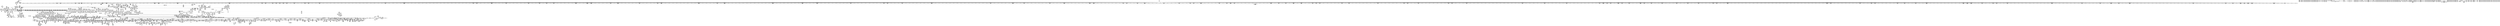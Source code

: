 digraph {
	CE0x5c52fc0 [shape=record,shape=Mrecord,label="{CE0x5c52fc0|8:_i8,_32:_%struct.inode*,_%struct.selinux_audit_data*,_128:_i32,_456:_i8*,_:_SCMRE_198,199_}"]
	CE0x5d17090 [shape=record,shape=Mrecord,label="{CE0x5d17090|file_has_perm:type|security/selinux/hooks.c,1680}"]
	CE0x5ddae70 [shape=record,shape=Mrecord,label="{CE0x5ddae70|file_mask_to_av:tmp52|*SummSink*}"]
	CE0x5ccc1e0 [shape=record,shape=Mrecord,label="{CE0x5ccc1e0|i32_2|*Constant*|*SummSource*}"]
	CE0x5cc24d0 [shape=record,shape=Mrecord,label="{CE0x5cc24d0|0:_i32,_4:_i32,_8:_i16,_12:_i32,_16:_i32,_20:_i32,_24:_i32,_56:_i8*,_:_SCMRE_867,868_}"]
	CE0x5ccb270 [shape=record,shape=Mrecord,label="{CE0x5ccb270|0:_i32,_4:_i32,_8:_i16,_12:_i32,_16:_i32,_20:_i32,_24:_i32,_56:_i8*,_:_SCMRE_988,992_|*MultipleSource*|security/selinux/hooks.c,3162|security/selinux/hooks.c,3160}"]
	CE0x5cd36d0 [shape=record,shape=Mrecord,label="{CE0x5cd36d0|GLOBAL:selinux_revalidate_file_permission|*Constant*}"]
	CE0x5e14140 [shape=record,shape=Mrecord,label="{CE0x5e14140|__validate_creds:tmp|*SummSink*}"]
	CE0x5c80730 [shape=record,shape=Mrecord,label="{CE0x5c80730|selinux_file_permission:tmp3|security/selinux/hooks.c,3161|*SummSource*}"]
	CE0x5d12030 [shape=record,shape=Mrecord,label="{CE0x5d12030|current_sid:tmp19|security/selinux/hooks.c,218|*SummSource*}"]
	CE0x5d30ad0 [shape=record,shape=Mrecord,label="{CE0x5d30ad0|i64*_getelementptr_inbounds_(_16_x_i64_,_16_x_i64_*___llvm_gcov_ctr247,_i64_0,_i64_8)|*Constant*|*SummSink*}"]
	CE0x5dd4d60 [shape=record,shape=Mrecord,label="{CE0x5dd4d60|cred_sid:sid|security/selinux/hooks.c,197}"]
	CE0x5cd6a80 [shape=record,shape=Mrecord,label="{CE0x5cd6a80|_ret_i32_%retval.0,_!dbg_!27743|security/selinux/hooks.c,3175|*SummSink*}"]
	CE0x5d2e8c0 [shape=record,shape=Mrecord,label="{CE0x5d2e8c0|selinux_revalidate_file_permission:f_flags|security/selinux/hooks.c,3151|*SummSink*}"]
	CE0x5c5dbc0 [shape=record,shape=Mrecord,label="{CE0x5c5dbc0|selinux_file_permission:tmp|*SummSource*}"]
	CE0x5e14920 [shape=record,shape=Mrecord,label="{CE0x5e14920|__validate_creds:call|include/linux/cred.h,173}"]
	CE0x5c29e30 [shape=record,shape=Mrecord,label="{CE0x5c29e30|8:_i8,_32:_%struct.inode*,_%struct.selinux_audit_data*,_128:_i32,_456:_i8*,_:_SCMRE_110,111_}"]
	CE0x5d02e70 [shape=record,shape=Mrecord,label="{CE0x5d02e70|get_current:tmp4|./arch/x86/include/asm/current.h,14|*SummSource*}"]
	CE0x5dd2e30 [shape=record,shape=Mrecord,label="{CE0x5dd2e30|file_has_perm:tmp28|security/selinux/hooks.c,1698}"]
	CE0x5d9d630 [shape=record,shape=Mrecord,label="{CE0x5d9d630|inode_has_perm:tmp17|security/selinux/hooks.c,1617|*SummSource*}"]
	CE0x5cfe9b0 [shape=record,shape=Mrecord,label="{CE0x5cfe9b0|selinux_revalidate_file_permission:tmp6|security/selinux/hooks.c,3147|*SummSink*}"]
	CE0x5ceefc0 [shape=record,shape=Mrecord,label="{CE0x5ceefc0|current_sid:tmp23|security/selinux/hooks.c,218}"]
	CE0x5d3ff20 [shape=record,shape=Mrecord,label="{CE0x5d3ff20|file_mask_to_av:or21|security/selinux/hooks.c,1883}"]
	CE0x5d4cc00 [shape=record,shape=Mrecord,label="{CE0x5d4cc00|selinux_revalidate_file_permission:and|security/selinux/hooks.c,3151}"]
	CE0x5d211a0 [shape=record,shape=Mrecord,label="{CE0x5d211a0|file_mask_to_av:tobool27|security/selinux/hooks.c,1886|*SummSource*}"]
	CE0x5d47ea0 [shape=record,shape=Mrecord,label="{CE0x5d47ea0|file_mask_to_av:tmp49|security/selinux/hooks.c,1890|*SummSink*}"]
	CE0x5ccf450 [shape=record,shape=Mrecord,label="{CE0x5ccf450|selinux_revalidate_file_permission:call6|security/selinux/hooks.c,3148|*SummSink*}"]
	CE0x5c664d0 [shape=record,shape=Mrecord,label="{CE0x5c664d0|GLOBAL:__llvm_gcov_ctr125|Global_var:__llvm_gcov_ctr125|*SummSink*}"]
	CE0x5ddb060 [shape=record,shape=Mrecord,label="{CE0x5ddb060|file_mask_to_av:tmp53|*SummSource*}"]
	CE0x5cdecc0 [shape=record,shape=Mrecord,label="{CE0x5cdecc0|i64_4|*Constant*|*SummSource*}"]
	CE0x5c445b0 [shape=record,shape=Mrecord,label="{CE0x5c445b0|8:_i8,_32:_%struct.inode*,_%struct.selinux_audit_data*,_128:_i32,_456:_i8*,_:_SCMRE_436,440_|*MultipleSource*|security/selinux/hooks.c,3161|Function::selinux_file_permission&Arg::file::|Function::file_inode&Arg::f::}"]
	CE0x5c6fba0 [shape=record,shape=Mrecord,label="{CE0x5c6fba0|file_mask_to_av:tmp39|security/selinux/hooks.c,1887|*SummSource*}"]
	CE0x5dcafb0 [shape=record,shape=Mrecord,label="{CE0x5dcafb0|file_has_perm:tmp16|security/selinux/hooks.c,1689}"]
	CE0x5c47e60 [shape=record,shape=Mrecord,label="{CE0x5c47e60|selinux_file_permission:tmp14|security/selinux/hooks.c,3169}"]
	CE0x5d89bd0 [shape=record,shape=Mrecord,label="{CE0x5d89bd0|i64_18|*Constant*}"]
	CE0x5cd9770 [shape=record,shape=Mrecord,label="{CE0x5cd9770|selinux_file_permission:tobool|security/selinux/hooks.c,3165|*SummSink*}"]
	CE0x5d0e9a0 [shape=record,shape=Mrecord,label="{CE0x5d0e9a0|i8*_getelementptr_inbounds_(_45_x_i8_,_45_x_i8_*_.str12,_i32_0,_i32_0)|*Constant*|*SummSink*}"]
	CE0x5cd5500 [shape=record,shape=Mrecord,label="{CE0x5cd5500|selinux_file_permission:retval.0|*SummSink*}"]
	CE0x5d29160 [shape=record,shape=Mrecord,label="{CE0x5d29160|file_mask_to_av:if.then28|*SummSink*}"]
	CE0x5d83ee0 [shape=record,shape=Mrecord,label="{CE0x5d83ee0|128:_i8*,_:_CRE_104,112_|*MultipleSource*|Function::cred_sid&Arg::cred::|security/selinux/hooks.c,3147|Function::file_has_perm&Arg::cred::|security/selinux/hooks.c,196|Function::inode_has_perm&Arg::cred::}"]
	CE0x5d90500 [shape=record,shape=Mrecord,label="{CE0x5d90500|COLLAPSED:_GCMRE___llvm_gcov_ctr170_internal_global_12_x_i64_zeroinitializer:_elem_0:default:}"]
	CE0x5d95200 [shape=record,shape=Mrecord,label="{CE0x5d95200|i64*_getelementptr_inbounds_(_2_x_i64_,_2_x_i64_*___llvm_gcov_ctr131,_i64_0,_i64_0)|*Constant*}"]
	CE0x5cc9940 [shape=record,shape=Mrecord,label="{CE0x5cc9940|0:_i32,_4:_i32,_8:_i16,_12:_i32,_16:_i32,_20:_i32,_24:_i32,_56:_i8*,_:_SCMRE_936,944_|*MultipleSource*|security/selinux/hooks.c,3162|security/selinux/hooks.c,3160}"]
	CE0x5cabe40 [shape=record,shape=Mrecord,label="{CE0x5cabe40|i64*_getelementptr_inbounds_(_2_x_i64_,_2_x_i64_*___llvm_gcov_ctr162,_i64_0,_i64_0)|*Constant*|*SummSink*}"]
	CE0x5d7f5d0 [shape=record,shape=Mrecord,label="{CE0x5d7f5d0|file_mask_to_av:or|security/selinux/hooks.c,1876|*SummSource*}"]
	CE0x5d90570 [shape=record,shape=Mrecord,label="{CE0x5d90570|file_has_perm:tmp|*SummSource*}"]
	CE0x5c608e0 [shape=record,shape=Mrecord,label="{CE0x5c608e0|8:_i8,_32:_%struct.inode*,_%struct.selinux_audit_data*,_128:_i32,_456:_i8*,_:_SCMRE_24,32_|*MultipleSource*|security/selinux/hooks.c,3161|Function::selinux_file_permission&Arg::file::|Function::file_inode&Arg::f::}"]
	CE0x5d2cf90 [shape=record,shape=Mrecord,label="{CE0x5d2cf90|selinux_revalidate_file_permission:tmp13|security/selinux/hooks.c,3147|*SummSource*}"]
	CE0x5d1a5b0 [shape=record,shape=Mrecord,label="{CE0x5d1a5b0|file_mask_to_av:conv16|security/selinux/hooks.c,1881}"]
	CE0x5d10e50 [shape=record,shape=Mrecord,label="{CE0x5d10e50|i64*_getelementptr_inbounds_(_11_x_i64_,_11_x_i64_*___llvm_gcov_ctr125,_i64_0,_i64_9)|*Constant*|*SummSource*}"]
	CE0x5c7feb0 [shape=record,shape=Mrecord,label="{CE0x5c7feb0|8:_i8,_32:_%struct.inode*,_%struct.selinux_audit_data*,_128:_i32,_456:_i8*,_:_SCMRE_496,504_|*MultipleSource*|security/selinux/hooks.c,3161|Function::selinux_file_permission&Arg::file::|Function::file_inode&Arg::f::}"]
	CE0x5cf6450 [shape=record,shape=Mrecord,label="{CE0x5cf6450|get_current:tmp|*SummSink*}"]
	CE0x5d8d920 [shape=record,shape=Mrecord,label="{CE0x5d8d920|i64*_getelementptr_inbounds_(_28_x_i64_,_28_x_i64_*___llvm_gcov_ctr232,_i64_0,_i64_11)|*Constant*}"]
	CE0x5cbce80 [shape=record,shape=Mrecord,label="{CE0x5cbce80|0:_i32,_4:_i32,_8:_i16,_12:_i32,_16:_i32,_20:_i32,_24:_i32,_56:_i8*,_:_SCMRE_620,621_}"]
	CE0x5d88de0 [shape=record,shape=Mrecord,label="{CE0x5d88de0|file_has_perm:tmp12|security/selinux/hooks.c,1688|*SummSink*}"]
	CE0x5d337a0 [shape=record,shape=Mrecord,label="{CE0x5d337a0|file_inode:tmp2}"]
	CE0x5d36e50 [shape=record,shape=Mrecord,label="{CE0x5d36e50|i32_8|*Constant*}"]
	CE0x5ceb7b0 [shape=record,shape=Mrecord,label="{CE0x5ceb7b0|selinux_file_permission:tmp20|security/selinux/hooks.c,3169|*SummSink*}"]
	CE0x5dd2cc0 [shape=record,shape=Mrecord,label="{CE0x5dd2cc0|file_has_perm:rc.1|*SummSink*}"]
	CE0x5dd0840 [shape=record,shape=Mrecord,label="{CE0x5dd0840|file_has_perm:tmp25|security/selinux/hooks.c,1695|*SummSink*}"]
	CE0x5e13e80 [shape=record,shape=Mrecord,label="{CE0x5e13e80|inode_has_perm:i_flags|security/selinux/hooks.c,1611|*SummSource*}"]
	CE0x5dd5810 [shape=record,shape=Mrecord,label="{CE0x5dd5810|inode_has_perm:do.end}"]
	CE0x5c916c0 [shape=record,shape=Mrecord,label="{CE0x5c916c0|0:_i32,_4:_i32,_8:_i16,_12:_i32,_16:_i32,_20:_i32,_24:_i32,_56:_i8*,_:_SCMRE_273,274_}"]
	CE0x5cc4690 [shape=record,shape=Mrecord,label="{CE0x5cc4690|0:_i32,_4:_i32,_8:_i16,_12:_i32,_16:_i32,_20:_i32,_24:_i32,_56:_i8*,_:_SCMRE_888,889_}"]
	CE0x5c8f500 [shape=record,shape=Mrecord,label="{CE0x5c8f500|0:_i32,_4:_i32,_8:_i16,_12:_i32,_16:_i32,_20:_i32,_24:_i32,_56:_i8*,_:_SCMRE_253,254_}"]
	CE0x5de1a00 [shape=record,shape=Mrecord,label="{CE0x5de1a00|cred_sid:cred|Function::cred_sid&Arg::cred::}"]
	CE0x5cc7e40 [shape=record,shape=Mrecord,label="{CE0x5cc7e40|0:_i32,_4:_i32,_8:_i16,_12:_i32,_16:_i32,_20:_i32,_24:_i32,_56:_i8*,_:_SCMRE_921,922_}"]
	CE0x5d173b0 [shape=record,shape=Mrecord,label="{CE0x5d173b0|file_mask_to_av:conv14|security/selinux/hooks.c,1881|*SummSource*}"]
	CE0x5cd4bd0 [shape=record,shape=Mrecord,label="{CE0x5cd4bd0|selinux_revalidate_file_permission:mask|Function::selinux_revalidate_file_permission&Arg::mask::|*SummSink*}"]
	CE0x5c65cd0 [shape=record,shape=Mrecord,label="{CE0x5c65cd0|selinux_revalidate_file_permission:call3|security/selinux/hooks.c,3147|*SummSink*}"]
	CE0x5cf3c70 [shape=record,shape=Mrecord,label="{CE0x5cf3c70|file_mask_to_av:tmp12|security/selinux/hooks.c,1877|*SummSink*}"]
	CE0x5dce540 [shape=record,shape=Mrecord,label="{CE0x5dce540|file_has_perm:call9|security/selinux/hooks.c,1695|*SummSource*}"]
	CE0x5d88d00 [shape=record,shape=Mrecord,label="{CE0x5d88d00|file_mask_to_av:conv7|security/selinux/hooks.c,1878|*SummSink*}"]
	CE0x5d310e0 [shape=record,shape=Mrecord,label="{CE0x5d310e0|selinux_revalidate_file_permission:tmp1|*SummSink*}"]
	CE0x5e23e20 [shape=record,shape=Mrecord,label="{CE0x5e23e20|inode_has_perm:tobool2|security/selinux/hooks.c,1611|*SummSink*}"]
	CE0x5d8ece0 [shape=record,shape=Mrecord,label="{CE0x5d8ece0|128:_i8*,_:_CRE_128,136_|*MultipleSource*|Function::cred_sid&Arg::cred::|security/selinux/hooks.c,3147|Function::file_has_perm&Arg::cred::|security/selinux/hooks.c,196|Function::inode_has_perm&Arg::cred::}"]
	CE0x5d7f190 [shape=record,shape=Mrecord,label="{CE0x5d7f190|i64*_getelementptr_inbounds_(_2_x_i64_,_2_x_i64_*___llvm_gcov_ctr98,_i64_0,_i64_1)|*Constant*|*SummSink*}"]
	CE0x5dcad40 [shape=record,shape=Mrecord,label="{CE0x5dcad40|file_has_perm:tobool7|security/selinux/hooks.c,1694|*SummSink*}"]
	CE0x5c3fe10 [shape=record,shape=Mrecord,label="{CE0x5c3fe10|8:_i8,_32:_%struct.inode*,_%struct.selinux_audit_data*,_128:_i32,_456:_i8*,_:_SCMRE_280,288_|*MultipleSource*|security/selinux/hooks.c,3161|Function::selinux_file_permission&Arg::file::|Function::file_inode&Arg::f::}"]
	CE0x5d86090 [shape=record,shape=Mrecord,label="{CE0x5d86090|file_mask_to_av:entry|*SummSource*}"]
	CE0x5d06990 [shape=record,shape=Mrecord,label="{CE0x5d06990|0:_i8,_:_GCMR_selinux_revalidate_file_permission.__warned_internal_global_i8_0,_section_.data.unlikely_,_align_1:_elem_0:default:}"]
	CE0x5d4b100 [shape=record,shape=Mrecord,label="{CE0x5d4b100|file_has_perm:if.end10|*SummSink*}"]
	CE0x5d76710 [shape=record,shape=Mrecord,label="{CE0x5d76710|file_mask_to_av:if.end10|*SummSink*}"]
	CE0x5d37ac0 [shape=record,shape=Mrecord,label="{CE0x5d37ac0|i32_3147|*Constant*}"]
	CE0x5d50190 [shape=record,shape=Mrecord,label="{CE0x5d50190|i64_13|*Constant*|*SummSource*}"]
	CE0x5d91480 [shape=record,shape=Mrecord,label="{CE0x5d91480|file_mask_to_av:tmp16|security/selinux/hooks.c,1878|*SummSink*}"]
	CE0x5de1940 [shape=record,shape=Mrecord,label="{CE0x5de1940|cred_sid:entry|*SummSink*}"]
	CE0x5cee2f0 [shape=record,shape=Mrecord,label="{CE0x5cee2f0|avc_policy_seqno:entry|*SummSource*}"]
	CE0x5c6d8a0 [shape=record,shape=Mrecord,label="{CE0x5c6d8a0|file_mask_to_av:tmp54|security/selinux/hooks.c,1894|*SummSource*}"]
	CE0x5c3d860 [shape=record,shape=Mrecord,label="{CE0x5c3d860|8:_i8,_32:_%struct.inode*,_%struct.selinux_audit_data*,_128:_i32,_456:_i8*,_:_SCMRE_159,160_}"]
	CE0x5dc9420 [shape=record,shape=Mrecord,label="{CE0x5dc9420|i64*_getelementptr_inbounds_(_12_x_i64_,_12_x_i64_*___llvm_gcov_ctr170,_i64_0,_i64_6)|*Constant*}"]
	CE0x5d720f0 [shape=record,shape=Mrecord,label="{CE0x5d720f0|selinux_revalidate_file_permission:tmp33|security/selinux/hooks.c,3155|*SummSink*}"]
	CE0x5c534d0 [shape=record,shape=Mrecord,label="{CE0x5c534d0|8:_i8,_32:_%struct.inode*,_%struct.selinux_audit_data*,_128:_i32,_456:_i8*,_:_SCMRE_201,202_}"]
	CE0x5cda960 [shape=record,shape=Mrecord,label="{CE0x5cda960|GLOBAL:__llvm_gcov_ctr246|Global_var:__llvm_gcov_ctr246|*SummSource*}"]
	CE0x5e0fb80 [shape=record,shape=Mrecord,label="{CE0x5e0fb80|inode_has_perm:lnot.ext|security/selinux/hooks.c,1611|*SummSink*}"]
	CE0x5d11900 [shape=record,shape=Mrecord,label="{CE0x5d11900|current_sid:tmp18|security/selinux/hooks.c,218|*SummSource*}"]
	"CONST[source:0(mediator),value:2(dynamic)][purpose:{object}][SnkIdx:5]"
	CE0x5cc2830 [shape=record,shape=Mrecord,label="{CE0x5cc2830|0:_i32,_4:_i32,_8:_i16,_12:_i32,_16:_i32,_20:_i32,_24:_i32,_56:_i8*,_:_SCMRE_870,871_}"]
	CE0x5e10d10 [shape=record,shape=Mrecord,label="{CE0x5e10d10|i32_10|*Constant*}"]
	CE0x5d869c0 [shape=record,shape=Mrecord,label="{CE0x5d869c0|file_mask_to_av:mask|Function::file_mask_to_av&Arg::mask::|*SummSink*}"]
	CE0x5c6c050 [shape=record,shape=Mrecord,label="{CE0x5c6c050|avc_policy_seqno:tmp1|*SummSink*}"]
	CE0x5d47d70 [shape=record,shape=Mrecord,label="{CE0x5d47d70|file_mask_to_av:tmp49|security/selinux/hooks.c,1890|*SummSource*}"]
	CE0x5c2b270 [shape=record,shape=Mrecord,label="{CE0x5c2b270|8:_i8,_32:_%struct.inode*,_%struct.selinux_audit_data*,_128:_i32,_456:_i8*,_:_SCMRE_122,123_}"]
	CE0x5d20130 [shape=record,shape=Mrecord,label="{CE0x5d20130|file_mask_to_av:tmp31|*SummSource*}"]
	CE0x5d82ee0 [shape=record,shape=Mrecord,label="{CE0x5d82ee0|128:_i8*,_:_CRE_136,144_|*MultipleSource*|Function::cred_sid&Arg::cred::|security/selinux/hooks.c,3147|Function::file_has_perm&Arg::cred::|security/selinux/hooks.c,196|Function::inode_has_perm&Arg::cred::}"]
	CE0x5cf2f00 [shape=record,shape=Mrecord,label="{CE0x5cf2f00|selinux_revalidate_file_permission:call14|security/selinux/hooks.c,3154|*SummSource*}"]
	CE0x5c3e0d0 [shape=record,shape=Mrecord,label="{CE0x5c3e0d0|8:_i8,_32:_%struct.inode*,_%struct.selinux_audit_data*,_128:_i32,_456:_i8*,_:_SCMRE_164,165_}"]
	CE0x5d15ce0 [shape=record,shape=Mrecord,label="{CE0x5d15ce0|i32_61440|*Constant*|*SummSource*}"]
	CE0x5de9b10 [shape=record,shape=Mrecord,label="{CE0x5de9b10|file_has_perm:tmp14|security/selinux/hooks.c,1688|*SummSink*}"]
	CE0x5d19780 [shape=record,shape=Mrecord,label="{CE0x5d19780|i32_2|*Constant*}"]
	CE0x5d77720 [shape=record,shape=Mrecord,label="{CE0x5d77720|cred_sid:tmp5|security/selinux/hooks.c,196}"]
	CE0x5d1ff50 [shape=record,shape=Mrecord,label="{CE0x5d1ff50|i64*_getelementptr_inbounds_(_28_x_i64_,_28_x_i64_*___llvm_gcov_ctr232,_i64_0,_i64_15)|*Constant*|*SummSink*}"]
	CE0x5e22a70 [shape=record,shape=Mrecord,label="{CE0x5e22a70|inode_has_perm:tmp13|security/selinux/hooks.c,1614|*SummSource*}"]
	CE0x5d086a0 [shape=record,shape=Mrecord,label="{CE0x5d086a0|current_sid:do.end|*SummSink*}"]
	CE0x5d92ce0 [shape=record,shape=Mrecord,label="{CE0x5d92ce0|file_mask_to_av:tmp6|security/selinux/hooks.c,1875|*SummSource*}"]
	CE0x5c5f7a0 [shape=record,shape=Mrecord,label="{CE0x5c5f7a0|8:_i8,_32:_%struct.inode*,_%struct.selinux_audit_data*,_128:_i32,_456:_i8*,_:_SCMRE_51,52_}"]
	CE0x5d9fc70 [shape=record,shape=Mrecord,label="{CE0x5d9fc70|inode_has_perm:retval.0|*SummSink*}"]
	CE0x5c5cbd0 [shape=record,shape=Mrecord,label="{CE0x5c5cbd0|8:_i8,_32:_%struct.inode*,_%struct.selinux_audit_data*,_128:_i32,_456:_i8*,_:_SCMRE_11,12_}"]
	CE0x5dcee30 [shape=record,shape=Mrecord,label="{CE0x5dcee30|inode_has_perm:entry}"]
	CE0x5d73430 [shape=record,shape=Mrecord,label="{CE0x5d73430|file_has_perm:ad|security/selinux/hooks.c, 1676|*SummSink*}"]
	CE0x5d0ed00 [shape=record,shape=Mrecord,label="{CE0x5d0ed00|GLOBAL:get_current|*Constant*|*SummSource*}"]
	CE0x5d21580 [shape=record,shape=Mrecord,label="{CE0x5d21580|i64_17|*Constant*|*SummSource*}"]
	CE0x5c494f0 [shape=record,shape=Mrecord,label="{CE0x5c494f0|selinux_file_permission:bb}"]
	CE0x5d22600 [shape=record,shape=Mrecord,label="{CE0x5d22600|file_mask_to_av:tmp20|security/selinux/hooks.c,1880}"]
	CE0x5d22360 [shape=record,shape=Mrecord,label="{CE0x5d22360|file_mask_to_av:tmp19|security/selinux/hooks.c,1880|*SummSource*}"]
	CE0x5d89510 [shape=record,shape=Mrecord,label="{CE0x5d89510|file_mask_to_av:tmp8|security/selinux/hooks.c,1875}"]
	CE0x5c5dae0 [shape=record,shape=Mrecord,label="{CE0x5c5dae0|selinux_file_permission:tmp}"]
	CE0x5dd7530 [shape=record,shape=Mrecord,label="{CE0x5dd7530|i64*_getelementptr_inbounds_(_8_x_i64_,_8_x_i64_*___llvm_gcov_ctr154,_i64_0,_i64_2)|*Constant*|*SummSource*}"]
	CE0x5e0b860 [shape=record,shape=Mrecord,label="{CE0x5e0b860|i1_true|*Constant*}"]
	CE0x5c4e740 [shape=record,shape=Mrecord,label="{CE0x5c4e740|8:_i8,_32:_%struct.inode*,_%struct.selinux_audit_data*,_128:_i32,_456:_i8*,_:_SCMRE_75,76_}"]
	CE0x5d4db60 [shape=record,shape=Mrecord,label="{CE0x5d4db60|i64_10|*Constant*}"]
	CE0x5de8670 [shape=record,shape=Mrecord,label="{CE0x5de8670|file_has_perm:tmp11|security/selinux/hooks.c,1684}"]
	CE0x5c566c0 [shape=record,shape=Mrecord,label="{CE0x5c566c0|8:_i8,_32:_%struct.inode*,_%struct.selinux_audit_data*,_128:_i32,_456:_i8*,_:_SCMRE_82,83_}"]
	CE0x5cb7a20 [shape=record,shape=Mrecord,label="{CE0x5cb7a20|0:_i32,_4:_i32,_8:_i16,_12:_i32,_16:_i32,_20:_i32,_24:_i32,_56:_i8*,_:_SCMRE_570,571_}"]
	CE0x5c8f6b0 [shape=record,shape=Mrecord,label="{CE0x5c8f6b0|0:_i32,_4:_i32,_8:_i16,_12:_i32,_16:_i32,_20:_i32,_24:_i32,_56:_i8*,_:_SCMRE_254,255_}"]
	CE0x5cc2d40 [shape=record,shape=Mrecord,label="{CE0x5cc2d40|0:_i32,_4:_i32,_8:_i16,_12:_i32,_16:_i32,_20:_i32,_24:_i32,_56:_i8*,_:_SCMRE_873,874_}"]
	CE0x5e0e8f0 [shape=record,shape=Mrecord,label="{CE0x5e0e8f0|inode_has_perm:tmp6|*LoadInst*|security/selinux/hooks.c,1611|*SummSink*}"]
	CE0x5d3f230 [shape=record,shape=Mrecord,label="{CE0x5d3f230|avc_has_perm:tsid|Function::avc_has_perm&Arg::tsid::|*SummSource*}"]
	CE0x5d167b0 [shape=record,shape=Mrecord,label="{CE0x5d167b0|cred_sid:tmp1}"]
	CE0x5cd97e0 [shape=record,shape=Mrecord,label="{CE0x5cd97e0|i64_2|*Constant*}"]
	CE0x5d4f4b0 [shape=record,shape=Mrecord,label="{CE0x5d4f4b0|selinux_revalidate_file_permission:and9|security/selinux/hooks.c,3151|*SummSink*}"]
	CE0x5cbc970 [shape=record,shape=Mrecord,label="{CE0x5cbc970|0:_i32,_4:_i32,_8:_i16,_12:_i32,_16:_i32,_20:_i32,_24:_i32,_56:_i8*,_:_SCMRE_617,618_}"]
	CE0x5d17520 [shape=record,shape=Mrecord,label="{CE0x5d17520|file_mask_to_av:conv14|security/selinux/hooks.c,1881|*SummSink*}"]
	CE0x5cce3f0 [shape=record,shape=Mrecord,label="{CE0x5cce3f0|file_inode:tmp}"]
	CE0x5c3e830 [shape=record,shape=Mrecord,label="{CE0x5c3e830|8:_i8,_32:_%struct.inode*,_%struct.selinux_audit_data*,_128:_i32,_456:_i8*,_:_SCMRE_214,215_}"]
	CE0x5e26e90 [shape=record,shape=Mrecord,label="{CE0x5e26e90|__validate_creds:tmp2|include/linux/cred.h,173|*SummSink*}"]
	CE0x5cac140 [shape=record,shape=Mrecord,label="{CE0x5cac140|file_mask_to_av:if.else}"]
	CE0x5c80e00 [shape=record,shape=Mrecord,label="{CE0x5c80e00|0:_i32,_4:_i32,_8:_i16,_12:_i32,_16:_i32,_20:_i32,_24:_i32,_56:_i8*,_:_SCMRE_76,80_|*MultipleSource*|security/selinux/hooks.c,3162|security/selinux/hooks.c,3160}"]
	CE0x5cbdf50 [shape=record,shape=Mrecord,label="{CE0x5cbdf50|0:_i32,_4:_i32,_8:_i16,_12:_i32,_16:_i32,_20:_i32,_24:_i32,_56:_i8*,_:_SCMRE_656,664_|*MultipleSource*|security/selinux/hooks.c,3162|security/selinux/hooks.c,3160}"]
	CE0x5de5f80 [shape=record,shape=Mrecord,label="{CE0x5de5f80|file_has_perm:cmp|security/selinux/hooks.c,1683}"]
	CE0x5cdf470 [shape=record,shape=Mrecord,label="{CE0x5cdf470|selinux_file_permission:call1|security/selinux/hooks.c,3163|*SummSink*}"]
	CE0x5cee630 [shape=record,shape=Mrecord,label="{CE0x5cee630|_ret_i32_%tmp4,_!dbg_!27711|security/selinux/avc.c,779|*SummSource*}"]
	CE0x5d80d20 [shape=record,shape=Mrecord,label="{CE0x5d80d20|file_has_perm:if.then5|*SummSink*}"]
	CE0x5d23a30 [shape=record,shape=Mrecord,label="{CE0x5d23a30|file_inode:entry}"]
	CE0x5cd4e50 [shape=record,shape=Mrecord,label="{CE0x5cd4e50|selinux_file_permission:tmp32|security/selinux/hooks.c,3175}"]
	CE0x5c86420 [shape=record,shape=Mrecord,label="{CE0x5c86420|0:_i32,_4:_i32,_8:_i16,_12:_i32,_16:_i32,_20:_i32,_24:_i32,_56:_i8*,_:_SCMRE_175,176_}"]
	CE0x5e241e0 [shape=record,shape=Mrecord,label="{CE0x5e241e0|inode_has_perm:tmp8|security/selinux/hooks.c,1611}"]
	CE0x5d2b290 [shape=record,shape=Mrecord,label="{CE0x5d2b290|get_current:tmp}"]
	CE0x5dd96a0 [shape=record,shape=Mrecord,label="{CE0x5dd96a0|file_mask_to_av:conv43|security/selinux/hooks.c,1891|*SummSink*}"]
	CE0x5c58ff0 [shape=record,shape=Mrecord,label="{CE0x5c58ff0|8:_i8,_32:_%struct.inode*,_%struct.selinux_audit_data*,_128:_i32,_456:_i8*,_:_SCMRE_95,96_}"]
	CE0x5ce9710 [shape=record,shape=Mrecord,label="{CE0x5ce9710|i64_8|*Constant*|*SummSource*}"]
	CE0x5d2d690 [shape=record,shape=Mrecord,label="{CE0x5d2d690|_call_void_mcount()_#3|*SummSource*}"]
	CE0x5c66ba0 [shape=record,shape=Mrecord,label="{CE0x5c66ba0|_call_void_mcount()_#3|*SummSource*}"]
	CE0x5d2e2c0 [shape=record,shape=Mrecord,label="{CE0x5d2e2c0|i32_6|*Constant*}"]
	CE0x5d4faf0 [shape=record,shape=Mrecord,label="{CE0x5d4faf0|selinux_revalidate_file_permission:tobool10|security/selinux/hooks.c,3151|*SummSource*}"]
	CE0x5c51160 [shape=record,shape=Mrecord,label="{CE0x5c51160|8:_i8,_32:_%struct.inode*,_%struct.selinux_audit_data*,_128:_i32,_456:_i8*,_:_SCMRE_180,181_}"]
	CE0x5ceae80 [shape=record,shape=Mrecord,label="{CE0x5ceae80|selinux_file_permission:tmp20|security/selinux/hooks.c,3169}"]
	CE0x5cc02b0 [shape=record,shape=Mrecord,label="{CE0x5cc02b0|0:_i32,_4:_i32,_8:_i16,_12:_i32,_16:_i32,_20:_i32,_24:_i32,_56:_i8*,_:_SCMRE_768,776_|*MultipleSource*|security/selinux/hooks.c,3162|security/selinux/hooks.c,3160}"]
	CE0x5dd58f0 [shape=record,shape=Mrecord,label="{CE0x5dd58f0|inode_has_perm:do.end|*SummSink*}"]
	CE0x5d2d1d0 [shape=record,shape=Mrecord,label="{CE0x5d2d1d0|get_current:tmp2}"]
	CE0x5e1c2d0 [shape=record,shape=Mrecord,label="{CE0x5e1c2d0|__validate_creds:lnot.ext|include/linux/cred.h,173|*SummSource*}"]
	CE0x5c88c20 [shape=record,shape=Mrecord,label="{CE0x5c88c20|selinux_file_permission:tmp16|security/selinux/hooks.c,3169}"]
	CE0x5d50980 [shape=record,shape=Mrecord,label="{CE0x5d50980|selinux_revalidate_file_permission:tmp25|security/selinux/hooks.c,3151|*SummSink*}"]
	CE0x5cc98d0 [shape=record,shape=Mrecord,label="{CE0x5cc98d0|0:_i32,_4:_i32,_8:_i16,_12:_i32,_16:_i32,_20:_i32,_24:_i32,_56:_i8*,_:_SCMRE_944,952_|*MultipleSource*|security/selinux/hooks.c,3162|security/selinux/hooks.c,3160}"]
	CE0x5d2f300 [shape=record,shape=Mrecord,label="{CE0x5d2f300|selinux_revalidate_file_permission:tmp14|security/selinux/hooks.c,3147|*SummSink*}"]
	CE0x5cdd9e0 [shape=record,shape=Mrecord,label="{CE0x5cdd9e0|0:_i32,_8:_i32,_12:_i32,_:_CRE_4,8_|*MultipleSource*|*LoadInst*|security/selinux/hooks.c,3161|security/selinux/hooks.c,3161|security/selinux/hooks.c,3169}"]
	CE0x5d4d0b0 [shape=record,shape=Mrecord,label="{CE0x5d4d0b0|selinux_revalidate_file_permission:tobool7|security/selinux/hooks.c,3151|*SummSource*}"]
	CE0x5cda000 [shape=record,shape=Mrecord,label="{CE0x5cda000|selinux_file_permission:tmp6|security/selinux/hooks.c,3165}"]
	CE0x5c64b20 [shape=record,shape=Mrecord,label="{CE0x5c64b20|file_mask_to_av:tmp22|security/selinux/hooks.c,1881}"]
	CE0x5d92610 [shape=record,shape=Mrecord,label="{CE0x5d92610|file_has_perm:tmp|*SummSink*}"]
	CE0x5c63a70 [shape=record,shape=Mrecord,label="{CE0x5c63a70|i64*_getelementptr_inbounds_(_2_x_i64_,_2_x_i64_*___llvm_gcov_ctr25231,_i64_0,_i64_1)|*Constant*}"]
	CE0x5d54560 [shape=record,shape=Mrecord,label="{CE0x5d54560|selinux_revalidate_file_permission:tmp31|security/selinux/hooks.c,3154|*SummSink*}"]
	CE0x5c8b280 [shape=record,shape=Mrecord,label="{CE0x5c8b280|0:_i32,_4:_i32,_8:_i16,_12:_i32,_16:_i32,_20:_i32,_24:_i32,_56:_i8*,_:_SCMRE_189,190_}"]
	CE0x5c8b5e0 [shape=record,shape=Mrecord,label="{CE0x5c8b5e0|0:_i32,_4:_i32,_8:_i16,_12:_i32,_16:_i32,_20:_i32,_24:_i32,_56:_i8*,_:_SCMRE_191,192_}"]
	CE0x5c65470 [shape=record,shape=Mrecord,label="{CE0x5c65470|avc_policy_seqno:tmp4|security/selinux/avc.c,779|*SummSink*}"]
	CE0x5e10f90 [shape=record,shape=Mrecord,label="{CE0x5e10f90|inode_has_perm:tmp15|*LoadInst*|security/selinux/hooks.c,1615}"]
	CE0x5cef2e0 [shape=record,shape=Mrecord,label="{CE0x5cef2e0|current_sid:tmp23|security/selinux/hooks.c,218|*SummSource*}"]
	CE0x5cb2c80 [shape=record,shape=Mrecord,label="{CE0x5cb2c80|0:_i32,_4:_i32,_8:_i16,_12:_i32,_16:_i32,_20:_i32,_24:_i32,_56:_i8*,_:_SCMRE_486,487_}"]
	CE0x5dcca00 [shape=record,shape=Mrecord,label="{CE0x5dcca00|file_has_perm:tmp21|security/selinux/hooks.c,1694|*SummSink*}"]
	CE0x5c59500 [shape=record,shape=Mrecord,label="{CE0x5c59500|8:_i8,_32:_%struct.inode*,_%struct.selinux_audit_data*,_128:_i32,_456:_i8*,_:_SCMRE_98,99_}"]
	CE0x5cbb6e0 [shape=record,shape=Mrecord,label="{CE0x5cbb6e0|0:_i32,_4:_i32,_8:_i16,_12:_i32,_16:_i32,_20:_i32,_24:_i32,_56:_i8*,_:_SCMRE_606,607_}"]
	CE0x5dd0140 [shape=record,shape=Mrecord,label="{CE0x5dd0140|file_has_perm:tmp24|security/selinux/hooks.c,1695|*SummSink*}"]
	CE0x5d7f6d0 [shape=record,shape=Mrecord,label="{CE0x5d7f6d0|file_mask_to_av:or|security/selinux/hooks.c,1876|*SummSink*}"]
	CE0x5d484e0 [shape=record,shape=Mrecord,label="{CE0x5d484e0|i64*_getelementptr_inbounds_(_28_x_i64_,_28_x_i64_*___llvm_gcov_ctr232,_i64_0,_i64_25)|*Constant*}"]
	CE0x5cd4740 [shape=record,shape=Mrecord,label="{CE0x5cd4740|selinux_revalidate_file_permission:file|Function::selinux_revalidate_file_permission&Arg::file::|*SummSink*}"]
	CE0x5de1c60 [shape=record,shape=Mrecord,label="{CE0x5de1c60|cred_sid:cred|Function::cred_sid&Arg::cred::|*SummSink*}"]
	CE0x5d2ded0 [shape=record,shape=Mrecord,label="{CE0x5d2ded0|i64*_getelementptr_inbounds_(_28_x_i64_,_28_x_i64_*___llvm_gcov_ctr232,_i64_0,_i64_5)|*Constant*|*SummSink*}"]
	CE0x5d30d20 [shape=record,shape=Mrecord,label="{CE0x5d30d20|file_has_perm:tmp12|security/selinux/hooks.c,1688}"]
	CE0x5d18570 [shape=record,shape=Mrecord,label="{CE0x5d18570|i64_512|*Constant*|*SummSink*}"]
	CE0x5cf78f0 [shape=record,shape=Mrecord,label="{CE0x5cf78f0|file_mask_to_av:tmp41|security/selinux/hooks.c,1888|*SummSource*}"]
	CE0x5d93f10 [shape=record,shape=Mrecord,label="{CE0x5d93f10|i64*_getelementptr_inbounds_(_5_x_i64_,_5_x_i64_*___llvm_gcov_ctr155,_i64_0,_i64_4)|*Constant*|*SummSource*}"]
	CE0x5d4d390 [shape=record,shape=Mrecord,label="{CE0x5d4d390|i64_11|*Constant*}"]
	CE0x5cd5cb0 [shape=record,shape=Mrecord,label="{CE0x5cd5cb0|i64*_getelementptr_inbounds_(_13_x_i64_,_13_x_i64_*___llvm_gcov_ctr246,_i64_0,_i64_12)|*Constant*|*SummSink*}"]
	CE0x5c6eca0 [shape=record,shape=Mrecord,label="{CE0x5c6eca0|file_mask_to_av:tmp37|security/selinux/hooks.c,1886|*SummSink*}"]
	CE0x5c44860 [shape=record,shape=Mrecord,label="{CE0x5c44860|8:_i8,_32:_%struct.inode*,_%struct.selinux_audit_data*,_128:_i32,_456:_i8*,_:_SCMRE_440,448_|*MultipleSource*|security/selinux/hooks.c,3161|Function::selinux_file_permission&Arg::file::|Function::file_inode&Arg::f::}"]
	CE0x5dc7940 [shape=record,shape=Mrecord,label="{CE0x5dc7940|file_mask_to_av:conv31|security/selinux/hooks.c,1887}"]
	CE0x5c3f2c0 [shape=record,shape=Mrecord,label="{CE0x5c3f2c0|8:_i8,_32:_%struct.inode*,_%struct.selinux_audit_data*,_128:_i32,_456:_i8*,_:_SCMRE_240,248_|*MultipleSource*|security/selinux/hooks.c,3161|Function::selinux_file_permission&Arg::file::|Function::file_inode&Arg::f::}"]
	CE0x5d833d0 [shape=record,shape=Mrecord,label="{CE0x5d833d0|file_has_perm:if.then8}"]
	CE0x5d09930 [shape=record,shape=Mrecord,label="{CE0x5d09930|current_sid:do.end|*SummSource*}"]
	CE0x5c497e0 [shape=record,shape=Mrecord,label="{CE0x5c497e0|i64*_getelementptr_inbounds_(_2_x_i64_,_2_x_i64_*___llvm_gcov_ctr98,_i64_0,_i64_1)|*Constant*}"]
	CE0x5d8da90 [shape=record,shape=Mrecord,label="{CE0x5d8da90|file_mask_to_av:tmp22|security/selinux/hooks.c,1881|*SummSource*}"]
	CE0x5d2b6c0 [shape=record,shape=Mrecord,label="{CE0x5d2b6c0|selinux_revalidate_file_permission:tmp3|*SummSink*}"]
	CE0x5d75cf0 [shape=record,shape=Mrecord,label="{CE0x5d75cf0|cred_sid:tmp4|*LoadInst*|security/selinux/hooks.c,196|*SummSink*}"]
	CE0x5d131c0 [shape=record,shape=Mrecord,label="{CE0x5d131c0|file_mask_to_av:tmp22|security/selinux/hooks.c,1881|*SummSink*}"]
	CE0x5de6730 [shape=record,shape=Mrecord,label="{CE0x5de6730|file_has_perm:tmp7|security/selinux/hooks.c,1683|*SummSink*}"]
	CE0x5d1d8a0 [shape=record,shape=Mrecord,label="{CE0x5d1d8a0|128:_i8*,_:_CRE_152,160_|*MultipleSource*|Function::cred_sid&Arg::cred::|security/selinux/hooks.c,3147|Function::file_has_perm&Arg::cred::|security/selinux/hooks.c,196|Function::inode_has_perm&Arg::cred::}"]
	CE0x5c83690 [shape=record,shape=Mrecord,label="{CE0x5c83690|0:_i32,_4:_i32,_8:_i16,_12:_i32,_16:_i32,_20:_i32,_24:_i32,_56:_i8*,_:_SCMRE_148,149_}"]
	CE0x5c82c70 [shape=record,shape=Mrecord,label="{CE0x5c82c70|0:_i32,_4:_i32,_8:_i16,_12:_i32,_16:_i32,_20:_i32,_24:_i32,_56:_i8*,_:_SCMRE_142,143_}"]
	CE0x5dc72a0 [shape=record,shape=Mrecord,label="{CE0x5dc72a0|file_mask_to_av:av.4}"]
	CE0x5d00b40 [shape=record,shape=Mrecord,label="{CE0x5d00b40|selinux_revalidate_file_permission:if.then}"]
	CE0x5c60a90 [shape=record,shape=Mrecord,label="{CE0x5c60a90|8:_i8,_32:_%struct.inode*,_%struct.selinux_audit_data*,_128:_i32,_456:_i8*,_:_SCMRE_32,40_|*MultipleSource*|security/selinux/hooks.c,3161|Function::selinux_file_permission&Arg::file::|Function::file_inode&Arg::f::}"]
	CE0x5de90e0 [shape=record,shape=Mrecord,label="{CE0x5de90e0|i32_(i32,_i32,_i16,_i32,_%struct.common_audit_data*)*_bitcast_(i32_(i32,_i32,_i16,_i32,_%struct.common_audit_data.495*)*_avc_has_perm_to_i32_(i32,_i32,_i16,_i32,_%struct.common_audit_data*)*)|*Constant*|*SummSource*}"]
	CE0x5d9f600 [shape=record,shape=Mrecord,label="{CE0x5d9f600|avc_has_perm:auditdata|Function::avc_has_perm&Arg::auditdata::}"]
	CE0x5c67490 [shape=record,shape=Mrecord,label="{CE0x5c67490|current_sid:if.end}"]
	CE0x5c36150 [shape=record,shape=Mrecord,label="{CE0x5c36150|selinux_file_permission:tmp10|security/selinux/hooks.c,3167}"]
	CE0x5c50230 [shape=record,shape=Mrecord,label="{CE0x5c50230|8:_i8,_32:_%struct.inode*,_%struct.selinux_audit_data*,_128:_i32,_456:_i8*,_:_SCMRE_171,172_}"]
	CE0x5c37430 [shape=record,shape=Mrecord,label="{CE0x5c37430|i64_1|*Constant*|*SummSource*}"]
	CE0x5d12df0 [shape=record,shape=Mrecord,label="{CE0x5d12df0|current_sid:call4|security/selinux/hooks.c,218|*SummSource*}"]
	CE0x5d7aa80 [shape=record,shape=Mrecord,label="{CE0x5d7aa80|i32_14|*Constant*}"]
	CE0x5c2a190 [shape=record,shape=Mrecord,label="{CE0x5c2a190|8:_i8,_32:_%struct.inode*,_%struct.selinux_audit_data*,_128:_i32,_456:_i8*,_:_SCMRE_112,113_}"]
	CE0x5cc3e20 [shape=record,shape=Mrecord,label="{CE0x5cc3e20|0:_i32,_4:_i32,_8:_i16,_12:_i32,_16:_i32,_20:_i32,_24:_i32,_56:_i8*,_:_SCMRE_883,884_}"]
	CE0x5d7a870 [shape=record,shape=Mrecord,label="{CE0x5d7a870|file_has_perm:f_security|security/selinux/hooks.c,1674|*SummSink*}"]
	CE0x5d7fb70 [shape=record,shape=Mrecord,label="{CE0x5d7fb70|file_mask_to_av:av.2|*SummSource*}"]
	CE0x5e0f090 [shape=record,shape=Mrecord,label="{CE0x5e0f090|i64*_getelementptr_inbounds_(_8_x_i64_,_8_x_i64_*___llvm_gcov_ctr154,_i64_0,_i64_1)|*Constant*|*SummSource*}"]
	CE0x5de6e10 [shape=record,shape=Mrecord,label="{CE0x5de6e10|GLOBAL:__llvm_gcov_ctr170|Global_var:__llvm_gcov_ctr170|*SummSink*}"]
	CE0x5d11a80 [shape=record,shape=Mrecord,label="{CE0x5d11a80|current_sid:tmp18|security/selinux/hooks.c,218|*SummSink*}"]
	CE0x5d17800 [shape=record,shape=Mrecord,label="{CE0x5d17800|cred_sid:bb}"]
	CE0x5e1bec0 [shape=record,shape=Mrecord,label="{CE0x5e1bec0|__validate_creds:lnot1|include/linux/cred.h,173}"]
	CE0x5d4f630 [shape=record,shape=Mrecord,label="{CE0x5d4f630|selinux_revalidate_file_permission:tobool10|security/selinux/hooks.c,3151}"]
	CE0x5cc1e60 [shape=record,shape=Mrecord,label="{CE0x5cc1e60|0:_i32,_4:_i32,_8:_i16,_12:_i32,_16:_i32,_20:_i32,_24:_i32,_56:_i8*,_:_SCMRE_865,866_}"]
	CE0x5d3f540 [shape=record,shape=Mrecord,label="{CE0x5d3f540|i16_8|*Constant*|*SummSource*}"]
	CE0x5dd06d0 [shape=record,shape=Mrecord,label="{CE0x5dd06d0|file_has_perm:tmp25|security/selinux/hooks.c,1695|*SummSource*}"]
	CE0x5c87860 [shape=record,shape=Mrecord,label="{CE0x5c87860|0:_i32,_4:_i32,_8:_i16,_12:_i32,_16:_i32,_20:_i32,_24:_i32,_56:_i8*,_:_SCMRE_187,188_}"]
	CE0x5c8ab90 [shape=record,shape=Mrecord,label="{CE0x5c8ab90|0:_i32,_4:_i32,_8:_i16,_12:_i32,_16:_i32,_20:_i32,_24:_i32,_56:_i8*,_:_SCMRE_12,16_|*MultipleSource*|security/selinux/hooks.c,3162|security/selinux/hooks.c,3160}"]
	CE0x5cbc7c0 [shape=record,shape=Mrecord,label="{CE0x5cbc7c0|0:_i32,_4:_i32,_8:_i16,_12:_i32,_16:_i32,_20:_i32,_24:_i32,_56:_i8*,_:_SCMRE_616,617_}"]
	CE0x5c421e0 [shape=record,shape=Mrecord,label="{CE0x5c421e0|0:_i32,_4:_i32,_8:_i16,_12:_i32,_16:_i32,_20:_i32,_24:_i32,_56:_i8*,_:_SCMRE_563,564_}"]
	CE0x5d52560 [shape=record,shape=Mrecord,label="{CE0x5d52560|selinux_revalidate_file_permission:tmp29|security/selinux/hooks.c,3152|*SummSink*}"]
	CE0x5c4ded0 [shape=record,shape=Mrecord,label="{CE0x5c4ded0|8:_i8,_32:_%struct.inode*,_%struct.selinux_audit_data*,_128:_i32,_456:_i8*,_:_SCMRE_70,71_}"]
	CE0x5d13a20 [shape=record,shape=Mrecord,label="{CE0x5d13a20|i32_16384|*Constant*|*SummSink*}"]
	CE0x5c911b0 [shape=record,shape=Mrecord,label="{CE0x5c911b0|0:_i32,_4:_i32,_8:_i16,_12:_i32,_16:_i32,_20:_i32,_24:_i32,_56:_i8*,_:_SCMRE_270,271_}"]
	CE0x5d10220 [shape=record,shape=Mrecord,label="{CE0x5d10220|current_sid:tmp21|security/selinux/hooks.c,218|*SummSource*}"]
	CE0x5d03940 [shape=record,shape=Mrecord,label="{CE0x5d03940|%struct.task_struct*_(%struct.task_struct**)*_asm_movq_%gs:$_1:P_,$0_,_r,im,_dirflag_,_fpsr_,_flags_|*SummSource*}"]
	CE0x5d88d70 [shape=record,shape=Mrecord,label="{CE0x5d88d70|file_mask_to_av:or8|security/selinux/hooks.c,1878}"]
	CE0x5de60d0 [shape=record,shape=Mrecord,label="{CE0x5de60d0|file_has_perm:cmp|security/selinux/hooks.c,1683|*SummSource*}"]
	CE0x5ce9c30 [shape=record,shape=Mrecord,label="{CE0x5ce9c30|i64_9|*Constant*|*SummSource*}"]
	CE0x5c6a200 [shape=record,shape=Mrecord,label="{CE0x5c6a200|i64*_getelementptr_inbounds_(_11_x_i64_,_11_x_i64_*___llvm_gcov_ctr125,_i64_0,_i64_8)|*Constant*|*SummSink*}"]
	CE0x5d466a0 [shape=record,shape=Mrecord,label="{CE0x5d466a0|i64_23|*Constant*|*SummSink*}"]
	CE0x5e0b690 [shape=record,shape=Mrecord,label="{CE0x5e0b690|inode_has_perm:lnot|security/selinux/hooks.c,1611|*SummSource*}"]
	CE0x5c7f950 [shape=record,shape=Mrecord,label="{CE0x5c7f950|8:_i8,_32:_%struct.inode*,_%struct.selinux_audit_data*,_128:_i32,_456:_i8*,_:_SCMRE_480,488_|*MultipleSource*|security/selinux/hooks.c,3161|Function::selinux_file_permission&Arg::file::|Function::file_inode&Arg::f::}"]
	CE0x5dd2b90 [shape=record,shape=Mrecord,label="{CE0x5dd2b90|file_has_perm:rc.1|*SummSource*}"]
	CE0x5c42a50 [shape=record,shape=Mrecord,label="{CE0x5c42a50|8:_i8,_32:_%struct.inode*,_%struct.selinux_audit_data*,_128:_i32,_456:_i8*,_:_SCMRE_384,392_|*MultipleSource*|security/selinux/hooks.c,3161|Function::selinux_file_permission&Arg::file::|Function::file_inode&Arg::f::}"]
	CE0x5de7120 [shape=record,shape=Mrecord,label="{CE0x5de7120|file_has_perm:tmp9|security/selinux/hooks.c,1683}"]
	CE0x5d05bc0 [shape=record,shape=Mrecord,label="{CE0x5d05bc0|get_current:tmp1}"]
	CE0x5d8c840 [shape=record,shape=Mrecord,label="{CE0x5d8c840|i32_8|*Constant*}"]
	CE0x5c5aa20 [shape=record,shape=Mrecord,label="{CE0x5c5aa20|file_mask_to_av:conv29|security/selinux/hooks.c,1887|*SummSource*}"]
	CE0x5e22830 [shape=record,shape=Mrecord,label="{CE0x5e22830|_ret_i32_%tmp6,_!dbg_!27716|security/selinux/hooks.c,197}"]
	CE0x5cf65a0 [shape=record,shape=Mrecord,label="{CE0x5cf65a0|_call_void_mcount()_#3}"]
	CE0x5d73e70 [shape=record,shape=Mrecord,label="{CE0x5d73e70|file_mask_to_av:tobool12|security/selinux/hooks.c,1880|*SummSource*}"]
	CE0x5c6d200 [shape=record,shape=Mrecord,label="{CE0x5c6d200|file_mask_to_av:av.7|*SummSink*}"]
	CE0x5cec260 [shape=record,shape=Mrecord,label="{CE0x5cec260|selinux_file_permission:tmp22|security/selinux/hooks.c,3169|*SummSink*}"]
	CE0x5d50e40 [shape=record,shape=Mrecord,label="{CE0x5d50e40|selinux_revalidate_file_permission:tmp26|security/selinux/hooks.c,3151|*SummSink*}"]
	CE0x5dda120 [shape=record,shape=Mrecord,label="{CE0x5dda120|file_mask_to_av:conv45|security/selinux/hooks.c,1891|*SummSource*}"]
	CE0x5d8eff0 [shape=record,shape=Mrecord,label="{CE0x5d8eff0|file_mask_to_av:tmp33|security/selinux/hooks.c,1885|*SummSource*}"]
	CE0x5c3b4f0 [shape=record,shape=Mrecord,label="{CE0x5c3b4f0|8:_i8,_32:_%struct.inode*,_%struct.selinux_audit_data*,_128:_i32,_456:_i8*,_:_SCMRE_127,128_}"]
	CE0x5d1ba60 [shape=record,shape=Mrecord,label="{CE0x5d1ba60|file_inode:tmp2}"]
	CE0x5d088b0 [shape=record,shape=Mrecord,label="{CE0x5d088b0|current_sid:do.body|*SummSink*}"]
	CE0x5d03420 [shape=record,shape=Mrecord,label="{CE0x5d03420|selinux_revalidate_file_permission:tmp4|security/selinux/hooks.c,3147|*SummSink*}"]
	CE0x5cb8cb0 [shape=record,shape=Mrecord,label="{CE0x5cb8cb0|0:_i32,_4:_i32,_8:_i16,_12:_i32,_16:_i32,_20:_i32,_24:_i32,_56:_i8*,_:_SCMRE_581,582_}"]
	CE0x5c5b540 [shape=record,shape=Mrecord,label="{CE0x5c5b540|8:_i8,_32:_%struct.inode*,_%struct.selinux_audit_data*,_128:_i32,_456:_i8*,_:_SCMRE_65,66_}"]
	CE0x5cbb1d0 [shape=record,shape=Mrecord,label="{CE0x5cbb1d0|0:_i32,_4:_i32,_8:_i16,_12:_i32,_16:_i32,_20:_i32,_24:_i32,_56:_i8*,_:_SCMRE_603,604_}"]
	CE0x5d2b7a0 [shape=record,shape=Mrecord,label="{CE0x5d2b7a0|_call_void_mcount()_#3}"]
	CE0x5d46bc0 [shape=record,shape=Mrecord,label="{CE0x5d46bc0|i64_24|*Constant*|*SummSink*}"]
	CE0x5d83d60 [shape=record,shape=Mrecord,label="{CE0x5d83d60|128:_i8*,_:_CRE_64,72_|*MultipleSource*|Function::cred_sid&Arg::cred::|security/selinux/hooks.c,3147|Function::file_has_perm&Arg::cred::|security/selinux/hooks.c,196|Function::inode_has_perm&Arg::cred::}"]
	CE0x5e12010 [shape=record,shape=Mrecord,label="{CE0x5e12010|__validate_creds:tmp|*SummSource*}"]
	CE0x5c4bbb0 [shape=record,shape=Mrecord,label="{CE0x5c4bbb0|selinux_file_permission:tmp1|*SummSource*}"]
	CE0x5c44050 [shape=record,shape=Mrecord,label="{CE0x5c44050|8:_i8,_32:_%struct.inode*,_%struct.selinux_audit_data*,_128:_i32,_456:_i8*,_:_SCMRE_428,432_|*MultipleSource*|security/selinux/hooks.c,3161|Function::selinux_file_permission&Arg::file::|Function::file_inode&Arg::f::}"]
	CE0x5e17560 [shape=record,shape=Mrecord,label="{CE0x5e17560|__validate_creds:cred|Function::__validate_creds&Arg::cred::|*SummSink*}"]
	CE0x5d4b430 [shape=record,shape=Mrecord,label="{CE0x5d4b430|file_has_perm:bb}"]
	CE0x5c2a340 [shape=record,shape=Mrecord,label="{CE0x5c2a340|8:_i8,_32:_%struct.inode*,_%struct.selinux_audit_data*,_128:_i32,_456:_i8*,_:_SCMRE_113,114_}"]
	CE0x5c3d6b0 [shape=record,shape=Mrecord,label="{CE0x5c3d6b0|8:_i8,_32:_%struct.inode*,_%struct.selinux_audit_data*,_128:_i32,_456:_i8*,_:_SCMRE_158,159_}"]
	CE0x5cd5380 [shape=record,shape=Mrecord,label="{CE0x5cd5380|selinux_file_permission:retval.0|*SummSource*}"]
	CE0x5d321b0 [shape=record,shape=Mrecord,label="{CE0x5d321b0|selinux_revalidate_file_permission:land.lhs.true2|*SummSink*}"]
	CE0x5c4ac30 [shape=record,shape=Mrecord,label="{CE0x5c4ac30|file_inode:entry}"]
	CE0x5dce4d0 [shape=record,shape=Mrecord,label="{CE0x5dce4d0|file_has_perm:call9|security/selinux/hooks.c,1695}"]
	CE0x5e1af90 [shape=record,shape=Mrecord,label="{CE0x5e1af90|cred_sid:tmp1}"]
	CE0x5d2f8f0 [shape=record,shape=Mrecord,label="{CE0x5d2f8f0|file_mask_to_av:and26|security/selinux/hooks.c,1886|*SummSink*}"]
	CE0x5d1fa10 [shape=record,shape=Mrecord,label="{CE0x5d1fa10|cred_sid:tmp5|security/selinux/hooks.c,196|*SummSink*}"]
	CE0x5d80670 [shape=record,shape=Mrecord,label="{CE0x5d80670|file_mask_to_av:tmp14|security/selinux/hooks.c,1877|*SummSource*}"]
	CE0x5cec130 [shape=record,shape=Mrecord,label="{CE0x5cec130|selinux_file_permission:tmp22|security/selinux/hooks.c,3169|*SummSource*}"]
	CE0x5dd46a0 [shape=record,shape=Mrecord,label="{CE0x5dd46a0|file_inode:bb}"]
	CE0x5ce6d10 [shape=record,shape=Mrecord,label="{CE0x5ce6d10|i64*_getelementptr_inbounds_(_13_x_i64_,_13_x_i64_*___llvm_gcov_ctr246,_i64_0,_i64_10)|*Constant*|*SummSink*}"]
	CE0x5cb69c0 [shape=record,shape=Mrecord,label="{CE0x5cb69c0|selinux_revalidate_file_permission:tmp11|security/selinux/hooks.c,3147|*SummSource*}"]
	CE0x5d2a010 [shape=record,shape=Mrecord,label="{CE0x5d2a010|COLLAPSED:_GCMRE___llvm_gcov_ctr247_internal_global_16_x_i64_zeroinitializer:_elem_0:default:}"]
	CE0x5cdff20 [shape=record,shape=Mrecord,label="{CE0x5cdff20|selinux_file_permission:mask|Function::selinux_file_permission&Arg::mask::|*SummSink*}"]
	CE0x5cc49f0 [shape=record,shape=Mrecord,label="{CE0x5cc49f0|0:_i32,_4:_i32,_8:_i16,_12:_i32,_16:_i32,_20:_i32,_24:_i32,_56:_i8*,_:_SCMRE_890,891_}"]
	CE0x5dc81f0 [shape=record,shape=Mrecord,label="{CE0x5dc81f0|file_has_perm:tmp15|security/selinux/hooks.c,1688|*SummSource*}"]
	CE0x5d1f000 [shape=record,shape=Mrecord,label="{CE0x5d1f000|avc_has_perm:requested|Function::avc_has_perm&Arg::requested::|*SummSink*}"]
	CE0x5c6bee0 [shape=record,shape=Mrecord,label="{CE0x5c6bee0|avc_policy_seqno:tmp|*SummSink*}"]
	CE0x5cb7bd0 [shape=record,shape=Mrecord,label="{CE0x5cb7bd0|0:_i32,_4:_i32,_8:_i16,_12:_i32,_16:_i32,_20:_i32,_24:_i32,_56:_i8*,_:_SCMRE_571,572_}"]
	CE0x5d21070 [shape=record,shape=Mrecord,label="{CE0x5d21070|file_mask_to_av:tobool27|security/selinux/hooks.c,1886}"]
	CE0x5dc7410 [shape=record,shape=Mrecord,label="{CE0x5dc7410|file_mask_to_av:or30|security/selinux/hooks.c,1887}"]
	CE0x5d36f80 [shape=record,shape=Mrecord,label="{CE0x5d36f80|i64_16|*Constant*}"]
	CE0x5db3a40 [shape=record,shape=Mrecord,label="{CE0x5db3a40|inode_has_perm:tmp5|security/selinux/hooks.c,1609}"]
	CE0x5cadd50 [shape=record,shape=Mrecord,label="{CE0x5cadd50|0:_i32,_4:_i32,_8:_i16,_12:_i32,_16:_i32,_20:_i32,_24:_i32,_56:_i8*,_:_SCMRE_307,308_}"]
	CE0x5cc3760 [shape=record,shape=Mrecord,label="{CE0x5cc3760|0:_i32,_4:_i32,_8:_i16,_12:_i32,_16:_i32,_20:_i32,_24:_i32,_56:_i8*,_:_SCMRE_879,880_}"]
	CE0x5d92da0 [shape=record,shape=Mrecord,label="{CE0x5d92da0|128:_i8*,_:_CRE_24,28_|*MultipleSource*|Function::cred_sid&Arg::cred::|security/selinux/hooks.c,3147|Function::file_has_perm&Arg::cred::|security/selinux/hooks.c,196|Function::inode_has_perm&Arg::cred::}"]
	CE0x5d85500 [shape=record,shape=Mrecord,label="{CE0x5d85500|selinux_revalidate_file_permission:call13|security/selinux/hooks.c,3155}"]
	CE0x5cf83d0 [shape=record,shape=Mrecord,label="{CE0x5cf83d0|file_mask_to_av:tmp43|security/selinux/hooks.c,1888|*SummSource*}"]
	CE0x5e208b0 [shape=record,shape=Mrecord,label="{CE0x5e208b0|inode_has_perm:tmp14|security/selinux/hooks.c,1614}"]
	CE0x5c5a880 [shape=record,shape=Mrecord,label="{CE0x5c5a880|i64_8388608|*Constant*}"]
	CE0x5e18ff0 [shape=record,shape=Mrecord,label="{CE0x5e18ff0|_call_void_mcount()_#3}"]
	CE0x5d30530 [shape=record,shape=Mrecord,label="{CE0x5d30530|i64*_getelementptr_inbounds_(_2_x_i64_,_2_x_i64_*___llvm_gcov_ctr98,_i64_0,_i64_1)|*Constant*}"]
	CE0x5d349b0 [shape=record,shape=Mrecord,label="{CE0x5d349b0|_call_void_lockdep_rcu_suspicious(i8*_getelementptr_inbounds_(_25_x_i8_,_25_x_i8_*_.str3,_i32_0,_i32_0),_i32_3147,_i8*_getelementptr_inbounds_(_45_x_i8_,_45_x_i8_*_.str12,_i32_0,_i32_0))_#10,_!dbg_!27729|security/selinux/hooks.c,3147|*SummSink*}"]
	CE0x5d7a480 [shape=record,shape=Mrecord,label="{CE0x5d7a480|_call_void_mcount()_#3|*SummSink*}"]
	CE0x5d293a0 [shape=record,shape=Mrecord,label="{CE0x5d293a0|file_mask_to_av:if.end10|*SummSource*}"]
	CE0x5cb1cc0 [shape=record,shape=Mrecord,label="{CE0x5cb1cc0|0:_i32,_4:_i32,_8:_i16,_12:_i32,_16:_i32,_20:_i32,_24:_i32,_56:_i8*,_:_SCMRE_476,477_}"]
	CE0x5ceb320 [shape=record,shape=Mrecord,label="{CE0x5ceb320|selinux_file_permission:tmp19|security/selinux/hooks.c,3169|*SummSource*}"]
	CE0x5c56000 [shape=record,shape=Mrecord,label="{CE0x5c56000|8:_i8,_32:_%struct.inode*,_%struct.selinux_audit_data*,_128:_i32,_456:_i8*,_:_SCMRE_78,79_}"]
	CE0x5d524f0 [shape=record,shape=Mrecord,label="{CE0x5d524f0|i64*_getelementptr_inbounds_(_16_x_i64_,_16_x_i64_*___llvm_gcov_ctr247,_i64_0,_i64_14)|*Constant*|*SummSink*}"]
	CE0x5d7c8e0 [shape=record,shape=Mrecord,label="{CE0x5d7c8e0|avc_has_perm:ssid|Function::avc_has_perm&Arg::ssid::}"]
	CE0x6ef7fa0 [shape=record,shape=Mrecord,label="{CE0x6ef7fa0|selinux_file_permission:bb|*SummSink*}"]
	CE0x5cd7960 [shape=record,shape=Mrecord,label="{CE0x5cd7960|get_current:bb}"]
	CE0x5dd8580 [shape=record,shape=Mrecord,label="{CE0x5dd8580|file_mask_to_av:tmp51|security/selinux/hooks.c,1891}"]
	CE0x5cc5260 [shape=record,shape=Mrecord,label="{CE0x5cc5260|0:_i32,_4:_i32,_8:_i16,_12:_i32,_16:_i32,_20:_i32,_24:_i32,_56:_i8*,_:_SCMRE_895,896_}"]
	CE0x5c48d40 [shape=record,shape=Mrecord,label="{CE0x5c48d40|selinux_file_permission:land.lhs.true5}"]
	CE0x5c6c6b0 [shape=record,shape=Mrecord,label="{CE0x5c6c6b0|current_sid:tmp|*SummSource*}"]
	CE0x5cfb160 [shape=record,shape=Mrecord,label="{CE0x5cfb160|file_mask_to_av:tmp45|security/selinux/hooks.c,1889|*SummSink*}"]
	CE0x5c503e0 [shape=record,shape=Mrecord,label="{CE0x5c503e0|8:_i8,_32:_%struct.inode*,_%struct.selinux_audit_data*,_128:_i32,_456:_i8*,_:_SCMRE_172,173_}"]
	CE0x5c82fd0 [shape=record,shape=Mrecord,label="{CE0x5c82fd0|0:_i32,_4:_i32,_8:_i16,_12:_i32,_16:_i32,_20:_i32,_24:_i32,_56:_i8*,_:_SCMRE_144,145_}"]
	CE0x5d8e390 [shape=record,shape=Mrecord,label="{CE0x5d8e390|file_has_perm:tmp1|*SummSource*}"]
	CE0x5e0cd40 [shape=record,shape=Mrecord,label="{CE0x5e0cd40|inode_has_perm:tmp3}"]
	CE0x5de94a0 [shape=record,shape=Mrecord,label="{CE0x5de94a0|file_has_perm:tmp13|security/selinux/hooks.c,1688|*SummSource*}"]
	CE0x5cf6970 [shape=record,shape=Mrecord,label="{CE0x5cf6970|file_mask_to_av:tobool34|security/selinux/hooks.c,1888|*SummSource*}"]
	CE0x5cd5d20 [shape=record,shape=Mrecord,label="{CE0x5cd5d20|selinux_file_permission:tmp32|security/selinux/hooks.c,3175|*SummSink*}"]
	CE0x5d37690 [shape=record,shape=Mrecord,label="{CE0x5d37690|file_mask_to_av:av.0}"]
	CE0x5e11b20 [shape=record,shape=Mrecord,label="{CE0x5e11b20|i32_512|*Constant*}"]
	CE0x5e28150 [shape=record,shape=Mrecord,label="{CE0x5e28150|i64*_getelementptr_inbounds_(_5_x_i64_,_5_x_i64_*___llvm_gcov_ctr155,_i64_0,_i64_3)|*Constant*|*SummSource*}"]
	CE0x5c8bca0 [shape=record,shape=Mrecord,label="{CE0x5c8bca0|0:_i32,_4:_i32,_8:_i16,_12:_i32,_16:_i32,_20:_i32,_24:_i32,_56:_i8*,_:_SCMRE_195,196_}"]
	CE0x5d05c30 [shape=record,shape=Mrecord,label="{CE0x5d05c30|get_current:tmp1|*SummSource*}"]
	CE0x5d7f3e0 [shape=record,shape=Mrecord,label="{CE0x5d7f3e0|file_mask_to_av:conv3|security/selinux/hooks.c,1876}"]
	CE0x5d94bd0 [shape=record,shape=Mrecord,label="{CE0x5d94bd0|__validate_creds:tmp9|include/linux/cred.h,175|*SummSource*}"]
	CE0x5e11e00 [shape=record,shape=Mrecord,label="{CE0x5e11e00|inode_has_perm:and|security/selinux/hooks.c,1611|*SummSource*}"]
	CE0x5d4e4f0 [shape=record,shape=Mrecord,label="{CE0x5d4e4f0|selinux_revalidate_file_permission:tmp23|security/selinux/hooks.c,3151}"]
	CE0x5c6c230 [shape=record,shape=Mrecord,label="{CE0x5c6c230|selinux_revalidate_file_permission:tmp12|security/selinux/hooks.c,3147|*SummSource*}"]
	CE0x5d86b30 [shape=record,shape=Mrecord,label="{CE0x5d86b30|_ret_i32_%av.7,_!dbg_!27757|security/selinux/hooks.c,1894}"]
	CE0x5ddb5b0 [shape=record,shape=Mrecord,label="{CE0x5ddb5b0|file_mask_to_av:av.7}"]
	CE0x5d008a0 [shape=record,shape=Mrecord,label="{CE0x5d008a0|current_sid:tmp6|security/selinux/hooks.c,218|*SummSource*}"]
	CE0x5d0e6d0 [shape=record,shape=Mrecord,label="{CE0x5d0e6d0|i32_218|*Constant*|*SummSink*}"]
	CE0x5c8eff0 [shape=record,shape=Mrecord,label="{CE0x5c8eff0|0:_i32,_4:_i32,_8:_i16,_12:_i32,_16:_i32,_20:_i32,_24:_i32,_56:_i8*,_:_SCMRE_250,251_}"]
	CE0x5cfdbd0 [shape=record,shape=Mrecord,label="{CE0x5cfdbd0|i64*_getelementptr_inbounds_(_28_x_i64_,_28_x_i64_*___llvm_gcov_ctr232,_i64_0,_i64_16)|*Constant*|*SummSource*}"]
	CE0x5c40b80 [shape=record,shape=Mrecord,label="{CE0x5c40b80|8:_i8,_32:_%struct.inode*,_%struct.selinux_audit_data*,_128:_i32,_456:_i8*,_:_SCMRE_316,320_|*MultipleSource*|security/selinux/hooks.c,3161|Function::selinux_file_permission&Arg::file::|Function::file_inode&Arg::f::}"]
	CE0x5d767f0 [shape=record,shape=Mrecord,label="{CE0x5d767f0|file_mask_to_av:if.end47}"]
	CE0x5cfdf30 [shape=record,shape=Mrecord,label="{CE0x5cfdf30|file_mask_to_av:tmp33|security/selinux/hooks.c,1885}"]
	CE0x5c6d750 [shape=record,shape=Mrecord,label="{CE0x5c6d750|i64*_getelementptr_inbounds_(_28_x_i64_,_28_x_i64_*___llvm_gcov_ctr232,_i64_0,_i64_27)|*Constant*}"]
	CE0x5d8ead0 [shape=record,shape=Mrecord,label="{CE0x5d8ead0|file_mask_to_av:cmp|security/selinux/hooks.c,1874|*SummSource*}"]
	CE0x5c90940 [shape=record,shape=Mrecord,label="{CE0x5c90940|0:_i32,_4:_i32,_8:_i16,_12:_i32,_16:_i32,_20:_i32,_24:_i32,_56:_i8*,_:_SCMRE_265,266_}"]
	CE0x5c65080 [shape=record,shape=Mrecord,label="{CE0x5c65080|current_sid:tmp4|security/selinux/hooks.c,218|*SummSource*}"]
	CE0x5d107c0 [shape=record,shape=Mrecord,label="{CE0x5d107c0|i32_22|*Constant*|*SummSink*}"]
	CE0x5ccf2f0 [shape=record,shape=Mrecord,label="{CE0x5ccf2f0|selinux_revalidate_file_permission:call6|security/selinux/hooks.c,3148|*SummSource*}"]
	CE0x5cc2710 [shape=record,shape=Mrecord,label="{CE0x5cc2710|0:_i32,_4:_i32,_8:_i16,_12:_i32,_16:_i32,_20:_i32,_24:_i32,_56:_i8*,_:_SCMRE_869,870_}"]
	CE0x5cfa900 [shape=record,shape=Mrecord,label="{CE0x5cfa900|file_mask_to_av:tmp44|security/selinux/hooks.c,1889|*SummSink*}"]
	CE0x5c93010 [shape=record,shape=Mrecord,label="{CE0x5c93010|0:_i32,_4:_i32,_8:_i16,_12:_i32,_16:_i32,_20:_i32,_24:_i32,_56:_i8*,_:_SCMRE_288,289_}"]
	CE0x5d81ce0 [shape=record,shape=Mrecord,label="{CE0x5d81ce0|128:_i8*,_:_CRE_48,52_|*MultipleSource*|Function::cred_sid&Arg::cred::|security/selinux/hooks.c,3147|Function::file_has_perm&Arg::cred::|security/selinux/hooks.c,196|Function::inode_has_perm&Arg::cred::}"]
	CE0x5c93f40 [shape=record,shape=Mrecord,label="{CE0x5c93f40|0:_i32,_4:_i32,_8:_i16,_12:_i32,_16:_i32,_20:_i32,_24:_i32,_56:_i8*,_:_SCMRE_297,298_}"]
	CE0x5c8baf0 [shape=record,shape=Mrecord,label="{CE0x5c8baf0|0:_i32,_4:_i32,_8:_i16,_12:_i32,_16:_i32,_20:_i32,_24:_i32,_56:_i8*,_:_SCMRE_194,195_}"]
	CE0x5d28db0 [shape=record,shape=Mrecord,label="{CE0x5d28db0|selinux_revalidate_file_permission:tmp10|security/selinux/hooks.c,3147|*SummSource*}"]
	CE0x5cdf9a0 [shape=record,shape=Mrecord,label="{CE0x5cdf9a0|current_sid:entry}"]
	CE0x5d05550 [shape=record,shape=Mrecord,label="{CE0x5d05550|current_sid:tmp13|security/selinux/hooks.c,218|*SummSource*}"]
	CE0x5c92cb0 [shape=record,shape=Mrecord,label="{CE0x5c92cb0|0:_i32,_4:_i32,_8:_i16,_12:_i32,_16:_i32,_20:_i32,_24:_i32,_56:_i8*,_:_SCMRE_286,287_}"]
	CE0x5dd1550 [shape=record,shape=Mrecord,label="{CE0x5dd1550|file_has_perm:rc.0}"]
	CE0x5c93520 [shape=record,shape=Mrecord,label="{CE0x5c93520|0:_i32,_4:_i32,_8:_i16,_12:_i32,_16:_i32,_20:_i32,_24:_i32,_56:_i8*,_:_SCMRE_291,292_}"]
	CE0x5c2abb0 [shape=record,shape=Mrecord,label="{CE0x5c2abb0|8:_i8,_32:_%struct.inode*,_%struct.selinux_audit_data*,_128:_i32,_456:_i8*,_:_SCMRE_118,119_}"]
	CE0x5cdb290 [shape=record,shape=Mrecord,label="{CE0x5cdb290|selinux_file_permission:tmp8|security/selinux/hooks.c,3165|*SummSink*}"]
	CE0x5cf5e50 [shape=record,shape=Mrecord,label="{CE0x5cf5e50|get_current:tmp1|*SummSink*}"]
	CE0x5d18500 [shape=record,shape=Mrecord,label="{CE0x5d18500|i64_512|*Constant*|*SummSource*}"]
	CE0x5dd9ac0 [shape=record,shape=Mrecord,label="{CE0x5dd9ac0|file_mask_to_av:or44|security/selinux/hooks.c,1891|*SummSink*}"]
	CE0x5c6dba0 [shape=record,shape=Mrecord,label="{CE0x5c6dba0|file_mask_to_av:tmp54|security/selinux/hooks.c,1894|*SummSink*}"]
	CE0x5d850d0 [shape=record,shape=Mrecord,label="{CE0x5d850d0|file_mask_to_av:if.then6|*SummSource*}"]
	CE0x5ccbae0 [shape=record,shape=Mrecord,label="{CE0x5ccbae0|selinux_file_permission:tmp4|security/selinux/hooks.c,3162|*SummSink*}"]
	CE0x5cf7ef0 [shape=record,shape=Mrecord,label="{CE0x5cf7ef0|file_mask_to_av:tmp42|security/selinux/hooks.c,1888|*SummSource*}"]
	CE0x5d82e00 [shape=record,shape=Mrecord,label="{CE0x5d82e00|128:_i8*,_:_CRE_56,64_|*MultipleSource*|Function::cred_sid&Arg::cred::|security/selinux/hooks.c,3147|Function::file_has_perm&Arg::cred::|security/selinux/hooks.c,196|Function::inode_has_perm&Arg::cred::}"]
	CE0x5e2cb40 [shape=record,shape=Mrecord,label="{CE0x5e2cb40|inode_has_perm:tobool|security/selinux/hooks.c,1611}"]
	CE0x5c8ad30 [shape=record,shape=Mrecord,label="{CE0x5c8ad30|0:_i32,_4:_i32,_8:_i16,_12:_i32,_16:_i32,_20:_i32,_24:_i32,_56:_i8*,_:_SCMRE_16,24_|*MultipleSource*|security/selinux/hooks.c,3162|security/selinux/hooks.c,3160}"]
	CE0x5c64a40 [shape=record,shape=Mrecord,label="{CE0x5c64a40|file_mask_to_av:tmp21|security/selinux/hooks.c,1880|*SummSource*}"]
	CE0x5e266d0 [shape=record,shape=Mrecord,label="{CE0x5e266d0|__validate_creds:tobool|include/linux/cred.h,173}"]
	CE0x5e1f500 [shape=record,shape=Mrecord,label="{CE0x5e1f500|__validate_creds:if.then}"]
	CE0x5d8e610 [shape=record,shape=Mrecord,label="{CE0x5d8e610|file_has_perm:ad|security/selinux/hooks.c, 1676}"]
	CE0x5e1a180 [shape=record,shape=Mrecord,label="{CE0x5e1a180|__validate_creds:tmp6|include/linux/cred.h,174}"]
	CE0x5d307f0 [shape=record,shape=Mrecord,label="{CE0x5d307f0|i64*_getelementptr_inbounds_(_16_x_i64_,_16_x_i64_*___llvm_gcov_ctr247,_i64_0,_i64_8)|*Constant*|*SummSource*}"]
	CE0x5c4d4b0 [shape=record,shape=Mrecord,label="{CE0x5c4d4b0|selinux_file_permission:f_security|security/selinux/hooks.c,3161}"]
	CE0x5c6fa00 [shape=record,shape=Mrecord,label="{CE0x5c6fa00|file_mask_to_av:tmp39|security/selinux/hooks.c,1887}"]
	CE0x5e25db0 [shape=record,shape=Mrecord,label="{CE0x5e25db0|i64*_getelementptr_inbounds_(_8_x_i64_,_8_x_i64_*___llvm_gcov_ctr154,_i64_0,_i64_5)|*Constant*|*SummSource*}"]
	CE0x5c4a950 [shape=record,shape=Mrecord,label="{CE0x5c4a950|0:_i32,_4:_i32,_8:_i16,_12:_i32,_16:_i32,_20:_i32,_24:_i32,_56:_i8*,_:_SCMRE_64,72_|*MultipleSource*|security/selinux/hooks.c,3162|security/selinux/hooks.c,3160}"]
	CE0x5cb2260 [shape=record,shape=Mrecord,label="{CE0x5cb2260|0:_i32,_4:_i32,_8:_i16,_12:_i32,_16:_i32,_20:_i32,_24:_i32,_56:_i8*,_:_SCMRE_480,481_}"]
	CE0x5cb4170 [shape=record,shape=Mrecord,label="{CE0x5cb4170|0:_i32,_4:_i32,_8:_i16,_12:_i32,_16:_i32,_20:_i32,_24:_i32,_56:_i8*,_:_SCMRE_528,536_|*MultipleSource*|security/selinux/hooks.c,3162|security/selinux/hooks.c,3160}"]
	CE0x5e1ddd0 [shape=record,shape=Mrecord,label="{CE0x5e1ddd0|__validate_creds:if.end|*SummSource*}"]
	CE0x5dc9b00 [shape=record,shape=Mrecord,label="{CE0x5dc9b00|file_has_perm:tmp18|security/selinux/hooks.c,1690}"]
	CE0x5d16af0 [shape=record,shape=Mrecord,label="{CE0x5d16af0|file_mask_to_av:tobool18|security/selinux/hooks.c,1882|*SummSink*}"]
	CE0x5d4eab0 [shape=record,shape=Mrecord,label="{CE0x5d4eab0|selinux_revalidate_file_permission:tmp24|security/selinux/hooks.c,3151}"]
	CE0x5cc1be0 [shape=record,shape=Mrecord,label="{CE0x5cc1be0|0:_i32,_4:_i32,_8:_i16,_12:_i32,_16:_i32,_20:_i32,_24:_i32,_56:_i8*,_:_SCMRE_856,864_|*MultipleSource*|security/selinux/hooks.c,3162|security/selinux/hooks.c,3160}"]
	CE0x5d00c40 [shape=record,shape=Mrecord,label="{CE0x5d00c40|selinux_revalidate_file_permission:if.then|*SummSource*}"]
	CE0x5d33330 [shape=record,shape=Mrecord,label="{CE0x5d33330|selinux_revalidate_file_permission:land.lhs.true2}"]
	CE0x5d74990 [shape=record,shape=Mrecord,label="{CE0x5d74990|file_mask_to_av:and1|security/selinux/hooks.c,1875}"]
	CE0x5dda500 [shape=record,shape=Mrecord,label="{CE0x5dda500|file_mask_to_av:av.6|*SummSink*}"]
	CE0x5e24d70 [shape=record,shape=Mrecord,label="{CE0x5e24d70|inode_has_perm:tmp8|security/selinux/hooks.c,1611|*SummSink*}"]
	CE0x5db3990 [shape=record,shape=Mrecord,label="{CE0x5db3990|file_mask_to_av:tmp28|security/selinux/hooks.c,1883|*SummSource*}"]
	CE0x5cac4d0 [shape=record,shape=Mrecord,label="{CE0x5cac4d0|current_sid:tmp3|*SummSink*}"]
	CE0x5cdb160 [shape=record,shape=Mrecord,label="{CE0x5cdb160|selinux_file_permission:tmp8|security/selinux/hooks.c,3165|*SummSource*}"]
	CE0x5cc0530 [shape=record,shape=Mrecord,label="{CE0x5cc0530|0:_i32,_4:_i32,_8:_i16,_12:_i32,_16:_i32,_20:_i32,_24:_i32,_56:_i8*,_:_SCMRE_776,792_|*MultipleSource*|security/selinux/hooks.c,3162|security/selinux/hooks.c,3160}"]
	CE0x5cafc50 [shape=record,shape=Mrecord,label="{CE0x5cafc50|0:_i32,_4:_i32,_8:_i16,_12:_i32,_16:_i32,_20:_i32,_24:_i32,_56:_i8*,_:_SCMRE_392,400_|*MultipleSource*|security/selinux/hooks.c,3162|security/selinux/hooks.c,3160}"]
	CE0x5c47100 [shape=record,shape=Mrecord,label="{CE0x5c47100|selinux_file_permission:entry|*SummSink*}"]
	CE0x5ddaa70 [shape=record,shape=Mrecord,label="{CE0x5ddaa70|i64*_getelementptr_inbounds_(_28_x_i64_,_28_x_i64_*___llvm_gcov_ctr232,_i64_0,_i64_26)|*Constant*}"]
	CE0x5cd34d0 [shape=record,shape=Mrecord,label="{CE0x5cd34d0|selinux_file_permission:call10|security/selinux/hooks.c,3174|*SummSink*}"]
	CE0x5c8a7e0 [shape=record,shape=Mrecord,label="{CE0x5c8a7e0|0:_i32,_4:_i32,_8:_i16,_12:_i32,_16:_i32,_20:_i32,_24:_i32,_56:_i8*,_:_SCMRE_4,8_|*MultipleSource*|security/selinux/hooks.c,3162|security/selinux/hooks.c,3160}"]
	CE0x5c6c640 [shape=record,shape=Mrecord,label="{CE0x5c6c640|COLLAPSED:_GCMRE___llvm_gcov_ctr125_internal_global_11_x_i64_zeroinitializer:_elem_0:default:}"]
	CE0x5d86220 [shape=record,shape=Mrecord,label="{CE0x5d86220|file_mask_to_av:mode|Function::file_mask_to_av&Arg::mode::|*SummSource*}"]
	CE0x5cf02a0 [shape=record,shape=Mrecord,label="{CE0x5cf02a0|_call_void_mcount()_#3}"]
	CE0x5cdfbe0 [shape=record,shape=Mrecord,label="{CE0x5cdfbe0|_ret_i32_%tmp24,_!dbg_!27742|security/selinux/hooks.c,220}"]
	CE0x5cd2d10 [shape=record,shape=Mrecord,label="{CE0x5cd2d10|0:_i32,_4:_i32,_8:_i32,_12:_i32,_:_CMRE_4,8_|*MultipleSource*|security/selinux/hooks.c,218|security/selinux/hooks.c,218|security/selinux/hooks.c,220}"]
	CE0x5d2aff0 [shape=record,shape=Mrecord,label="{CE0x5d2aff0|i64*_getelementptr_inbounds_(_16_x_i64_,_16_x_i64_*___llvm_gcov_ctr247,_i64_0,_i64_6)|*Constant*|*SummSource*}"]
	CE0x5cea9d0 [shape=record,shape=Mrecord,label="{CE0x5cea9d0|i64_7|*Constant*}"]
	CE0x5d4b1a0 [shape=record,shape=Mrecord,label="{CE0x5d4b1a0|file_has_perm:out}"]
	CE0x5cff360 [shape=record,shape=Mrecord,label="{CE0x5cff360|current_sid:tmp15|security/selinux/hooks.c,218|*SummSink*}"]
	CE0x5de0fa0 [shape=record,shape=Mrecord,label="{CE0x5de0fa0|file_has_perm:call1|security/selinux/hooks.c,1677}"]
	CE0x5e103a0 [shape=record,shape=Mrecord,label="{CE0x5e103a0|inode_has_perm:lnot1|security/selinux/hooks.c,1611}"]
	CE0x5c53830 [shape=record,shape=Mrecord,label="{CE0x5c53830|8:_i8,_32:_%struct.inode*,_%struct.selinux_audit_data*,_128:_i32,_456:_i8*,_:_SCMRE_203,204_}"]
	CE0x5d9d8d0 [shape=record,shape=Mrecord,label="{CE0x5d9d8d0|inode_has_perm:sclass|security/selinux/hooks.c,1617}"]
	CE0x5dd4840 [shape=record,shape=Mrecord,label="{CE0x5dd4840|file_inode:tmp}"]
	CE0x5cd3c10 [shape=record,shape=Mrecord,label="{CE0x5cd3c10|GLOBAL:selinux_revalidate_file_permission|*Constant*|*SummSink*}"]
	CE0x5caefd0 [shape=record,shape=Mrecord,label="{CE0x5caefd0|0:_i32,_4:_i32,_8:_i16,_12:_i32,_16:_i32,_20:_i32,_24:_i32,_56:_i8*,_:_SCMRE_344,352_|*MultipleSource*|security/selinux/hooks.c,3162|security/selinux/hooks.c,3160}"]
	CE0x5cdc080 [shape=record,shape=Mrecord,label="{CE0x5cdc080|i32_3|*Constant*}"]
	CE0x5c496e0 [shape=record,shape=Mrecord,label="{CE0x5c496e0|selinux_file_permission:land.lhs.true|*SummSource*}"]
	CE0x5e159f0 [shape=record,shape=Mrecord,label="{CE0x5e159f0|cred_sid:sid|security/selinux/hooks.c,197}"]
	CE0x5d3e960 [shape=record,shape=Mrecord,label="{CE0x5d3e960|file_mask_to_av:and33|security/selinux/hooks.c,1888|*SummSink*}"]
	CE0x5dd3de0 [shape=record,shape=Mrecord,label="{CE0x5dd3de0|file_has_perm:tmp29|security/selinux/hooks.c,1698|*SummSource*}"]
	CE0x5cfe670 [shape=record,shape=Mrecord,label="{CE0x5cfe670|i8_1|*Constant*|*SummSink*}"]
	CE0x5e15550 [shape=record,shape=Mrecord,label="{CE0x5e15550|GLOBAL:__validate_creds|*Constant*|*SummSource*}"]
	CE0x5c68130 [shape=record,shape=Mrecord,label="{CE0x5c68130|selinux_revalidate_file_permission:tmp6|security/selinux/hooks.c,3147}"]
	CE0x5c6a0d0 [shape=record,shape=Mrecord,label="{CE0x5c6a0d0|i1_true|*Constant*|*SummSink*}"]
	CE0x5c90af0 [shape=record,shape=Mrecord,label="{CE0x5c90af0|0:_i32,_4:_i32,_8:_i16,_12:_i32,_16:_i32,_20:_i32,_24:_i32,_56:_i8*,_:_SCMRE_266,267_}"]
	CE0x5e16e90 [shape=record,shape=Mrecord,label="{CE0x5e16e90|inode_has_perm:if.end|*SummSink*}"]
	CE0x5c8ae50 [shape=record,shape=Mrecord,label="{CE0x5c8ae50|i32_10|*Constant*|*SummSource*}"]
	CE0x5cd0d50 [shape=record,shape=Mrecord,label="{CE0x5cd0d50|28:_i32,_32:_i16,_:_CRE_32,34_|*MultipleSource*|security/selinux/hooks.c,3162|security/selinux/hooks.c,3162|security/selinux/hooks.c,3169}"]
	CE0x5c58250 [shape=record,shape=Mrecord,label="{CE0x5c58250|selinux_file_permission:if.end|*SummSource*}"]
	CE0x5d36360 [shape=record,shape=Mrecord,label="{CE0x5d36360|selinux_revalidate_file_permission:if.end}"]
	CE0x5cf5700 [shape=record,shape=Mrecord,label="{CE0x5cf5700|i64*_getelementptr_inbounds_(_2_x_i64_,_2_x_i64_*___llvm_gcov_ctr98,_i64_0,_i64_0)|*Constant*|*SummSink*}"]
	CE0x5cba600 [shape=record,shape=Mrecord,label="{CE0x5cba600|0:_i32,_4:_i32,_8:_i16,_12:_i32,_16:_i32,_20:_i32,_24:_i32,_56:_i8*,_:_SCMRE_596,597_}"]
	CE0x5d72680 [shape=record,shape=Mrecord,label="{CE0x5d72680|file_mask_to_av:and11|security/selinux/hooks.c,1880}"]
	CE0x5d541c0 [shape=record,shape=Mrecord,label="{CE0x5d541c0|selinux_revalidate_file_permission:tmp31|security/selinux/hooks.c,3154|*SummSource*}"]
	CE0x5caec30 [shape=record,shape=Mrecord,label="{CE0x5caec30|0:_i32,_4:_i32,_8:_i16,_12:_i32,_16:_i32,_20:_i32,_24:_i32,_56:_i8*,_:_SCMRE_336,344_|*MultipleSource*|security/selinux/hooks.c,3162|security/selinux/hooks.c,3160}"]
	CE0x5d7a700 [shape=record,shape=Mrecord,label="{CE0x5d7a700|file_has_perm:tmp2|*LoadInst*|security/selinux/hooks.c,1674}"]
	CE0x5cb48f0 [shape=record,shape=Mrecord,label="{CE0x5cb48f0|0:_i32,_4:_i32,_8:_i16,_12:_i32,_16:_i32,_20:_i32,_24:_i32,_56:_i8*,_:_SCMRE_544,552_|*MultipleSource*|security/selinux/hooks.c,3162|security/selinux/hooks.c,3160}"]
	CE0x5d22f10 [shape=record,shape=Mrecord,label="{CE0x5d22f10|file_mask_to_av:conv22|security/selinux/hooks.c,1883|*SummSink*}"]
	CE0x5c88070 [shape=record,shape=Mrecord,label="{CE0x5c88070|file_inode:bb|*SummSink*}"]
	CE0x5cee6f0 [shape=record,shape=Mrecord,label="{CE0x5cee6f0|_ret_i32_%tmp4,_!dbg_!27711|security/selinux/avc.c,779|*SummSink*}"]
	CE0x5c86270 [shape=record,shape=Mrecord,label="{CE0x5c86270|0:_i32,_4:_i32,_8:_i16,_12:_i32,_16:_i32,_20:_i32,_24:_i32,_56:_i8*,_:_SCMRE_174,175_}"]
	CE0x5e17f20 [shape=record,shape=Mrecord,label="{CE0x5e17f20|inode_has_perm:return|*SummSource*}"]
	CE0x5d1ee30 [shape=record,shape=Mrecord,label="{CE0x5d1ee30|file_mask_to_av:bb|*SummSource*}"]
	CE0x5e27550 [shape=record,shape=Mrecord,label="{CE0x5e27550|__validate_creds:tmp3|include/linux/cred.h,173|*SummSink*}"]
	CE0x5e1c530 [shape=record,shape=Mrecord,label="{CE0x5e1c530|__validate_creds:conv|include/linux/cred.h,173|*SummSource*}"]
	CE0x5ceb120 [shape=record,shape=Mrecord,label="{CE0x5ceb120|i64_6|*Constant*|*SummSink*}"]
	CE0x5d35d80 [shape=record,shape=Mrecord,label="{CE0x5d35d80|i64*_getelementptr_inbounds_(_28_x_i64_,_28_x_i64_*___llvm_gcov_ctr232,_i64_0,_i64_8)|*Constant*}"]
	CE0x5c29ad0 [shape=record,shape=Mrecord,label="{CE0x5c29ad0|8:_i8,_32:_%struct.inode*,_%struct.selinux_audit_data*,_128:_i32,_456:_i8*,_:_SCMRE_108,109_}"]
	CE0x5d34660 [shape=record,shape=Mrecord,label="{CE0x5d34660|i64_8192|*Constant*|*SummSource*}"]
	CE0x5cfd5f0 [shape=record,shape=Mrecord,label="{CE0x5cfd5f0|cred_sid:tmp3|*SummSink*}"]
	CE0x5c8a2a0 [shape=record,shape=Mrecord,label="{CE0x5c8a2a0|0:_i32,_4:_i32,_8:_i16,_12:_i32,_16:_i32,_20:_i32,_24:_i32,_56:_i8*,_:_SCMRE_0,2_|*MultipleSource*|security/selinux/hooks.c,3162|security/selinux/hooks.c,3160}"]
	CE0x5d77050 [shape=record,shape=Mrecord,label="{CE0x5d77050|file_mask_to_av:tmp9|security/selinux/hooks.c,1875|*SummSink*}"]
	CE0x5cf40c0 [shape=record,shape=Mrecord,label="{CE0x5cf40c0|GLOBAL:selinux_revalidate_file_permission.__warned|Global_var:selinux_revalidate_file_permission.__warned|*SummSource*}"]
	CE0x5d0cb70 [shape=record,shape=Mrecord,label="{CE0x5d0cb70|file_has_perm:cred|Function::file_has_perm&Arg::cred::|*SummSource*}"]
	CE0x5c596b0 [shape=record,shape=Mrecord,label="{CE0x5c596b0|8:_i8,_32:_%struct.inode*,_%struct.selinux_audit_data*,_128:_i32,_456:_i8*,_:_SCMRE_99,100_}"]
	CE0x5c8b060 [shape=record,shape=Mrecord,label="{CE0x5c8b060|0:_i32,_4:_i32,_8:_i16,_12:_i32,_16:_i32,_20:_i32,_24:_i32,_56:_i8*,_:_SCMRE_188,189_}"]
	CE0x5cbc2b0 [shape=record,shape=Mrecord,label="{CE0x5cbc2b0|0:_i32,_4:_i32,_8:_i16,_12:_i32,_16:_i32,_20:_i32,_24:_i32,_56:_i8*,_:_SCMRE_613,614_}"]
	CE0x5c3e280 [shape=record,shape=Mrecord,label="{CE0x5c3e280|8:_i8,_32:_%struct.inode*,_%struct.selinux_audit_data*,_128:_i32,_456:_i8*,_:_SCMRE_165,166_}"]
	CE0x5ced150 [shape=record,shape=Mrecord,label="{CE0x5ced150|selinux_file_permission:tmp23|security/selinux/hooks.c,3170|*SummSource*}"]
	CE0x5cd48b0 [shape=record,shape=Mrecord,label="{CE0x5cd48b0|selinux_revalidate_file_permission:mask|Function::selinux_revalidate_file_permission&Arg::mask::|*SummSource*}"]
	CE0x5c84fe0 [shape=record,shape=Mrecord,label="{CE0x5c84fe0|0:_i32,_4:_i32,_8:_i16,_12:_i32,_16:_i32,_20:_i32,_24:_i32,_56:_i8*,_:_SCMRE_163,164_}"]
	CE0x5ddae00 [shape=record,shape=Mrecord,label="{CE0x5ddae00|i64*_getelementptr_inbounds_(_28_x_i64_,_28_x_i64_*___llvm_gcov_ctr232,_i64_0,_i64_26)|*Constant*|*SummSink*}"]
	CE0x5cddd00 [shape=record,shape=Mrecord,label="{CE0x5cddd00|selinux_file_permission:cmp|security/selinux/hooks.c,3169}"]
	CE0x5c6b800 [shape=record,shape=Mrecord,label="{CE0x5c6b800|8:_i8,_32:_%struct.inode*,_%struct.selinux_audit_data*,_128:_i32,_456:_i8*,_:_SCMRE_2,3_}"]
	CE0x5cf55b0 [shape=record,shape=Mrecord,label="{CE0x5cf55b0|get_current:tmp2}"]
	CE0x5c4ae30 [shape=record,shape=Mrecord,label="{CE0x5c4ae30|selinux_file_permission:file|Function::selinux_file_permission&Arg::file::}"]
	CE0x5e17b20 [shape=record,shape=Mrecord,label="{CE0x5e17b20|cred_sid:security|security/selinux/hooks.c,196}"]
	CE0x5dc9490 [shape=record,shape=Mrecord,label="{CE0x5dc9490|i64*_getelementptr_inbounds_(_12_x_i64_,_12_x_i64_*___llvm_gcov_ctr170,_i64_0,_i64_6)|*Constant*|*SummSource*}"]
	CE0x5de68a0 [shape=record,shape=Mrecord,label="{CE0x5de68a0|file_has_perm:tmp8|security/selinux/hooks.c,1683}"]
	CE0x5c69900 [shape=record,shape=Mrecord,label="{CE0x5c69900|current_sid:tobool|security/selinux/hooks.c,218}"]
	CE0x5dd3c40 [shape=record,shape=Mrecord,label="{CE0x5dd3c40|file_has_perm:tmp29|security/selinux/hooks.c,1698}"]
	CE0x5d1ed00 [shape=record,shape=Mrecord,label="{CE0x5d1ed00|file_mask_to_av:bb}"]
	CE0x5e24b30 [shape=record,shape=Mrecord,label="{CE0x5e24b30|GLOBAL:__llvm_gcov_ctr154|Global_var:__llvm_gcov_ctr154|*SummSink*}"]
	CE0x5cb5350 [shape=record,shape=Mrecord,label="{CE0x5cb5350|file_inode:f_inode|include/linux/fs.h,1916}"]
	CE0x5c85d60 [shape=record,shape=Mrecord,label="{CE0x5c85d60|0:_i32,_4:_i32,_8:_i16,_12:_i32,_16:_i32,_20:_i32,_24:_i32,_56:_i8*,_:_SCMRE_171,172_}"]
	CE0x5d86e60 [shape=record,shape=Mrecord,label="{CE0x5d86e60|_ret_i32_%av.7,_!dbg_!27757|security/selinux/hooks.c,1894|*SummSink*}"]
	CE0x5c5dd90 [shape=record,shape=Mrecord,label="{CE0x5c5dd90|selinux_file_permission:file|Function::selinux_file_permission&Arg::file::|*SummSource*}"]
	CE0x5d29d00 [shape=record,shape=Mrecord,label="{CE0x5d29d00|i64*_getelementptr_inbounds_(_16_x_i64_,_16_x_i64_*___llvm_gcov_ctr247,_i64_0,_i64_0)|*Constant*|*SummSink*}"]
	CE0x5dd1e80 [shape=record,shape=Mrecord,label="{CE0x5dd1e80|i64*_getelementptr_inbounds_(_12_x_i64_,_12_x_i64_*___llvm_gcov_ctr170,_i64_0,_i64_10)|*Constant*|*SummSource*}"]
	CE0x5d7ea00 [shape=record,shape=Mrecord,label="{CE0x5d7ea00|file_mask_to_av:av.3|*SummSink*}"]
	CE0x5d06f00 [shape=record,shape=Mrecord,label="{CE0x5d06f00|current_sid:tmp7|security/selinux/hooks.c,218|*SummSink*}"]
	CE0x5c5a8f0 [shape=record,shape=Mrecord,label="{CE0x5c5a8f0|file_mask_to_av:conv29|security/selinux/hooks.c,1887}"]
	CE0x5cc6340 [shape=record,shape=Mrecord,label="{CE0x5cc6340|0:_i32,_4:_i32,_8:_i16,_12:_i32,_16:_i32,_20:_i32,_24:_i32,_56:_i8*,_:_SCMRE_905,906_}"]
	CE0x5c840b0 [shape=record,shape=Mrecord,label="{CE0x5c840b0|0:_i32,_4:_i32,_8:_i16,_12:_i32,_16:_i32,_20:_i32,_24:_i32,_56:_i8*,_:_SCMRE_154,155_}"]
	CE0x5cbccd0 [shape=record,shape=Mrecord,label="{CE0x5cbccd0|0:_i32,_4:_i32,_8:_i16,_12:_i32,_16:_i32,_20:_i32,_24:_i32,_56:_i8*,_:_SCMRE_619,620_}"]
	CE0x5ceab90 [shape=record,shape=Mrecord,label="{CE0x5ceab90|i64_7|*Constant*|*SummSource*}"]
	CE0x5d31790 [shape=record,shape=Mrecord,label="{CE0x5d31790|selinux_revalidate_file_permission:tmp16|security/selinux/hooks.c,3147}"]
	CE0x5cf1390 [shape=record,shape=Mrecord,label="{CE0x5cf1390|avc_policy_seqno:bb|*SummSource*}"]
	CE0x5d4c590 [shape=record,shape=Mrecord,label="{CE0x5d4c590|file_mask_to_av:tmp35|security/selinux/hooks.c,1886|*SummSink*}"]
	CE0x5d7a8e0 [shape=record,shape=Mrecord,label="{CE0x5d7a8e0|file_has_perm:f_security|security/selinux/hooks.c,1674|*SummSource*}"]
	CE0x5cffdc0 [shape=record,shape=Mrecord,label="{CE0x5cffdc0|i64*_getelementptr_inbounds_(_11_x_i64_,_11_x_i64_*___llvm_gcov_ctr125,_i64_0,_i64_1)|*Constant*|*SummSink*}"]
	CE0x5d24a50 [shape=record,shape=Mrecord,label="{CE0x5d24a50|COLLAPSED:_GCMRE___llvm_gcov_ctr98_internal_global_2_x_i64_zeroinitializer:_elem_0:default:}"]
	CE0x5d4b9a0 [shape=record,shape=Mrecord,label="{CE0x5d4b9a0|file_mask_to_av:conv22|security/selinux/hooks.c,1883}"]
	CE0x5cdedd0 [shape=record,shape=Mrecord,label="{CE0x5cdedd0|i64_4|*Constant*|*SummSink*}"]
	CE0x5dd1bf0 [shape=record,shape=Mrecord,label="{CE0x5dd1bf0|i64*_getelementptr_inbounds_(_12_x_i64_,_12_x_i64_*___llvm_gcov_ctr170,_i64_0,_i64_10)|*Constant*}"]
	CE0x5c87500 [shape=record,shape=Mrecord,label="{CE0x5c87500|0:_i32,_4:_i32,_8:_i16,_12:_i32,_16:_i32,_20:_i32,_24:_i32,_56:_i8*,_:_SCMRE_185,186_}"]
	CE0x5e28800 [shape=record,shape=Mrecord,label="{CE0x5e28800|inode_has_perm:tmp19|security/selinux/hooks.c,1618|*SummSink*}"]
	CE0x5cc8f20 [shape=record,shape=Mrecord,label="{CE0x5cc8f20|0:_i32,_4:_i32,_8:_i16,_12:_i32,_16:_i32,_20:_i32,_24:_i32,_56:_i8*,_:_SCMRE_931,932_}"]
	CE0x5c3eb90 [shape=record,shape=Mrecord,label="{CE0x5c3eb90|selinux_file_permission:tmp2|*LoadInst*|security/selinux/hooks.c,3161|*SummSource*}"]
	CE0x5cde970 [shape=record,shape=Mrecord,label="{CE0x5cde970|selinux_file_permission:cmp|security/selinux/hooks.c,3169|*SummSink*}"]
	CE0x5d0dec0 [shape=record,shape=Mrecord,label="{CE0x5d0dec0|GLOBAL:lockdep_rcu_suspicious|*Constant*|*SummSource*}"]
	CE0x5e23b30 [shape=record,shape=Mrecord,label="{CE0x5e23b30|inode_has_perm:tobool2|security/selinux/hooks.c,1611}"]
	CE0x5cf6340 [shape=record,shape=Mrecord,label="{CE0x5cf6340|%struct.task_struct*_(%struct.task_struct**)*_asm_movq_%gs:$_1:P_,$0_,_r,im,_dirflag_,_fpsr_,_flags_}"]
	CE0x5e1b7d0 [shape=record,shape=Mrecord,label="{CE0x5e1b7d0|inode_has_perm:tmp16|security/selinux/hooks.c,1615|*SummSource*}"]
	CE0x5e19e70 [shape=record,shape=Mrecord,label="{CE0x5e19e70|GLOBAL:creds_are_invalid|*Constant*|*SummSource*}"]
	CE0x5c50aa0 [shape=record,shape=Mrecord,label="{CE0x5c50aa0|8:_i8,_32:_%struct.inode*,_%struct.selinux_audit_data*,_128:_i32,_456:_i8*,_:_SCMRE_176,177_}"]
	CE0x5cc55c0 [shape=record,shape=Mrecord,label="{CE0x5cc55c0|0:_i32,_4:_i32,_8:_i16,_12:_i32,_16:_i32,_20:_i32,_24:_i32,_56:_i8*,_:_SCMRE_897,898_}"]
	CE0x5c2ad60 [shape=record,shape=Mrecord,label="{CE0x5c2ad60|8:_i8,_32:_%struct.inode*,_%struct.selinux_audit_data*,_128:_i32,_456:_i8*,_:_SCMRE_119,120_}"]
	CE0x5d93460 [shape=record,shape=Mrecord,label="{CE0x5d93460|i64*_getelementptr_inbounds_(_28_x_i64_,_28_x_i64_*___llvm_gcov_ctr232,_i64_0,_i64_14)|*Constant*|*SummSource*}"]
	CE0x5e1a5c0 [shape=record,shape=Mrecord,label="{CE0x5e1a5c0|inode_has_perm:conv|security/selinux/hooks.c,1611}"]
	CE0x5e15eb0 [shape=record,shape=Mrecord,label="{CE0x5e15eb0|i64*_getelementptr_inbounds_(_8_x_i64_,_8_x_i64_*___llvm_gcov_ctr154,_i64_0,_i64_0)|*Constant*|*SummSink*}"]
	CE0x5d31be0 [shape=record,shape=Mrecord,label="{CE0x5d31be0|file_mask_to_av:if.else25|*SummSink*}"]
	CE0x5e23530 [shape=record,shape=Mrecord,label="{CE0x5e23530|inode_has_perm:expval|security/selinux/hooks.c,1611}"]
	CE0x5c90430 [shape=record,shape=Mrecord,label="{CE0x5c90430|0:_i32,_4:_i32,_8:_i16,_12:_i32,_16:_i32,_20:_i32,_24:_i32,_56:_i8*,_:_SCMRE_262,263_}"]
	CE0x5de99e0 [shape=record,shape=Mrecord,label="{CE0x5de99e0|file_has_perm:tmp14|security/selinux/hooks.c,1688|*SummSource*}"]
	CE0x5d31cd0 [shape=record,shape=Mrecord,label="{CE0x5d31cd0|file_mask_to_av:if.end23}"]
	CE0x5de9380 [shape=record,shape=Mrecord,label="{CE0x5de9380|avc_has_perm:entry}"]
	CE0x5d9f850 [shape=record,shape=Mrecord,label="{CE0x5d9f850|inode_has_perm:retval.0}"]
	CE0x5cd7680 [shape=record,shape=Mrecord,label="{CE0x5cd7680|_ret_i32_%rc.1,_!dbg_!27749|security/selinux/hooks.c,1698|*SummSink*}"]
	CE0x5cad470 [shape=record,shape=Mrecord,label="{CE0x5cad470|i64*_getelementptr_inbounds_(_2_x_i64_,_2_x_i64_*___llvm_gcov_ctr162,_i64_0,_i64_1)|*Constant*|*SummSink*}"]
	CE0x5c82b50 [shape=record,shape=Mrecord,label="{CE0x5c82b50|0:_i32,_4:_i32,_8:_i16,_12:_i32,_16:_i32,_20:_i32,_24:_i32,_56:_i8*,_:_SCMRE_141,142_}"]
	CE0x5cd3a50 [shape=record,shape=Mrecord,label="{CE0x5cd3a50|GLOBAL:selinux_revalidate_file_permission|*Constant*|*SummSource*}"]
	CE0x5c67e10 [shape=record,shape=Mrecord,label="{CE0x5c67e10|GLOBAL:__llvm_gcov_ctr247|Global_var:__llvm_gcov_ctr247|*SummSink*}"]
	CE0x5db3d30 [shape=record,shape=Mrecord,label="{CE0x5db3d30|inode_has_perm:tmp5|security/selinux/hooks.c,1609|*SummSink*}"]
	CE0x5d88bd0 [shape=record,shape=Mrecord,label="{CE0x5d88bd0|file_mask_to_av:conv7|security/selinux/hooks.c,1878|*SummSource*}"]
	CE0x5d371f0 [shape=record,shape=Mrecord,label="{CE0x5d371f0|selinux_revalidate_file_permission:bb}"]
	CE0x5dcd360 [shape=record,shape=Mrecord,label="{CE0x5dcd360|file_has_perm:tmp23|security/selinux/hooks.c,1694|*SummSource*}"]
	CE0x5d75570 [shape=record,shape=Mrecord,label="{CE0x5d75570|file_has_perm:f_security|security/selinux/hooks.c,1674}"]
	CE0x5cb0d70 [shape=record,shape=Mrecord,label="{CE0x5cb0d70|0:_i32,_4:_i32,_8:_i16,_12:_i32,_16:_i32,_20:_i32,_24:_i32,_56:_i8*,_:_SCMRE_448,456_|*MultipleSource*|security/selinux/hooks.c,3162|security/selinux/hooks.c,3160}"]
	CE0x5c87ef0 [shape=record,shape=Mrecord,label="{CE0x5c87ef0|file_inode:bb|*SummSource*}"]
	CE0x5d506a0 [shape=record,shape=Mrecord,label="{CE0x5d506a0|i64_12|*Constant*|*SummSource*}"]
	CE0x5dd35e0 [shape=record,shape=Mrecord,label="{CE0x5dd35e0|file_has_perm:tmp28|security/selinux/hooks.c,1698|*SummSink*}"]
	CE0x5cdeed0 [shape=record,shape=Mrecord,label="{CE0x5cdeed0|i64_5|*Constant*|*SummSource*}"]
	CE0x5c50080 [shape=record,shape=Mrecord,label="{CE0x5c50080|8:_i8,_32:_%struct.inode*,_%struct.selinux_audit_data*,_128:_i32,_456:_i8*,_:_SCMRE_170,171_}"]
	CE0x5de9c80 [shape=record,shape=Mrecord,label="{CE0x5de9c80|file_has_perm:tmp15|security/selinux/hooks.c,1688}"]
	CE0x5d331c0 [shape=record,shape=Mrecord,label="{CE0x5d331c0|i64*_getelementptr_inbounds_(_16_x_i64_,_16_x_i64_*___llvm_gcov_ctr247,_i64_0,_i64_0)|*Constant*}"]
	CE0x5d87bf0 [shape=record,shape=Mrecord,label="{CE0x5d87bf0|i64_6|*Constant*}"]
	CE0x5e16990 [shape=record,shape=Mrecord,label="{CE0x5e16990|i32_1|*Constant*}"]
	CE0x5d9ed90 [shape=record,shape=Mrecord,label="{CE0x5d9ed90|avc_has_perm:tsid|Function::avc_has_perm&Arg::tsid::}"]
	CE0x5d86540 [shape=record,shape=Mrecord,label="{CE0x5d86540|file_mask_to_av:mask|Function::file_mask_to_av&Arg::mask::}"]
	CE0x5cd3fd0 [shape=record,shape=Mrecord,label="{CE0x5cd3fd0|selinux_revalidate_file_permission:entry|*SummSource*}"]
	CE0x5d1c850 [shape=record,shape=Mrecord,label="{CE0x5d1c850|i64_1|*Constant*}"]
	CE0x5d1f1e0 [shape=record,shape=Mrecord,label="{CE0x5d1f1e0|avc_has_perm:auditdata|Function::avc_has_perm&Arg::auditdata::}"]
	CE0x5dcc250 [shape=record,shape=Mrecord,label="{CE0x5dcc250|file_has_perm:tmp20|security/selinux/hooks.c,1694|*SummSource*}"]
	CE0x5d1ebf0 [shape=record,shape=Mrecord,label="{CE0x5d1ebf0|file_mask_to_av:if.then|*SummSink*}"]
	CE0x5c545b0 [shape=record,shape=Mrecord,label="{CE0x5c545b0|8:_i8,_32:_%struct.inode*,_%struct.selinux_audit_data*,_128:_i32,_456:_i8*,_:_SCMRE_211,212_}"]
	CE0x5cc3c70 [shape=record,shape=Mrecord,label="{CE0x5cc3c70|0:_i32,_4:_i32,_8:_i16,_12:_i32,_16:_i32,_20:_i32,_24:_i32,_56:_i8*,_:_SCMRE_882,883_}"]
	CE0x5dcfc70 [shape=record,shape=Mrecord,label="{CE0x5dcfc70|inode_has_perm:perms|Function::inode_has_perm&Arg::perms::|*SummSource*}"]
	CE0x5d0f010 [shape=record,shape=Mrecord,label="{CE0x5d0f010|get_current:entry}"]
	CE0x5cf8500 [shape=record,shape=Mrecord,label="{CE0x5cf8500|file_mask_to_av:tmp43|security/selinux/hooks.c,1888|*SummSink*}"]
	CE0x5cb4bd0 [shape=record,shape=Mrecord,label="{CE0x5cb4bd0|0:_i32,_4:_i32,_8:_i16,_12:_i32,_16:_i32,_20:_i32,_24:_i32,_56:_i8*,_:_SCMRE_553,554_}"]
	CE0x5d943c0 [shape=record,shape=Mrecord,label="{CE0x5d943c0|__validate_creds:tmp8|include/linux/cred.h,175}"]
	CE0x5d05b50 [shape=record,shape=Mrecord,label="{CE0x5d05b50|selinux_revalidate_file_permission:tmp2|*SummSink*}"]
	CE0x5d8ae50 [shape=record,shape=Mrecord,label="{CE0x5d8ae50|file_mask_to_av:tmp5|security/selinux/hooks.c,1874|*SummSource*}"]
	CE0x5d78d50 [shape=record,shape=Mrecord,label="{CE0x5d78d50|file_mask_to_av:tmp20|security/selinux/hooks.c,1880|*SummSink*}"]
	CE0x5cf0600 [shape=record,shape=Mrecord,label="{CE0x5cf0600|file_mask_to_av:if.then2}"]
	CE0x5c58880 [shape=record,shape=Mrecord,label="{CE0x5c58880|8:_i8,_32:_%struct.inode*,_%struct.selinux_audit_data*,_128:_i32,_456:_i8*,_:_SCMRE_344,360_|*MultipleSource*|security/selinux/hooks.c,3161|Function::selinux_file_permission&Arg::file::|Function::file_inode&Arg::f::}"]
	CE0x5d963f0 [shape=record,shape=Mrecord,label="{CE0x5d963f0|GLOBAL:__invalid_creds|*Constant*|*SummSink*}"]
	CE0x5ce9a00 [shape=record,shape=Mrecord,label="{CE0x5ce9a00|selinux_file_permission:tmp25|security/selinux/hooks.c,3169}"]
	CE0x5c92290 [shape=record,shape=Mrecord,label="{CE0x5c92290|0:_i32,_4:_i32,_8:_i16,_12:_i32,_16:_i32,_20:_i32,_24:_i32,_56:_i8*,_:_SCMRE_280,281_}"]
	CE0x5cf6ae0 [shape=record,shape=Mrecord,label="{CE0x5cf6ae0|file_mask_to_av:tobool34|security/selinux/hooks.c,1888|*SummSink*}"]
	CE0x5c92e60 [shape=record,shape=Mrecord,label="{CE0x5c92e60|0:_i32,_4:_i32,_8:_i16,_12:_i32,_16:_i32,_20:_i32,_24:_i32,_56:_i8*,_:_SCMRE_287,288_}"]
	CE0x5d07080 [shape=record,shape=Mrecord,label="{CE0x5d07080|GLOBAL:current_sid.__warned|Global_var:current_sid.__warned}"]
	CE0x5d779f0 [shape=record,shape=Mrecord,label="{CE0x5d779f0|128:_i8*,_:_CRE_168,176_|*MultipleSource*|Function::cred_sid&Arg::cred::|security/selinux/hooks.c,3147|Function::file_has_perm&Arg::cred::|security/selinux/hooks.c,196|Function::inode_has_perm&Arg::cred::}"]
	CE0x5c8b940 [shape=record,shape=Mrecord,label="{CE0x5c8b940|0:_i32,_4:_i32,_8:_i16,_12:_i32,_16:_i32,_20:_i32,_24:_i32,_56:_i8*,_:_SCMRE_193,194_}"]
	CE0x5cedfd0 [shape=record,shape=Mrecord,label="{CE0x5cedfd0|GLOBAL:avc_policy_seqno|*Constant*|*SummSource*}"]
	CE0x5d79d30 [shape=record,shape=Mrecord,label="{CE0x5d79d30|file_mask_to_av:tmp21|security/selinux/hooks.c,1880|*SummSink*}"]
	CE0x5e1fe30 [shape=record,shape=Mrecord,label="{CE0x5e1fe30|inode_has_perm:tmp12|security/selinux/hooks.c,1612|*SummSource*}"]
	CE0x5c634b0 [shape=record,shape=Mrecord,label="{CE0x5c634b0|8:_i8,_32:_%struct.inode*,_%struct.selinux_audit_data*,_128:_i32,_456:_i8*,_:_SCMRE_5,6_}"]
	CE0x5c58e40 [shape=record,shape=Mrecord,label="{CE0x5c58e40|8:_i8,_32:_%struct.inode*,_%struct.selinux_audit_data*,_128:_i32,_456:_i8*,_:_SCMRE_94,95_}"]
	CE0x5c8dec0 [shape=record,shape=Mrecord,label="{CE0x5c8dec0|0:_i32,_4:_i32,_8:_i16,_12:_i32,_16:_i32,_20:_i32,_24:_i32,_56:_i8*,_:_SCMRE_241,242_}"]
	CE0x5cb87a0 [shape=record,shape=Mrecord,label="{CE0x5cb87a0|0:_i32,_4:_i32,_8:_i16,_12:_i32,_16:_i32,_20:_i32,_24:_i32,_56:_i8*,_:_SCMRE_578,579_}"]
	CE0x5d03080 [shape=record,shape=Mrecord,label="{CE0x5d03080|current_sid:tmp1|*SummSink*}"]
	"CONST[source:0(mediator),value:2(dynamic)][purpose:{object}][SnkIdx:6]"
	CE0x5ccacb0 [shape=record,shape=Mrecord,label="{CE0x5ccacb0|0:_i32,_4:_i32,_8:_i16,_12:_i32,_16:_i32,_20:_i32,_24:_i32,_56:_i8*,_:_SCMRE_981,982_}"]
	CE0x5d19c20 [shape=record,shape=Mrecord,label="{CE0x5d19c20|file_mask_to_av:tmp28|security/selinux/hooks.c,1883}"]
	CE0x5cb85f0 [shape=record,shape=Mrecord,label="{CE0x5cb85f0|0:_i32,_4:_i32,_8:_i16,_12:_i32,_16:_i32,_20:_i32,_24:_i32,_56:_i8*,_:_SCMRE_577,578_}"]
	CE0x5cc2ef0 [shape=record,shape=Mrecord,label="{CE0x5cc2ef0|0:_i32,_4:_i32,_8:_i16,_12:_i32,_16:_i32,_20:_i32,_24:_i32,_56:_i8*,_:_SCMRE_874,875_}"]
	CE0x5cf2dd0 [shape=record,shape=Mrecord,label="{CE0x5cf2dd0|selinux_revalidate_file_permission:call14|security/selinux/hooks.c,3154}"]
	CE0x5c93a30 [shape=record,shape=Mrecord,label="{CE0x5c93a30|0:_i32,_4:_i32,_8:_i16,_12:_i32,_16:_i32,_20:_i32,_24:_i32,_56:_i8*,_:_SCMRE_294,295_}"]
	CE0x5c607d0 [shape=record,shape=Mrecord,label="{CE0x5c607d0|i32_14|*Constant*}"]
	CE0x5d84850 [shape=record,shape=Mrecord,label="{CE0x5d84850|file_mask_to_av:or8|security/selinux/hooks.c,1878|*SummSource*}"]
	CE0x5e26740 [shape=record,shape=Mrecord,label="{CE0x5e26740|__validate_creds:tobool|include/linux/cred.h,173|*SummSource*}"]
	CE0x5dccb70 [shape=record,shape=Mrecord,label="{CE0x5dccb70|file_has_perm:tmp22|security/selinux/hooks.c,1694}"]
	CE0x5d46450 [shape=record,shape=Mrecord,label="{CE0x5d46450|file_mask_to_av:tobool41|security/selinux/hooks.c,1890|*SummSink*}"]
	CE0x5dcf750 [shape=record,shape=Mrecord,label="{CE0x5dcf750|inode_has_perm:inode|Function::inode_has_perm&Arg::inode::|*SummSource*}"]
	CE0x5dc9b70 [shape=record,shape=Mrecord,label="{CE0x5dc9b70|file_has_perm:tmp18|security/selinux/hooks.c,1690|*SummSource*}"]
	CE0x5d79160 [shape=record,shape=Mrecord,label="{CE0x5d79160|inode_has_perm:tmp4|security/selinux/hooks.c,1609}"]
	CE0x5cd4d70 [shape=record,shape=Mrecord,label="{CE0x5cd4d70|_ret_i32_%call14,_!dbg_!27755|security/selinux/hooks.c,3154|*SummSource*}"]
	CE0x5d32850 [shape=record,shape=Mrecord,label="{CE0x5d32850|_call_void_lockdep_rcu_suspicious(i8*_getelementptr_inbounds_(_25_x_i8_,_25_x_i8_*_.str3,_i32_0,_i32_0),_i32_3147,_i8*_getelementptr_inbounds_(_45_x_i8_,_45_x_i8_*_.str12,_i32_0,_i32_0))_#10,_!dbg_!27729|security/selinux/hooks.c,3147}"]
	CE0x5cf4810 [shape=record,shape=Mrecord,label="{CE0x5cf4810|i64*_getelementptr_inbounds_(_2_x_i64_,_2_x_i64_*___llvm_gcov_ctr98,_i64_0,_i64_0)|*Constant*|*SummSource*}"]
	CE0x5dcf8c0 [shape=record,shape=Mrecord,label="{CE0x5dcf8c0|inode_has_perm:inode|Function::inode_has_perm&Arg::inode::|*SummSink*}"]
	CE0x5d28ba0 [shape=record,shape=Mrecord,label="{CE0x5d28ba0|GLOBAL:current_task|Global_var:current_task}"]
	CE0x5c53170 [shape=record,shape=Mrecord,label="{CE0x5c53170|8:_i8,_32:_%struct.inode*,_%struct.selinux_audit_data*,_128:_i32,_456:_i8*,_:_SCMRE_199,200_}"]
	CE0x5d8b0f0 [shape=record,shape=Mrecord,label="{CE0x5d8b0f0|i32_1|*Constant*}"]
	CE0x5de6250 [shape=record,shape=Mrecord,label="{CE0x5de6250|file_has_perm:cmp|security/selinux/hooks.c,1683|*SummSink*}"]
	CE0x5d2bcb0 [shape=record,shape=Mrecord,label="{CE0x5d2bcb0|i64*_getelementptr_inbounds_(_2_x_i64_,_2_x_i64_*___llvm_gcov_ctr98,_i64_0,_i64_0)|*Constant*}"]
	CE0x5c6b8e0 [shape=record,shape=Mrecord,label="{CE0x5c6b8e0|8:_i8,_32:_%struct.inode*,_%struct.selinux_audit_data*,_128:_i32,_456:_i8*,_:_SCMRE_3,4_}"]
	CE0x5c8e0d0 [shape=record,shape=Mrecord,label="{CE0x5c8e0d0|0:_i32,_4:_i32,_8:_i16,_12:_i32,_16:_i32,_20:_i32,_24:_i32,_56:_i8*,_:_SCMRE_242,243_}"]
	CE0x5d21000 [shape=record,shape=Mrecord,label="{CE0x5d21000|i64_17|*Constant*}"]
	CE0x5d4bfc0 [shape=record,shape=Mrecord,label="{CE0x5d4bfc0|file_mask_to_av:tmp34|security/selinux/hooks.c,1886}"]
	CE0x5d7c430 [shape=record,shape=Mrecord,label="{CE0x5d7c430|file_mask_to_av:tmp2|security/selinux/hooks.c,1874|*SummSource*}"]
	CE0x5dd4710 [shape=record,shape=Mrecord,label="{CE0x5dd4710|i64*_getelementptr_inbounds_(_2_x_i64_,_2_x_i64_*___llvm_gcov_ctr162,_i64_0,_i64_0)|*Constant*}"]
	CE0x5d88240 [shape=record,shape=Mrecord,label="{CE0x5d88240|file_mask_to_av:tmp8|security/selinux/hooks.c,1875|*SummSource*}"]
	CE0x5d0c130 [shape=record,shape=Mrecord,label="{CE0x5d0c130|selinux_revalidate_file_permission:tmp6|security/selinux/hooks.c,3147|*SummSource*}"]
	CE0x5e1eb50 [shape=record,shape=Mrecord,label="{CE0x5e1eb50|inode_has_perm:tmp20|security/selinux/hooks.c,1618|*SummSink*}"]
	CE0x5c93d90 [shape=record,shape=Mrecord,label="{CE0x5c93d90|0:_i32,_4:_i32,_8:_i16,_12:_i32,_16:_i32,_20:_i32,_24:_i32,_56:_i8*,_:_SCMRE_296,297_}"]
	CE0x5c3b850 [shape=record,shape=Mrecord,label="{CE0x5c3b850|8:_i8,_32:_%struct.inode*,_%struct.selinux_audit_data*,_128:_i32,_456:_i8*,_:_SCMRE_128,132_|*MultipleSource*|security/selinux/hooks.c,3161|Function::selinux_file_permission&Arg::file::|Function::file_inode&Arg::f::}"]
	CE0x5c8cf30 [shape=record,shape=Mrecord,label="{CE0x5c8cf30|0:_i32,_4:_i32,_8:_i16,_12:_i32,_16:_i32,_20:_i32,_24:_i32,_56:_i8*,_:_SCMRE_206,207_}"]
	CE0x5c6c5d0 [shape=record,shape=Mrecord,label="{CE0x5c6c5d0|current_sid:tmp}"]
	CE0x5e19bf0 [shape=record,shape=Mrecord,label="{CE0x5e19bf0|inode_has_perm:tobool|security/selinux/hooks.c,1611|*SummSource*}"]
	CE0x5d03730 [shape=record,shape=Mrecord,label="{CE0x5d03730|get_current:tmp4|./arch/x86/include/asm/current.h,14|*SummSink*}"]
	CE0x5ce66b0 [shape=record,shape=Mrecord,label="{CE0x5ce66b0|i64*_getelementptr_inbounds_(_13_x_i64_,_13_x_i64_*___llvm_gcov_ctr246,_i64_0,_i64_10)|*Constant*}"]
	CE0x5c8e930 [shape=record,shape=Mrecord,label="{CE0x5c8e930|0:_i32,_4:_i32,_8:_i16,_12:_i32,_16:_i32,_20:_i32,_24:_i32,_56:_i8*,_:_SCMRE_246,247_}"]
	CE0x5e194f0 [shape=record,shape=Mrecord,label="{CE0x5e194f0|__validate_creds:line|Function::__validate_creds&Arg::line::}"]
	CE0x5d0c660 [shape=record,shape=Mrecord,label="{CE0x5d0c660|file_has_perm:entry}"]
	CE0x5d16e00 [shape=record,shape=Mrecord,label="{CE0x5d16e00|file_has_perm:tmp5|security/selinux/hooks.c,1681}"]
	CE0x5cb8290 [shape=record,shape=Mrecord,label="{CE0x5cb8290|0:_i32,_4:_i32,_8:_i16,_12:_i32,_16:_i32,_20:_i32,_24:_i32,_56:_i8*,_:_SCMRE_575,576_}"]
	CE0x5cc0750 [shape=record,shape=Mrecord,label="{CE0x5cc0750|0:_i32,_4:_i32,_8:_i16,_12:_i32,_16:_i32,_20:_i32,_24:_i32,_56:_i8*,_:_SCMRE_792,800_|*MultipleSource*|security/selinux/hooks.c,3162|security/selinux/hooks.c,3160}"]
	CE0x5e0fdf0 [shape=record,shape=Mrecord,label="{CE0x5e0fdf0|inode_has_perm:conv|security/selinux/hooks.c,1611|*SummSink*}"]
	CE0x5cdfd90 [shape=record,shape=Mrecord,label="{CE0x5cdfd90|_ret_i32_%tmp24,_!dbg_!27742|security/selinux/hooks.c,220|*SummSource*}"]
	CE0x5cfc9c0 [shape=record,shape=Mrecord,label="{CE0x5cfc9c0|_ret_i32_%rc.1,_!dbg_!27749|security/selinux/hooks.c,1698}"]
	CE0x5d7d2b0 [shape=record,shape=Mrecord,label="{CE0x5d7d2b0|cred_sid:tmp|*SummSink*}"]
	CE0x5cb32d0 [shape=record,shape=Mrecord,label="{CE0x5cb32d0|0:_i32,_4:_i32,_8:_i16,_12:_i32,_16:_i32,_20:_i32,_24:_i32,_56:_i8*,_:_SCMRE_500,504_|*MultipleSource*|security/selinux/hooks.c,3162|security/selinux/hooks.c,3160}"]
	CE0x5c3ce40 [shape=record,shape=Mrecord,label="{CE0x5c3ce40|8:_i8,_32:_%struct.inode*,_%struct.selinux_audit_data*,_128:_i32,_456:_i8*,_:_SCMRE_153,154_}"]
	CE0x5cc8500 [shape=record,shape=Mrecord,label="{CE0x5cc8500|0:_i32,_4:_i32,_8:_i16,_12:_i32,_16:_i32,_20:_i32,_24:_i32,_56:_i8*,_:_SCMRE_925,926_}"]
	CE0x5d07b50 [shape=record,shape=Mrecord,label="{CE0x5d07b50|file_mask_to_av:if.then42|*SummSource*}"]
	CE0x5c93be0 [shape=record,shape=Mrecord,label="{CE0x5c93be0|0:_i32,_4:_i32,_8:_i16,_12:_i32,_16:_i32,_20:_i32,_24:_i32,_56:_i8*,_:_SCMRE_295,296_}"]
	CE0x5d302b0 [shape=record,shape=Mrecord,label="{CE0x5d302b0|i64*_getelementptr_inbounds_(_16_x_i64_,_16_x_i64_*___llvm_gcov_ctr247,_i64_0,_i64_1)|*Constant*|*SummSource*}"]
	CE0x5cfd950 [shape=record,shape=Mrecord,label="{CE0x5cfd950|i64*_getelementptr_inbounds_(_28_x_i64_,_28_x_i64_*___llvm_gcov_ctr232,_i64_0,_i64_16)|*Constant*}"]
	CE0x5c3ba70 [shape=record,shape=Mrecord,label="{CE0x5c3ba70|8:_i8,_32:_%struct.inode*,_%struct.selinux_audit_data*,_128:_i32,_456:_i8*,_:_SCMRE_136,140_|*MultipleSource*|security/selinux/hooks.c,3161|Function::selinux_file_permission&Arg::file::|Function::file_inode&Arg::f::}"]
	CE0x5cbb020 [shape=record,shape=Mrecord,label="{CE0x5cbb020|0:_i32,_4:_i32,_8:_i16,_12:_i32,_16:_i32,_20:_i32,_24:_i32,_56:_i8*,_:_SCMRE_602,603_}"]
	CE0x5d0c7c0 [shape=record,shape=Mrecord,label="{CE0x5d0c7c0|file_has_perm:entry|*SummSource*}"]
	"CONST[source:0(mediator),value:2(dynamic)][purpose:{subject}][SnkIdx:0]"
	CE0x5d02f10 [shape=record,shape=Mrecord,label="{CE0x5d02f10|current_sid:tmp|*SummSink*}"]
	CE0x5d807a0 [shape=record,shape=Mrecord,label="{CE0x5d807a0|file_mask_to_av:tmp14|security/selinux/hooks.c,1877|*SummSink*}"]
	CE0x5c936d0 [shape=record,shape=Mrecord,label="{CE0x5c936d0|0:_i32,_4:_i32,_8:_i16,_12:_i32,_16:_i32,_20:_i32,_24:_i32,_56:_i8*,_:_SCMRE_292,293_}"]
	CE0x5e0eab0 [shape=record,shape=Mrecord,label="{CE0x5e0eab0|i64*_getelementptr_inbounds_(_5_x_i64_,_5_x_i64_*___llvm_gcov_ctr155,_i64_0,_i64_0)|*Constant*|*SummSource*}"]
	CE0x5d013d0 [shape=record,shape=Mrecord,label="{CE0x5d013d0|GLOBAL:__llvm_gcov_ctr247|Global_var:__llvm_gcov_ctr247|*SummSource*}"]
	CE0x5dd5a70 [shape=record,shape=Mrecord,label="{CE0x5dd5a70|i64*_getelementptr_inbounds_(_2_x_i64_,_2_x_i64_*___llvm_gcov_ctr131,_i64_0,_i64_0)|*Constant*|*SummSource*}"]
	CE0x5d1c3a0 [shape=record,shape=Mrecord,label="{CE0x5d1c3a0|file_mask_to_av:conv16|security/selinux/hooks.c,1881|*SummSource*}"]
	CE0x5cb9d90 [shape=record,shape=Mrecord,label="{CE0x5cb9d90|0:_i32,_4:_i32,_8:_i16,_12:_i32,_16:_i32,_20:_i32,_24:_i32,_56:_i8*,_:_SCMRE_591,592_}"]
	CE0x5d1ffc0 [shape=record,shape=Mrecord,label="{CE0x5d1ffc0|file_mask_to_av:tmp30|*SummSink*}"]
	CE0x5d1aaf0 [shape=record,shape=Mrecord,label="{CE0x5d1aaf0|file_mask_to_av:tmp|*SummSink*}"]
	CE0x5cdbd90 [shape=record,shape=Mrecord,label="{CE0x5cdbd90|selinux_file_permission:tmp17|security/selinux/hooks.c,3169|*SummSource*}"]
	CE0x55124a0 [shape=record,shape=Mrecord,label="{CE0x55124a0|_ret_%struct.inode*_%tmp4,_!dbg_!27713|include/linux/fs.h,1916}"]
	CE0x5cbd6f0 [shape=record,shape=Mrecord,label="{CE0x5cbd6f0|0:_i32,_4:_i32,_8:_i16,_12:_i32,_16:_i32,_20:_i32,_24:_i32,_56:_i8*,_:_SCMRE_624,628_|*MultipleSource*|security/selinux/hooks.c,3162|security/selinux/hooks.c,3160}"]
	CE0x5c8be50 [shape=record,shape=Mrecord,label="{CE0x5c8be50|0:_i32,_4:_i32,_8:_i16,_12:_i32,_16:_i32,_20:_i32,_24:_i32,_56:_i8*,_:_SCMRE_196,197_}"]
	CE0x5c8e5d0 [shape=record,shape=Mrecord,label="{CE0x5c8e5d0|0:_i32,_4:_i32,_8:_i16,_12:_i32,_16:_i32,_20:_i32,_24:_i32,_56:_i8*,_:_SCMRE_243,244_}"]
	CE0x5c5cf30 [shape=record,shape=Mrecord,label="{CE0x5c5cf30|8:_i8,_32:_%struct.inode*,_%struct.selinux_audit_data*,_128:_i32,_456:_i8*,_:_SCMRE_13,14_}"]
	CE0x5dcefb0 [shape=record,shape=Mrecord,label="{CE0x5dcefb0|inode_has_perm:entry|*SummSource*}"]
	CE0x5cf5180 [shape=record,shape=Mrecord,label="{CE0x5cf5180|selinux_revalidate_file_permission:tmp15|security/selinux/hooks.c,3147|*SummSink*}"]
	CE0x5c4e3e0 [shape=record,shape=Mrecord,label="{CE0x5c4e3e0|8:_i8,_32:_%struct.inode*,_%struct.selinux_audit_data*,_128:_i32,_456:_i8*,_:_SCMRE_73,74_}"]
	CE0x5c2af10 [shape=record,shape=Mrecord,label="{CE0x5c2af10|8:_i8,_32:_%struct.inode*,_%struct.selinux_audit_data*,_128:_i32,_456:_i8*,_:_SCMRE_120,121_}"]
	CE0x5c81580 [shape=record,shape=Mrecord,label="{CE0x5c81580|0:_i32,_4:_i32,_8:_i16,_12:_i32,_16:_i32,_20:_i32,_24:_i32,_56:_i8*,_:_SCMRE_96,104_|*MultipleSource*|security/selinux/hooks.c,3162|security/selinux/hooks.c,3160}"]
	CE0x5cc8a10 [shape=record,shape=Mrecord,label="{CE0x5cc8a10|0:_i32,_4:_i32,_8:_i16,_12:_i32,_16:_i32,_20:_i32,_24:_i32,_56:_i8*,_:_SCMRE_928,929_}"]
	CE0x5cec760 [shape=record,shape=Mrecord,label="{CE0x5cec760|selinux_file_permission:pseqno|security/selinux/hooks.c,3170}"]
	CE0x5d0b9f0 [shape=record,shape=Mrecord,label="{CE0x5d0b9f0|_call_void_lockdep_rcu_suspicious(i8*_getelementptr_inbounds_(_25_x_i8_,_25_x_i8_*_.str3,_i32_0,_i32_0),_i32_218,_i8*_getelementptr_inbounds_(_45_x_i8_,_45_x_i8_*_.str12,_i32_0,_i32_0))_#10,_!dbg_!27727|security/selinux/hooks.c,218|*SummSink*}"]
	CE0x5d77c60 [shape=record,shape=Mrecord,label="{CE0x5d77c60|file_mask_to_av:if.then13}"]
	CE0x5d7fd10 [shape=record,shape=Mrecord,label="{CE0x5d7fd10|file_mask_to_av:tmp30}"]
	CE0x5c4dd20 [shape=record,shape=Mrecord,label="{CE0x5c4dd20|8:_i8,_32:_%struct.inode*,_%struct.selinux_audit_data*,_128:_i32,_456:_i8*,_:_SCMRE_69,70_}"]
	CE0x5d37ef0 [shape=record,shape=Mrecord,label="{CE0x5d37ef0|cred_sid:tmp6|security/selinux/hooks.c,197|*SummSource*}"]
	CE0x5cdce20 [shape=record,shape=Mrecord,label="{CE0x5cdce20|selinux_file_permission:sid2|security/selinux/hooks.c,3169}"]
	CE0x5cafed0 [shape=record,shape=Mrecord,label="{CE0x5cafed0|0:_i32,_4:_i32,_8:_i16,_12:_i32,_16:_i32,_20:_i32,_24:_i32,_56:_i8*,_:_SCMRE_400,408_|*MultipleSource*|security/selinux/hooks.c,3162|security/selinux/hooks.c,3160}"]
	CE0x5d844e0 [shape=record,shape=Mrecord,label="{CE0x5d844e0|file_has_perm:sid2|security/selinux/hooks.c,1683|*SummSink*}"]
	CE0x5d45880 [shape=record,shape=Mrecord,label="{CE0x5d45880|file_mask_to_av:and40|security/selinux/hooks.c,1890|*SummSource*}"]
	CE0x5cde000 [shape=record,shape=Mrecord,label="{CE0x5cde000|0:_i32,_8:_i32,_12:_i32,_:_CRE_12,16_|*MultipleSource*|*LoadInst*|security/selinux/hooks.c,3161|security/selinux/hooks.c,3161|security/selinux/hooks.c,3169}"]
	CE0x5d84cc0 [shape=record,shape=Mrecord,label="{CE0x5d84cc0|128:_i8*,_:_CRE_72,80_|*MultipleSource*|Function::cred_sid&Arg::cred::|security/selinux/hooks.c,3147|Function::file_has_perm&Arg::cred::|security/selinux/hooks.c,196|Function::inode_has_perm&Arg::cred::}"]
	CE0x5c49ad0 [shape=record,shape=Mrecord,label="{CE0x5c49ad0|selinux_file_permission:land.lhs.true}"]
	CE0x5d9e3f0 [shape=record,shape=Mrecord,label="{CE0x5d9e3f0|inode_has_perm:call4|security/selinux/hooks.c,1617}"]
	CE0x5d508b0 [shape=record,shape=Mrecord,label="{CE0x5d508b0|selinux_revalidate_file_permission:tmp25|security/selinux/hooks.c,3151|*SummSource*}"]
	CE0x5c86ae0 [shape=record,shape=Mrecord,label="{CE0x5c86ae0|0:_i32,_4:_i32,_8:_i16,_12:_i32,_16:_i32,_20:_i32,_24:_i32,_56:_i8*,_:_SCMRE_179,180_}"]
	CE0x5cb4610 [shape=record,shape=Mrecord,label="{CE0x5cb4610|0:_i32,_4:_i32,_8:_i16,_12:_i32,_16:_i32,_20:_i32,_24:_i32,_56:_i8*,_:_SCMRE_540,544_|*MultipleSource*|security/selinux/hooks.c,3162|security/selinux/hooks.c,3160}"]
	CE0x5c8f1a0 [shape=record,shape=Mrecord,label="{CE0x5c8f1a0|0:_i32,_4:_i32,_8:_i16,_12:_i32,_16:_i32,_20:_i32,_24:_i32,_56:_i8*,_:_SCMRE_251,252_}"]
	CE0x5d03e10 [shape=record,shape=Mrecord,label="{CE0x5d03e10|selinux_revalidate_file_permission:tmp8|security/selinux/hooks.c,3147|*SummSource*}"]
	CE0x5dd0de0 [shape=record,shape=Mrecord,label="{CE0x5dd0de0|inode_has_perm:adp|Function::inode_has_perm&Arg::adp::|*SummSink*}"]
	CE0x5cd5920 [shape=record,shape=Mrecord,label="{CE0x5cd5920|i64*_getelementptr_inbounds_(_13_x_i64_,_13_x_i64_*___llvm_gcov_ctr246,_i64_0,_i64_12)|*Constant*}"]
	CE0x5c6e690 [shape=record,shape=Mrecord,label="{CE0x5c6e690|file_mask_to_av:tmp36|security/selinux/hooks.c,1886|*SummSource*}"]
	CE0x5d3f140 [shape=record,shape=Mrecord,label="{CE0x5d3f140|file_mask_to_av:tobool34|security/selinux/hooks.c,1888}"]
	CE0x5d51400 [shape=record,shape=Mrecord,label="{CE0x5d51400|selinux_revalidate_file_permission:tmp27|security/selinux/hooks.c,3151|*SummSink*}"]
	CE0x5d17e40 [shape=record,shape=Mrecord,label="{CE0x5d17e40|avc_has_perm:auditdata|Function::avc_has_perm&Arg::auditdata::|*SummSink*}"]
	CE0x5d21310 [shape=record,shape=Mrecord,label="{CE0x5d21310|file_mask_to_av:tobool27|security/selinux/hooks.c,1886|*SummSink*}"]
	CE0x5d7c870 [shape=record,shape=Mrecord,label="{CE0x5d7c870|avc_has_perm:entry|*SummSink*}"]
	CE0x5d2cf20 [shape=record,shape=Mrecord,label="{CE0x5d2cf20|selinux_revalidate_file_permission:tmp13|security/selinux/hooks.c,3147}"]
	CE0x5caf6f0 [shape=record,shape=Mrecord,label="{CE0x5caf6f0|0:_i32,_4:_i32,_8:_i16,_12:_i32,_16:_i32,_20:_i32,_24:_i32,_56:_i8*,_:_SCMRE_376,384_|*MultipleSource*|security/selinux/hooks.c,3162|security/selinux/hooks.c,3160}"]
	CE0x5d544f0 [shape=record,shape=Mrecord,label="{CE0x5d544f0|i64*_getelementptr_inbounds_(_16_x_i64_,_16_x_i64_*___llvm_gcov_ctr247,_i64_0,_i64_15)|*Constant*|*SummSink*}"]
	CE0x5d87140 [shape=record,shape=Mrecord,label="{CE0x5d87140|file_mask_to_av:if.end32|*SummSource*}"]
	CE0x5d2d160 [shape=record,shape=Mrecord,label="{CE0x5d2d160|selinux_revalidate_file_permission:tmp14|security/selinux/hooks.c,3147}"]
	CE0x5c656c0 [shape=record,shape=Mrecord,label="{CE0x5c656c0|_call_void_mcount()_#3|*SummSink*}"]
	CE0x5e1ffa0 [shape=record,shape=Mrecord,label="{CE0x5e1ffa0|inode_has_perm:tmp12|security/selinux/hooks.c,1612|*SummSink*}"]
	CE0x5d281f0 [shape=record,shape=Mrecord,label="{CE0x5d281f0|file_mask_to_av:if.then42|*SummSink*}"]
	CE0x5d21c20 [shape=record,shape=Mrecord,label="{CE0x5d21c20|file_mask_to_av:tmp3|security/selinux/hooks.c,1874|*SummSource*}"]
	CE0x5cc75d0 [shape=record,shape=Mrecord,label="{CE0x5cc75d0|0:_i32,_4:_i32,_8:_i16,_12:_i32,_16:_i32,_20:_i32,_24:_i32,_56:_i8*,_:_SCMRE_916,917_}"]
	CE0x5c8ec90 [shape=record,shape=Mrecord,label="{CE0x5c8ec90|0:_i32,_4:_i32,_8:_i16,_12:_i32,_16:_i32,_20:_i32,_24:_i32,_56:_i8*,_:_SCMRE_248,249_}"]
	CE0x5cff890 [shape=record,shape=Mrecord,label="{CE0x5cff890|current_sid:tmp16|security/selinux/hooks.c,218|*SummSource*}"]
	CE0x5cf0830 [shape=record,shape=Mrecord,label="{CE0x5cf0830|file_mask_to_av:if.then2|*SummSink*}"]
	CE0x5c56510 [shape=record,shape=Mrecord,label="{CE0x5c56510|8:_i8,_32:_%struct.inode*,_%struct.selinux_audit_data*,_128:_i32,_456:_i8*,_:_SCMRE_81,82_}"]
	CE0x5d7e320 [shape=record,shape=Mrecord,label="{CE0x5d7e320|file_mask_to_av:tmp11|security/selinux/hooks.c,1876|*SummSource*}"]
	CE0x5c4d330 [shape=record,shape=Mrecord,label="{CE0x5c4d330|i64*_getelementptr_inbounds_(_13_x_i64_,_13_x_i64_*___llvm_gcov_ctr246,_i64_0,_i64_3)|*Constant*}"]
	CE0x5c601e0 [shape=record,shape=Mrecord,label="{CE0x5c601e0|8:_i8,_32:_%struct.inode*,_%struct.selinux_audit_data*,_128:_i32,_456:_i8*,_:_SCMRE_57,58_}"]
	CE0x5cf7a70 [shape=record,shape=Mrecord,label="{CE0x5cf7a70|file_mask_to_av:tmp41|security/selinux/hooks.c,1888|*SummSink*}"]
	CE0x5d16680 [shape=record,shape=Mrecord,label="{CE0x5d16680|cred_sid:bb|*SummSink*}"]
	CE0x5d78680 [shape=record,shape=Mrecord,label="{CE0x5d78680|i8_1|*Constant*}"]
	CE0x5d4dde0 [shape=record,shape=Mrecord,label="{CE0x5d4dde0|selinux_revalidate_file_permission:tmp21|security/selinux/hooks.c,3151|*SummSource*}"]
	CE0x5d83940 [shape=record,shape=Mrecord,label="{CE0x5d83940|file_mask_to_av:conv9|security/selinux/hooks.c,1878|*SummSource*}"]
	CE0x5e249c0 [shape=record,shape=Mrecord,label="{CE0x5e249c0|GLOBAL:__llvm_gcov_ctr154|Global_var:__llvm_gcov_ctr154|*SummSource*}"]
	CE0x5cda830 [shape=record,shape=Mrecord,label="{CE0x5cda830|GLOBAL:__llvm_gcov_ctr246|Global_var:__llvm_gcov_ctr246}"]
	CE0x5d2d000 [shape=record,shape=Mrecord,label="{CE0x5d2d000|selinux_revalidate_file_permission:tmp13|security/selinux/hooks.c,3147|*SummSink*}"]
	CE0x5c668e0 [shape=record,shape=Mrecord,label="{CE0x5c668e0|_call_void_mcount()_#3}"]
	CE0x5c87350 [shape=record,shape=Mrecord,label="{CE0x5c87350|0:_i32,_4:_i32,_8:_i16,_12:_i32,_16:_i32,_20:_i32,_24:_i32,_56:_i8*,_:_SCMRE_184,185_}"]
	CE0x5d4bc90 [shape=record,shape=Mrecord,label="{CE0x5d4bc90|file_has_perm:if.then|*SummSink*}"]
	CE0x5d9dad0 [shape=record,shape=Mrecord,label="{CE0x5d9dad0|inode_has_perm:sclass|security/selinux/hooks.c,1617|*SummSource*}"]
	CE0x5caae70 [shape=record,shape=Mrecord,label="{CE0x5caae70|avc_policy_seqno:tmp}"]
	CE0x5c57ba0 [shape=record,shape=Mrecord,label="{CE0x5c57ba0|8:_i8,_32:_%struct.inode*,_%struct.selinux_audit_data*,_128:_i32,_456:_i8*,_:_SCMRE_40,48_|*MultipleSource*|security/selinux/hooks.c,3161|Function::selinux_file_permission&Arg::file::|Function::file_inode&Arg::f::}"]
	CE0x5d04fb0 [shape=record,shape=Mrecord,label="{CE0x5d04fb0|file_mask_to_av:and26|security/selinux/hooks.c,1886}"]
	CE0x5d4e370 [shape=record,shape=Mrecord,label="{CE0x5d4e370|selinux_revalidate_file_permission:tmp22|security/selinux/hooks.c,3151|*SummSink*}"]
	CE0x5de9210 [shape=record,shape=Mrecord,label="{CE0x5de9210|i32_(i32,_i32,_i16,_i32,_%struct.common_audit_data*)*_bitcast_(i32_(i32,_i32,_i16,_i32,_%struct.common_audit_data.495*)*_avc_has_perm_to_i32_(i32,_i32,_i16,_i32,_%struct.common_audit_data*)*)|*Constant*|*SummSink*}"]
	CE0x5d3f0d0 [shape=record,shape=Mrecord,label="{CE0x5d3f0d0|i64_21|*Constant*}"]
	CE0x5d25280 [shape=record,shape=Mrecord,label="{CE0x5d25280|file_mask_to_av:if.then35|*SummSink*}"]
	CE0x5d9f050 [shape=record,shape=Mrecord,label="{CE0x5d9f050|avc_has_perm:tclass|Function::avc_has_perm&Arg::tclass::}"]
	CE0x5d3a060 [shape=record,shape=Mrecord,label="{CE0x5d3a060|i64_8192|*Constant*}"]
	CE0x5e180d0 [shape=record,shape=Mrecord,label="{CE0x5e180d0|inode_has_perm:if.end}"]
	CE0x5d0f480 [shape=record,shape=Mrecord,label="{CE0x5d0f480|_ret_%struct.task_struct*_%tmp4,_!dbg_!27714|./arch/x86/include/asm/current.h,14}"]
	CE0x5d4ce80 [shape=record,shape=Mrecord,label="{CE0x5d4ce80|selinux_revalidate_file_permission:and|security/selinux/hooks.c,3151|*SummSink*}"]
	CE0x5d0fbe0 [shape=record,shape=Mrecord,label="{CE0x5d0fbe0|COLLAPSED:_GCMRE_current_task_external_global_%struct.task_struct*:_elem_0::|security/selinux/hooks.c,218}"]
	CE0x5dcfdc0 [shape=record,shape=Mrecord,label="{CE0x5dcfdc0|inode_has_perm:perms|Function::inode_has_perm&Arg::perms::|*SummSink*}"]
	CE0x5d087b0 [shape=record,shape=Mrecord,label="{CE0x5d087b0|current_sid:do.body|*SummSource*}"]
	CE0x5d18740 [shape=record,shape=Mrecord,label="{CE0x5d18740|file_inode:f_inode|include/linux/fs.h,1916}"]
	CE0x5d04100 [shape=record,shape=Mrecord,label="{CE0x5d04100|file_mask_to_av:tmp15|security/selinux/hooks.c,1877|*SummSource*}"]
	CE0x5cacc80 [shape=record,shape=Mrecord,label="{CE0x5cacc80|i64_1|*Constant*}"]
	CE0x5c4d020 [shape=record,shape=Mrecord,label="{CE0x5c4d020|selinux_file_permission:tmp9|security/selinux/hooks.c,3165|*SummSource*}"]
	CE0x5e150d0 [shape=record,shape=Mrecord,label="{CE0x5e150d0|i64_1|*Constant*}"]
	CE0x5cbd1e0 [shape=record,shape=Mrecord,label="{CE0x5cbd1e0|0:_i32,_4:_i32,_8:_i16,_12:_i32,_16:_i32,_20:_i32,_24:_i32,_56:_i8*,_:_SCMRE_622,623_}"]
	CE0x5e132b0 [shape=record,shape=Mrecord,label="{CE0x5e132b0|_call_void_mcount()_#3|*SummSink*}"]
	CE0x5ceecd0 [shape=record,shape=Mrecord,label="{CE0x5ceecd0|current_sid:tmp22|security/selinux/hooks.c,218}"]
	CE0x5c6df30 [shape=record,shape=Mrecord,label="{CE0x5c6df30|file_mask_to_av:tmp55|security/selinux/hooks.c,1894|*SummSource*}"]
	CE0x5d867e0 [shape=record,shape=Mrecord,label="{CE0x5d867e0|file_mask_to_av:mask|Function::file_mask_to_av&Arg::mask::|*SummSource*}"]
	CE0x5de8e80 [shape=record,shape=Mrecord,label="{CE0x5de8e80|i32_(i32,_i32,_i16,_i32,_%struct.common_audit_data*)*_bitcast_(i32_(i32,_i32,_i16,_i32,_%struct.common_audit_data.495*)*_avc_has_perm_to_i32_(i32,_i32,_i16,_i32,_%struct.common_audit_data*)*)|*Constant*}"]
	CE0x5dd57a0 [shape=record,shape=Mrecord,label="{CE0x5dd57a0|inode_has_perm:do.body|*SummSink*}"]
	CE0x5d26010 [shape=record,shape=Mrecord,label="{CE0x5d26010|file_has_perm:tobool|security/selinux/hooks.c,1688|*SummSource*}"]
	CE0x5db3820 [shape=record,shape=Mrecord,label="{CE0x5db3820|i64*_getelementptr_inbounds_(_28_x_i64_,_28_x_i64_*___llvm_gcov_ctr232,_i64_0,_i64_14)|*Constant*}"]
	CE0x5d8b8c0 [shape=record,shape=Mrecord,label="{CE0x5d8b8c0|file_mask_to_av:tobool12|security/selinux/hooks.c,1880}"]
	CE0x5d0cc10 [shape=record,shape=Mrecord,label="{CE0x5d0cc10|file_has_perm:cred|Function::file_has_perm&Arg::cred::|*SummSink*}"]
	CE0x5d4deb0 [shape=record,shape=Mrecord,label="{CE0x5d4deb0|selinux_revalidate_file_permission:tmp21|security/selinux/hooks.c,3151|*SummSink*}"]
	CE0x5dc8320 [shape=record,shape=Mrecord,label="{CE0x5dc8320|file_has_perm:tmp15|security/selinux/hooks.c,1688|*SummSink*}"]
	CE0x5cdf5b0 [shape=record,shape=Mrecord,label="{CE0x5cdf5b0|GLOBAL:current_sid|*Constant*}"]
	CE0x5e16140 [shape=record,shape=Mrecord,label="{CE0x5e16140|__validate_creds:tmp6|include/linux/cred.h,174|*SummSink*}"]
	CE0x5c4e080 [shape=record,shape=Mrecord,label="{CE0x5c4e080|8:_i8,_32:_%struct.inode*,_%struct.selinux_audit_data*,_128:_i32,_456:_i8*,_:_SCMRE_71,72_}"]
	CE0x5d537b0 [shape=record,shape=Mrecord,label="{CE0x5d537b0|selinux_revalidate_file_permission:or|security/selinux/hooks.c,3152}"]
	CE0x5de1600 [shape=record,shape=Mrecord,label="{CE0x5de1600|GLOBAL:cred_sid|*Constant*|*SummSource*}"]
	CE0x5c3f8b0 [shape=record,shape=Mrecord,label="{CE0x5c3f8b0|8:_i8,_32:_%struct.inode*,_%struct.selinux_audit_data*,_128:_i32,_456:_i8*,_:_SCMRE_256,264_|*MultipleSource*|security/selinux/hooks.c,3161|Function::selinux_file_permission&Arg::file::|Function::file_inode&Arg::f::}"]
	"CONST[source:2(external),value:2(dynamic)][purpose:{subject}][SrcIdx:13]"
	CE0x5c432e0 [shape=record,shape=Mrecord,label="{CE0x5c432e0|8:_i8,_32:_%struct.inode*,_%struct.selinux_audit_data*,_128:_i32,_456:_i8*,_:_SCMRE_400,404_|*MultipleSource*|security/selinux/hooks.c,3161|Function::selinux_file_permission&Arg::file::|Function::file_inode&Arg::f::}"]
	CE0x5c5b6f0 [shape=record,shape=Mrecord,label="{CE0x5c5b6f0|8:_i8,_32:_%struct.inode*,_%struct.selinux_audit_data*,_128:_i32,_456:_i8*,_:_SCMRE_66,67_}"]
	CE0x5de13c0 [shape=record,shape=Mrecord,label="{CE0x5de13c0|file_has_perm:call1|security/selinux/hooks.c,1677|*SummSink*}"]
	CE0x5c4eaa0 [shape=record,shape=Mrecord,label="{CE0x5c4eaa0|8:_i8,_32:_%struct.inode*,_%struct.selinux_audit_data*,_128:_i32,_456:_i8*,_:_SCMRE_77,78_}"]
	CE0x5c3c180 [shape=record,shape=Mrecord,label="{CE0x5c3c180|8:_i8,_32:_%struct.inode*,_%struct.selinux_audit_data*,_128:_i32,_456:_i8*,_:_SCMRE_146,147_}"]
	CE0x5c6c510 [shape=record,shape=Mrecord,label="{CE0x5c6c510|i64*_getelementptr_inbounds_(_16_x_i64_,_16_x_i64_*___llvm_gcov_ctr247,_i64_0,_i64_6)|*Constant*}"]
	CE0x5c3ae30 [shape=record,shape=Mrecord,label="{CE0x5c3ae30|8:_i8,_32:_%struct.inode*,_%struct.selinux_audit_data*,_128:_i32,_456:_i8*,_:_SCMRE_123,124_}"]
	CE0x5cae700 [shape=record,shape=Mrecord,label="{CE0x5cae700|0:_i32,_4:_i32,_8:_i16,_12:_i32,_16:_i32,_20:_i32,_24:_i32,_56:_i8*,_:_SCMRE_320,328_|*MultipleSource*|security/selinux/hooks.c,3162|security/selinux/hooks.c,3160}"]
	CE0x5cb2e30 [shape=record,shape=Mrecord,label="{CE0x5cb2e30|0:_i32,_4:_i32,_8:_i16,_12:_i32,_16:_i32,_20:_i32,_24:_i32,_56:_i8*,_:_SCMRE_487,488_}"]
	CE0x5cdac70 [shape=record,shape=Mrecord,label="{CE0x5cdac70|i64_0|*Constant*|*SummSink*}"]
	CE0x5dc8490 [shape=record,shape=Mrecord,label="{CE0x5dc8490|i64*_getelementptr_inbounds_(_12_x_i64_,_12_x_i64_*___llvm_gcov_ctr170,_i64_0,_i64_5)|*Constant*}"]
	CE0x5d450a0 [shape=record,shape=Mrecord,label="{CE0x5d450a0|file_mask_to_av:conv38|security/selinux/hooks.c,1889|*SummSink*}"]
	CE0x5c3ed40 [shape=record,shape=Mrecord,label="{CE0x5c3ed40|8:_i8,_32:_%struct.inode*,_%struct.selinux_audit_data*,_128:_i32,_456:_i8*,_:_SCMRE_216,224_|*MultipleSource*|security/selinux/hooks.c,3161|Function::selinux_file_permission&Arg::file::|Function::file_inode&Arg::f::}"]
	CE0x5d83240 [shape=record,shape=Mrecord,label="{CE0x5d83240|file_mask_to_av:tobool|security/selinux/hooks.c,1875}"]
	CE0x5cb80e0 [shape=record,shape=Mrecord,label="{CE0x5cb80e0|0:_i32,_4:_i32,_8:_i16,_12:_i32,_16:_i32,_20:_i32,_24:_i32,_56:_i8*,_:_SCMRE_574,575_}"]
	CE0x5c856a0 [shape=record,shape=Mrecord,label="{CE0x5c856a0|0:_i32,_4:_i32,_8:_i16,_12:_i32,_16:_i32,_20:_i32,_24:_i32,_56:_i8*,_:_SCMRE_167,168_}"]
	CE0x5d31990 [shape=record,shape=Mrecord,label="{CE0x5d31990|selinux_revalidate_file_permission:tmp16|security/selinux/hooks.c,3147|*SummSource*}"]
	CE0x5cf8020 [shape=record,shape=Mrecord,label="{CE0x5cf8020|file_mask_to_av:tmp42|security/selinux/hooks.c,1888|*SummSink*}"]
	CE0x5c4b2b0 [shape=record,shape=Mrecord,label="{CE0x5c4b2b0|8:_i8,_32:_%struct.inode*,_%struct.selinux_audit_data*,_128:_i32,_456:_i8*,_:_SCMRE_0,1_}"]
	CE0x5e1bce0 [shape=record,shape=Mrecord,label="{CE0x5e1bce0|__validate_creds:lnot|include/linux/cred.h,173|*SummSource*}"]
	CE0x5cc2b90 [shape=record,shape=Mrecord,label="{CE0x5cc2b90|0:_i32,_4:_i32,_8:_i16,_12:_i32,_16:_i32,_20:_i32,_24:_i32,_56:_i8*,_:_SCMRE_872,873_}"]
	CE0x5e277d0 [shape=record,shape=Mrecord,label="{CE0x5e277d0|__validate_creds:tmp4|include/linux/cred.h,173|*SummSource*}"]
	CE0x5d53b50 [shape=record,shape=Mrecord,label="{CE0x5d53b50|selinux_revalidate_file_permission:mask.addr.0}"]
	CE0x5d018f0 [shape=record,shape=Mrecord,label="{CE0x5d018f0|current_sid:tmp11|security/selinux/hooks.c,218|*SummSource*}"]
	CE0x5cae260 [shape=record,shape=Mrecord,label="{CE0x5cae260|0:_i32,_4:_i32,_8:_i16,_12:_i32,_16:_i32,_20:_i32,_24:_i32,_56:_i8*,_:_SCMRE_310,311_}"]
	CE0x5c86930 [shape=record,shape=Mrecord,label="{CE0x5c86930|0:_i32,_4:_i32,_8:_i16,_12:_i32,_16:_i32,_20:_i32,_24:_i32,_56:_i8*,_:_SCMRE_178,179_}"]
	CE0x5d38320 [shape=record,shape=Mrecord,label="{CE0x5d38320|selinux_revalidate_file_permission:do.end}"]
	CE0x5e26a30 [shape=record,shape=Mrecord,label="{CE0x5e26a30|__validate_creds:tmp2|include/linux/cred.h,173}"]
	CE0x5c8a400 [shape=record,shape=Mrecord,label="{CE0x5c8a400|0:_i32,_4:_i32,_8:_i16,_12:_i32,_16:_i32,_20:_i32,_24:_i32,_56:_i8*,_:_SCMRE_2,4_|*MultipleSource*|security/selinux/hooks.c,3162|security/selinux/hooks.c,3160}"]
	CE0x5cc7ff0 [shape=record,shape=Mrecord,label="{CE0x5cc7ff0|0:_i32,_4:_i32,_8:_i16,_12:_i32,_16:_i32,_20:_i32,_24:_i32,_56:_i8*,_:_SCMRE_922,923_}"]
	CE0x5c54250 [shape=record,shape=Mrecord,label="{CE0x5c54250|8:_i8,_32:_%struct.inode*,_%struct.selinux_audit_data*,_128:_i32,_456:_i8*,_:_SCMRE_209,210_}"]
	CE0x5d947b0 [shape=record,shape=Mrecord,label="{CE0x5d947b0|__validate_creds:tmp8|include/linux/cred.h,175|*SummSource*}"]
	CE0x5d79240 [shape=record,shape=Mrecord,label="{CE0x5d79240|inode_has_perm:tmp4|security/selinux/hooks.c,1609|*SummSink*}"]
	CE0x5d05db0 [shape=record,shape=Mrecord,label="{CE0x5d05db0|file_inode:tmp3}"]
	CE0x5c59f40 [shape=record,shape=Mrecord,label="{CE0x5c59f40|selinux_file_permission:tmp7|security/selinux/hooks.c,3165|*SummSink*}"]
	CE0x5d394d0 [shape=record,shape=Mrecord,label="{CE0x5d394d0|i64*_getelementptr_inbounds_(_16_x_i64_,_16_x_i64_*___llvm_gcov_ctr247,_i64_0,_i64_9)|*Constant*|*SummSource*}"]
	CE0x5ce9f00 [shape=record,shape=Mrecord,label="{CE0x5ce9f00|selinux_file_permission:tmp24|security/selinux/hooks.c,3169|*SummSource*}"]
	CE0x5e0d480 [shape=record,shape=Mrecord,label="{CE0x5e0d480|i64_0|*Constant*}"]
	CE0x5cc64f0 [shape=record,shape=Mrecord,label="{CE0x5cc64f0|0:_i32,_4:_i32,_8:_i16,_12:_i32,_16:_i32,_20:_i32,_24:_i32,_56:_i8*,_:_SCMRE_906,907_}"]
	CE0x5d47b30 [shape=record,shape=Mrecord,label="{CE0x5d47b30|file_mask_to_av:tmp49|security/selinux/hooks.c,1890}"]
	CE0x5d097c0 [shape=record,shape=Mrecord,label="{CE0x5d097c0|current_sid:do.end}"]
	CE0x5e0dc80 [shape=record,shape=Mrecord,label="{CE0x5e0dc80|__validate_creds:call|include/linux/cred.h,173|*SummSource*}"]
	CE0x5cad9f0 [shape=record,shape=Mrecord,label="{CE0x5cad9f0|0:_i32,_4:_i32,_8:_i16,_12:_i32,_16:_i32,_20:_i32,_24:_i32,_56:_i8*,_:_SCMRE_305,306_}"]
	CE0x5cc1960 [shape=record,shape=Mrecord,label="{CE0x5cc1960|0:_i32,_4:_i32,_8:_i16,_12:_i32,_16:_i32,_20:_i32,_24:_i32,_56:_i8*,_:_SCMRE_848,856_|*MultipleSource*|security/selinux/hooks.c,3162|security/selinux/hooks.c,3160}"]
	CE0x5e15d00 [shape=record,shape=Mrecord,label="{CE0x5e15d00|i64*_getelementptr_inbounds_(_8_x_i64_,_8_x_i64_*___llvm_gcov_ctr154,_i64_0,_i64_0)|*Constant*|*SummSource*}"]
	CE0x5d54750 [shape=record,shape=Mrecord,label="{CE0x5d54750|selinux_revalidate_file_permission:tmp32|security/selinux/hooks.c,3154}"]
	CE0x5d28f40 [shape=record,shape=Mrecord,label="{CE0x5d28f40|selinux_revalidate_file_permission:tmp10|security/selinux/hooks.c,3147|*SummSink*}"]
	CE0x5c66610 [shape=record,shape=Mrecord,label="{CE0x5c66610|current_sid:tmp5|security/selinux/hooks.c,218}"]
	CE0x5d55940 [shape=record,shape=Mrecord,label="{CE0x5d55940|0:_i16,_:_CR_0,2_|*MultipleSource*|security/selinux/hooks.c,3155|security/selinux/hooks.c,3148}"]
	CE0x5c43af0 [shape=record,shape=Mrecord,label="{CE0x5c43af0|8:_i8,_32:_%struct.inode*,_%struct.selinux_audit_data*,_128:_i32,_456:_i8*,_:_SCMRE_416,424_|*MultipleSource*|security/selinux/hooks.c,3161|Function::selinux_file_permission&Arg::file::|Function::file_inode&Arg::f::}"]
	CE0x5c59350 [shape=record,shape=Mrecord,label="{CE0x5c59350|8:_i8,_32:_%struct.inode*,_%struct.selinux_audit_data*,_128:_i32,_456:_i8*,_:_SCMRE_97,98_}"]
	CE0x5e270a0 [shape=record,shape=Mrecord,label="{CE0x5e270a0|GLOBAL:__llvm_gcov_ctr155|Global_var:__llvm_gcov_ctr155}"]
	CE0x5d26690 [shape=record,shape=Mrecord,label="{CE0x5d26690|file_mask_to_av:if.end39|*SummSink*}"]
	CE0x5cfd6b0 [shape=record,shape=Mrecord,label="{CE0x5cfd6b0|_call_void_mcount()_#3}"]
	CE0x5d74ce0 [shape=record,shape=Mrecord,label="{CE0x5d74ce0|i64*_getelementptr_inbounds_(_2_x_i64_,_2_x_i64_*___llvm_gcov_ctr131,_i64_0,_i64_0)|*Constant*}"]
	CE0x5d32120 [shape=record,shape=Mrecord,label="{CE0x5d32120|selinux_revalidate_file_permission:land.lhs.true2|*SummSource*}"]
	CE0x5d7b800 [shape=record,shape=Mrecord,label="{CE0x5d7b800|file_has_perm:f_path|security/selinux/hooks.c,1681}"]
	CE0x5d93c30 [shape=record,shape=Mrecord,label="{CE0x5d93c30|i64*_getelementptr_inbounds_(_5_x_i64_,_5_x_i64_*___llvm_gcov_ctr155,_i64_0,_i64_4)|*Constant*}"]
	CE0x5d44b70 [shape=record,shape=Mrecord,label="{CE0x5d44b70|file_mask_to_av:conv38|security/selinux/hooks.c,1889}"]
	CE0x5d85f30 [shape=record,shape=Mrecord,label="{CE0x5d85f30|GLOBAL:file_mask_to_av|*Constant*|*SummSink*}"]
	CE0x5dccfb0 [shape=record,shape=Mrecord,label="{CE0x5dccfb0|file_has_perm:tmp22|security/selinux/hooks.c,1694|*SummSink*}"]
	CE0x5cdaed0 [shape=record,shape=Mrecord,label="{CE0x5cdaed0|selinux_file_permission:tmp7|security/selinux/hooks.c,3165}"]
	CE0x5d2a080 [shape=record,shape=Mrecord,label="{CE0x5d2a080|selinux_revalidate_file_permission:tmp|*SummSource*}"]
	CE0x5cd4de0 [shape=record,shape=Mrecord,label="{CE0x5cd4de0|_ret_i32_%call14,_!dbg_!27755|security/selinux/hooks.c,3154|*SummSink*}"]
	CE0x5c59a10 [shape=record,shape=Mrecord,label="{CE0x5c59a10|8:_i8,_32:_%struct.inode*,_%struct.selinux_audit_data*,_128:_i32,_456:_i8*,_:_SCMRE_101,102_}"]
	CE0x5cae410 [shape=record,shape=Mrecord,label="{CE0x5cae410|0:_i32,_4:_i32,_8:_i16,_12:_i32,_16:_i32,_20:_i32,_24:_i32,_56:_i8*,_:_SCMRE_311,312_}"]
	CE0x5cef810 [shape=record,shape=Mrecord,label="{CE0x5cef810|i32_1|*Constant*}"]
	CE0x5d015b0 [shape=record,shape=Mrecord,label="{CE0x5d015b0|current_sid:tmp10|security/selinux/hooks.c,218|*SummSink*}"]
	CE0x5d14f40 [shape=record,shape=Mrecord,label="{CE0x5d14f40|file_has_perm:tmp4|security/selinux/hooks.c,1681|*SummSink*}"]
	CE0x5c5fa90 [shape=record,shape=Mrecord,label="{CE0x5c5fa90|8:_i8,_32:_%struct.inode*,_%struct.selinux_audit_data*,_128:_i32,_456:_i8*,_:_SCMRE_52,53_}"]
	CE0x5cdf040 [shape=record,shape=Mrecord,label="{CE0x5cdf040|selinux_file_permission:tmp13|security/selinux/hooks.c,3169}"]
	CE0x5d06810 [shape=record,shape=Mrecord,label="{CE0x5d06810|selinux_revalidate_file_permission:tmp7|security/selinux/hooks.c,3147|*SummSink*}"]
	CE0x5c41cd0 [shape=record,shape=Mrecord,label="{CE0x5c41cd0|0:_i32,_4:_i32,_8:_i16,_12:_i32,_16:_i32,_20:_i32,_24:_i32,_56:_i8*,_:_SCMRE_560,561_}"]
	CE0x5c860c0 [shape=record,shape=Mrecord,label="{CE0x5c860c0|0:_i32,_4:_i32,_8:_i16,_12:_i32,_16:_i32,_20:_i32,_24:_i32,_56:_i8*,_:_SCMRE_173,174_}"]
	CE0x5c5da70 [shape=record,shape=Mrecord,label="{CE0x5c5da70|COLLAPSED:_GCMRE___llvm_gcov_ctr246_internal_global_13_x_i64_zeroinitializer:_elem_0:default:}"]
	CE0x5c47330 [shape=record,shape=Mrecord,label="{CE0x5c47330|selinux_file_permission:if.then8|*SummSource*}"]
	CE0x5d0a480 [shape=record,shape=Mrecord,label="{CE0x5d0a480|avc_has_perm:tclass|Function::avc_has_perm&Arg::tclass::|*SummSource*}"]
	CE0x5c525a0 [shape=record,shape=Mrecord,label="{CE0x5c525a0|8:_i8,_32:_%struct.inode*,_%struct.selinux_audit_data*,_128:_i32,_456:_i8*,_:_SCMRE_192,193_}"]
	CE0x5d0c960 [shape=record,shape=Mrecord,label="{CE0x5d0c960|file_has_perm:cred|Function::file_has_perm&Arg::cred::}"]
	CE0x5e12b60 [shape=record,shape=Mrecord,label="{CE0x5e12b60|COLLAPSED:_GCMRE___llvm_gcov_ctr154_internal_global_8_x_i64_zeroinitializer:_elem_0:default:}"]
	CE0x5c94960 [shape=record,shape=Mrecord,label="{CE0x5c94960|0:_i32,_4:_i32,_8:_i16,_12:_i32,_16:_i32,_20:_i32,_24:_i32,_56:_i8*,_:_SCMRE_303,304_}"]
	CE0x5cbacc0 [shape=record,shape=Mrecord,label="{CE0x5cbacc0|0:_i32,_4:_i32,_8:_i16,_12:_i32,_16:_i32,_20:_i32,_24:_i32,_56:_i8*,_:_SCMRE_600,601_}"]
	CE0x5e13500 [shape=record,shape=Mrecord,label="{CE0x5e13500|_ret_void,_!dbg_!27722|include/linux/cred.h,175|*SummSink*}"]
	CE0x5c58b30 [shape=record,shape=Mrecord,label="{CE0x5c58b30|8:_i8,_32:_%struct.inode*,_%struct.selinux_audit_data*,_128:_i32,_456:_i8*,_:_SCMRE_360,368_|*MultipleSource*|security/selinux/hooks.c,3161|Function::selinux_file_permission&Arg::file::|Function::file_inode&Arg::f::}"]
	CE0x5d028c0 [shape=record,shape=Mrecord,label="{CE0x5d028c0|current_sid:tmp7|security/selinux/hooks.c,218}"]
	CE0x5512660 [shape=record,shape=Mrecord,label="{CE0x5512660|_ret_%struct.inode*_%tmp4,_!dbg_!27713|include/linux/fs.h,1916|*SummSource*}"]
	CE0x5d7dfd0 [shape=record,shape=Mrecord,label="{CE0x5d7dfd0|file_has_perm:tmp}"]
	CE0x5d0d190 [shape=record,shape=Mrecord,label="{CE0x5d0d190|selinux_revalidate_file_permission:call14|security/selinux/hooks.c,3154|*SummSink*}"]
	CE0x5c88a60 [shape=record,shape=Mrecord,label="{CE0x5c88a60|selinux_file_permission:tmp15|security/selinux/hooks.c,3169|*SummSink*}"]
	CE0x5de8810 [shape=record,shape=Mrecord,label="{CE0x5de8810|file_has_perm:tmp11|security/selinux/hooks.c,1684|*SummSink*}"]
	CE0x5ce9e00 [shape=record,shape=Mrecord,label="{CE0x5ce9e00|selinux_file_permission:tmp24|security/selinux/hooks.c,3169}"]
	CE0x5dcc560 [shape=record,shape=Mrecord,label="{CE0x5dcc560|file_has_perm:tmp20|security/selinux/hooks.c,1694|*SummSink*}"]
	CE0x5c4d3a0 [shape=record,shape=Mrecord,label="{CE0x5c4d3a0|i32_14|*Constant*|*SummSource*}"]
	CE0x5d2c840 [shape=record,shape=Mrecord,label="{CE0x5d2c840|selinux_revalidate_file_permission:tmp3}"]
	CE0x5d52440 [shape=record,shape=Mrecord,label="{CE0x5d52440|i64*_getelementptr_inbounds_(_16_x_i64_,_16_x_i64_*___llvm_gcov_ctr247,_i64_0,_i64_14)|*Constant*|*SummSource*}"]
	CE0x5cb7360 [shape=record,shape=Mrecord,label="{CE0x5cb7360|0:_i32,_4:_i32,_8:_i16,_12:_i32,_16:_i32,_20:_i32,_24:_i32,_56:_i8*,_:_SCMRE_566,567_}"]
	CE0x5d9ec20 [shape=record,shape=Mrecord,label="{CE0x5d9ec20|avc_has_perm:ssid|Function::avc_has_perm&Arg::ssid::}"]
	CE0x5c5f000 [shape=record,shape=Mrecord,label="{CE0x5c5f000|_call_void_mcount()_#3|*SummSource*}"]
	CE0x5c3d1a0 [shape=record,shape=Mrecord,label="{CE0x5c3d1a0|8:_i8,_32:_%struct.inode*,_%struct.selinux_audit_data*,_128:_i32,_456:_i8*,_:_SCMRE_155,156_}"]
	CE0x5d857b0 [shape=record,shape=Mrecord,label="{CE0x5d857b0|selinux_revalidate_file_permission:call13|security/selinux/hooks.c,3155|*SummSource*}"]
	CE0x5c4ad70 [shape=record,shape=Mrecord,label="{CE0x5c4ad70|file_inode:entry|*SummSink*}"]
	CE0x5d4b280 [shape=record,shape=Mrecord,label="{CE0x5d4b280|file_has_perm:out|*SummSource*}"]
	CE0x5ceb040 [shape=record,shape=Mrecord,label="{CE0x5ceb040|i64_6|*Constant*}"]
	CE0x5d2e6c0 [shape=record,shape=Mrecord,label="{CE0x5d2e6c0|selinux_revalidate_file_permission:f_flags|security/selinux/hooks.c,3151}"]
	CE0x5cc66a0 [shape=record,shape=Mrecord,label="{CE0x5cc66a0|0:_i32,_4:_i32,_8:_i16,_12:_i32,_16:_i32,_20:_i32,_24:_i32,_56:_i8*,_:_SCMRE_907,908_}"]
	CE0x5d0af40 [shape=record,shape=Mrecord,label="{CE0x5d0af40|current_sid:tmp8|security/selinux/hooks.c,218|*SummSink*}"]
	CE0x5d548f0 [shape=record,shape=Mrecord,label="{CE0x5d548f0|selinux_revalidate_file_permission:tmp32|security/selinux/hooks.c,3154|*SummSource*}"]
	CE0x5d46b10 [shape=record,shape=Mrecord,label="{CE0x5d46b10|i64_24|*Constant*|*SummSource*}"]
	CE0x5d91ab0 [shape=record,shape=Mrecord,label="{CE0x5d91ab0|i64*_getelementptr_inbounds_(_28_x_i64_,_28_x_i64_*___llvm_gcov_ctr232,_i64_0,_i64_5)|*Constant*|*SummSource*}"]
	CE0x5c94600 [shape=record,shape=Mrecord,label="{CE0x5c94600|0:_i32,_4:_i32,_8:_i16,_12:_i32,_16:_i32,_20:_i32,_24:_i32,_56:_i8*,_:_SCMRE_301,302_}"]
	CE0x5e17d80 [shape=record,shape=Mrecord,label="{CE0x5e17d80|inode_has_perm:if.then|*SummSink*}"]
	CE0x5c8d580 [shape=record,shape=Mrecord,label="{CE0x5c8d580|0:_i32,_4:_i32,_8:_i16,_12:_i32,_16:_i32,_20:_i32,_24:_i32,_56:_i8*,_:_SCMRE_216,224_|*MultipleSource*|security/selinux/hooks.c,3162|security/selinux/hooks.c,3160}"]
	CE0x5d34790 [shape=record,shape=Mrecord,label="{CE0x5d34790|i64_8192|*Constant*|*SummSink*}"]
	CE0x5cfd580 [shape=record,shape=Mrecord,label="{CE0x5cfd580|cred_sid:tmp3|*SummSource*}"]
	CE0x5cba7b0 [shape=record,shape=Mrecord,label="{CE0x5cba7b0|0:_i32,_4:_i32,_8:_i16,_12:_i32,_16:_i32,_20:_i32,_24:_i32,_56:_i8*,_:_SCMRE_597,598_}"]
	CE0x5d1ab80 [shape=record,shape=Mrecord,label="{CE0x5d1ab80|file_mask_to_av:tmp1}"]
	CE0x5d209b0 [shape=record,shape=Mrecord,label="{CE0x5d209b0|file_mask_to_av:tmp4|security/selinux/hooks.c,1874|*SummSource*}"]
	CE0x5cf7be0 [shape=record,shape=Mrecord,label="{CE0x5cf7be0|file_mask_to_av:tmp42|security/selinux/hooks.c,1888}"]
	CE0x5d82630 [shape=record,shape=Mrecord,label="{CE0x5d82630|i64_16|*Constant*|*SummSink*}"]
	CE0x5cdf700 [shape=record,shape=Mrecord,label="{CE0x5cdf700|GLOBAL:current_sid|*Constant*|*SummSource*}"]
	CE0x5d9fac0 [shape=record,shape=Mrecord,label="{CE0x5d9fac0|i64*_getelementptr_inbounds_(_8_x_i64_,_8_x_i64_*___llvm_gcov_ctr154,_i64_0,_i64_7)|*Constant*}"]
	CE0x5c451c0 [shape=record,shape=Mrecord,label="{CE0x5c451c0|8:_i8,_32:_%struct.inode*,_%struct.selinux_audit_data*,_128:_i32,_456:_i8*,_:_SCMRE_328,336_|*MultipleSource*|security/selinux/hooks.c,3161|Function::selinux_file_permission&Arg::file::|Function::file_inode&Arg::f::}"]
	CE0x5c577a0 [shape=record,shape=Mrecord,label="{CE0x5c577a0|8:_i8,_32:_%struct.inode*,_%struct.selinux_audit_data*,_128:_i32,_456:_i8*,_:_SCMRE_92,93_}"]
	CE0x5d0a960 [shape=record,shape=Mrecord,label="{CE0x5d0a960|current_sid:tmp10|security/selinux/hooks.c,218|*SummSource*}"]
	CE0x5c64910 [shape=record,shape=Mrecord,label="{CE0x5c64910|current_sid:tmp9|security/selinux/hooks.c,218|*SummSink*}"]
	CE0x5d215f0 [shape=record,shape=Mrecord,label="{CE0x5d215f0|i64_17|*Constant*|*SummSink*}"]
	CE0x5cdafd0 [shape=record,shape=Mrecord,label="{CE0x5cdafd0|selinux_file_permission:tmp7|security/selinux/hooks.c,3165|*SummSource*}"]
	CE0x5cb6b20 [shape=record,shape=Mrecord,label="{CE0x5cb6b20|current_sid:bb}"]
	CE0x5d3e300 [shape=record,shape=Mrecord,label="{CE0x5d3e300|file_mask_to_av:av.4|*SummSink*}"]
	CE0x5d73540 [shape=record,shape=Mrecord,label="{CE0x5d73540|_call_void_mcount()_#3}"]
	CE0x5d45980 [shape=record,shape=Mrecord,label="{CE0x5d45980|file_mask_to_av:and40|security/selinux/hooks.c,1890|*SummSink*}"]
	CE0x5c82910 [shape=record,shape=Mrecord,label="{CE0x5c82910|0:_i32,_4:_i32,_8:_i16,_12:_i32,_16:_i32,_20:_i32,_24:_i32,_56:_i8*,_:_SCMRE_139,140_}"]
	CE0x5de78c0 [shape=record,shape=Mrecord,label="{CE0x5de78c0|file_has_perm:tmp10|security/selinux/hooks.c,1683|*SummSource*}"]
	CE0x79cd990 [shape=record,shape=Mrecord,label="{CE0x79cd990|selinux_file_permission:return|*SummSink*}"]
	CE0x5c854f0 [shape=record,shape=Mrecord,label="{CE0x5c854f0|0:_i32,_4:_i32,_8:_i16,_12:_i32,_16:_i32,_20:_i32,_24:_i32,_56:_i8*,_:_SCMRE_166,167_}"]
	CE0x5cb2fe0 [shape=record,shape=Mrecord,label="{CE0x5cb2fe0|0:_i32,_4:_i32,_8:_i16,_12:_i32,_16:_i32,_20:_i32,_24:_i32,_56:_i8*,_:_SCMRE_552,553_}"]
	CE0x5d7d3b0 [shape=record,shape=Mrecord,label="{CE0x5d7d3b0|file_mask_to_av:tmp1|*SummSource*}"]
	CE0x5cf8d40 [shape=record,shape=Mrecord,label="{CE0x5cf8d40|file_mask_to_av:av.0|*SummSink*}"]
	CE0x5c5aee0 [shape=record,shape=Mrecord,label="{CE0x5c5aee0|i64_8388608|*Constant*|*SummSource*}"]
	CE0x5d88320 [shape=record,shape=Mrecord,label="{CE0x5d88320|file_mask_to_av:tmp9|security/selinux/hooks.c,1875}"]
	CE0x5d3e290 [shape=record,shape=Mrecord,label="{CE0x5d3e290|file_mask_to_av:av.4|*SummSource*}"]
	CE0x5c29c80 [shape=record,shape=Mrecord,label="{CE0x5c29c80|8:_i8,_32:_%struct.inode*,_%struct.selinux_audit_data*,_128:_i32,_456:_i8*,_:_SCMRE_109,110_}"]
	CE0x5c712f0 [shape=record,shape=Mrecord,label="{CE0x5c712f0|file_inode:tmp2|*SummSink*}"]
	CE0x5d09120 [shape=record,shape=Mrecord,label="{CE0x5d09120|0:_i8,_:_GCMR_current_sid.__warned_internal_global_i8_0,_section_.data.unlikely_,_align_1:_elem_0:default:}"]
	CE0x5dcc8d0 [shape=record,shape=Mrecord,label="{CE0x5dcc8d0|file_has_perm:tmp21|security/selinux/hooks.c,1694|*SummSource*}"]
	CE0x5c8fd70 [shape=record,shape=Mrecord,label="{CE0x5c8fd70|0:_i32,_4:_i32,_8:_i16,_12:_i32,_16:_i32,_20:_i32,_24:_i32,_56:_i8*,_:_SCMRE_258,259_}"]
	CE0x5dc7150 [shape=record,shape=Mrecord,label="{CE0x5dc7150|file_mask_to_av:tmp39|security/selinux/hooks.c,1887|*SummSink*}"]
	CE0x5e1f390 [shape=record,shape=Mrecord,label="{CE0x5e1f390|__validate_creds:bb|*SummSink*}"]
	CE0x5c51310 [shape=record,shape=Mrecord,label="{CE0x5c51310|8:_i8,_32:_%struct.inode*,_%struct.selinux_audit_data*,_128:_i32,_456:_i8*,_:_SCMRE_181,182_}"]
	CE0x5d82f50 [shape=record,shape=Mrecord,label="{CE0x5d82f50|file_mask_to_av:and1|security/selinux/hooks.c,1875|*SummSource*}"]
	CE0x5dceb90 [shape=record,shape=Mrecord,label="{CE0x5dceb90|GLOBAL:inode_has_perm|*Constant*|*SummSource*}"]
	CE0x5e24890 [shape=record,shape=Mrecord,label="{CE0x5e24890|GLOBAL:__llvm_gcov_ctr154|Global_var:__llvm_gcov_ctr154}"]
	CE0x5e0fa10 [shape=record,shape=Mrecord,label="{CE0x5e0fa10|inode_has_perm:lnot.ext|security/selinux/hooks.c,1611|*SummSource*}"]
	CE0x5d0df30 [shape=record,shape=Mrecord,label="{CE0x5d0df30|GLOBAL:lockdep_rcu_suspicious|*Constant*|*SummSink*}"]
	CE0x5d74fc0 [shape=record,shape=Mrecord,label="{CE0x5d74fc0|file_mask_to_av:tmp19|security/selinux/hooks.c,1880}"]
	CE0x5dc7570 [shape=record,shape=Mrecord,label="{CE0x5dc7570|file_mask_to_av:or30|security/selinux/hooks.c,1887|*SummSource*}"]
	CE0x5e26050 [shape=record,shape=Mrecord,label="{CE0x5e26050|i64*_getelementptr_inbounds_(_8_x_i64_,_8_x_i64_*___llvm_gcov_ctr154,_i64_0,_i64_5)|*Constant*|*SummSink*}"]
	CE0x5d47410 [shape=record,shape=Mrecord,label="{CE0x5d47410|file_mask_to_av:tmp47|security/selinux/hooks.c,1890|*SummSink*}"]
	CE0x5d4bac0 [shape=record,shape=Mrecord,label="{CE0x5d4bac0|file_has_perm:if.then}"]
	CE0x5de0da0 [shape=record,shape=Mrecord,label="{CE0x5de0da0|file_inode:f|Function::file_inode&Arg::f::}"]
	CE0x5d9ceb0 [shape=record,shape=Mrecord,label="{CE0x5d9ceb0|i32_3|*Constant*}"]
	CE0x5ce80e0 [shape=record,shape=Mrecord,label="{CE0x5ce80e0|selinux_file_permission:tmp30|security/selinux/hooks.c,3174|*SummSink*}"]
	CE0x5d10fe0 [shape=record,shape=Mrecord,label="{CE0x5d10fe0|i64*_getelementptr_inbounds_(_11_x_i64_,_11_x_i64_*___llvm_gcov_ctr125,_i64_0,_i64_9)|*Constant*|*SummSink*}"]
	CE0x5d2dd60 [shape=record,shape=Mrecord,label="{CE0x5d2dd60|selinux_revalidate_file_permission:tmp14|security/selinux/hooks.c,3147|*SummSource*}"]
	CE0x5cea8a0 [shape=record,shape=Mrecord,label="{CE0x5cea8a0|selinux_file_permission:cmp4|security/selinux/hooks.c,3169|*SummSink*}"]
	CE0x5c53ef0 [shape=record,shape=Mrecord,label="{CE0x5c53ef0|8:_i8,_32:_%struct.inode*,_%struct.selinux_audit_data*,_128:_i32,_456:_i8*,_:_SCMRE_207,208_}"]
	CE0x5c91bd0 [shape=record,shape=Mrecord,label="{CE0x5c91bd0|0:_i32,_4:_i32,_8:_i16,_12:_i32,_16:_i32,_20:_i32,_24:_i32,_56:_i8*,_:_SCMRE_276,277_}"]
	CE0x5d14af0 [shape=record,shape=Mrecord,label="{CE0x5d14af0|file_mask_to_av:and|security/selinux/hooks.c,1874|*SummSink*}"]
	CE0x5c87dc0 [shape=record,shape=Mrecord,label="{CE0x5c87dc0|selinux_file_permission:i_security|security/selinux/hooks.c,3162|*SummSink*}"]
	CE0x5d35890 [shape=record,shape=Mrecord,label="{CE0x5d35890|get_current:entry}"]
	CE0x5cdbec0 [shape=record,shape=Mrecord,label="{CE0x5cdbec0|selinux_file_permission:tmp17|security/selinux/hooks.c,3169|*SummSink*}"]
	CE0x5d0e930 [shape=record,shape=Mrecord,label="{CE0x5d0e930|i8*_getelementptr_inbounds_(_45_x_i8_,_45_x_i8_*_.str12,_i32_0,_i32_0)|*Constant*|*SummSource*}"]
	CE0x5d51ab0 [shape=record,shape=Mrecord,label="{CE0x5d51ab0|selinux_revalidate_file_permission:tmp29|security/selinux/hooks.c,3152}"]
	CE0x5de0d10 [shape=record,shape=Mrecord,label="{CE0x5de0d10|file_inode:entry}"]
	CE0x5e1c7c0 [shape=record,shape=Mrecord,label="{CE0x5e1c7c0|GLOBAL:llvm.expect.i64|*Constant*}"]
	CE0x5cf8ab0 [shape=record,shape=Mrecord,label="{CE0x5cf8ab0|i64*_getelementptr_inbounds_(_12_x_i64_,_12_x_i64_*___llvm_gcov_ctr170,_i64_0,_i64_0)|*Constant*}"]
	CE0x5d30d90 [shape=record,shape=Mrecord,label="{CE0x5d30d90|file_has_perm:tmp12|security/selinux/hooks.c,1688|*SummSource*}"]
	CE0x5c91f30 [shape=record,shape=Mrecord,label="{CE0x5c91f30|0:_i32,_4:_i32,_8:_i16,_12:_i32,_16:_i32,_20:_i32,_24:_i32,_56:_i8*,_:_SCMRE_278,279_}"]
	CE0x5d1bd90 [shape=record,shape=Mrecord,label="{CE0x5d1bd90|file_mask_to_av:tmp27|security/selinux/hooks.c,1882|*SummSink*}"]
	CE0x5c62050 [shape=record,shape=Mrecord,label="{CE0x5c62050|_ret_%struct.inode*_%tmp4,_!dbg_!27713|include/linux/fs.h,1916|*SummSink*}"]
	CE0x5cd9f00 [shape=record,shape=Mrecord,label="{CE0x5cd9f00|i64_0|*Constant*}"]
	CE0x5cc86b0 [shape=record,shape=Mrecord,label="{CE0x5cc86b0|0:_i32,_4:_i32,_8:_i16,_12:_i32,_16:_i32,_20:_i32,_24:_i32,_56:_i8*,_:_SCMRE_926,927_}"]
	CE0x5d24b90 [shape=record,shape=Mrecord,label="{CE0x5d24b90|file_mask_to_av:if.then35}"]
	CE0x5cb1ba0 [shape=record,shape=Mrecord,label="{CE0x5cb1ba0|0:_i32,_4:_i32,_8:_i16,_12:_i32,_16:_i32,_20:_i32,_24:_i32,_56:_i8*,_:_SCMRE_475,476_}"]
	CE0x5cac960 [shape=record,shape=Mrecord,label="{CE0x5cac960|i64*_getelementptr_inbounds_(_2_x_i64_,_2_x_i64_*___llvm_gcov_ctr25231,_i64_0,_i64_1)|*Constant*|*SummSink*}"]
	CE0x5da01e0 [shape=record,shape=Mrecord,label="{CE0x5da01e0|i64*_getelementptr_inbounds_(_8_x_i64_,_8_x_i64_*___llvm_gcov_ctr154,_i64_0,_i64_7)|*Constant*|*SummSink*}"]
	CE0x5cde180 [shape=record,shape=Mrecord,label="{CE0x5cde180|selinux_file_permission:tmp12|security/selinux/hooks.c,3169}"]
	CE0x5cfd1c0 [shape=record,shape=Mrecord,label="{CE0x5cfd1c0|file_mask_to_av:tmp10|security/selinux/hooks.c,1876|*SummSource*}"]
	CE0x5d73c70 [shape=record,shape=Mrecord,label="{CE0x5d73c70|COLLAPSED:_GCMRE___llvm_gcov_ctr131_internal_global_2_x_i64_zeroinitializer:_elem_0:default:}"]
	CE0x5d7fbe0 [shape=record,shape=Mrecord,label="{CE0x5d7fbe0|file_mask_to_av:av.2|*SummSink*}"]
	CE0x5c408d0 [shape=record,shape=Mrecord,label="{CE0x5c408d0|8:_i8,_32:_%struct.inode*,_%struct.selinux_audit_data*,_128:_i32,_456:_i8*,_:_SCMRE_312,316_|*MultipleSource*|security/selinux/hooks.c,3161|Function::selinux_file_permission&Arg::file::|Function::file_inode&Arg::f::}"]
	CE0x5d48010 [shape=record,shape=Mrecord,label="{CE0x5d48010|file_mask_to_av:tmp50|security/selinux/hooks.c,1891}"]
	CE0x5d06140 [shape=record,shape=Mrecord,label="{CE0x5d06140|current_sid:if.then|*SummSink*}"]
	CE0x5c82260 [shape=record,shape=Mrecord,label="{CE0x5c82260|0:_i32,_4:_i32,_8:_i16,_12:_i32,_16:_i32,_20:_i32,_24:_i32,_56:_i8*,_:_SCMRE_137,138_}"]
	CE0x5d9e890 [shape=record,shape=Mrecord,label="{CE0x5d9e890|i32_(i32,_i32,_i16,_i32,_%struct.common_audit_data*)*_bitcast_(i32_(i32,_i32,_i16,_i32,_%struct.common_audit_data.495*)*_avc_has_perm_to_i32_(i32,_i32,_i16,_i32,_%struct.common_audit_data*)*)|*Constant*}"]
	CE0x5c4acd0 [shape=record,shape=Mrecord,label="{CE0x5c4acd0|file_inode:entry|*SummSource*}"]
	CE0x5d741e0 [shape=record,shape=Mrecord,label="{CE0x5d741e0|i64_10|*Constant*}"]
	CE0x5cc81a0 [shape=record,shape=Mrecord,label="{CE0x5cc81a0|0:_i32,_4:_i32,_8:_i16,_12:_i32,_16:_i32,_20:_i32,_24:_i32,_56:_i8*,_:_SCMRE_923,924_}"]
	CE0x5c38ff0 [shape=record,shape=Mrecord,label="{CE0x5c38ff0|selinux_file_permission:if.then|*SummSink*}"]
	CE0x5d125f0 [shape=record,shape=Mrecord,label="{CE0x5d125f0|current_sid:tmp20|security/selinux/hooks.c,218|*SummSource*}"]
	CE0x5d39ef0 [shape=record,shape=Mrecord,label="{CE0x5d39ef0|file_mask_to_av:conv|security/selinux/hooks.c,1876|*SummSink*}"]
	CE0x5dcb4f0 [shape=record,shape=Mrecord,label="{CE0x5dcb4f0|file_has_perm:tmp17|security/selinux/hooks.c,1689}"]
	CE0x5c60370 [shape=record,shape=Mrecord,label="{CE0x5c60370|i32_0|*Constant*}"]
	CE0x5d07d30 [shape=record,shape=Mrecord,label="{CE0x5d07d30|file_inode:bb}"]
	CE0x5c51d30 [shape=record,shape=Mrecord,label="{CE0x5c51d30|8:_i8,_32:_%struct.inode*,_%struct.selinux_audit_data*,_128:_i32,_456:_i8*,_:_SCMRE_187,188_}"]
	CE0x5d1dfc0 [shape=record,shape=Mrecord,label="{CE0x5d1dfc0|__validate_creds:line|Function::__validate_creds&Arg::line::|*SummSink*}"]
	CE0x5dd16e0 [shape=record,shape=Mrecord,label="{CE0x5dd16e0|file_has_perm:rc.0|*SummSource*}"]
	CE0x5d1c510 [shape=record,shape=Mrecord,label="{CE0x5d1c510|file_mask_to_av:conv16|security/selinux/hooks.c,1881|*SummSink*}"]
	CE0x5e17620 [shape=record,shape=Mrecord,label="{CE0x5e17620|i8*_getelementptr_inbounds_(_25_x_i8_,_25_x_i8_*_.str3,_i32_0,_i32_0)|*Constant*}"]
	CE0x5c89980 [shape=record,shape=Mrecord,label="{CE0x5c89980|i32_2|*Constant*}"]
	CE0x5e1a0a0 [shape=record,shape=Mrecord,label="{CE0x5e1a0a0|__validate_creds:lnot|include/linux/cred.h,173}"]
	CE0x5c4d440 [shape=record,shape=Mrecord,label="{CE0x5c4d440|selinux_file_permission:tmp2|*LoadInst*|security/selinux/hooks.c,3161}"]
	CE0x5ccadd0 [shape=record,shape=Mrecord,label="{CE0x5ccadd0|0:_i32,_4:_i32,_8:_i16,_12:_i32,_16:_i32,_20:_i32,_24:_i32,_56:_i8*,_:_SCMRE_982,983_}"]
	CE0x5d0a310 [shape=record,shape=Mrecord,label="{CE0x5d0a310|_ret_i32_%retval.0,_!dbg_!27728|security/selinux/avc.c,775}"]
	CE0x5d885c0 [shape=record,shape=Mrecord,label="{CE0x5d885c0|128:_i8*,_:_CRE_32,36_|*MultipleSource*|Function::cred_sid&Arg::cred::|security/selinux/hooks.c,3147|Function::file_has_perm&Arg::cred::|security/selinux/hooks.c,196|Function::inode_has_perm&Arg::cred::}"]
	CE0x5cb25c0 [shape=record,shape=Mrecord,label="{CE0x5cb25c0|0:_i32,_4:_i32,_8:_i16,_12:_i32,_16:_i32,_20:_i32,_24:_i32,_56:_i8*,_:_SCMRE_482,483_}"]
	CE0x5c80970 [shape=record,shape=Mrecord,label="{CE0x5c80970|selinux_file_permission:tmp3|security/selinux/hooks.c,3161|*SummSink*}"]
	CE0x5c8f350 [shape=record,shape=Mrecord,label="{CE0x5c8f350|0:_i32,_4:_i32,_8:_i16,_12:_i32,_16:_i32,_20:_i32,_24:_i32,_56:_i8*,_:_SCMRE_252,253_}"]
	CE0x5e14690 [shape=record,shape=Mrecord,label="{CE0x5e14690|__validate_creds:file|Function::__validate_creds&Arg::file::|*SummSink*}"]
	CE0x5d21ea0 [shape=record,shape=Mrecord,label="{CE0x5d21ea0|file_mask_to_av:tmp3|security/selinux/hooks.c,1874|*SummSink*}"]
	CE0x5d066b0 [shape=record,shape=Mrecord,label="{CE0x5d066b0|selinux_revalidate_file_permission:tmp7|security/selinux/hooks.c,3147|*SummSource*}"]
	CE0x5db3da0 [shape=record,shape=Mrecord,label="{CE0x5db3da0|_call_void___validate_creds(%struct.cred*_%cred,_i8*_getelementptr_inbounds_(_25_x_i8_,_25_x_i8_*_.str3,_i32_0,_i32_0),_i32_1609)_#10,_!dbg_!27719|security/selinux/hooks.c,1609}"]
	CE0x5dca010 [shape=record,shape=Mrecord,label="{CE0x5dca010|file_has_perm:tmp19|security/selinux/hooks.c,1690}"]
	CE0x5e1f740 [shape=record,shape=Mrecord,label="{CE0x5e1f740|inode_has_perm:tmp11|security/selinux/hooks.c,1612}"]
	CE0x5d2ca20 [shape=record,shape=Mrecord,label="{CE0x5d2ca20|file_mask_to_av:tmp13|security/selinux/hooks.c,1877|*SummSink*}"]
	CE0x5dd7960 [shape=record,shape=Mrecord,label="{CE0x5dd7960|__validate_creds:if.end|*SummSink*}"]
	CE0x5d7d420 [shape=record,shape=Mrecord,label="{CE0x5d7d420|file_mask_to_av:tmp1|*SummSink*}"]
	CE0x5cdc840 [shape=record,shape=Mrecord,label="{CE0x5cdc840|selinux_file_permission:tmp11|security/selinux/hooks.c,3167|*SummSource*}"]
	CE0x5c56a20 [shape=record,shape=Mrecord,label="{CE0x5c56a20|8:_i8,_32:_%struct.inode*,_%struct.selinux_audit_data*,_128:_i32,_456:_i8*,_:_SCMRE_84,85_}"]
	CE0x5d4b690 [shape=record,shape=Mrecord,label="{CE0x5d4b690|file_mask_to_av:or21|security/selinux/hooks.c,1883|*SummSource*}"]
	CE0x5c87be0 [shape=record,shape=Mrecord,label="{CE0x5c87be0|selinux_file_permission:tmp4|security/selinux/hooks.c,3162}"]
	CE0x5c7f6a0 [shape=record,shape=Mrecord,label="{CE0x5c7f6a0|8:_i8,_32:_%struct.inode*,_%struct.selinux_audit_data*,_128:_i32,_456:_i8*,_:_SCMRE_472,480_|*MultipleSource*|security/selinux/hooks.c,3161|Function::selinux_file_permission&Arg::file::|Function::file_inode&Arg::f::}"]
	CE0x5d75ef0 [shape=record,shape=Mrecord,label="{CE0x5d75ef0|file_mask_to_av:tmp4|security/selinux/hooks.c,1874|*SummSink*}"]
	CE0x5cf4a60 [shape=record,shape=Mrecord,label="{CE0x5cf4a60|selinux_revalidate_file_permission:tobool|security/selinux/hooks.c,3147}"]
	CE0x5c88690 [shape=record,shape=Mrecord,label="{CE0x5c88690|selinux_file_permission:tmp15|security/selinux/hooks.c,3169}"]
	CE0x5d4dc40 [shape=record,shape=Mrecord,label="{CE0x5d4dc40|i64_10|*Constant*|*SummSink*}"]
	CE0x5de7010 [shape=record,shape=Mrecord,label="{CE0x5de7010|file_has_perm:tmp8|security/selinux/hooks.c,1683|*SummSink*}"]
	CE0x5e16820 [shape=record,shape=Mrecord,label="{CE0x5e16820|__validate_creds:cred|Function::__validate_creds&Arg::cred::|*SummSource*}"]
	CE0x5d13700 [shape=record,shape=Mrecord,label="{CE0x5d13700|cred_sid:tmp2}"]
	CE0x5cbb530 [shape=record,shape=Mrecord,label="{CE0x5cbb530|0:_i32,_4:_i32,_8:_i16,_12:_i32,_16:_i32,_20:_i32,_24:_i32,_56:_i8*,_:_SCMRE_605,606_}"]
	CE0x5d73c00 [shape=record,shape=Mrecord,label="{CE0x5d73c00|cred_sid:tmp}"]
	CE0x5ce9bc0 [shape=record,shape=Mrecord,label="{CE0x5ce9bc0|i64_9|*Constant*}"]
	CE0x5d8bb80 [shape=record,shape=Mrecord,label="{CE0x5d8bb80|128:_i8*,_:_CRE_96,104_|*MultipleSource*|Function::cred_sid&Arg::cred::|security/selinux/hooks.c,3147|Function::file_has_perm&Arg::cred::|security/selinux/hooks.c,196|Function::inode_has_perm&Arg::cred::}"]
	CE0x5d93910 [shape=record,shape=Mrecord,label="{CE0x5d93910|GLOBAL:__invalid_creds|*Constant*}"]
	CE0x5d71f80 [shape=record,shape=Mrecord,label="{CE0x5d71f80|selinux_revalidate_file_permission:tmp33|security/selinux/hooks.c,3155}"]
	CE0x5c82e20 [shape=record,shape=Mrecord,label="{CE0x5c82e20|0:_i32,_4:_i32,_8:_i16,_12:_i32,_16:_i32,_20:_i32,_24:_i32,_56:_i8*,_:_SCMRE_143,144_}"]
	CE0x5d0ee80 [shape=record,shape=Mrecord,label="{CE0x5d0ee80|GLOBAL:get_current|*Constant*|*SummSink*}"]
	CE0x5cf7170 [shape=record,shape=Mrecord,label="{CE0x5cf7170|i64_20|*Constant*|*SummSource*}"]
	CE0x5d9d340 [shape=record,shape=Mrecord,label="{CE0x5d9d340|inode_has_perm:sid3|security/selinux/hooks.c,1617|*SummSink*}"]
	CE0x5c876b0 [shape=record,shape=Mrecord,label="{CE0x5c876b0|0:_i32,_4:_i32,_8:_i16,_12:_i32,_16:_i32,_20:_i32,_24:_i32,_56:_i8*,_:_SCMRE_186,187_}"]
	CE0x5cfa890 [shape=record,shape=Mrecord,label="{CE0x5cfa890|i64*_getelementptr_inbounds_(_28_x_i64_,_28_x_i64_*___llvm_gcov_ctr232,_i64_0,_i64_22)|*Constant*|*SummSink*}"]
	CE0x5e0dad0 [shape=record,shape=Mrecord,label="{CE0x5e0dad0|GLOBAL:creds_are_invalid|*Constant*}"]
	CE0x5c57a80 [shape=record,shape=Mrecord,label="{CE0x5c57a80|selinux_file_permission:if.end9}"]
	CE0x5c427a0 [shape=record,shape=Mrecord,label="{CE0x5c427a0|8:_i8,_32:_%struct.inode*,_%struct.selinux_audit_data*,_128:_i32,_456:_i8*,_:_SCMRE_376,384_|*MultipleSource*|security/selinux/hooks.c,3161|Function::selinux_file_permission&Arg::file::|Function::file_inode&Arg::f::}"]
	CE0x5c52e10 [shape=record,shape=Mrecord,label="{CE0x5c52e10|8:_i8,_32:_%struct.inode*,_%struct.selinux_audit_data*,_128:_i32,_456:_i8*,_:_SCMRE_197,198_}"]
	CE0x5dd5480 [shape=record,shape=Mrecord,label="{CE0x5dd5480|inode_has_perm:do.body}"]
	CE0x5cd6570 [shape=record,shape=Mrecord,label="{CE0x5cd6570|selinux_file_permission:tmp33|security/selinux/hooks.c,3175|*SummSink*}"]
	CE0x5cb2920 [shape=record,shape=Mrecord,label="{CE0x5cb2920|0:_i32,_4:_i32,_8:_i16,_12:_i32,_16:_i32,_20:_i32,_24:_i32,_56:_i8*,_:_SCMRE_484,485_}"]
	CE0x5cf5b20 [shape=record,shape=Mrecord,label="{CE0x5cf5b20|get_current:tmp3}"]
	CE0x5d8fbd0 [shape=record,shape=Mrecord,label="{CE0x5d8fbd0|i64*_getelementptr_inbounds_(_28_x_i64_,_28_x_i64_*___llvm_gcov_ctr232,_i64_0,_i64_8)|*Constant*|*SummSource*}"]
	CE0x5ce5cf0 [shape=record,shape=Mrecord,label="{CE0x5ce5cf0|selinux_file_permission:tmp27|security/selinux/hooks.c,3169}"]
	CE0x5d852d0 [shape=record,shape=Mrecord,label="{CE0x5d852d0|selinux_revalidate_file_permission:conv|security/selinux/hooks.c,3155}"]
	CE0x5cf7550 [shape=record,shape=Mrecord,label="{CE0x5cf7550|file_mask_to_av:tmp40|security/selinux/hooks.c,1888|*SummSink*}"]
	CE0x5d44a00 [shape=record,shape=Mrecord,label="{CE0x5d44a00|file_mask_to_av:av.5}"]
	CE0x5de75e0 [shape=record,shape=Mrecord,label="{CE0x5de75e0|file_has_perm:tmp9|security/selinux/hooks.c,1683|*SummSink*}"]
	CE0x5e0dbe0 [shape=record,shape=Mrecord,label="{CE0x5e0dbe0|GLOBAL:creds_are_invalid|*Constant*|*SummSink*}"]
	CE0x5dcf510 [shape=record,shape=Mrecord,label="{CE0x5dcf510|inode_has_perm:inode|Function::inode_has_perm&Arg::inode::}"]
	CE0x5e16aa0 [shape=record,shape=Mrecord,label="{CE0x5e16aa0|cred_sid:tmp4|*LoadInst*|security/selinux/hooks.c,196}"]
	CE0x5c3b340 [shape=record,shape=Mrecord,label="{CE0x5c3b340|8:_i8,_32:_%struct.inode*,_%struct.selinux_audit_data*,_128:_i32,_456:_i8*,_:_SCMRE_126,127_}"]
	CE0x5c91870 [shape=record,shape=Mrecord,label="{CE0x5c91870|0:_i32,_4:_i32,_8:_i16,_12:_i32,_16:_i32,_20:_i32,_24:_i32,_56:_i8*,_:_SCMRE_274,275_}"]
	CE0x5cce4d0 [shape=record,shape=Mrecord,label="{CE0x5cce4d0|file_inode:tmp|*SummSource*}"]
	CE0x5dd0060 [shape=record,shape=Mrecord,label="{CE0x5dd0060|file_has_perm:tmp24|security/selinux/hooks.c,1695}"]
	CE0x5d1fcc0 [shape=record,shape=Mrecord,label="{CE0x5d1fcc0|file_mask_to_av:tmp30|*SummSource*}"]
	CE0x5cf6110 [shape=record,shape=Mrecord,label="{CE0x5cf6110|_call_void_mcount()_#3|*SummSink*}"]
	CE0x5d1a7a0 [shape=record,shape=Mrecord,label="{CE0x5d1a7a0|file_inode:tmp3}"]
	CE0x5dd8720 [shape=record,shape=Mrecord,label="{CE0x5dd8720|file_mask_to_av:tmp51|security/selinux/hooks.c,1891|*SummSource*}"]
	CE0x5d50470 [shape=record,shape=Mrecord,label="{CE0x5d50470|selinux_revalidate_file_permission:tmp26|security/selinux/hooks.c,3151}"]
	CE0x5ccf630 [shape=record,shape=Mrecord,label="{CE0x5ccf630|GLOBAL:file_inode|*Constant*}"]
	CE0x5e11c90 [shape=record,shape=Mrecord,label="{CE0x5e11c90|i32_512|*Constant*|*SummSource*}"]
	CE0x5c5bc10 [shape=record,shape=Mrecord,label="{CE0x5c5bc10|8:_i8,_32:_%struct.inode*,_%struct.selinux_audit_data*,_128:_i32,_456:_i8*,_:_SCMRE_58,59_}"]
	CE0x5de1bf0 [shape=record,shape=Mrecord,label="{CE0x5de1bf0|cred_sid:cred|Function::cred_sid&Arg::cred::|*SummSource*}"]
	CE0x5cc6f10 [shape=record,shape=Mrecord,label="{CE0x5cc6f10|0:_i32,_4:_i32,_8:_i16,_12:_i32,_16:_i32,_20:_i32,_24:_i32,_56:_i8*,_:_SCMRE_912,913_}"]
	CE0x5dd3570 [shape=record,shape=Mrecord,label="{CE0x5dd3570|i64*_getelementptr_inbounds_(_12_x_i64_,_12_x_i64_*___llvm_gcov_ctr170,_i64_0,_i64_11)|*Constant*|*SummSink*}"]
	CE0x534b160 [shape=record,shape=Mrecord,label="{CE0x534b160|selinux_file_permission:return|*SummSource*}"]
	CE0x5de1690 [shape=record,shape=Mrecord,label="{CE0x5de1690|GLOBAL:cred_sid|*Constant*|*SummSink*}"]
	CE0x5c85190 [shape=record,shape=Mrecord,label="{CE0x5c85190|0:_i32,_4:_i32,_8:_i16,_12:_i32,_16:_i32,_20:_i32,_24:_i32,_56:_i8*,_:_SCMRE_164,165_}"]
	CE0x5d528f0 [shape=record,shape=Mrecord,label="{CE0x5d528f0|selinux_revalidate_file_permission:tmp30|security/selinux/hooks.c,3152|*SummSource*}"]
	CE0x5e0d980 [shape=record,shape=Mrecord,label="{CE0x5e0d980|GLOBAL:llvm.expect.i64|*Constant*|*SummSink*}"]
	CE0x5c88990 [shape=record,shape=Mrecord,label="{CE0x5c88990|selinux_file_permission:tmp15|security/selinux/hooks.c,3169|*SummSource*}"]
	"CONST[source:0(mediator),value:2(dynamic)][purpose:{object}][SnkIdx:1]"
	CE0x5d4a840 [shape=record,shape=Mrecord,label="{CE0x5d4a840|file_has_perm:tmp6|security/selinux/hooks.c,1683|*SummSink*}"]
	CE0x5d11710 [shape=record,shape=Mrecord,label="{CE0x5d11710|current_sid:tmp18|security/selinux/hooks.c,218}"]
	CE0x5c48130 [shape=record,shape=Mrecord,label="{CE0x5c48130|8:_i8,_32:_%struct.inode*,_%struct.selinux_audit_data*,_128:_i32,_456:_i8*,_:_SCMRE_8,9_}"]
	CE0x5d4ca00 [shape=record,shape=Mrecord,label="{CE0x5d4ca00|i32_1024|*Constant*|*SummSource*}"]
	CE0x5c686a0 [shape=record,shape=Mrecord,label="{CE0x5c686a0|GLOBAL:__llvm_gcov_ctr125|Global_var:__llvm_gcov_ctr125}"]
	CE0x5c67020 [shape=record,shape=Mrecord,label="{CE0x5c67020|current_sid:tmp14|security/selinux/hooks.c,218|*SummSink*}"]
	CE0x5c49480 [shape=record,shape=Mrecord,label="{CE0x5c49480|selinux_file_permission:land.lhs.true|*SummSink*}"]
	CE0x5d1db20 [shape=record,shape=Mrecord,label="{CE0x5d1db20|cred_sid:tmp4|*LoadInst*|security/selinux/hooks.c,196|*SummSource*}"]
	CE0x5d2e3b0 [shape=record,shape=Mrecord,label="{CE0x5d2e3b0|i32_6|*Constant*|*SummSink*}"]
	CE0x5d76c90 [shape=record,shape=Mrecord,label="{CE0x5d76c90|file_has_perm:tobool|security/selinux/hooks.c,1688|*SummSink*}"]
	CE0x5cb3190 [shape=record,shape=Mrecord,label="{CE0x5cb3190|0:_i32,_4:_i32,_8:_i16,_12:_i32,_16:_i32,_20:_i32,_24:_i32,_56:_i8*,_:_SCMRE_488,496_|*MultipleSource*|security/selinux/hooks.c,3162|security/selinux/hooks.c,3160}"]
	CE0x5e24ff0 [shape=record,shape=Mrecord,label="{CE0x5e24ff0|inode_has_perm:tmp9|security/selinux/hooks.c,1611|*SummSource*}"]
	CE0x5cb8e60 [shape=record,shape=Mrecord,label="{CE0x5cb8e60|0:_i32,_4:_i32,_8:_i16,_12:_i32,_16:_i32,_20:_i32,_24:_i32,_56:_i8*,_:_SCMRE_582,583_}"]
	CE0x5c8eae0 [shape=record,shape=Mrecord,label="{CE0x5c8eae0|0:_i32,_4:_i32,_8:_i16,_12:_i32,_16:_i32,_20:_i32,_24:_i32,_56:_i8*,_:_SCMRE_247,248_}"]
	CE0x5c66170 [shape=record,shape=Mrecord,label="{CE0x5c66170|avc_policy_seqno:tmp3}"]
	CE0x5c52240 [shape=record,shape=Mrecord,label="{CE0x5c52240|8:_i8,_32:_%struct.inode*,_%struct.selinux_audit_data*,_128:_i32,_456:_i8*,_:_SCMRE_190,191_}"]
	CE0x5cd95d0 [shape=record,shape=Mrecord,label="{CE0x5cd95d0|selinux_file_permission:tobool|security/selinux/hooks.c,3165}"]
	CE0x5e16590 [shape=record,shape=Mrecord,label="{CE0x5e16590|__validate_creds:cred|Function::__validate_creds&Arg::cred::}"]
	CE0x5cb5e40 [shape=record,shape=Mrecord,label="{CE0x5cb5e40|selinux_revalidate_file_permission:tmp17|security/selinux/hooks.c,3147}"]
	CE0x5c50740 [shape=record,shape=Mrecord,label="{CE0x5c50740|8:_i8,_32:_%struct.inode*,_%struct.selinux_audit_data*,_128:_i32,_456:_i8*,_:_SCMRE_174,175_}"]
	CE0x5cd77f0 [shape=record,shape=Mrecord,label="{CE0x5cd77f0|i64*_getelementptr_inbounds_(_2_x_i64_,_2_x_i64_*___llvm_gcov_ctr98,_i64_0,_i64_0)|*Constant*}"]
	CE0x5e24040 [shape=record,shape=Mrecord,label="{CE0x5e24040|i64_3|*Constant*}"]
	CE0x5dc7ac0 [shape=record,shape=Mrecord,label="{CE0x5dc7ac0|file_mask_to_av:conv31|security/selinux/hooks.c,1887|*SummSource*}"]
	CE0x5c5ba50 [shape=record,shape=Mrecord,label="{CE0x5c5ba50|8:_i8,_32:_%struct.inode*,_%struct.selinux_audit_data*,_128:_i32,_456:_i8*,_:_SCMRE_68,69_}"]
	CE0x5e0d810 [shape=record,shape=Mrecord,label="{CE0x5e0d810|GLOBAL:llvm.expect.i64|*Constant*|*SummSource*}"]
	CE0x5e23cb0 [shape=record,shape=Mrecord,label="{CE0x5e23cb0|inode_has_perm:tobool2|security/selinux/hooks.c,1611|*SummSource*}"]
	CE0x5ccc350 [shape=record,shape=Mrecord,label="{CE0x5ccc350|selinux_file_permission:tmp17|security/selinux/hooks.c,3169}"]
	CE0x5cb60c0 [shape=record,shape=Mrecord,label="{CE0x5cb60c0|selinux_revalidate_file_permission:tmp18|security/selinux/hooks.c,3147}"]
	CE0x5d96180 [shape=record,shape=Mrecord,label="{CE0x5d96180|GLOBAL:__invalid_creds|*Constant*|*SummSource*}"]
	CE0x5cd8d20 [shape=record,shape=Mrecord,label="{CE0x5cd8d20|selinux_file_permission:tmp14|security/selinux/hooks.c,3169|*SummSink*}"]
	CE0x5cb7040 [shape=record,shape=Mrecord,label="{CE0x5cb7040|0:_i32,_4:_i32,_8:_i16,_12:_i32,_16:_i32,_20:_i32,_24:_i32,_56:_i8*,_:_SCMRE_564,565_}"]
	CE0x5c91a20 [shape=record,shape=Mrecord,label="{CE0x5c91a20|0:_i32,_4:_i32,_8:_i16,_12:_i32,_16:_i32,_20:_i32,_24:_i32,_56:_i8*,_:_SCMRE_275,276_}"]
	CE0x5c84e30 [shape=record,shape=Mrecord,label="{CE0x5c84e30|0:_i32,_4:_i32,_8:_i16,_12:_i32,_16:_i32,_20:_i32,_24:_i32,_56:_i8*,_:_SCMRE_162,163_}"]
	CE0x5cf2aa0 [shape=record,shape=Mrecord,label="{CE0x5cf2aa0|selinux_revalidate_file_permission:tmp20|*LoadInst*|security/selinux/hooks.c,3151|*SummSink*}"]
	CE0x5cd5a80 [shape=record,shape=Mrecord,label="{CE0x5cd5a80|selinux_file_permission:tmp32|security/selinux/hooks.c,3175|*SummSource*}"]
	CE0x5d20450 [shape=record,shape=Mrecord,label="{CE0x5d20450|GLOBAL:__validate_creds|*Constant*}"]
	CE0x5dda630 [shape=record,shape=Mrecord,label="{CE0x5dda630|file_mask_to_av:tmp52}"]
	CE0x5d195d0 [shape=record,shape=Mrecord,label="{CE0x5d195d0|file_mask_to_av:tobool18|security/selinux/hooks.c,1882|*SummSource*}"]
	CE0x5cbe9b0 [shape=record,shape=Mrecord,label="{CE0x5cbe9b0|0:_i32,_4:_i32,_8:_i16,_12:_i32,_16:_i32,_20:_i32,_24:_i32,_56:_i8*,_:_SCMRE_684,688_|*MultipleSource*|security/selinux/hooks.c,3162|security/selinux/hooks.c,3160}"]
	CE0x5cb35f0 [shape=record,shape=Mrecord,label="{CE0x5cb35f0|0:_i32,_4:_i32,_8:_i16,_12:_i32,_16:_i32,_20:_i32,_24:_i32,_56:_i8*,_:_SCMRE_504,508_|*MultipleSource*|security/selinux/hooks.c,3162|security/selinux/hooks.c,3160}"]
	CE0x5ddb930 [shape=record,shape=Mrecord,label="{CE0x5ddb930|file_mask_to_av:av.7|*SummSource*}"]
	CE0x5de1e90 [shape=record,shape=Mrecord,label="{CE0x5de1e90|_ret_i32_%tmp6,_!dbg_!27716|security/selinux/hooks.c,197|*SummSource*}"]
	CE0x5d965d0 [shape=record,shape=Mrecord,label="{CE0x5d965d0|inode_has_perm:tmp19|security/selinux/hooks.c,1618|*SummSource*}"]
	CE0x5cefaf0 [shape=record,shape=Mrecord,label="{CE0x5cefaf0|i32_1|*Constant*|*SummSink*}"]
	CE0x5c8cd80 [shape=record,shape=Mrecord,label="{CE0x5c8cd80|0:_i32,_4:_i32,_8:_i16,_12:_i32,_16:_i32,_20:_i32,_24:_i32,_56:_i8*,_:_SCMRE_205,206_}"]
	CE0x5cb7870 [shape=record,shape=Mrecord,label="{CE0x5cb7870|0:_i32,_4:_i32,_8:_i16,_12:_i32,_16:_i32,_20:_i32,_24:_i32,_56:_i8*,_:_SCMRE_569,570_}"]
	CE0x5c4bcd0 [shape=record,shape=Mrecord,label="{CE0x5c4bcd0|selinux_file_permission:f_security|security/selinux/hooks.c,3161|*SummSource*}"]
	CE0x5c2b0c0 [shape=record,shape=Mrecord,label="{CE0x5c2b0c0|8:_i8,_32:_%struct.inode*,_%struct.selinux_audit_data*,_128:_i32,_456:_i8*,_:_SCMRE_121,122_}"]
	CE0x5d82b80 [shape=record,shape=Mrecord,label="{CE0x5d82b80|128:_i8*,_:_CRE_52,56_|*MultipleSource*|Function::cred_sid&Arg::cred::|security/selinux/hooks.c,3147|Function::file_has_perm&Arg::cred::|security/selinux/hooks.c,196|Function::inode_has_perm&Arg::cred::}"]
	CE0x5ccb740 [shape=record,shape=Mrecord,label="{CE0x5ccb740|0:_i32,_4:_i32,_8:_i16,_12:_i32,_16:_i32,_20:_i32,_24:_i32,_56:_i8*,_:_SCMRE_1000,1008_|*MultipleSource*|security/selinux/hooks.c,3162|security/selinux/hooks.c,3160}"]
	CE0x5d4e7d0 [shape=record,shape=Mrecord,label="{CE0x5d4e7d0|selinux_revalidate_file_permission:tmp23|security/selinux/hooks.c,3151|*SummSource*}"]
	CE0x5d48650 [shape=record,shape=Mrecord,label="{CE0x5d48650|file_mask_to_av:tmp50|security/selinux/hooks.c,1891|*SummSource*}"]
	CE0x5cc5410 [shape=record,shape=Mrecord,label="{CE0x5cc5410|0:_i32,_4:_i32,_8:_i16,_12:_i32,_16:_i32,_20:_i32,_24:_i32,_56:_i8*,_:_SCMRE_896,897_}"]
	CE0x5d09be0 [shape=record,shape=Mrecord,label="{CE0x5d09be0|selinux_revalidate_file_permission:tmp9|security/selinux/hooks.c,3147}"]
	CE0x5cf59a0 [shape=record,shape=Mrecord,label="{CE0x5cf59a0|selinux_revalidate_file_permission:if.end12|*SummSource*}"]
	CE0x534b0a0 [shape=record,shape=Mrecord,label="{CE0x534b0a0|selinux_file_permission:return}"]
	CE0x5d8c6d0 [shape=record,shape=Mrecord,label="{CE0x5d8c6d0|file_mask_to_av:av.1|*SummSink*}"]
	CE0x5cc4f00 [shape=record,shape=Mrecord,label="{CE0x5cc4f00|0:_i32,_4:_i32,_8:_i16,_12:_i32,_16:_i32,_20:_i32,_24:_i32,_56:_i8*,_:_SCMRE_893,894_}"]
	CE0x5de0a60 [shape=record,shape=Mrecord,label="{CE0x5de0a60|file_has_perm:call|security/selinux/hooks.c,1675|*SummSource*}"]
	CE0x5cfd150 [shape=record,shape=Mrecord,label="{CE0x5cfd150|file_mask_to_av:tmp10|security/selinux/hooks.c,1876}"]
	CE0x5c84ad0 [shape=record,shape=Mrecord,label="{CE0x5c84ad0|0:_i32,_4:_i32,_8:_i16,_12:_i32,_16:_i32,_20:_i32,_24:_i32,_56:_i8*,_:_SCMRE_160,161_}"]
	CE0x5cf7220 [shape=record,shape=Mrecord,label="{CE0x5cf7220|i64_20|*Constant*|*SummSink*}"]
	CE0x5c5cd80 [shape=record,shape=Mrecord,label="{CE0x5c5cd80|8:_i8,_32:_%struct.inode*,_%struct.selinux_audit_data*,_128:_i32,_456:_i8*,_:_SCMRE_12,13_}"]
	CE0x5c85bb0 [shape=record,shape=Mrecord,label="{CE0x5c85bb0|0:_i32,_4:_i32,_8:_i16,_12:_i32,_16:_i32,_20:_i32,_24:_i32,_56:_i8*,_:_SCMRE_170,171_}"]
	CE0x5c59860 [shape=record,shape=Mrecord,label="{CE0x5c59860|8:_i8,_32:_%struct.inode*,_%struct.selinux_audit_data*,_128:_i32,_456:_i8*,_:_SCMRE_100,101_}"]
	CE0x5cd6bf0 [shape=record,shape=Mrecord,label="{CE0x5cd6bf0|file_inode:bb}"]
	CE0x5cac3d0 [shape=record,shape=Mrecord,label="{CE0x5cac3d0|current_sid:tmp3|*SummSource*}"]
	CE0x5d9e5f0 [shape=record,shape=Mrecord,label="{CE0x5d9e5f0|inode_has_perm:call4|security/selinux/hooks.c,1617|*SummSource*}"]
	CE0x5e18010 [shape=record,shape=Mrecord,label="{CE0x5e18010|inode_has_perm:return|*SummSink*}"]
	CE0x5d774a0 [shape=record,shape=Mrecord,label="{CE0x5d774a0|cred_sid:tmp4|*LoadInst*|security/selinux/hooks.c,196}"]
	CE0x5cc7780 [shape=record,shape=Mrecord,label="{CE0x5cc7780|0:_i32,_4:_i32,_8:_i16,_12:_i32,_16:_i32,_20:_i32,_24:_i32,_56:_i8*,_:_SCMRE_917,918_}"]
	CE0x5d3f4d0 [shape=record,shape=Mrecord,label="{CE0x5d3f4d0|i16_8|*Constant*}"]
	CE0x5c89780 [shape=record,shape=Mrecord,label="{CE0x5c89780|selinux_file_permission:tmp16|security/selinux/hooks.c,3169|*SummSink*}"]
	CE0x5c67320 [shape=record,shape=Mrecord,label="{CE0x5c67320|i1_true|*Constant*|*SummSource*}"]
	CE0x5dd8bb0 [shape=record,shape=Mrecord,label="{CE0x5dd8bb0|file_mask_to_av:tmp51|security/selinux/hooks.c,1891|*SummSink*}"]
	CE0x5c43da0 [shape=record,shape=Mrecord,label="{CE0x5c43da0|8:_i8,_32:_%struct.inode*,_%struct.selinux_audit_data*,_128:_i32,_456:_i8*,_:_SCMRE_424,428_|*MultipleSource*|security/selinux/hooks.c,3161|Function::selinux_file_permission&Arg::file::|Function::file_inode&Arg::f::}"]
	CE0x5cc5fe0 [shape=record,shape=Mrecord,label="{CE0x5cc5fe0|0:_i32,_4:_i32,_8:_i16,_12:_i32,_16:_i32,_20:_i32,_24:_i32,_56:_i8*,_:_SCMRE_903,904_}"]
	CE0x5d8be90 [shape=record,shape=Mrecord,label="{CE0x5d8be90|file_mask_to_av:tobool|security/selinux/hooks.c,1875|*SummSource*}"]
	CE0x5cb91c0 [shape=record,shape=Mrecord,label="{CE0x5cb91c0|0:_i32,_4:_i32,_8:_i16,_12:_i32,_16:_i32,_20:_i32,_24:_i32,_56:_i8*,_:_SCMRE_584,585_}"]
	CE0x5dd1cf0 [shape=record,shape=Mrecord,label="{CE0x5dd1cf0|file_has_perm:tmp26|security/selinux/hooks.c,1694|*SummSource*}"]
	CE0x5c92440 [shape=record,shape=Mrecord,label="{CE0x5c92440|0:_i32,_4:_i32,_8:_i16,_12:_i32,_16:_i32,_20:_i32,_24:_i32,_56:_i8*,_:_SCMRE_281,282_}"]
	CE0x5d88810 [shape=record,shape=Mrecord,label="{CE0x5d88810|128:_i8*,_:_CRE_36,40_|*MultipleSource*|Function::cred_sid&Arg::cred::|security/selinux/hooks.c,3147|Function::file_has_perm&Arg::cred::|security/selinux/hooks.c,196|Function::inode_has_perm&Arg::cred::}"]
	CE0x5d31a90 [shape=record,shape=Mrecord,label="{CE0x5d31a90|selinux_revalidate_file_permission:tmp16|security/selinux/hooks.c,3147|*SummSink*}"]
	CE0x5c71770 [shape=record,shape=Mrecord,label="{CE0x5c71770|file_inode:tmp3|*SummSource*}"]
	CE0x5cb5ca0 [shape=record,shape=Mrecord,label="{CE0x5cb5ca0|i64_3|*Constant*}"]
	CE0x5cdfe30 [shape=record,shape=Mrecord,label="{CE0x5cdfe30|_ret_i32_%tmp24,_!dbg_!27742|security/selinux/hooks.c,220|*SummSink*}"]
	CE0x5e0f240 [shape=record,shape=Mrecord,label="{CE0x5e0f240|i64*_getelementptr_inbounds_(_8_x_i64_,_8_x_i64_*___llvm_gcov_ctr154,_i64_0,_i64_1)|*Constant*|*SummSink*}"]
	CE0x5cdaab0 [shape=record,shape=Mrecord,label="{CE0x5cdaab0|GLOBAL:__llvm_gcov_ctr246|Global_var:__llvm_gcov_ctr246|*SummSink*}"]
	CE0x5de7a40 [shape=record,shape=Mrecord,label="{CE0x5de7a40|file_has_perm:tmp10|security/selinux/hooks.c,1683|*SummSink*}"]
	CE0x5c482e0 [shape=record,shape=Mrecord,label="{CE0x5c482e0|8:_i8,_32:_%struct.inode*,_%struct.selinux_audit_data*,_128:_i32,_456:_i8*,_:_SCMRE_9,10_}"]
	CE0x5ced490 [shape=record,shape=Mrecord,label="{CE0x5ced490|selinux_file_permission:call6|security/selinux/hooks.c,3170}"]
	CE0x5c900d0 [shape=record,shape=Mrecord,label="{CE0x5c900d0|0:_i32,_4:_i32,_8:_i16,_12:_i32,_16:_i32,_20:_i32,_24:_i32,_56:_i8*,_:_SCMRE_260,261_}"]
	CE0x5d26240 [shape=record,shape=Mrecord,label="{CE0x5d26240|file_has_perm:tobool|security/selinux/hooks.c,1688}"]
	CE0x5cff670 [shape=record,shape=Mrecord,label="{CE0x5cff670|current_sid:tmp16|security/selinux/hooks.c,218}"]
	CE0x5d74aa0 [shape=record,shape=Mrecord,label="{CE0x5d74aa0|i64*_getelementptr_inbounds_(_2_x_i64_,_2_x_i64_*___llvm_gcov_ctr131,_i64_0,_i64_0)|*Constant*|*SummSink*}"]
	CE0x5dd5130 [shape=record,shape=Mrecord,label="{CE0x5dd5130|4:_i32,_:_CRE_4,8_|*MultipleSource*|security/selinux/hooks.c,196|*LoadInst*|security/selinux/hooks.c,196|security/selinux/hooks.c,197}"]
	CE0x5cff2f0 [shape=record,shape=Mrecord,label="{CE0x5cff2f0|current_sid:tmp15|security/selinux/hooks.c,218|*SummSource*}"]
	CE0x5cc6850 [shape=record,shape=Mrecord,label="{CE0x5cc6850|0:_i32,_4:_i32,_8:_i16,_12:_i32,_16:_i32,_20:_i32,_24:_i32,_56:_i8*,_:_SCMRE_908,909_}"]
	CE0x5c4e230 [shape=record,shape=Mrecord,label="{CE0x5c4e230|8:_i8,_32:_%struct.inode*,_%struct.selinux_audit_data*,_128:_i32,_456:_i8*,_:_SCMRE_72,73_}"]
	CE0x5d50710 [shape=record,shape=Mrecord,label="{CE0x5d50710|i64_12|*Constant*|*SummSink*}"]
	CE0x5ccab90 [shape=record,shape=Mrecord,label="{CE0x5ccab90|0:_i32,_4:_i32,_8:_i16,_12:_i32,_16:_i32,_20:_i32,_24:_i32,_56:_i8*,_:_SCMRE_980,981_}"]
	CE0x5c53680 [shape=record,shape=Mrecord,label="{CE0x5c53680|8:_i8,_32:_%struct.inode*,_%struct.selinux_audit_data*,_128:_i32,_456:_i8*,_:_SCMRE_202,203_}"]
	CE0x5d93b00 [shape=record,shape=Mrecord,label="{CE0x5d93b00|_call_void___invalid_creds(%struct.cred*_%cred,_i8*_%file,_i32_%line)_#10,_!dbg_!27721|include/linux/cred.h,174}"]
	CE0x5cdb990 [shape=record,shape=Mrecord,label="{CE0x5cdb990|selinux_file_permission:isid|security/selinux/hooks.c,3169|*SummSource*}"]
	CE0x5d85db0 [shape=record,shape=Mrecord,label="{CE0x5d85db0|GLOBAL:file_mask_to_av|*Constant*|*SummSource*}"]
	CE0x5c71bc0 [shape=record,shape=Mrecord,label="{CE0x5c71bc0|_call_void_mcount()_#3|*SummSink*}"]
	CE0x5cc9430 [shape=record,shape=Mrecord,label="{CE0x5cc9430|0:_i32,_4:_i32,_8:_i16,_12:_i32,_16:_i32,_20:_i32,_24:_i32,_56:_i8*,_:_SCMRE_934,935_}"]
	CE0x5d80910 [shape=record,shape=Mrecord,label="{CE0x5d80910|file_mask_to_av:tmp15|security/selinux/hooks.c,1877}"]
	CE0x5dd22a0 [shape=record,shape=Mrecord,label="{CE0x5dd22a0|file_has_perm:tmp27|security/selinux/hooks.c,1694|*SummSink*}"]
	CE0x5c415d0 [shape=record,shape=Mrecord,label="{CE0x5c415d0|0:_i32,_4:_i32,_8:_i16,_12:_i32,_16:_i32,_20:_i32,_24:_i32,_56:_i8*,_:_SCMRE_555,556_}"]
	CE0x5cfc240 [shape=record,shape=Mrecord,label="{CE0x5cfc240|file_has_perm:file|Function::file_has_perm&Arg::file::|*SummSource*}"]
	CE0x5d0e050 [shape=record,shape=Mrecord,label="{CE0x5d0e050|i32_218|*Constant*}"]
	CE0x5dcfa30 [shape=record,shape=Mrecord,label="{CE0x5dcfa30|inode_has_perm:perms|Function::inode_has_perm&Arg::perms::}"]
	CE0x5e10e20 [shape=record,shape=Mrecord,label="{CE0x5e10e20|inode_has_perm:i_security|security/selinux/hooks.c,1615}"]
	CE0x5cef0c0 [shape=record,shape=Mrecord,label="{CE0x5cef0c0|current_sid:tmp22|security/selinux/hooks.c,218|*SummSink*}"]
	CE0x5c93880 [shape=record,shape=Mrecord,label="{CE0x5c93880|0:_i32,_4:_i32,_8:_i16,_12:_i32,_16:_i32,_20:_i32,_24:_i32,_56:_i8*,_:_SCMRE_293,294_}"]
	CE0x5cc6d60 [shape=record,shape=Mrecord,label="{CE0x5cc6d60|0:_i32,_4:_i32,_8:_i16,_12:_i32,_16:_i32,_20:_i32,_24:_i32,_56:_i8*,_:_SCMRE_911,912_}"]
	CE0x5d27910 [shape=record,shape=Mrecord,label="{CE0x5d27910|%struct.task_struct*_(%struct.task_struct**)*_asm_movq_%gs:$_1:P_,$0_,_r,im,_dirflag_,_fpsr_,_flags_|*SummSink*}"]
	CE0x5c5f4f0 [shape=record,shape=Mrecord,label="{CE0x5c5f4f0|8:_i8,_32:_%struct.inode*,_%struct.selinux_audit_data*,_128:_i32,_456:_i8*,_:_SCMRE_50,51_}"]
	CE0x5dcc3c0 [shape=record,shape=Mrecord,label="{CE0x5dcc3c0|file_has_perm:tmp21|security/selinux/hooks.c,1694}"]
	CE0x5c53b90 [shape=record,shape=Mrecord,label="{CE0x5c53b90|8:_i8,_32:_%struct.inode*,_%struct.selinux_audit_data*,_128:_i32,_456:_i8*,_:_SCMRE_205,206_}"]
	CE0x5c8d3d0 [shape=record,shape=Mrecord,label="{CE0x5c8d3d0|0:_i32,_4:_i32,_8:_i16,_12:_i32,_16:_i32,_20:_i32,_24:_i32,_56:_i8*,_:_SCMRE_212,216_|*MultipleSource*|security/selinux/hooks.c,3162|security/selinux/hooks.c,3160}"]
	CE0x5d0a410 [shape=record,shape=Mrecord,label="{CE0x5d0a410|avc_has_perm:tclass|Function::avc_has_perm&Arg::tclass::}"]
	CE0x5c68020 [shape=record,shape=Mrecord,label="{CE0x5c68020|selinux_revalidate_file_permission:tmp5|security/selinux/hooks.c,3147|*SummSink*}"]
	CE0x5d13450 [shape=record,shape=Mrecord,label="{CE0x5d13450|file_mask_to_av:tmp23|security/selinux/hooks.c,1881|*SummSource*}"]
	CE0x55122c0 [shape=record,shape=Mrecord,label="{CE0x55122c0|file_inode:f|Function::file_inode&Arg::f::}"]
	CE0x5d80c50 [shape=record,shape=Mrecord,label="{CE0x5d80c50|file_has_perm:if.then5|*SummSource*}"]
	CE0x5d1b5d0 [shape=record,shape=Mrecord,label="{CE0x5d1b5d0|i64_13|*Constant*}"]
	CE0x5d14dc0 [shape=record,shape=Mrecord,label="{CE0x5d14dc0|file_has_perm:tmp4|security/selinux/hooks.c,1681|*SummSource*}"]
	CE0x5c51b80 [shape=record,shape=Mrecord,label="{CE0x5c51b80|8:_i8,_32:_%struct.inode*,_%struct.selinux_audit_data*,_128:_i32,_456:_i8*,_:_SCMRE_186,187_}"]
	CE0x5e27e50 [shape=record,shape=Mrecord,label="{CE0x5e27e50|__validate_creds:tmp5|include/linux/cred.h,173|*SummSink*}"]
	CE0x5c931c0 [shape=record,shape=Mrecord,label="{CE0x5c931c0|0:_i32,_4:_i32,_8:_i16,_12:_i32,_16:_i32,_20:_i32,_24:_i32,_56:_i8*,_:_SCMRE_289,290_}"]
	CE0x5d8e800 [shape=record,shape=Mrecord,label="{CE0x5d8e800|file_mask_to_av:cmp|security/selinux/hooks.c,1874}"]
	CE0x5d7f560 [shape=record,shape=Mrecord,label="{CE0x5d7f560|file_mask_to_av:or|security/selinux/hooks.c,1876}"]
	CE0x5cb5930 [shape=record,shape=Mrecord,label="{CE0x5cb5930|file_inode:tmp4|*LoadInst*|include/linux/fs.h,1916|*SummSink*}"]
	CE0x5d55240 [shape=record,shape=Mrecord,label="{CE0x5d55240|selinux_revalidate_file_permission:i_mode|security/selinux/hooks.c,3155}"]
	CE0x5cae0b0 [shape=record,shape=Mrecord,label="{CE0x5cae0b0|0:_i32,_4:_i32,_8:_i16,_12:_i32,_16:_i32,_20:_i32,_24:_i32,_56:_i8*,_:_SCMRE_309,310_}"]
	CE0x5c36230 [shape=record,shape=Mrecord,label="{CE0x5c36230|selinux_file_permission:tmp10|security/selinux/hooks.c,3167|*SummSink*}"]
	CE0x5c4e8f0 [shape=record,shape=Mrecord,label="{CE0x5c4e8f0|8:_i8,_32:_%struct.inode*,_%struct.selinux_audit_data*,_128:_i32,_456:_i8*,_:_SCMRE_76,77_}"]
	CE0x5cbb890 [shape=record,shape=Mrecord,label="{CE0x5cbb890|0:_i32,_4:_i32,_8:_i16,_12:_i32,_16:_i32,_20:_i32,_24:_i32,_56:_i8*,_:_SCMRE_607,608_}"]
	CE0x5c42d00 [shape=record,shape=Mrecord,label="{CE0x5c42d00|8:_i8,_32:_%struct.inode*,_%struct.selinux_audit_data*,_128:_i32,_456:_i8*,_:_SCMRE_392,396_|*MultipleSource*|security/selinux/hooks.c,3161|Function::selinux_file_permission&Arg::file::|Function::file_inode&Arg::f::}"]
	CE0x5cfdcd0 [shape=record,shape=Mrecord,label="{CE0x5cfdcd0|i64*_getelementptr_inbounds_(_28_x_i64_,_28_x_i64_*___llvm_gcov_ctr232,_i64_0,_i64_16)|*Constant*|*SummSink*}"]
	CE0x5de0af0 [shape=record,shape=Mrecord,label="{CE0x5de0af0|file_has_perm:call|security/selinux/hooks.c,1675|*SummSink*}"]
	CE0x5d17bb0 [shape=record,shape=Mrecord,label="{CE0x5d17bb0|file_mask_to_av:tmp|*SummSource*}"]
	CE0x5e10050 [shape=record,shape=Mrecord,label="{CE0x5e10050|__validate_creds:tmp7|include/linux/cred.h,174|*SummSource*}"]
	CE0x5d8b850 [shape=record,shape=Mrecord,label="{CE0x5d8b850|i64_9|*Constant*}"]
	CE0x5d93510 [shape=record,shape=Mrecord,label="{CE0x5d93510|i64*_getelementptr_inbounds_(_28_x_i64_,_28_x_i64_*___llvm_gcov_ctr232,_i64_0,_i64_14)|*Constant*|*SummSink*}"]
	CE0x5d0db30 [shape=record,shape=Mrecord,label="{CE0x5d0db30|i8*_getelementptr_inbounds_(_25_x_i8_,_25_x_i8_*_.str3,_i32_0,_i32_0)|*Constant*|*SummSink*}"]
	CE0x5d05a70 [shape=record,shape=Mrecord,label="{CE0x5d05a70|selinux_revalidate_file_permission:tmp2}"]
	CE0x5c64350 [shape=record,shape=Mrecord,label="{CE0x5c64350|avc_policy_seqno:tmp4|security/selinux/avc.c,779|*SummSource*}"]
	CE0x5cc6bb0 [shape=record,shape=Mrecord,label="{CE0x5cc6bb0|0:_i32,_4:_i32,_8:_i16,_12:_i32,_16:_i32,_20:_i32,_24:_i32,_56:_i8*,_:_SCMRE_910,911_}"]
	CE0x5c570e0 [shape=record,shape=Mrecord,label="{CE0x5c570e0|8:_i8,_32:_%struct.inode*,_%struct.selinux_audit_data*,_128:_i32,_456:_i8*,_:_SCMRE_88,89_}"]
	CE0x5d08b60 [shape=record,shape=Mrecord,label="{CE0x5d08b60|i32_4|*Constant*|*SummSink*}"]
	CE0x5e19560 [shape=record,shape=Mrecord,label="{CE0x5e19560|__validate_creds:line|Function::__validate_creds&Arg::line::|*SummSource*}"]
	CE0x5cad1d0 [shape=record,shape=Mrecord,label="{CE0x5cad1d0|file_inode:tmp1|*SummSink*}"]
	CE0x5d13c70 [shape=record,shape=Mrecord,label="{CE0x5d13c70|file_mask_to_av:tmp2|security/selinux/hooks.c,1874}"]
	CE0x5d7a590 [shape=record,shape=Mrecord,label="{CE0x5d7a590|i32_61440|*Constant*}"]
	CE0x5d85a90 [shape=record,shape=Mrecord,label="{CE0x5d85a90|GLOBAL:file_mask_to_av|*Constant*}"]
	CE0x5cbf350 [shape=record,shape=Mrecord,label="{CE0x5cbf350|0:_i32,_4:_i32,_8:_i16,_12:_i32,_16:_i32,_20:_i32,_24:_i32,_56:_i8*,_:_SCMRE_712,728_|*MultipleSource*|security/selinux/hooks.c,3162|security/selinux/hooks.c,3160}"]
	CE0x5d4ae60 [shape=record,shape=Mrecord,label="{CE0x5d4ae60|file_mask_to_av:tmp29|security/selinux/hooks.c,1883|*SummSource*}"]
	CE0x5cadba0 [shape=record,shape=Mrecord,label="{CE0x5cadba0|0:_i32,_4:_i32,_8:_i16,_12:_i32,_16:_i32,_20:_i32,_24:_i32,_56:_i8*,_:_SCMRE_306,307_}"]
	CE0x5c688b0 [shape=record,shape=Mrecord,label="{CE0x5c688b0|GLOBAL:__llvm_gcov_ctr125|Global_var:__llvm_gcov_ctr125|*SummSource*}"]
	CE0x5cf7440 [shape=record,shape=Mrecord,label="{CE0x5cf7440|file_mask_to_av:tmp40|security/selinux/hooks.c,1888|*SummSource*}"]
	CE0x5c3da10 [shape=record,shape=Mrecord,label="{CE0x5c3da10|8:_i8,_32:_%struct.inode*,_%struct.selinux_audit_data*,_128:_i32,_456:_i8*,_:_SCMRE_160,161_}"]
	CE0x5c67a70 [shape=record,shape=Mrecord,label="{CE0x5c67a70|current_sid:tmp2|*SummSource*}"]
	CE0x5cdac00 [shape=record,shape=Mrecord,label="{CE0x5cdac00|i64_0|*Constant*|*SummSource*}"]
	CE0x5d36560 [shape=record,shape=Mrecord,label="{CE0x5d36560|file_mask_to_av:if.end47|*SummSource*}"]
	CE0x5d53e30 [shape=record,shape=Mrecord,label="{CE0x5d53e30|selinux_revalidate_file_permission:mask.addr.0|*SummSink*}"]
	CE0x5c6f770 [shape=record,shape=Mrecord,label="{CE0x5c6f770|i64*_getelementptr_inbounds_(_28_x_i64_,_28_x_i64_*___llvm_gcov_ctr232,_i64_0,_i64_19)|*Constant*|*SummSource*}"]
	CE0x5cb7510 [shape=record,shape=Mrecord,label="{CE0x5cb7510|0:_i32,_4:_i32,_8:_i16,_12:_i32,_16:_i32,_20:_i32,_24:_i32,_56:_i8*,_:_SCMRE_567,568_}"]
	CE0x5cc3fd0 [shape=record,shape=Mrecord,label="{CE0x5cc3fd0|0:_i32,_4:_i32,_8:_i16,_12:_i32,_16:_i32,_20:_i32,_24:_i32,_56:_i8*,_:_SCMRE_884,885_}"]
	CE0x5cf4490 [shape=record,shape=Mrecord,label="{CE0x5cf4490|_call_void_mcount()_#3}"]
	CE0x5d27a20 [shape=record,shape=Mrecord,label="{CE0x5d27a20|GLOBAL:current_task|Global_var:current_task}"]
	CE0x5cb7f30 [shape=record,shape=Mrecord,label="{CE0x5cb7f30|0:_i32,_4:_i32,_8:_i16,_12:_i32,_16:_i32,_20:_i32,_24:_i32,_56:_i8*,_:_SCMRE_573,574_}"]
	CE0x5d0c400 [shape=record,shape=Mrecord,label="{CE0x5d0c400|GLOBAL:file_has_perm|*Constant*|*SummSource*}"]
	CE0x5dca2b0 [shape=record,shape=Mrecord,label="{CE0x5dca2b0|file_has_perm:tmp19|security/selinux/hooks.c,1690|*SummSink*}"]
	CE0x5d73fe0 [shape=record,shape=Mrecord,label="{CE0x5d73fe0|file_mask_to_av:tobool12|security/selinux/hooks.c,1880|*SummSink*}"]
	CE0x5d86d10 [shape=record,shape=Mrecord,label="{CE0x5d86d10|_ret_i32_%av.7,_!dbg_!27757|security/selinux/hooks.c,1894|*SummSource*}"]
	CE0x5d37160 [shape=record,shape=Mrecord,label="{CE0x5d37160|selinux_revalidate_file_permission:do.end|*SummSource*}"]
	CE0x5d29b00 [shape=record,shape=Mrecord,label="{CE0x5d29b00|i64*_getelementptr_inbounds_(_2_x_i64_,_2_x_i64_*___llvm_gcov_ctr162,_i64_0,_i64_0)|*Constant*}"]
	CE0x5d150b0 [shape=record,shape=Mrecord,label="{CE0x5d150b0|file_has_perm:tmp5|security/selinux/hooks.c,1681}"]
	CE0x5c50590 [shape=record,shape=Mrecord,label="{CE0x5c50590|8:_i8,_32:_%struct.inode*,_%struct.selinux_audit_data*,_128:_i32,_456:_i8*,_:_SCMRE_173,174_}"]
	CE0x5d81060 [shape=record,shape=Mrecord,label="{CE0x5d81060|file_mask_to_av:tmp6|security/selinux/hooks.c,1875|*SummSink*}"]
	CE0x5e13d80 [shape=record,shape=Mrecord,label="{CE0x5e13d80|inode_has_perm:i_flags|security/selinux/hooks.c,1611|*SummSink*}"]
	CE0x5d460f0 [shape=record,shape=Mrecord,label="{CE0x5d460f0|i64_23|*Constant*}"]
	CE0x5e11fa0 [shape=record,shape=Mrecord,label="{CE0x5e11fa0|COLLAPSED:_GCMRE___llvm_gcov_ctr155_internal_global_5_x_i64_zeroinitializer:_elem_0:default:}"]
	CE0x5c49fd0 [shape=record,shape=Mrecord,label="{CE0x5c49fd0|0:_i32,_4:_i32,_8:_i16,_12:_i32,_16:_i32,_20:_i32,_24:_i32,_56:_i8*,_:_SCMRE_32,40_|*MultipleSource*|security/selinux/hooks.c,3162|security/selinux/hooks.c,3160}"]
	CE0x5ce7fc0 [shape=record,shape=Mrecord,label="{CE0x5ce7fc0|i64*_getelementptr_inbounds_(_13_x_i64_,_13_x_i64_*___llvm_gcov_ctr246,_i64_0,_i64_11)|*Constant*|*SummSource*}"]
	CE0x5c871a0 [shape=record,shape=Mrecord,label="{CE0x5c871a0|0:_i32,_4:_i32,_8:_i16,_12:_i32,_16:_i32,_20:_i32,_24:_i32,_56:_i8*,_:_SCMRE_183,184_}"]
	CE0x5e13ca0 [shape=record,shape=Mrecord,label="{CE0x5e13ca0|inode_has_perm:i_flags|security/selinux/hooks.c,1611}"]
	CE0x5ce68b0 [shape=record,shape=Mrecord,label="{CE0x5ce68b0|selinux_file_permission:tmp28|security/selinux/hooks.c,3172|*SummSource*}"]
	CE0x5ccaf80 [shape=record,shape=Mrecord,label="{CE0x5ccaf80|0:_i32,_4:_i32,_8:_i16,_12:_i32,_16:_i32,_20:_i32,_24:_i32,_56:_i8*,_:_SCMRE_983,984_}"]
	CE0x5dd42d0 [shape=record,shape=Mrecord,label="{CE0x5dd42d0|file_has_perm:tmp29|security/selinux/hooks.c,1698|*SummSink*}"]
	CE0x5d9d2d0 [shape=record,shape=Mrecord,label="{CE0x5d9d2d0|inode_has_perm:tmp17|security/selinux/hooks.c,1617}"]
	CE0x5d7dda0 [shape=record,shape=Mrecord,label="{CE0x5d7dda0|i64*_getelementptr_inbounds_(_12_x_i64_,_12_x_i64_*___llvm_gcov_ctr170,_i64_0,_i64_0)|*Constant*|*SummSink*}"]
	CE0x5d0b350 [shape=record,shape=Mrecord,label="{CE0x5d0b350|get_current:tmp1}"]
	CE0x5d4dd10 [shape=record,shape=Mrecord,label="{CE0x5d4dd10|selinux_revalidate_file_permission:tmp21|security/selinux/hooks.c,3151}"]
	CE0x5d4c890 [shape=record,shape=Mrecord,label="{CE0x5d4c890|i32_1024|*Constant*}"]
	CE0x5e0de10 [shape=record,shape=Mrecord,label="{CE0x5e0de10|__validate_creds:call|include/linux/cred.h,173|*SummSink*}"]
	CE0x5cb76c0 [shape=record,shape=Mrecord,label="{CE0x5cb76c0|0:_i32,_4:_i32,_8:_i16,_12:_i32,_16:_i32,_20:_i32,_24:_i32,_56:_i8*,_:_SCMRE_568,569_}"]
	CE0x5ceb680 [shape=record,shape=Mrecord,label="{CE0x5ceb680|selinux_file_permission:tmp20|security/selinux/hooks.c,3169|*SummSource*}"]
	CE0x5c80160 [shape=record,shape=Mrecord,label="{CE0x5c80160|8:_i8,_32:_%struct.inode*,_%struct.selinux_audit_data*,_128:_i32,_456:_i8*,_:_SCMRE_504,512_|*MultipleSource*|security/selinux/hooks.c,3161|Function::selinux_file_permission&Arg::file::|Function::file_inode&Arg::f::}"]
	CE0x5c65b70 [shape=record,shape=Mrecord,label="{CE0x5c65b70|selinux_revalidate_file_permission:call3|security/selinux/hooks.c,3147|*SummSource*}"]
	CE0x5d792b0 [shape=record,shape=Mrecord,label="{CE0x5d792b0|GLOBAL:__llvm_gcov_ctr232|Global_var:__llvm_gcov_ctr232}"]
	CE0x5cc5c80 [shape=record,shape=Mrecord,label="{CE0x5cc5c80|0:_i32,_4:_i32,_8:_i16,_12:_i32,_16:_i32,_20:_i32,_24:_i32,_56:_i8*,_:_SCMRE_901,902_}"]
	CE0x5d8c000 [shape=record,shape=Mrecord,label="{CE0x5d8c000|file_mask_to_av:tobool|security/selinux/hooks.c,1875|*SummSink*}"]
	CE0x5e1fd00 [shape=record,shape=Mrecord,label="{CE0x5e1fd00|inode_has_perm:tmp12|security/selinux/hooks.c,1612}"]
	CE0x5d4bba0 [shape=record,shape=Mrecord,label="{CE0x5d4bba0|file_has_perm:if.then|*SummSource*}"]
	CE0x5ce9d00 [shape=record,shape=Mrecord,label="{CE0x5ce9d00|i64_9|*Constant*|*SummSink*}"]
	CE0x5c8d0e0 [shape=record,shape=Mrecord,label="{CE0x5c8d0e0|0:_i32,_4:_i32,_8:_i16,_12:_i32,_16:_i32,_20:_i32,_24:_i32,_56:_i8*,_:_SCMRE_207,208_}"]
	CE0x5cbcb20 [shape=record,shape=Mrecord,label="{CE0x5cbcb20|0:_i32,_4:_i32,_8:_i16,_12:_i32,_16:_i32,_20:_i32,_24:_i32,_56:_i8*,_:_SCMRE_618,619_}"]
	CE0x5c63340 [shape=record,shape=Mrecord,label="{CE0x5c63340|8:_i8,_32:_%struct.inode*,_%struct.selinux_audit_data*,_128:_i32,_456:_i8*,_:_SCMRE_4,5_}"]
	CE0x5cc70c0 [shape=record,shape=Mrecord,label="{CE0x5cc70c0|0:_i32,_4:_i32,_8:_i16,_12:_i32,_16:_i32,_20:_i32,_24:_i32,_56:_i8*,_:_SCMRE_913,914_}"]
	CE0x5cc5e30 [shape=record,shape=Mrecord,label="{CE0x5cc5e30|0:_i32,_4:_i32,_8:_i16,_12:_i32,_16:_i32,_20:_i32,_24:_i32,_56:_i8*,_:_SCMRE_902,903_}"]
	CE0x5c44b10 [shape=record,shape=Mrecord,label="{CE0x5c44b10|8:_i8,_32:_%struct.inode*,_%struct.selinux_audit_data*,_128:_i32,_456:_i8*,_:_SCMRE_448,456_|*MultipleSource*|security/selinux/hooks.c,3161|Function::selinux_file_permission&Arg::file::|Function::file_inode&Arg::f::}"]
	CE0x5d220b0 [shape=record,shape=Mrecord,label="{CE0x5d220b0|avc_has_perm:tsid|Function::avc_has_perm&Arg::tsid::}"]
	CE0x5d764e0 [shape=record,shape=Mrecord,label="{CE0x5d764e0|file_has_perm:tmp4|security/selinux/hooks.c,1681}"]
	CE0x5d2a630 [shape=record,shape=Mrecord,label="{CE0x5d2a630|selinux_revalidate_file_permission:call|security/selinux/hooks.c,3147|*SummSource*}"]
	CE0x5d4b830 [shape=record,shape=Mrecord,label="{CE0x5d4b830|file_mask_to_av:av.2}"]
	CE0x5c45070 [shape=record,shape=Mrecord,label="{CE0x5c45070|8:_i8,_32:_%struct.inode*,_%struct.selinux_audit_data*,_128:_i32,_456:_i8*,_:_SCMRE_464,472_|*MultipleSource*|security/selinux/hooks.c,3161|Function::selinux_file_permission&Arg::file::|Function::file_inode&Arg::f::}"]
	CE0x5cfc570 [shape=record,shape=Mrecord,label="{CE0x5cfc570|file_has_perm:av|Function::file_has_perm&Arg::av::}"]
	CE0x5e27cd0 [shape=record,shape=Mrecord,label="{CE0x5e27cd0|__validate_creds:tmp5|include/linux/cred.h,173|*SummSource*}"]
	CE0x5de7e40 [shape=record,shape=Mrecord,label="{CE0x5de7e40|file_has_perm:sid3|security/selinux/hooks.c,1684}"]
	CE0x5cce9f0 [shape=record,shape=Mrecord,label="{CE0x5cce9f0|selinux_file_permission:sid3|security/selinux/hooks.c,3169|*SummSource*}"]
	CE0x5cb8440 [shape=record,shape=Mrecord,label="{CE0x5cb8440|0:_i32,_4:_i32,_8:_i16,_12:_i32,_16:_i32,_20:_i32,_24:_i32,_56:_i8*,_:_SCMRE_576,577_}"]
	CE0x5d25c40 [shape=record,shape=Mrecord,label="{CE0x5d25c40|selinux_revalidate_file_permission:cred4|security/selinux/hooks.c,3147|*SummSource*}"]
	CE0x5d84af0 [shape=record,shape=Mrecord,label="{CE0x5d84af0|file_mask_to_av:conv9|security/selinux/hooks.c,1878}"]
	CE0x5e1be50 [shape=record,shape=Mrecord,label="{CE0x5e1be50|__validate_creds:conv|include/linux/cred.h,173}"]
	CE0x5d07810 [shape=record,shape=Mrecord,label="{CE0x5d07810|i64*_getelementptr_inbounds_(_11_x_i64_,_11_x_i64_*___llvm_gcov_ctr125,_i64_0,_i64_0)|*Constant*|*SummSink*}"]
	CE0x5c3c9c0 [shape=record,shape=Mrecord,label="{CE0x5c3c9c0|8:_i8,_32:_%struct.inode*,_%struct.selinux_audit_data*,_128:_i32,_456:_i8*,_:_SCMRE_150,151_}"]
	CE0x5c90790 [shape=record,shape=Mrecord,label="{CE0x5c90790|0:_i32,_4:_i32,_8:_i16,_12:_i32,_16:_i32,_20:_i32,_24:_i32,_56:_i8*,_:_SCMRE_264,265_}"]
	CE0x5c583d0 [shape=record,shape=Mrecord,label="{CE0x5c583d0|i64*_getelementptr_inbounds_(_13_x_i64_,_13_x_i64_*___llvm_gcov_ctr246,_i64_0,_i64_0)|*Constant*}"]
	CE0x5d78780 [shape=record,shape=Mrecord,label="{CE0x5d78780|file_has_perm:u|security/selinux/hooks.c,1681}"]
	CE0x5c38f80 [shape=record,shape=Mrecord,label="{CE0x5c38f80|selinux_file_permission:if.then|*SummSource*}"]
	CE0x5c5c4a0 [shape=record,shape=Mrecord,label="{CE0x5c5c4a0|i64*_getelementptr_inbounds_(_13_x_i64_,_13_x_i64_*___llvm_gcov_ctr246,_i64_0,_i64_0)|*Constant*|*SummSink*}"]
	CE0x5d8b280 [shape=record,shape=Mrecord,label="{CE0x5d8b280|i64_16|*Constant*|*SummSource*}"]
	CE0x5d4efe0 [shape=record,shape=Mrecord,label="{CE0x5d4efe0|selinux_revalidate_file_permission:and9|security/selinux/hooks.c,3151}"]
	CE0x5d8cce0 [shape=record,shape=Mrecord,label="{CE0x5d8cce0|avc_has_perm:ssid|Function::avc_has_perm&Arg::ssid::|*SummSource*}"]
	CE0x5c84410 [shape=record,shape=Mrecord,label="{CE0x5c84410|0:_i32,_4:_i32,_8:_i16,_12:_i32,_16:_i32,_20:_i32,_24:_i32,_56:_i8*,_:_SCMRE_156,157_}"]
	CE0x5d10440 [shape=record,shape=Mrecord,label="{CE0x5d10440|current_sid:tmp21|security/selinux/hooks.c,218|*SummSink*}"]
	CE0x5c91000 [shape=record,shape=Mrecord,label="{CE0x5c91000|0:_i32,_4:_i32,_8:_i16,_12:_i32,_16:_i32,_20:_i32,_24:_i32,_56:_i8*,_:_SCMRE_269,270_}"]
	CE0x5e13ba0 [shape=record,shape=Mrecord,label="{CE0x5e13ba0|i32_4|*Constant*}"]
	CE0x5d38dd0 [shape=record,shape=Mrecord,label="{CE0x5d38dd0|file_mask_to_av:tmp17|security/selinux/hooks.c,1878}"]
	CE0x5d381f0 [shape=record,shape=Mrecord,label="{CE0x5d381f0|selinux_revalidate_file_permission:if.then|*SummSink*}"]
	CE0x5d093c0 [shape=record,shape=Mrecord,label="{CE0x5d093c0|selinux_revalidate_file_permission:tmp11|security/selinux/hooks.c,3147|*SummSink*}"]
	CE0x5dcdc40 [shape=record,shape=Mrecord,label="{CE0x5dcdc40|i64*_getelementptr_inbounds_(_12_x_i64_,_12_x_i64_*___llvm_gcov_ctr170,_i64_0,_i64_9)|*Constant*|*SummSink*}"]
	CE0x5e0e880 [shape=record,shape=Mrecord,label="{CE0x5e0e880|inode_has_perm:tmp6|*LoadInst*|security/selinux/hooks.c,1611|*SummSource*}"]
	CE0x5d4e930 [shape=record,shape=Mrecord,label="{CE0x5d4e930|selinux_revalidate_file_permission:tmp23|security/selinux/hooks.c,3151|*SummSink*}"]
	CE0x5c56f30 [shape=record,shape=Mrecord,label="{CE0x5c56f30|8:_i8,_32:_%struct.inode*,_%struct.selinux_audit_data*,_128:_i32,_456:_i8*,_:_SCMRE_87,88_}"]
	CE0x5d26450 [shape=record,shape=Mrecord,label="{CE0x5d26450|file_mask_to_av:if.end39}"]
	CE0x5d96110 [shape=record,shape=Mrecord,label="{CE0x5d96110|_call_void___invalid_creds(%struct.cred*_%cred,_i8*_%file,_i32_%line)_#10,_!dbg_!27721|include/linux/cred.h,174|*SummSource*}"]
	CE0x5d793e0 [shape=record,shape=Mrecord,label="{CE0x5d793e0|GLOBAL:__llvm_gcov_ctr232|Global_var:__llvm_gcov_ctr232|*SummSource*}"]
	CE0x5d8f530 [shape=record,shape=Mrecord,label="{CE0x5d8f530|file_mask_to_av:tmp33|security/selinux/hooks.c,1885|*SummSink*}"]
	CE0x5de18d0 [shape=record,shape=Mrecord,label="{CE0x5de18d0|cred_sid:entry|*SummSource*}"]
	CE0x5d0c880 [shape=record,shape=Mrecord,label="{CE0x5d0c880|file_has_perm:entry|*SummSink*}"]
	CE0x5dde700 [shape=record,shape=Mrecord,label="{CE0x5dde700|file_has_perm:if.end6}"]
	CE0x5e16fa0 [shape=record,shape=Mrecord,label="{CE0x5e16fa0|i64*_getelementptr_inbounds_(_8_x_i64_,_8_x_i64_*___llvm_gcov_ctr154,_i64_0,_i64_0)|*Constant*}"]
	CE0x5c6f2e0 [shape=record,shape=Mrecord,label="{CE0x5c6f2e0|i64*_getelementptr_inbounds_(_28_x_i64_,_28_x_i64_*___llvm_gcov_ctr232,_i64_0,_i64_19)|*Constant*}"]
	CE0x5c64ee0 [shape=record,shape=Mrecord,label="{CE0x5c64ee0|i64_0|*Constant*}"]
	CE0x5dd1fa0 [shape=record,shape=Mrecord,label="{CE0x5dd1fa0|file_has_perm:tmp26|security/selinux/hooks.c,1694|*SummSink*}"]
	CE0x5c8cbd0 [shape=record,shape=Mrecord,label="{CE0x5c8cbd0|0:_i32,_4:_i32,_8:_i16,_12:_i32,_16:_i32,_20:_i32,_24:_i32,_56:_i8*,_:_SCMRE_204,205_}"]
	CE0x5c81800 [shape=record,shape=Mrecord,label="{CE0x5c81800|0:_i32,_4:_i32,_8:_i16,_12:_i32,_16:_i32,_20:_i32,_24:_i32,_56:_i8*,_:_SCMRE_104,112_|*MultipleSource*|security/selinux/hooks.c,3162|security/selinux/hooks.c,3160}"]
	CE0x5cfdd40 [shape=record,shape=Mrecord,label="{CE0x5cfdd40|file_mask_to_av:tmp32|security/selinux/hooks.c,1885|*SummSink*}"]
	CE0x5d4d6c0 [shape=record,shape=Mrecord,label="{CE0x5d4d6c0|i64_11|*Constant*|*SummSource*}"]
	CE0x5e0ca30 [shape=record,shape=Mrecord,label="{CE0x5e0ca30|inode_has_perm:tmp2|*SummSink*}"]
	CE0x5d9e720 [shape=record,shape=Mrecord,label="{CE0x5d9e720|inode_has_perm:call4|security/selinux/hooks.c,1617|*SummSink*}"]
	CE0x5cf58c0 [shape=record,shape=Mrecord,label="{CE0x5cf58c0|selinux_revalidate_file_permission:if.end12}"]
	CE0x5cf1510 [shape=record,shape=Mrecord,label="{CE0x5cf1510|avc_policy_seqno:bb|*SummSink*}"]
	CE0x5cfdaa0 [shape=record,shape=Mrecord,label="{CE0x5cfdaa0|file_mask_to_av:tmp32|security/selinux/hooks.c,1885|*SummSource*}"]
	CE0x5ce9fd0 [shape=record,shape=Mrecord,label="{CE0x5ce9fd0|selinux_file_permission:tmp24|security/selinux/hooks.c,3169|*SummSink*}"]
	CE0x5d1fe50 [shape=record,shape=Mrecord,label="{CE0x5d1fe50|i64*_getelementptr_inbounds_(_28_x_i64_,_28_x_i64_*___llvm_gcov_ctr232,_i64_0,_i64_15)|*Constant*|*SummSource*}"]
	CE0x5d46db0 [shape=record,shape=Mrecord,label="{CE0x5d46db0|file_mask_to_av:tmp46|security/selinux/hooks.c,1890|*SummSource*}"]
	CE0x5e10540 [shape=record,shape=Mrecord,label="{CE0x5e10540|inode_has_perm:lnot|security/selinux/hooks.c,1611|*SummSink*}"]
	CE0x5d37570 [shape=record,shape=Mrecord,label="{CE0x5d37570|file_mask_to_av:conv3|security/selinux/hooks.c,1876|*SummSink*}"]
	CE0x5dcb790 [shape=record,shape=Mrecord,label="{CE0x5dcb790|file_has_perm:tmp17|security/selinux/hooks.c,1689|*SummSink*}"]
	CE0x5e1cd60 [shape=record,shape=Mrecord,label="{CE0x5e1cd60|__validate_creds:expval|include/linux/cred.h,173}"]
	CE0x5cfc400 [shape=record,shape=Mrecord,label="{CE0x5cfc400|file_has_perm:file|Function::file_has_perm&Arg::file::|*SummSink*}"]
	CE0x5e209e0 [shape=record,shape=Mrecord,label="{CE0x5e209e0|inode_has_perm:tmp14|security/selinux/hooks.c,1614|*SummSource*}"]
	CE0x5cb3c70 [shape=record,shape=Mrecord,label="{CE0x5cb3c70|0:_i32,_4:_i32,_8:_i16,_12:_i32,_16:_i32,_20:_i32,_24:_i32,_56:_i8*,_:_SCMRE_512,520_|*MultipleSource*|security/selinux/hooks.c,3162|security/selinux/hooks.c,3160}"]
	CE0x5cb5420 [shape=record,shape=Mrecord,label="{CE0x5cb5420|file_inode:tmp4|*LoadInst*|include/linux/fs.h,1916}"]
	CE0x5e2c960 [shape=record,shape=Mrecord,label="{CE0x5e2c960|i32_512|*Constant*|*SummSink*}"]
	CE0x5cb4de0 [shape=record,shape=Mrecord,label="{CE0x5cb4de0|0:_i32,_4:_i32,_8:_i16,_12:_i32,_16:_i32,_20:_i32,_24:_i32,_56:_i8*,_:_SCMRE_554,555_}"]
	CE0x5d0ab60 [shape=record,shape=Mrecord,label="{CE0x5d0ab60|file_mask_to_av:and4|security/selinux/hooks.c,1877}"]
	CE0x5dd5330 [shape=record,shape=Mrecord,label="{CE0x5dd5330|cred_sid:tmp6|security/selinux/hooks.c,197}"]
	CE0x5cbd540 [shape=record,shape=Mrecord,label="{CE0x5cbd540|0:_i32,_4:_i32,_8:_i16,_12:_i32,_16:_i32,_20:_i32,_24:_i32,_56:_i8*,_:_SCMRE_864,865_}"]
	CE0x5dcd490 [shape=record,shape=Mrecord,label="{CE0x5dcd490|file_has_perm:tmp23|security/selinux/hooks.c,1694|*SummSink*}"]
	CE0x5c66350 [shape=record,shape=Mrecord,label="{CE0x5c66350|avc_policy_seqno:tmp3|*SummSource*}"]
	"CONST[source:0(mediator),value:2(dynamic)][purpose:{object}][SnkIdx:2]"
	CE0x5c60ea0 [shape=record,shape=Mrecord,label="{CE0x5c60ea0|_call_void_mcount()_#3}"]
	CE0x5ceb0b0 [shape=record,shape=Mrecord,label="{CE0x5ceb0b0|i64_6|*Constant*|*SummSource*}"]
	CE0x5de7290 [shape=record,shape=Mrecord,label="{CE0x5de7290|file_has_perm:tmp9|security/selinux/hooks.c,1683|*SummSource*}"]
	CE0x5cfaaf0 [shape=record,shape=Mrecord,label="{CE0x5cfaaf0|file_mask_to_av:tmp45|security/selinux/hooks.c,1889}"]
	CE0x5d50ce0 [shape=record,shape=Mrecord,label="{CE0x5d50ce0|selinux_revalidate_file_permission:tmp26|security/selinux/hooks.c,3151|*SummSource*}"]
	CE0x5d72c30 [shape=record,shape=Mrecord,label="{CE0x5d72c30|128:_i8*,_:_CRE_144,152_|*MultipleSource*|Function::cred_sid&Arg::cred::|security/selinux/hooks.c,3147|Function::file_has_perm&Arg::cred::|security/selinux/hooks.c,196|Function::inode_has_perm&Arg::cred::}"]
	CE0x5d0f520 [shape=record,shape=Mrecord,label="{CE0x5d0f520|_ret_%struct.task_struct*_%tmp4,_!dbg_!27714|./arch/x86/include/asm/current.h,14|*SummSink*}"]
	CE0x5c81360 [shape=record,shape=Mrecord,label="{CE0x5c81360|0:_i32,_4:_i32,_8:_i16,_12:_i32,_16:_i32,_20:_i32,_24:_i32,_56:_i8*,_:_SCMRE_88,96_|*MultipleSource*|security/selinux/hooks.c,3162|security/selinux/hooks.c,3160}"]
	CE0x5c64fe0 [shape=record,shape=Mrecord,label="{CE0x5c64fe0|current_sid:tmp4|security/selinux/hooks.c,218}"]
	CE0x5d072d0 [shape=record,shape=Mrecord,label="{CE0x5d072d0|selinux_revalidate_file_permission:tobool|security/selinux/hooks.c,3147|*SummSink*}"]
	CE0x5c85850 [shape=record,shape=Mrecord,label="{CE0x5c85850|0:_i32,_4:_i32,_8:_i16,_12:_i32,_16:_i32,_20:_i32,_24:_i32,_56:_i8*,_:_SCMRE_168,169_}"]
	CE0x5d0e2a0 [shape=record,shape=Mrecord,label="{CE0x5d0e2a0|i32_218|*Constant*|*SummSource*}"]
	CE0x5d21ff0 [shape=record,shape=Mrecord,label="{CE0x5d21ff0|avc_has_perm:ssid|Function::avc_has_perm&Arg::ssid::|*SummSink*}"]
	CE0x5e15140 [shape=record,shape=Mrecord,label="{CE0x5e15140|__validate_creds:tmp1}"]
	CE0x5c400c0 [shape=record,shape=Mrecord,label="{CE0x5c400c0|8:_i8,_32:_%struct.inode*,_%struct.selinux_audit_data*,_128:_i32,_456:_i8*,_:_SCMRE_288,292_|*MultipleSource*|security/selinux/hooks.c,3161|Function::selinux_file_permission&Arg::file::|Function::file_inode&Arg::f::}"]
	CE0x5e1ce30 [shape=record,shape=Mrecord,label="{CE0x5e1ce30|__validate_creds:expval|include/linux/cred.h,173|*SummSink*}"]
	CE0x5d2cb90 [shape=record,shape=Mrecord,label="{CE0x5d2cb90|file_mask_to_av:tmp14|security/selinux/hooks.c,1877}"]
	CE0x5d393f0 [shape=record,shape=Mrecord,label="{CE0x5d393f0|i32_3147|*Constant*|*SummSink*}"]
	CE0x5cda580 [shape=record,shape=Mrecord,label="{CE0x5cda580|selinux_file_permission:tmp6|security/selinux/hooks.c,3165|*SummSink*}"]
	CE0x5c54760 [shape=record,shape=Mrecord,label="{CE0x5c54760|8:_i8,_32:_%struct.inode*,_%struct.selinux_audit_data*,_128:_i32,_456:_i8*,_:_SCMRE_212,213_}"]
	CE0x5c715e0 [shape=record,shape=Mrecord,label="{CE0x5c715e0|file_inode:tmp3}"]
	CE0x5c4b470 [shape=record,shape=Mrecord,label="{CE0x5c4b470|8:_i8,_32:_%struct.inode*,_%struct.selinux_audit_data*,_128:_i32,_456:_i8*,_:_SCMRE_1,2_}"]
	CE0x5d512a0 [shape=record,shape=Mrecord,label="{CE0x5d512a0|selinux_revalidate_file_permission:tmp27|security/selinux/hooks.c,3151|*SummSource*}"]
	CE0x5c56bd0 [shape=record,shape=Mrecord,label="{CE0x5c56bd0|8:_i8,_32:_%struct.inode*,_%struct.selinux_audit_data*,_128:_i32,_456:_i8*,_:_SCMRE_85,86_}"]
	CE0x5d46160 [shape=record,shape=Mrecord,label="{CE0x5d46160|file_mask_to_av:tobool41|security/selinux/hooks.c,1890}"]
	CE0x5c5fc40 [shape=record,shape=Mrecord,label="{CE0x5c5fc40|8:_i8,_32:_%struct.inode*,_%struct.selinux_audit_data*,_128:_i32,_456:_i8*,_:_SCMRE_53,54_}"]
	CE0x5c49df0 [shape=record,shape=Mrecord,label="{CE0x5c49df0|0:_i32,_4:_i32,_8:_i16,_12:_i32,_16:_i32,_20:_i32,_24:_i32,_56:_i8*,_:_SCMRE_24,32_|*MultipleSource*|security/selinux/hooks.c,3162|security/selinux/hooks.c,3160}"]
	CE0x5e1dc60 [shape=record,shape=Mrecord,label="{CE0x5e1dc60|__validate_creds:if.then|*SummSource*}"]
	CE0x5ddb200 [shape=record,shape=Mrecord,label="{CE0x5ddb200|file_mask_to_av:tmp53|*SummSink*}"]
	CE0x5d455b0 [shape=record,shape=Mrecord,label="{CE0x5d455b0|file_mask_to_av:and40|security/selinux/hooks.c,1890}"]
	CE0x5caaf50 [shape=record,shape=Mrecord,label="{CE0x5caaf50|avc_policy_seqno:tmp|*SummSource*}"]
	CE0x5c295c0 [shape=record,shape=Mrecord,label="{CE0x5c295c0|8:_i8,_32:_%struct.inode*,_%struct.selinux_audit_data*,_128:_i32,_456:_i8*,_:_SCMRE_105,106_}"]
	CE0x5c58c90 [shape=record,shape=Mrecord,label="{CE0x5c58c90|8:_i8,_32:_%struct.inode*,_%struct.selinux_audit_data*,_128:_i32,_456:_i8*,_:_SCMRE_93,94_}"]
	CE0x5ccbdc0 [shape=record,shape=Mrecord,label="{CE0x5ccbdc0|selinux_file_permission:tmp5|security/selinux/hooks.c,3162}"]
	CE0x5cec890 [shape=record,shape=Mrecord,label="{CE0x5cec890|selinux_file_permission:pseqno|security/selinux/hooks.c,3170|*SummSource*}"]
	CE0x5d17ad0 [shape=record,shape=Mrecord,label="{CE0x5d17ad0|file_mask_to_av:tmp}"]
	CE0x5c87cf0 [shape=record,shape=Mrecord,label="{CE0x5c87cf0|selinux_file_permission:i_security|security/selinux/hooks.c,3162|*SummSource*}"]
	CE0x5c3c780 [shape=record,shape=Mrecord,label="{CE0x5c3c780|8:_i8,_32:_%struct.inode*,_%struct.selinux_audit_data*,_128:_i32,_456:_i8*,_:_SCMRE_148,149_}"]
	CE0x5cbe1d0 [shape=record,shape=Mrecord,label="{CE0x5cbe1d0|0:_i32,_4:_i32,_8:_i16,_12:_i32,_16:_i32,_20:_i32,_24:_i32,_56:_i8*,_:_SCMRE_664,672_|*MultipleSource*|security/selinux/hooks.c,3162|security/selinux/hooks.c,3160}"]
	CE0x5e226c0 [shape=record,shape=Mrecord,label="{CE0x5e226c0|cred_sid:cred|Function::cred_sid&Arg::cred::}"]
	CE0x5dcc0b0 [shape=record,shape=Mrecord,label="{CE0x5dcc0b0|i64_8|*Constant*}"]
	CE0x5c53320 [shape=record,shape=Mrecord,label="{CE0x5c53320|8:_i8,_32:_%struct.inode*,_%struct.selinux_audit_data*,_128:_i32,_456:_i8*,_:_SCMRE_200,201_}"]
	CE0x5c67ae0 [shape=record,shape=Mrecord,label="{CE0x5c67ae0|current_sid:tmp2|*SummSink*}"]
	CE0x5d88ec0 [shape=record,shape=Mrecord,label="{CE0x5d88ec0|file_has_perm:tmp13|security/selinux/hooks.c,1688}"]
	CE0x5d2d5e0 [shape=record,shape=Mrecord,label="{CE0x5d2d5e0|selinux_revalidate_file_permission:do.body}"]
	CE0x5cdc5b0 [shape=record,shape=Mrecord,label="{CE0x5cdc5b0|i32_3|*Constant*|*SummSource*}"]
	CE0x5d1b380 [shape=record,shape=Mrecord,label="{CE0x5d1b380|file_mask_to_av:and17|security/selinux/hooks.c,1882|*SummSource*}"]
	CE0x5c654e0 [shape=record,shape=Mrecord,label="{CE0x5c654e0|i32*_getelementptr_inbounds_(%struct.avc_cache,_%struct.avc_cache*_avc_cache,_i32_0,_i32_4)|*Constant*|*SummSink*}"]
	CE0x5d7dae0 [shape=record,shape=Mrecord,label="{CE0x5d7dae0|file_has_perm:tmp5|security/selinux/hooks.c,1681|*SummSink*}"]
	CE0x5dcf390 [shape=record,shape=Mrecord,label="{CE0x5dcf390|inode_has_perm:cred|Function::inode_has_perm&Arg::cred::|*SummSource*}"]
	CE0x5d72930 [shape=record,shape=Mrecord,label="{CE0x5d72930|file_mask_to_av:and11|security/selinux/hooks.c,1880|*SummSource*}"]
	CE0x5cc29e0 [shape=record,shape=Mrecord,label="{CE0x5cc29e0|0:_i32,_4:_i32,_8:_i16,_12:_i32,_16:_i32,_20:_i32,_24:_i32,_56:_i8*,_:_SCMRE_871,872_}"]
	CE0x5cfbae0 [shape=record,shape=Mrecord,label="{CE0x5cfbae0|file_mask_to_av:conv36|security/selinux/hooks.c,1889|*SummSource*}"]
	CE0x5d91e70 [shape=record,shape=Mrecord,label="{CE0x5d91e70|128:_i8*,_:_CRE_16,20_|*MultipleSource*|Function::cred_sid&Arg::cred::|security/selinux/hooks.c,3147|Function::file_has_perm&Arg::cred::|security/selinux/hooks.c,196|Function::inode_has_perm&Arg::cred::}"]
	CE0x5c67710 [shape=record,shape=Mrecord,label="{CE0x5c67710|current_sid:if.end|*SummSink*}"]
	CE0x5cfc6f0 [shape=record,shape=Mrecord,label="{CE0x5cfc6f0|file_has_perm:av|Function::file_has_perm&Arg::av::|*SummSource*}"]
	CE0x5e25770 [shape=record,shape=Mrecord,label="{CE0x5e25770|inode_has_perm:tmp10|security/selinux/hooks.c,1611|*SummSource*}"]
	CE0x5cedc20 [shape=record,shape=Mrecord,label="{CE0x5cedc20|GLOBAL:avc_policy_seqno|*Constant*}"]
	CE0x5d95620 [shape=record,shape=Mrecord,label="{CE0x5d95620|__validate_creds:tmp8|include/linux/cred.h,175|*SummSink*}"]
	CE0x5d05ae0 [shape=record,shape=Mrecord,label="{CE0x5d05ae0|selinux_revalidate_file_permission:tmp2|*SummSource*}"]
	CE0x5d17620 [shape=record,shape=Mrecord,label="{CE0x5d17620|cred_sid:bb|*SummSource*}"]
	CE0x5cee190 [shape=record,shape=Mrecord,label="{CE0x5cee190|avc_policy_seqno:entry}"]
	CE0x5c68f30 [shape=record,shape=Mrecord,label="{CE0x5c68f30|current_sid:tmp12|security/selinux/hooks.c,218}"]
	CE0x5c80be0 [shape=record,shape=Mrecord,label="{CE0x5c80be0|0:_i32,_4:_i32,_8:_i16,_12:_i32,_16:_i32,_20:_i32,_24:_i32,_56:_i8*,_:_SCMRE_72,76_|*MultipleSource*|security/selinux/hooks.c,3162|security/selinux/hooks.c,3160}"]
	CE0x534afe0 [shape=record,shape=Mrecord,label="{CE0x534afe0|selinux_file_permission:if.end9|*SummSink*}"]
	CE0x5d32ff0 [shape=record,shape=Mrecord,label="{CE0x5d32ff0|selinux_revalidate_file_permission:if.end|*SummSource*}"]
	CE0x5d7cfa0 [shape=record,shape=Mrecord,label="{CE0x5d7cfa0|cred_sid:tmp1|*SummSink*}"]
	CE0x5c6cdf0 [shape=record,shape=Mrecord,label="{CE0x5c6cdf0|selinux_revalidate_file_permission:tmp9|security/selinux/hooks.c,3147|*SummSource*}"]
	CE0x5d4ad40 [shape=record,shape=Mrecord,label="{CE0x5d4ad40|file_mask_to_av:tmp29|security/selinux/hooks.c,1883}"]
	CE0x5d01690 [shape=record,shape=Mrecord,label="{CE0x5d01690|current_sid:tmp11|security/selinux/hooks.c,218}"]
	CE0x5c4a210 [shape=record,shape=Mrecord,label="{CE0x5c4a210|0:_i32,_4:_i32,_8:_i16,_12:_i32,_16:_i32,_20:_i32,_24:_i32,_56:_i8*,_:_SCMRE_40,48_|*MultipleSource*|security/selinux/hooks.c,3162|security/selinux/hooks.c,3160}"]
	CE0x5de0680 [shape=record,shape=Mrecord,label="{CE0x5de0680|file_has_perm:tmp3|security/selinux/hooks.c,1674|*SummSink*}"]
	CE0x5d0c500 [shape=record,shape=Mrecord,label="{CE0x5d0c500|GLOBAL:file_has_perm|*Constant*|*SummSink*}"]
	CE0x5e24550 [shape=record,shape=Mrecord,label="{CE0x5e24550|inode_has_perm:tmp7|security/selinux/hooks.c,1611|*SummSink*}"]
	CE0x5ddad00 [shape=record,shape=Mrecord,label="{CE0x5ddad00|i64*_getelementptr_inbounds_(_28_x_i64_,_28_x_i64_*___llvm_gcov_ctr232,_i64_0,_i64_26)|*Constant*|*SummSource*}"]
	CE0x5c8c510 [shape=record,shape=Mrecord,label="{CE0x5c8c510|0:_i32,_4:_i32,_8:_i16,_12:_i32,_16:_i32,_20:_i32,_24:_i32,_56:_i8*,_:_SCMRE_200,201_}"]
	CE0x5c3edb0 [shape=record,shape=Mrecord,label="{CE0x5c3edb0|8:_i8,_32:_%struct.inode*,_%struct.selinux_audit_data*,_128:_i32,_456:_i8*,_:_SCMRE_224,232_|*MultipleSource*|security/selinux/hooks.c,3161|Function::selinux_file_permission&Arg::file::|Function::file_inode&Arg::f::}"]
	CE0x5d38090 [shape=record,shape=Mrecord,label="{CE0x5d38090|cred_sid:tmp6|security/selinux/hooks.c,197|*SummSink*}"]
	CE0x5cfd230 [shape=record,shape=Mrecord,label="{CE0x5cfd230|file_mask_to_av:tmp10|security/selinux/hooks.c,1876|*SummSink*}"]
	CE0x5de8b90 [shape=record,shape=Mrecord,label="{CE0x5de8b90|file_has_perm:call4|security/selinux/hooks.c,1684|*SummSource*}"]
	CE0x5dce7e0 [shape=record,shape=Mrecord,label="{CE0x5dce7e0|GLOBAL:inode_has_perm|*Constant*}"]
	CE0x5c6e930 [shape=record,shape=Mrecord,label="{CE0x5c6e930|file_mask_to_av:tmp37|security/selinux/hooks.c,1886}"]
	CE0x5cf8670 [shape=record,shape=Mrecord,label="{CE0x5cf8670|file_mask_to_av:tmp44|security/selinux/hooks.c,1889}"]
	CE0x5d24370 [shape=record,shape=Mrecord,label="{CE0x5d24370|get_current:tmp3}"]
	CE0x5d17210 [shape=record,shape=Mrecord,label="{CE0x5d17210|file_mask_to_av:conv14|security/selinux/hooks.c,1881}"]
	CE0x5c845c0 [shape=record,shape=Mrecord,label="{CE0x5c845c0|0:_i32,_4:_i32,_8:_i16,_12:_i32,_16:_i32,_20:_i32,_24:_i32,_56:_i8*,_:_SCMRE_157,158_}"]
	CE0x5c657d0 [shape=record,shape=Mrecord,label="{CE0x5c657d0|current_sid:call|security/selinux/hooks.c,218}"]
	CE0x5cf36d0 [shape=record,shape=Mrecord,label="{CE0x5cf36d0|file_mask_to_av:if.end46|*SummSink*}"]
	CE0x5cf9160 [shape=record,shape=Mrecord,label="{CE0x5cf9160|inode_has_perm:bb|*SummSource*}"]
	CE0x5cba2a0 [shape=record,shape=Mrecord,label="{CE0x5cba2a0|0:_i32,_4:_i32,_8:_i16,_12:_i32,_16:_i32,_20:_i32,_24:_i32,_56:_i8*,_:_SCMRE_594,595_}"]
	CE0x5d196a0 [shape=record,shape=Mrecord,label="{CE0x5d196a0|_call_void_mcount()_#3}"]
	CE0x5cb20b0 [shape=record,shape=Mrecord,label="{CE0x5cb20b0|0:_i32,_4:_i32,_8:_i16,_12:_i32,_16:_i32,_20:_i32,_24:_i32,_56:_i8*,_:_SCMRE_479,480_}"]
	CE0x5da0060 [shape=record,shape=Mrecord,label="{CE0x5da0060|i64*_getelementptr_inbounds_(_8_x_i64_,_8_x_i64_*___llvm_gcov_ctr154,_i64_0,_i64_7)|*Constant*|*SummSource*}"]
	CE0x5d17fa0 [shape=record,shape=Mrecord,label="{CE0x5d17fa0|_ret_i32_%retval.0,_!dbg_!27728|security/selinux/avc.c,775|*SummSource*}"]
	CE0x5c4e590 [shape=record,shape=Mrecord,label="{CE0x5c4e590|8:_i8,_32:_%struct.inode*,_%struct.selinux_audit_data*,_128:_i32,_456:_i8*,_:_SCMRE_74,75_}"]
	CE0x5cb03d0 [shape=record,shape=Mrecord,label="{CE0x5cb03d0|0:_i32,_4:_i32,_8:_i16,_12:_i32,_16:_i32,_20:_i32,_24:_i32,_56:_i8*,_:_SCMRE_416,424_|*MultipleSource*|security/selinux/hooks.c,3162|security/selinux/hooks.c,3160}"]
	CE0x5e21060 [shape=record,shape=Mrecord,label="{CE0x5e21060|inode_has_perm:call|security/selinux/hooks.c,1614|*SummSink*}"]
	CE0x5d76370 [shape=record,shape=Mrecord,label="{CE0x5d76370|file_has_perm:f_path|security/selinux/hooks.c,1681|*SummSink*}"]
	CE0x5c52c60 [shape=record,shape=Mrecord,label="{CE0x5c52c60|8:_i8,_32:_%struct.inode*,_%struct.selinux_audit_data*,_128:_i32,_456:_i8*,_:_SCMRE_196,197_}"]
	CE0x5dd3470 [shape=record,shape=Mrecord,label="{CE0x5dd3470|i64*_getelementptr_inbounds_(_12_x_i64_,_12_x_i64_*___llvm_gcov_ctr170,_i64_0,_i64_11)|*Constant*|*SummSource*}"]
	CE0x5de7750 [shape=record,shape=Mrecord,label="{CE0x5de7750|file_has_perm:tmp10|security/selinux/hooks.c,1683}"]
	CE0x5dd4f50 [shape=record,shape=Mrecord,label="{CE0x5dd4f50|cred_sid:sid|security/selinux/hooks.c,197|*SummSink*}"]
	"CONST[source:0(mediator),value:0(static)][purpose:{operation}][SnkIdx:7]"
	CE0x5e1f1c0 [shape=record,shape=Mrecord,label="{CE0x5e1f1c0|__validate_creds:bb}"]
	CE0x5e1cc30 [shape=record,shape=Mrecord,label="{CE0x5e1cc30|i64_2|*Constant*}"]
	CE0x5dcaaa0 [shape=record,shape=Mrecord,label="{CE0x5dcaaa0|file_has_perm:tobool7|security/selinux/hooks.c,1694}"]
	CE0x5cf6020 [shape=record,shape=Mrecord,label="{CE0x5cf6020|_call_void_mcount()_#3|*SummSource*}"]
	CE0x5cdfb70 [shape=record,shape=Mrecord,label="{CE0x5cdfb70|current_sid:entry|*SummSink*}"]
	CE0x5d36640 [shape=record,shape=Mrecord,label="{CE0x5d36640|file_mask_to_av:if.then19}"]
	CE0x5c8d8a0 [shape=record,shape=Mrecord,label="{CE0x5c8d8a0|0:_i32,_4:_i32,_8:_i16,_12:_i32,_16:_i32,_20:_i32,_24:_i32,_56:_i8*,_:_SCMRE_224,232_|*MultipleSource*|security/selinux/hooks.c,3162|security/selinux/hooks.c,3160}"]
	CE0x5d87a20 [shape=record,shape=Mrecord,label="{CE0x5d87a20|file_mask_to_av:tobool5|security/selinux/hooks.c,1877|*SummSource*}"]
	CE0x5d9d150 [shape=record,shape=Mrecord,label="{CE0x5d9d150|inode_has_perm:sid3|security/selinux/hooks.c,1617|*SummSource*}"]
	CE0x5c40370 [shape=record,shape=Mrecord,label="{CE0x5c40370|8:_i8,_32:_%struct.inode*,_%struct.selinux_audit_data*,_128:_i32,_456:_i8*,_:_SCMRE_296,304_|*MultipleSource*|security/selinux/hooks.c,3161|Function::selinux_file_permission&Arg::file::|Function::file_inode&Arg::f::}"]
	CE0x5c6f450 [shape=record,shape=Mrecord,label="{CE0x5c6f450|file_mask_to_av:tmp38|security/selinux/hooks.c,1887|*SummSource*}"]
	CE0x5cb4390 [shape=record,shape=Mrecord,label="{CE0x5cb4390|0:_i32,_4:_i32,_8:_i16,_12:_i32,_16:_i32,_20:_i32,_24:_i32,_56:_i8*,_:_SCMRE_536,540_|*MultipleSource*|security/selinux/hooks.c,3162|security/selinux/hooks.c,3160}"]
	CE0x5cc4180 [shape=record,shape=Mrecord,label="{CE0x5cc4180|0:_i32,_4:_i32,_8:_i16,_12:_i32,_16:_i32,_20:_i32,_24:_i32,_56:_i8*,_:_SCMRE_885,886_}"]
	CE0x5c6d0d0 [shape=record,shape=Mrecord,label="{CE0x5c6d0d0|selinux_revalidate_file_permission:tmp10|security/selinux/hooks.c,3147}"]
	CE0x5c66c10 [shape=record,shape=Mrecord,label="{CE0x5c66c10|_call_void_mcount()_#3|*SummSink*}"]
	CE0x5de7fc0 [shape=record,shape=Mrecord,label="{CE0x5de7fc0|file_has_perm:sid3|security/selinux/hooks.c,1684|*SummSource*}"]
	CE0x5cf93e0 [shape=record,shape=Mrecord,label="{CE0x5cf93e0|inode_has_perm:if.then|*SummSource*}"]
	CE0x5d037f0 [shape=record,shape=Mrecord,label="{CE0x5d037f0|%struct.task_struct*_(%struct.task_struct**)*_asm_movq_%gs:$_1:P_,$0_,_r,im,_dirflag_,_fpsr_,_flags_}"]
	CE0x5d52100 [shape=record,shape=Mrecord,label="{CE0x5d52100|selinux_revalidate_file_permission:tmp29|security/selinux/hooks.c,3152|*SummSource*}"]
	CE0x5cc25f0 [shape=record,shape=Mrecord,label="{CE0x5cc25f0|0:_i32,_4:_i32,_8:_i16,_12:_i32,_16:_i32,_20:_i32,_24:_i32,_56:_i8*,_:_SCMRE_868,869_}"]
	CE0x5c5de60 [shape=record,shape=Mrecord,label="{CE0x5c5de60|selinux_file_permission:file|Function::selinux_file_permission&Arg::file::|*SummSink*}"]
	CE0x5d4abd0 [shape=record,shape=Mrecord,label="{CE0x5d4abd0|file_mask_to_av:tmp28|security/selinux/hooks.c,1883|*SummSink*}"]
	CE0x5cfc000 [shape=record,shape=Mrecord,label="{CE0x5cfc000|file_mask_to_av:or37|security/selinux/hooks.c,1889|*SummSource*}"]
	CE0x5d0f0c0 [shape=record,shape=Mrecord,label="{CE0x5d0f0c0|get_current:entry|*SummSource*}"]
	CE0x5c3cae0 [shape=record,shape=Mrecord,label="{CE0x5c3cae0|8:_i8,_32:_%struct.inode*,_%struct.selinux_audit_data*,_128:_i32,_456:_i8*,_:_SCMRE_151,152_}"]
	CE0x5c6eb70 [shape=record,shape=Mrecord,label="{CE0x5c6eb70|file_mask_to_av:tmp37|security/selinux/hooks.c,1886|*SummSource*}"]
	CE0x5c485b0 [shape=record,shape=Mrecord,label="{CE0x5c485b0|selinux_file_permission:if.then}"]
	CE0x5cf01e0 [shape=record,shape=Mrecord,label="{CE0x5cf01e0|get_current:tmp3|*SummSink*}"]
	CE0x5cffaa0 [shape=record,shape=Mrecord,label="{CE0x5cffaa0|GLOBAL:current_task|Global_var:current_task|*SummSource*}"]
	CE0x5cf11e0 [shape=record,shape=Mrecord,label="{CE0x5cf11e0|current_sid:tmp24|security/selinux/hooks.c,220|*SummSink*}"]
	CE0x5d1b140 [shape=record,shape=Mrecord,label="{CE0x5d1b140|file_has_perm:tmp2|*LoadInst*|security/selinux/hooks.c,1674|*SummSource*}"]
	CE0x5c71b50 [shape=record,shape=Mrecord,label="{CE0x5c71b50|_call_void_mcount()_#3|*SummSource*}"]
	CE0x5d771c0 [shape=record,shape=Mrecord,label="{CE0x5d771c0|i64*_getelementptr_inbounds_(_28_x_i64_,_28_x_i64_*___llvm_gcov_ctr232,_i64_0,_i64_5)|*Constant*}"]
	CE0x5e0ec60 [shape=record,shape=Mrecord,label="{CE0x5e0ec60|i64*_getelementptr_inbounds_(_5_x_i64_,_5_x_i64_*___llvm_gcov_ctr155,_i64_0,_i64_0)|*Constant*|*SummSink*}"]
	CE0x5cc7270 [shape=record,shape=Mrecord,label="{CE0x5cc7270|0:_i32,_4:_i32,_8:_i16,_12:_i32,_16:_i32,_20:_i32,_24:_i32,_56:_i8*,_:_SCMRE_914,915_}"]
	CE0x5d2ffa0 [shape=record,shape=Mrecord,label="{CE0x5d2ffa0|i64*_getelementptr_inbounds_(_16_x_i64_,_16_x_i64_*___llvm_gcov_ctr247,_i64_0,_i64_1)|*Constant*}"]
	CE0x5c361c0 [shape=record,shape=Mrecord,label="{CE0x5c361c0|selinux_file_permission:tmp10|security/selinux/hooks.c,3167|*SummSource*}"]
	CE0x5dd9400 [shape=record,shape=Mrecord,label="{CE0x5dd9400|file_mask_to_av:conv43|security/selinux/hooks.c,1891}"]
	CE0x5d1d6a0 [shape=record,shape=Mrecord,label="{CE0x5d1d6a0|file_mask_to_av:if.then|*SummSource*}"]
	CE0x5cacbf0 [shape=record,shape=Mrecord,label="{CE0x5cacbf0|file_inode:tmp|*SummSink*}"]
	CE0x5d31070 [shape=record,shape=Mrecord,label="{CE0x5d31070|selinux_revalidate_file_permission:tmp1|*SummSource*}"]
	CE0x5de8980 [shape=record,shape=Mrecord,label="{CE0x5de8980|file_has_perm:call4|security/selinux/hooks.c,1684}"]
	CE0x5c5f0e0 [shape=record,shape=Mrecord,label="{CE0x5c5f0e0|_call_void_mcount()_#3|*SummSink*}"]
	CE0x5e1f7b0 [shape=record,shape=Mrecord,label="{CE0x5e1f7b0|inode_has_perm:tmp11|security/selinux/hooks.c,1612|*SummSource*}"]
	CE0x5cb5170 [shape=record,shape=Mrecord,label="{CE0x5cb5170|file_inode:f_inode|include/linux/fs.h,1916|*SummSource*}"]
	CE0x5c604a0 [shape=record,shape=Mrecord,label="{CE0x5c604a0|i32_0|*Constant*|*SummSource*}"]
	CE0x5c63e70 [shape=record,shape=Mrecord,label="{CE0x5c63e70|current_sid:land.lhs.true2|*SummSource*}"]
	CE0x5cba450 [shape=record,shape=Mrecord,label="{CE0x5cba450|0:_i32,_4:_i32,_8:_i16,_12:_i32,_16:_i32,_20:_i32,_24:_i32,_56:_i8*,_:_SCMRE_595,596_}"]
	CE0x5e1b190 [shape=record,shape=Mrecord,label="{CE0x5e1b190|cred_sid:tmp2}"]
	CE0x5c8e6f0 [shape=record,shape=Mrecord,label="{CE0x5c8e6f0|0:_i32,_4:_i32,_8:_i16,_12:_i32,_16:_i32,_20:_i32,_24:_i32,_56:_i8*,_:_SCMRE_244,245_}"]
	CE0x5e21580 [shape=record,shape=Mrecord,label="{CE0x5e21580|cred_sid:entry}"]
	CE0x5d24f30 [shape=record,shape=Mrecord,label="{CE0x5d24f30|cred_sid:security|security/selinux/hooks.c,196|*SummSource*}"]
	CE0x5cf7320 [shape=record,shape=Mrecord,label="{CE0x5cf7320|file_mask_to_av:tmp40|security/selinux/hooks.c,1888}"]
	CE0x5d0a550 [shape=record,shape=Mrecord,label="{CE0x5d0a550|avc_has_perm:tclass|Function::avc_has_perm&Arg::tclass::|*SummSink*}"]
	CE0x5d46950 [shape=record,shape=Mrecord,label="{CE0x5d46950|i64_24|*Constant*}"]
	CE0x5c3b190 [shape=record,shape=Mrecord,label="{CE0x5c3b190|8:_i8,_32:_%struct.inode*,_%struct.selinux_audit_data*,_128:_i32,_456:_i8*,_:_SCMRE_125,126_}"]
	CE0x5cc4840 [shape=record,shape=Mrecord,label="{CE0x5cc4840|0:_i32,_4:_i32,_8:_i16,_12:_i32,_16:_i32,_20:_i32,_24:_i32,_56:_i8*,_:_SCMRE_889,890_}"]
	CE0x5d096e0 [shape=record,shape=Mrecord,label="{CE0x5d096e0|current_sid:bb|*SummSink*}"]
	CE0x5e20b50 [shape=record,shape=Mrecord,label="{CE0x5e20b50|inode_has_perm:tmp14|security/selinux/hooks.c,1614|*SummSink*}"]
	CE0x5c82a30 [shape=record,shape=Mrecord,label="{CE0x5c82a30|0:_i32,_4:_i32,_8:_i16,_12:_i32,_16:_i32,_20:_i32,_24:_i32,_56:_i8*,_:_SCMRE_140,141_}"]
	CE0x5cd9370 [shape=record,shape=Mrecord,label="{CE0x5cd9370|selinux_file_permission:mask|Function::selinux_file_permission&Arg::mask::|*SummSource*}"]
	CE0x5d72520 [shape=record,shape=Mrecord,label="{CE0x5d72520|file_has_perm:path|security/selinux/hooks.c,1681|*SummSink*}"]
	CE0x5c7e7e0 [shape=record,shape=Mrecord,label="{CE0x5c7e7e0|file_mask_to_av:if.then13|*SummSink*}"]
	CE0x5d26370 [shape=record,shape=Mrecord,label="{CE0x5d26370|file_mask_to_av:if.then19|*SummSource*}"]
	CE0x5cf9770 [shape=record,shape=Mrecord,label="{CE0x5cf9770|file_mask_to_av:tmp29|security/selinux/hooks.c,1883|*SummSink*}"]
	CE0x5d1d390 [shape=record,shape=Mrecord,label="{CE0x5d1d390|file_mask_to_av:if.end|*SummSource*}"]
	CE0x5d0f9e0 [shape=record,shape=Mrecord,label="{CE0x5d0f9e0|i32_78|*Constant*|*SummSink*}"]
	CE0x5c3b8c0 [shape=record,shape=Mrecord,label="{CE0x5c3b8c0|8:_i8,_32:_%struct.inode*,_%struct.selinux_audit_data*,_128:_i32,_456:_i8*,_:_SCMRE_132,136_|*MultipleSource*|security/selinux/hooks.c,3161|Function::selinux_file_permission&Arg::file::|Function::file_inode&Arg::f::}"]
	CE0x5c3cc90 [shape=record,shape=Mrecord,label="{CE0x5c3cc90|8:_i8,_32:_%struct.inode*,_%struct.selinux_audit_data*,_128:_i32,_456:_i8*,_:_SCMRE_152,153_}"]
	CE0x5dd7890 [shape=record,shape=Mrecord,label="{CE0x5dd7890|__validate_creds:if.end}"]
	CE0x5de86e0 [shape=record,shape=Mrecord,label="{CE0x5de86e0|file_has_perm:tmp11|security/selinux/hooks.c,1684|*SummSource*}"]
	CE0x5c4a450 [shape=record,shape=Mrecord,label="{CE0x5c4a450|0:_i32,_4:_i32,_8:_i16,_12:_i32,_16:_i32,_20:_i32,_24:_i32,_56:_i8*,_:_SCMRE_48,56_|*MultipleSource*|security/selinux/hooks.c,3162|security/selinux/hooks.c,3160}"]
	CE0x5c84920 [shape=record,shape=Mrecord,label="{CE0x5c84920|0:_i32,_4:_i32,_8:_i16,_12:_i32,_16:_i32,_20:_i32,_24:_i32,_56:_i8*,_:_SCMRE_159,160_}"]
	CE0x5d25470 [shape=record,shape=Mrecord,label="{CE0x5d25470|file_mask_to_av:if.else25|*SummSource*}"]
	CE0x5d11480 [shape=record,shape=Mrecord,label="{CE0x5d11480|current_sid:tmp17|security/selinux/hooks.c,218|*SummSink*}"]
	CE0x5cac7e0 [shape=record,shape=Mrecord,label="{CE0x5cac7e0|i64*_getelementptr_inbounds_(_2_x_i64_,_2_x_i64_*___llvm_gcov_ctr25231,_i64_0,_i64_1)|*Constant*|*SummSource*}"]
	CE0x5d7ba30 [shape=record,shape=Mrecord,label="{CE0x5d7ba30|file_has_perm:f_path|security/selinux/hooks.c,1681|*SummSource*}"]
	CE0x5ce6ef0 [shape=record,shape=Mrecord,label="{CE0x5ce6ef0|selinux_file_permission:tmp29|security/selinux/hooks.c,3172}"]
	CE0x5c81fe0 [shape=record,shape=Mrecord,label="{CE0x5c81fe0|0:_i32,_4:_i32,_8:_i16,_12:_i32,_16:_i32,_20:_i32,_24:_i32,_56:_i8*,_:_SCMRE_128,136_|*MultipleSource*|security/selinux/hooks.c,3162|security/selinux/hooks.c,3160}"]
	CE0x5d80db0 [shape=record,shape=Mrecord,label="{CE0x5d80db0|file_mask_to_av:if.then13|*SummSource*}"]
	CE0x5d26850 [shape=record,shape=Mrecord,label="{CE0x5d26850|selinux_revalidate_file_permission:tmp19|security/selinux/hooks.c,3147|*SummSource*}"]
	CE0x5c3bdd0 [shape=record,shape=Mrecord,label="{CE0x5c3bdd0|8:_i8,_32:_%struct.inode*,_%struct.selinux_audit_data*,_128:_i32,_456:_i8*,_:_SCMRE_145,146_}"]
	CE0x5d1dd90 [shape=record,shape=Mrecord,label="{CE0x5d1dd90|i64*_getelementptr_inbounds_(_28_x_i64_,_28_x_i64_*___llvm_gcov_ctr232,_i64_0,_i64_0)|*Constant*|*SummSource*}"]
	CE0x5c66ea0 [shape=record,shape=Mrecord,label="{CE0x5c66ea0|current_sid:tmp14|security/selinux/hooks.c,218|*SummSource*}"]
	CE0x5e23600 [shape=record,shape=Mrecord,label="{CE0x5e23600|inode_has_perm:expval|security/selinux/hooks.c,1611|*SummSource*}"]
	CE0x5d4d210 [shape=record,shape=Mrecord,label="{CE0x5d4d210|selinux_revalidate_file_permission:tobool7|security/selinux/hooks.c,3151|*SummSink*}"]
	CE0x5cf9200 [shape=record,shape=Mrecord,label="{CE0x5cf9200|inode_has_perm:bb|*SummSink*}"]
	CE0x5c80410 [shape=record,shape=Mrecord,label="{CE0x5c80410|selinux_file_permission:tmp2|*LoadInst*|security/selinux/hooks.c,3161|*SummSink*}"]
	CE0x5dd0f50 [shape=record,shape=Mrecord,label="{CE0x5dd0f50|_ret_i32_%retval.0,_!dbg_!27739|security/selinux/hooks.c,1618}"]
	CE0x5caac40 [shape=record,shape=Mrecord,label="{CE0x5caac40|i64*_getelementptr_inbounds_(_2_x_i64_,_2_x_i64_*___llvm_gcov_ctr162,_i64_0,_i64_0)|*Constant*|*SummSource*}"]
	CE0x5d92f90 [shape=record,shape=Mrecord,label="{CE0x5d92f90|128:_i8*,_:_CRE_28,32_|*MultipleSource*|Function::cred_sid&Arg::cred::|security/selinux/hooks.c,3147|Function::file_has_perm&Arg::cred::|security/selinux/hooks.c,196|Function::inode_has_perm&Arg::cred::}"]
	CE0x5c424f0 [shape=record,shape=Mrecord,label="{CE0x5c424f0|8:_i8,_32:_%struct.inode*,_%struct.selinux_audit_data*,_128:_i32,_456:_i8*,_:_SCMRE_368,372_|*MultipleSource*|security/selinux/hooks.c,3161|Function::selinux_file_permission&Arg::file::|Function::file_inode&Arg::f::}"]
	CE0x5c66790 [shape=record,shape=Mrecord,label="{CE0x5c66790|current_sid:tmp6|security/selinux/hooks.c,218}"]
	CE0x5d809a0 [shape=record,shape=Mrecord,label="{CE0x5d809a0|file_has_perm:bb|*SummSource*}"]
	CE0x5d913a0 [shape=record,shape=Mrecord,label="{CE0x5d913a0|file_mask_to_av:tmp16|security/selinux/hooks.c,1878}"]
	CE0x5dd9390 [shape=record,shape=Mrecord,label="{CE0x5dd9390|file_mask_to_av:or44|security/selinux/hooks.c,1891}"]
	CE0x5e1a110 [shape=record,shape=Mrecord,label="{CE0x5e1a110|__validate_creds:lnot|include/linux/cred.h,173|*SummSink*}"]
	CE0x5d85410 [shape=record,shape=Mrecord,label="{CE0x5d85410|selinux_revalidate_file_permission:conv|security/selinux/hooks.c,3155|*SummSink*}"]
	CE0x5dd1860 [shape=record,shape=Mrecord,label="{CE0x5dd1860|file_has_perm:rc.0|*SummSink*}"]
	CE0x5c575f0 [shape=record,shape=Mrecord,label="{CE0x5c575f0|8:_i8,_32:_%struct.inode*,_%struct.selinux_audit_data*,_128:_i32,_456:_i8*,_:_SCMRE_91,92_}"]
	CE0x5d47290 [shape=record,shape=Mrecord,label="{CE0x5d47290|file_mask_to_av:tmp47|security/selinux/hooks.c,1890|*SummSource*}"]
	CE0x5de07a0 [shape=record,shape=Mrecord,label="{CE0x5de07a0|file_has_perm:call|security/selinux/hooks.c,1675}"]
	CE0x5c663c0 [shape=record,shape=Mrecord,label="{CE0x5c663c0|avc_policy_seqno:tmp3|*SummSink*}"]
	CE0x5dd10c0 [shape=record,shape=Mrecord,label="{CE0x5dd10c0|_ret_i32_%retval.0,_!dbg_!27739|security/selinux/hooks.c,1618|*SummSource*}"]
	CE0x5d00ad0 [shape=record,shape=Mrecord,label="{CE0x5d00ad0|selinux_revalidate_file_permission:if.end12|*SummSink*}"]
	CE0x5c6e7c0 [shape=record,shape=Mrecord,label="{CE0x5c6e7c0|file_mask_to_av:tmp36|security/selinux/hooks.c,1886|*SummSink*}"]
	CE0x5c6a4b0 [shape=record,shape=Mrecord,label="{CE0x5c6a4b0|i64*_getelementptr_inbounds_(_11_x_i64_,_11_x_i64_*___llvm_gcov_ctr125,_i64_0,_i64_8)|*Constant*|*SummSource*}"]
	CE0x5ce8470 [shape=record,shape=Mrecord,label="{CE0x5ce8470|selinux_file_permission:tmp31|security/selinux/hooks.c,3174|*SummSource*}"]
	CE0x5d40520 [shape=record,shape=Mrecord,label="{CE0x5d40520|_call_void_mcount()_#3|*SummSource*}"]
	CE0x5d7d160 [shape=record,shape=Mrecord,label="{CE0x5d7d160|i64*_getelementptr_inbounds_(_2_x_i64_,_2_x_i64_*___llvm_gcov_ctr131,_i64_0,_i64_1)|*Constant*}"]
	CE0x5c6bf70 [shape=record,shape=Mrecord,label="{CE0x5c6bf70|avc_policy_seqno:tmp1}"]
	CE0x5d03010 [shape=record,shape=Mrecord,label="{CE0x5d03010|current_sid:tmp1|*SummSource*}"]
	CE0x5d80b30 [shape=record,shape=Mrecord,label="{CE0x5d80b30|file_has_perm:if.then5}"]
	CE0x5d7e990 [shape=record,shape=Mrecord,label="{CE0x5d7e990|file_mask_to_av:av.3|*SummSource*}"]
	CE0x5c44300 [shape=record,shape=Mrecord,label="{CE0x5c44300|8:_i8,_32:_%struct.inode*,_%struct.selinux_audit_data*,_128:_i32,_456:_i8*,_:_SCMRE_432,436_|*MultipleSource*|security/selinux/hooks.c,3161|Function::selinux_file_permission&Arg::file::|Function::file_inode&Arg::f::}"]
	CE0x5e1c260 [shape=record,shape=Mrecord,label="{CE0x5e1c260|__validate_creds:lnot.ext|include/linux/cred.h,173}"]
	CE0x5c6c390 [shape=record,shape=Mrecord,label="{CE0x5c6c390|selinux_revalidate_file_permission:tmp12|security/selinux/hooks.c,3147|*SummSink*}"]
	CE0x5d1ef20 [shape=record,shape=Mrecord,label="{CE0x5d1ef20|file_mask_to_av:bb|*SummSink*}"]
	CE0x5dd9a50 [shape=record,shape=Mrecord,label="{CE0x5dd9a50|file_mask_to_av:or44|security/selinux/hooks.c,1891|*SummSource*}"]
	CE0x5e15830 [shape=record,shape=Mrecord,label="{CE0x5e15830|__validate_creds:entry|*SummSource*}"]
	CE0x5caaee0 [shape=record,shape=Mrecord,label="{CE0x5caaee0|COLLAPSED:_GCMRE___llvm_gcov_ctr25231_internal_global_2_x_i64_zeroinitializer:_elem_0:default:}"]
	CE0x5d27f40 [shape=record,shape=Mrecord,label="{CE0x5d27f40|file_mask_to_av:tmp26|security/selinux/hooks.c,1882|*SummSink*}"]
	CE0x5c806c0 [shape=record,shape=Mrecord,label="{CE0x5c806c0|selinux_file_permission:tmp3|security/selinux/hooks.c,3161}"]
	CE0x5d4ee60 [shape=record,shape=Mrecord,label="{CE0x5d4ee60|selinux_revalidate_file_permission:tmp24|security/selinux/hooks.c,3151|*SummSink*}"]
	CE0x5c69a80 [shape=record,shape=Mrecord,label="{CE0x5c69a80|current_sid:tobool|security/selinux/hooks.c,218|*SummSource*}"]
	CE0x5d4d9a0 [shape=record,shape=Mrecord,label="{CE0x5d4d9a0|selinux_revalidate_file_permission:tmp22|security/selinux/hooks.c,3151}"]
	CE0x5cf0730 [shape=record,shape=Mrecord,label="{CE0x5cf0730|file_mask_to_av:if.then2|*SummSource*}"]
	CE0x5c52090 [shape=record,shape=Mrecord,label="{CE0x5c52090|8:_i8,_32:_%struct.inode*,_%struct.selinux_audit_data*,_128:_i32,_456:_i8*,_:_SCMRE_189,190_}"]
	CE0x5c8f860 [shape=record,shape=Mrecord,label="{CE0x5c8f860|0:_i32,_4:_i32,_8:_i16,_12:_i32,_16:_i32,_20:_i32,_24:_i32,_56:_i8*,_:_SCMRE_255,256_}"]
	CE0x5d55520 [shape=record,shape=Mrecord,label="{CE0x5d55520|selinux_revalidate_file_permission:i_mode|security/selinux/hooks.c,3155|*SummSink*}"]
	CE0x5cfa7e0 [shape=record,shape=Mrecord,label="{CE0x5cfa7e0|i64*_getelementptr_inbounds_(_28_x_i64_,_28_x_i64_*___llvm_gcov_ctr232,_i64_0,_i64_22)|*Constant*|*SummSource*}"]
	CE0x5d0f240 [shape=record,shape=Mrecord,label="{CE0x5d0f240|_ret_%struct.task_struct*_%tmp4,_!dbg_!27714|./arch/x86/include/asm/current.h,14|*SummSource*}"]
	CE0x5d73710 [shape=record,shape=Mrecord,label="{CE0x5d73710|file_mask_to_av:tmp18|security/selinux/hooks.c,1880|*SummSink*}"]
	CE0x5c5af50 [shape=record,shape=Mrecord,label="{CE0x5c5af50|i64_8388608|*Constant*|*SummSink*}"]
	CE0x5c81ae0 [shape=record,shape=Mrecord,label="{CE0x5c81ae0|0:_i32,_4:_i32,_8:_i16,_12:_i32,_16:_i32,_20:_i32,_24:_i32,_56:_i8*,_:_SCMRE_112,120_|*MultipleSource*|security/selinux/hooks.c,3162|security/selinux/hooks.c,3160}"]
	CE0x5de6ca0 [shape=record,shape=Mrecord,label="{CE0x5de6ca0|GLOBAL:__llvm_gcov_ctr170|Global_var:__llvm_gcov_ctr170|*SummSource*}"]
	CE0x5d39000 [shape=record,shape=Mrecord,label="{CE0x5d39000|file_mask_to_av:tmp17|security/selinux/hooks.c,1878|*SummSink*}"]
	CE0x5d25050 [shape=record,shape=Mrecord,label="{CE0x5d25050|128:_i8*,_:_CRE_0,4_|*MultipleSource*|Function::cred_sid&Arg::cred::|security/selinux/hooks.c,3147|Function::file_has_perm&Arg::cred::|security/selinux/hooks.c,196|Function::inode_has_perm&Arg::cred::}"]
	CE0x5e0bd40 [shape=record,shape=Mrecord,label="{CE0x5e0bd40|_call_void_mcount()_#3|*SummSink*}"]
	CE0x5cbfdb0 [shape=record,shape=Mrecord,label="{CE0x5cbfdb0|0:_i32,_4:_i32,_8:_i16,_12:_i32,_16:_i32,_20:_i32,_24:_i32,_56:_i8*,_:_SCMRE_752,756_|*MultipleSource*|security/selinux/hooks.c,3162|security/selinux/hooks.c,3160}"]
	CE0x5c6e380 [shape=record,shape=Mrecord,label="{CE0x5c6e380|file_mask_to_av:tmp36|security/selinux/hooks.c,1886}"]
	CE0x5d23b90 [shape=record,shape=Mrecord,label="{CE0x5d23b90|file_inode:f|Function::file_inode&Arg::f::}"]
	CE0x5d34850 [shape=record,shape=Mrecord,label="{CE0x5d34850|_call_void_lockdep_rcu_suspicious(i8*_getelementptr_inbounds_(_25_x_i8_,_25_x_i8_*_.str3,_i32_0,_i32_0),_i32_3147,_i8*_getelementptr_inbounds_(_45_x_i8_,_45_x_i8_*_.str12,_i32_0,_i32_0))_#10,_!dbg_!27729|security/selinux/hooks.c,3147|*SummSource*}"]
	CE0x5caf1f0 [shape=record,shape=Mrecord,label="{CE0x5caf1f0|0:_i32,_4:_i32,_8:_i16,_12:_i32,_16:_i32,_20:_i32,_24:_i32,_56:_i8*,_:_SCMRE_352,360_|*MultipleSource*|security/selinux/hooks.c,3162|security/selinux/hooks.c,3160}"]
	CE0x5d374e0 [shape=record,shape=Mrecord,label="{CE0x5d374e0|selinux_revalidate_file_permission:land.lhs.true8|*SummSink*}"]
	CE0x5d834e0 [shape=record,shape=Mrecord,label="{CE0x5d834e0|file_has_perm:if.then8|*SummSink*}"]
	CE0x5d02130 [shape=record,shape=Mrecord,label="{CE0x5d02130|current_sid:tmp9|security/selinux/hooks.c,218}"]
	CE0x5c3e9e0 [shape=record,shape=Mrecord,label="{CE0x5c3e9e0|8:_i8,_32:_%struct.inode*,_%struct.selinux_audit_data*,_128:_i32,_456:_i8*,_:_SCMRE_215,216_}"]
	CE0x5e13090 [shape=record,shape=Mrecord,label="{CE0x5e13090|__validate_creds:tmp1|*SummSink*}"]
	CE0x5d89940 [shape=record,shape=Mrecord,label="{CE0x5d89940|128:_i8*,_:_CRE_44,48_|*MultipleSource*|Function::cred_sid&Arg::cred::|security/selinux/hooks.c,3147|Function::file_has_perm&Arg::cred::|security/selinux/hooks.c,196|Function::inode_has_perm&Arg::cred::}"]
	CE0x5d16820 [shape=record,shape=Mrecord,label="{CE0x5d16820|cred_sid:tmp1|*SummSource*}"]
	CE0x5d79af0 [shape=record,shape=Mrecord,label="{CE0x5d79af0|file_mask_to_av:tmp21|security/selinux/hooks.c,1880}"]
	CE0x5c66020 [shape=record,shape=Mrecord,label="{CE0x5c66020|current_sid:land.lhs.true|*SummSink*}"]
	CE0x5dc7690 [shape=record,shape=Mrecord,label="{CE0x5dc7690|file_mask_to_av:or30|security/selinux/hooks.c,1887|*SummSink*}"]
	CE0x5d89d70 [shape=record,shape=Mrecord,label="{CE0x5d89d70|i64_18|*Constant*|*SummSource*}"]
	CE0x5dd9d60 [shape=record,shape=Mrecord,label="{CE0x5dd9d60|file_mask_to_av:conv45|security/selinux/hooks.c,1891}"]
	CE0x5c5c820 [shape=record,shape=Mrecord,label="{CE0x5c5c820|selinux_file_permission:call|security/selinux/hooks.c,3160}"]
	CE0x5c514c0 [shape=record,shape=Mrecord,label="{CE0x5c514c0|8:_i8,_32:_%struct.inode*,_%struct.selinux_audit_data*,_128:_i32,_456:_i8*,_:_SCMRE_182,183_}"]
	CE0x5cad330 [shape=record,shape=Mrecord,label="{CE0x5cad330|i64*_getelementptr_inbounds_(_2_x_i64_,_2_x_i64_*___llvm_gcov_ctr162,_i64_0,_i64_1)|*Constant*|*SummSource*}"]
	CE0x5cb14f0 [shape=record,shape=Mrecord,label="{CE0x5cb14f0|0:_i32,_4:_i32,_8:_i16,_12:_i32,_16:_i32,_20:_i32,_24:_i32,_56:_i8*,_:_SCMRE_473,474_}"]
	CE0x5dcf400 [shape=record,shape=Mrecord,label="{CE0x5dcf400|inode_has_perm:cred|Function::inode_has_perm&Arg::cred::|*SummSink*}"]
	CE0x5cbc610 [shape=record,shape=Mrecord,label="{CE0x5cbc610|0:_i32,_4:_i32,_8:_i16,_12:_i32,_16:_i32,_20:_i32,_24:_i32,_56:_i8*,_:_SCMRE_615,616_}"]
	CE0x5d0fce0 [shape=record,shape=Mrecord,label="{CE0x5d0fce0|current_sid:cred|security/selinux/hooks.c,218|*SummSource*}"]
	CE0x5d8e400 [shape=record,shape=Mrecord,label="{CE0x5d8e400|file_has_perm:tmp1|*SummSink*}"]
	CE0x5d39930 [shape=record,shape=Mrecord,label="{CE0x5d39930|file_mask_to_av:tmp13|security/selinux/hooks.c,1877|*SummSource*}"]
	CE0x5c4d150 [shape=record,shape=Mrecord,label="{CE0x5c4d150|selinux_file_permission:tmp9|security/selinux/hooks.c,3165|*SummSink*}"]
	CE0x5cb96d0 [shape=record,shape=Mrecord,label="{CE0x5cb96d0|0:_i32,_4:_i32,_8:_i16,_12:_i32,_16:_i32,_20:_i32,_24:_i32,_56:_i8*,_:_SCMRE_587,588_}"]
	CE0x5c8dc40 [shape=record,shape=Mrecord,label="{CE0x5c8dc40|0:_i32,_4:_i32,_8:_i16,_12:_i32,_16:_i32,_20:_i32,_24:_i32,_56:_i8*,_:_SCMRE_232,236_|*MultipleSource*|security/selinux/hooks.c,3162|security/selinux/hooks.c,3160}"]
	CE0x5cc8860 [shape=record,shape=Mrecord,label="{CE0x5cc8860|0:_i32,_4:_i32,_8:_i16,_12:_i32,_16:_i32,_20:_i32,_24:_i32,_56:_i8*,_:_SCMRE_927,928_}"]
	CE0x5d9eaf0 [shape=record,shape=Mrecord,label="{CE0x5d9eaf0|avc_has_perm:entry}"]
	CE0x5cce460 [shape=record,shape=Mrecord,label="{CE0x5cce460|COLLAPSED:_GCMRE___llvm_gcov_ctr162_internal_global_2_x_i64_zeroinitializer:_elem_0:default:}"]
	CE0x5d4d7c0 [shape=record,shape=Mrecord,label="{CE0x5d4d7c0|i64_11|*Constant*|*SummSink*}"]
	CE0x5c4bdb0 [shape=record,shape=Mrecord,label="{CE0x5c4bdb0|selinux_file_permission:f_security|security/selinux/hooks.c,3161|*SummSink*}"]
	CE0x5dcce80 [shape=record,shape=Mrecord,label="{CE0x5dcce80|file_has_perm:tmp22|security/selinux/hooks.c,1694|*SummSource*}"]
	CE0x5d372f0 [shape=record,shape=Mrecord,label="{CE0x5d372f0|selinux_revalidate_file_permission:land.lhs.true8}"]
	CE0x5dd9530 [shape=record,shape=Mrecord,label="{CE0x5dd9530|file_mask_to_av:conv43|security/selinux/hooks.c,1891|*SummSource*}"]
	CE0x5dd1f30 [shape=record,shape=Mrecord,label="{CE0x5dd1f30|i64*_getelementptr_inbounds_(_12_x_i64_,_12_x_i64_*___llvm_gcov_ctr170,_i64_0,_i64_10)|*Constant*|*SummSink*}"]
	CE0x5d29f10 [shape=record,shape=Mrecord,label="{CE0x5d29f10|selinux_revalidate_file_permission:tmp}"]
	CE0x5d05fd0 [shape=record,shape=Mrecord,label="{CE0x5d05fd0|current_sid:if.then}"]
	CE0x5cef460 [shape=record,shape=Mrecord,label="{CE0x5cef460|current_sid:tmp23|security/selinux/hooks.c,218|*SummSink*}"]
	CE0x5dd7ea0 [shape=record,shape=Mrecord,label="{CE0x5dd7ea0|_call_void___validate_creds(%struct.cred*_%cred,_i8*_getelementptr_inbounds_(_25_x_i8_,_25_x_i8_*_.str3,_i32_0,_i32_0),_i32_1609)_#10,_!dbg_!27719|security/selinux/hooks.c,1609|*SummSource*}"]
	CE0x5d1dc20 [shape=record,shape=Mrecord,label="{CE0x5d1dc20|i64*_getelementptr_inbounds_(_28_x_i64_,_28_x_i64_*___llvm_gcov_ctr232,_i64_0,_i64_0)|*Constant*}"]
	CE0x5c8a930 [shape=record,shape=Mrecord,label="{CE0x5c8a930|0:_i32,_4:_i32,_8:_i16,_12:_i32,_16:_i32,_20:_i32,_24:_i32,_56:_i8*,_:_SCMRE_8,12_|*MultipleSource*|security/selinux/hooks.c,3162|security/selinux/hooks.c,3160}"]
	CE0x5cd9ba0 [shape=record,shape=Mrecord,label="{CE0x5cd9ba0|i64_2|*Constant*|*SummSource*}"]
	CE0x5ddaee0 [shape=record,shape=Mrecord,label="{CE0x5ddaee0|file_mask_to_av:tmp53}"]
	CE0x5cb1700 [shape=record,shape=Mrecord,label="{CE0x5cb1700|0:_i32,_4:_i32,_8:_i16,_12:_i32,_16:_i32,_20:_i32,_24:_i32,_56:_i8*,_:_SCMRE_474,475_}"]
	CE0x5d16ec0 [shape=record,shape=Mrecord,label="{CE0x5d16ec0|_ret_i32_%tmp6,_!dbg_!27716|security/selinux/hooks.c,197|*SummSink*}"]
	CE0x5d47580 [shape=record,shape=Mrecord,label="{CE0x5d47580|file_mask_to_av:tmp48|security/selinux/hooks.c,1890}"]
	CE0x5cac2d0 [shape=record,shape=Mrecord,label="{CE0x5cac2d0|file_mask_to_av:if.else|*SummSink*}"]
	CE0x5de0c40 [shape=record,shape=Mrecord,label="{CE0x5de0c40|GLOBAL:file_inode|*Constant*}"]
	CE0x5dd0a50 [shape=record,shape=Mrecord,label="{CE0x5dd0a50|inode_has_perm:adp|Function::inode_has_perm&Arg::adp::}"]
	CE0x5c6e2a0 [shape=record,shape=Mrecord,label="{CE0x5c6e2a0|file_mask_to_av:tmp35|security/selinux/hooks.c,1886|*SummSource*}"]
	CE0x5c65620 [shape=record,shape=Mrecord,label="{CE0x5c65620|_call_void_mcount()_#3|*SummSource*}"]
	CE0x5d95270 [shape=record,shape=Mrecord,label="{CE0x5d95270|cred_sid:tmp}"]
	CE0x5ce7090 [shape=record,shape=Mrecord,label="{CE0x5ce7090|selinux_file_permission:tmp29|security/selinux/hooks.c,3172|*SummSource*}"]
	CE0x5cfa4c0 [shape=record,shape=Mrecord,label="{CE0x5cfa4c0|file_mask_to_av:tmp44|security/selinux/hooks.c,1889|*SummSource*}"]
	CE0x5c8a0e0 [shape=record,shape=Mrecord,label="{CE0x5c8a0e0|0:_i32,_4:_i32,_8:_i16,_12:_i32,_16:_i32,_20:_i32,_24:_i32,_56:_i8*,_:_SCMRE_136,137_}"]
	CE0x5dd4c90 [shape=record,shape=Mrecord,label="{CE0x5dd4c90|i32_1|*Constant*}"]
	CE0x5cef990 [shape=record,shape=Mrecord,label="{CE0x5cef990|i32_1|*Constant*|*SummSource*}"]
	CE0x5d84fd0 [shape=record,shape=Mrecord,label="{CE0x5d84fd0|file_mask_to_av:if.then6}"]
	CE0x5c66680 [shape=record,shape=Mrecord,label="{CE0x5c66680|current_sid:tmp5|security/selinux/hooks.c,218|*SummSource*}"]
	CE0x5d075f0 [shape=record,shape=Mrecord,label="{CE0x5d075f0|selinux_revalidate_file_permission:tmp4|security/selinux/hooks.c,3147}"]
	CE0x5d13ff0 [shape=record,shape=Mrecord,label="{CE0x5d13ff0|_call_void_mcount()_#3|*SummSource*}"]
	CE0x5d06c10 [shape=record,shape=Mrecord,label="{CE0x5d06c10|file_mask_to_av:tobool5|security/selinux/hooks.c,1877|*SummSink*}"]
	CE0x5d30f70 [shape=record,shape=Mrecord,label="{CE0x5d30f70|selinux_revalidate_file_permission:tmp|*SummSink*}"]
	CE0x5c83ba0 [shape=record,shape=Mrecord,label="{CE0x5c83ba0|0:_i32,_4:_i32,_8:_i16,_12:_i32,_16:_i32,_20:_i32,_24:_i32,_56:_i8*,_:_SCMRE_151,152_}"]
	CE0x5cf6610 [shape=record,shape=Mrecord,label="{CE0x5cf6610|get_current:tmp4|./arch/x86/include/asm/current.h,14}"]
	CE0x5c41850 [shape=record,shape=Mrecord,label="{CE0x5c41850|0:_i32,_4:_i32,_8:_i16,_12:_i32,_16:_i32,_20:_i32,_24:_i32,_56:_i8*,_:_SCMRE_557,558_}"]
	CE0x5d8b3f0 [shape=record,shape=Mrecord,label="{CE0x5d8b3f0|file_has_perm:sid2|security/selinux/hooks.c,1683|*SummSource*}"]
	CE0x5d76060 [shape=record,shape=Mrecord,label="{CE0x5d76060|file_mask_to_av:tmp5|security/selinux/hooks.c,1874}"]
	CE0x5c694c0 [shape=record,shape=Mrecord,label="{CE0x5c694c0|selinux_revalidate_file_permission:tmp18|security/selinux/hooks.c,3147|*SummSink*}"]
	CE0x5cf9ec0 [shape=record,shape=Mrecord,label="{CE0x5cf9ec0|file_inode:f_inode|include/linux/fs.h,1916}"]
	CE0x5c93370 [shape=record,shape=Mrecord,label="{CE0x5c93370|0:_i32,_4:_i32,_8:_i16,_12:_i32,_16:_i32,_20:_i32,_24:_i32,_56:_i8*,_:_SCMRE_290,291_}"]
	CE0x5d50fc0 [shape=record,shape=Mrecord,label="{CE0x5d50fc0|selinux_revalidate_file_permission:tmp27|security/selinux/hooks.c,3151}"]
	CE0x5ceacc0 [shape=record,shape=Mrecord,label="{CE0x5ceacc0|i64_7|*Constant*|*SummSink*}"]
	CE0x5d14710 [shape=record,shape=Mrecord,label="{CE0x5d14710|i64*_getelementptr_inbounds_(_2_x_i64_,_2_x_i64_*___llvm_gcov_ctr131,_i64_0,_i64_1)|*Constant*|*SummSink*}"]
	CE0x5c51670 [shape=record,shape=Mrecord,label="{CE0x5c51670|8:_i8,_32:_%struct.inode*,_%struct.selinux_audit_data*,_128:_i32,_456:_i8*,_:_SCMRE_183,184_}"]
	CE0x5cd5c00 [shape=record,shape=Mrecord,label="{CE0x5cd5c00|i64*_getelementptr_inbounds_(_13_x_i64_,_13_x_i64_*___llvm_gcov_ctr246,_i64_0,_i64_12)|*Constant*|*SummSource*}"]
	CE0x5d85cb0 [shape=record,shape=Mrecord,label="{CE0x5d85cb0|file_mask_to_av:entry}"]
	CE0x5d92a40 [shape=record,shape=Mrecord,label="{CE0x5d92a40|file_mask_to_av:tmp6|security/selinux/hooks.c,1875}"]
	CE0x5d37450 [shape=record,shape=Mrecord,label="{CE0x5d37450|selinux_revalidate_file_permission:land.lhs.true8|*SummSource*}"]
	CE0x5d0b4a0 [shape=record,shape=Mrecord,label="{CE0x5d0b4a0|file_mask_to_av:if.end24}"]
	CE0x5cc44e0 [shape=record,shape=Mrecord,label="{CE0x5cc44e0|0:_i32,_4:_i32,_8:_i16,_12:_i32,_16:_i32,_20:_i32,_24:_i32,_56:_i8*,_:_SCMRE_887,888_}"]
	CE0x5dcb090 [shape=record,shape=Mrecord,label="{CE0x5dcb090|file_has_perm:tmp16|security/selinux/hooks.c,1689|*SummSink*}"]
	CE0x5d268c0 [shape=record,shape=Mrecord,label="{CE0x5d268c0|selinux_revalidate_file_permission:tmp19|security/selinux/hooks.c,3147}"]
	CE0x5d9f350 [shape=record,shape=Mrecord,label="{CE0x5d9f350|_ret_i32_%retval.0,_!dbg_!27728|security/selinux/avc.c,775}"]
	CE0x5cbf130 [shape=record,shape=Mrecord,label="{CE0x5cbf130|0:_i32,_4:_i32,_8:_i16,_12:_i32,_16:_i32,_20:_i32,_24:_i32,_56:_i8*,_:_SCMRE_704,712_|*MultipleSource*|security/selinux/hooks.c,3162|security/selinux/hooks.c,3160}"]
	CE0x5d78fa0 [shape=record,shape=Mrecord,label="{CE0x5d78fa0|i64*_getelementptr_inbounds_(_8_x_i64_,_8_x_i64_*___llvm_gcov_ctr154,_i64_0,_i64_2)|*Constant*|*SummSink*}"]
	CE0x5d00d90 [shape=record,shape=Mrecord,label="{CE0x5d00d90|i64*_getelementptr_inbounds_(_11_x_i64_,_11_x_i64_*___llvm_gcov_ctr125,_i64_0,_i64_1)|*Constant*}"]
	CE0x5c927a0 [shape=record,shape=Mrecord,label="{CE0x5c927a0|0:_i32,_4:_i32,_8:_i16,_12:_i32,_16:_i32,_20:_i32,_24:_i32,_56:_i8*,_:_SCMRE_283,284_}"]
	CE0x5d3e860 [shape=record,shape=Mrecord,label="{CE0x5d3e860|file_mask_to_av:and33|security/selinux/hooks.c,1888|*SummSource*}"]
	CE0x5cdb920 [shape=record,shape=Mrecord,label="{CE0x5cdb920|selinux_file_permission:isid|security/selinux/hooks.c,3169}"]
	CE0x5cd4450 [shape=record,shape=Mrecord,label="{CE0x5cd4450|selinux_revalidate_file_permission:file|Function::selinux_revalidate_file_permission&Arg::file::}"]
	CE0x5d93700 [shape=record,shape=Mrecord,label="{CE0x5d93700|__validate_creds:tmp7|include/linux/cred.h,174|*SummSink*}"]
	CE0x5ce78f0 [shape=record,shape=Mrecord,label="{CE0x5ce78f0|selinux_file_permission:tmp30|security/selinux/hooks.c,3174}"]
	CE0x5c3afe0 [shape=record,shape=Mrecord,label="{CE0x5c3afe0|8:_i8,_32:_%struct.inode*,_%struct.selinux_audit_data*,_128:_i32,_456:_i8*,_:_SCMRE_124,125_}"]
	CE0x5d36200 [shape=record,shape=Mrecord,label="{CE0x5d36200|selinux_revalidate_file_permission:bb|*SummSink*}"]
	CE0x5dd05a0 [shape=record,shape=Mrecord,label="{CE0x5dd05a0|file_has_perm:tmp25|security/selinux/hooks.c,1695}"]
	CE0x5c371d0 [shape=record,shape=Mrecord,label="{CE0x5c371d0|selinux_file_permission:if.end9|*SummSource*}"]
	CE0x5d89270 [shape=record,shape=Mrecord,label="{CE0x5d89270|file_mask_to_av:tmp7|security/selinux/hooks.c,1875|*SummSource*}"]
	CE0x5d0f890 [shape=record,shape=Mrecord,label="{CE0x5d0f890|i32_78|*Constant*}"]
	CE0x5d24470 [shape=record,shape=Mrecord,label="{CE0x5d24470|get_current:tmp3|*SummSource*}"]
	CE0x5dcecc0 [shape=record,shape=Mrecord,label="{CE0x5dcecc0|GLOBAL:inode_has_perm|*Constant*|*SummSink*}"]
	CE0x5c54400 [shape=record,shape=Mrecord,label="{CE0x5c54400|8:_i8,_32:_%struct.inode*,_%struct.selinux_audit_data*,_128:_i32,_456:_i8*,_:_SCMRE_210,211_}"]
	CE0x5ce6d80 [shape=record,shape=Mrecord,label="{CE0x5ce6d80|selinux_file_permission:tmp28|security/selinux/hooks.c,3172|*SummSink*}"]
	CE0x5d7c710 [shape=record,shape=Mrecord,label="{CE0x5d7c710|i64_0|*Constant*}"]
	CE0x5d7e1f0 [shape=record,shape=Mrecord,label="{CE0x5d7e1f0|file_mask_to_av:tmp11|security/selinux/hooks.c,1876}"]
	CE0x5d08110 [shape=record,shape=Mrecord,label="{CE0x5d08110|current_sid:tmp8|security/selinux/hooks.c,218}"]
	CE0x5cc5920 [shape=record,shape=Mrecord,label="{CE0x5cc5920|0:_i32,_4:_i32,_8:_i16,_12:_i32,_16:_i32,_20:_i32,_24:_i32,_56:_i8*,_:_SCMRE_899,900_}"]
	CE0x5c374a0 [shape=record,shape=Mrecord,label="{CE0x5c374a0|i64_1|*Constant*|*SummSink*}"]
	CE0x5d79fc0 [shape=record,shape=Mrecord,label="{CE0x5d79fc0|file_has_perm:tmp3|security/selinux/hooks.c,1674|*SummSource*}"]
	CE0x5c6d350 [shape=record,shape=Mrecord,label="{CE0x5c6d350|file_mask_to_av:tmp54|security/selinux/hooks.c,1894}"]
	CE0x5d7bd30 [shape=record,shape=Mrecord,label="{CE0x5d7bd30|file_mask_to_av:or15|security/selinux/hooks.c,1881}"]
	CE0x5c3c8a0 [shape=record,shape=Mrecord,label="{CE0x5c3c8a0|8:_i8,_32:_%struct.inode*,_%struct.selinux_audit_data*,_128:_i32,_456:_i8*,_:_SCMRE_149,150_}"]
	CE0x5cfcd60 [shape=record,shape=Mrecord,label="{CE0x5cfcd60|avc_has_perm:entry|*SummSource*}"]
	CE0x5d788d0 [shape=record,shape=Mrecord,label="{CE0x5d788d0|file_has_perm:u|security/selinux/hooks.c,1681|*SummSink*}"]
	CE0x5c90280 [shape=record,shape=Mrecord,label="{CE0x5c90280|0:_i32,_4:_i32,_8:_i16,_12:_i32,_16:_i32,_20:_i32,_24:_i32,_56:_i8*,_:_SCMRE_261,262_}"]
	CE0x5cbe450 [shape=record,shape=Mrecord,label="{CE0x5cbe450|0:_i32,_4:_i32,_8:_i16,_12:_i32,_16:_i32,_20:_i32,_24:_i32,_56:_i8*,_:_SCMRE_672,680_|*MultipleSource*|security/selinux/hooks.c,3162|security/selinux/hooks.c,3160}"]
	CE0x5e0f930 [shape=record,shape=Mrecord,label="{CE0x5e0f930|inode_has_perm:lnot.ext|security/selinux/hooks.c,1611}"]
	CE0x5cbe6d0 [shape=record,shape=Mrecord,label="{CE0x5cbe6d0|0:_i32,_4:_i32,_8:_i16,_12:_i32,_16:_i32,_20:_i32,_24:_i32,_56:_i8*,_:_SCMRE_680,684_|*MultipleSource*|security/selinux/hooks.c,3162|security/selinux/hooks.c,3160}"]
	CE0x5d1b460 [shape=record,shape=Mrecord,label="{CE0x5d1b460|file_mask_to_av:and17|security/selinux/hooks.c,1882|*SummSink*}"]
	CE0x5d85340 [shape=record,shape=Mrecord,label="{CE0x5d85340|selinux_revalidate_file_permission:conv|security/selinux/hooks.c,3155|*SummSource*}"]
	CE0x5cc3400 [shape=record,shape=Mrecord,label="{CE0x5cc3400|0:_i32,_4:_i32,_8:_i16,_12:_i32,_16:_i32,_20:_i32,_24:_i32,_56:_i8*,_:_SCMRE_877,878_}"]
	CE0x5e0ac90 [shape=record,shape=Mrecord,label="{CE0x5e0ac90|inode_has_perm:tmp3|*SummSink*}"]
	CE0x5d4fc50 [shape=record,shape=Mrecord,label="{CE0x5d4fc50|selinux_revalidate_file_permission:tobool10|security/selinux/hooks.c,3151|*SummSink*}"]
	CE0x5cea390 [shape=record,shape=Mrecord,label="{CE0x5cea390|selinux_file_permission:tmp25|security/selinux/hooks.c,3169|*SummSink*}"]
	CE0x5d0a080 [shape=record,shape=Mrecord,label="{CE0x5d0a080|current_sid:tobool1|security/selinux/hooks.c,218}"]
	CE0x5cbd390 [shape=record,shape=Mrecord,label="{CE0x5cbd390|0:_i32,_4:_i32,_8:_i16,_12:_i32,_16:_i32,_20:_i32,_24:_i32,_56:_i8*,_:_SCMRE_623,624_}"]
	CE0x5e28b90 [shape=record,shape=Mrecord,label="{CE0x5e28b90|inode_has_perm:tmp20|security/selinux/hooks.c,1618}"]
	CE0x5cdc6e0 [shape=record,shape=Mrecord,label="{CE0x5cdc6e0|i32_3|*Constant*|*SummSink*}"]
	CE0x5caf9d0 [shape=record,shape=Mrecord,label="{CE0x5caf9d0|0:_i32,_4:_i32,_8:_i16,_12:_i32,_16:_i32,_20:_i32,_24:_i32,_56:_i8*,_:_SCMRE_384,388_|*MultipleSource*|security/selinux/hooks.c,3162|security/selinux/hooks.c,3160}"]
	CE0x5d45310 [shape=record,shape=Mrecord,label="{CE0x5d45310|file_mask_to_av:av.5|*SummSink*}"]
	CE0x5d87350 [shape=record,shape=Mrecord,label="{CE0x5d87350|file_mask_to_av:if.end}"]
	CE0x5d72350 [shape=record,shape=Mrecord,label="{CE0x5d72350|file_has_perm:path|security/selinux/hooks.c,1681}"]
	CE0x5d050f0 [shape=record,shape=Mrecord,label="{CE0x5d050f0|i64*_getelementptr_inbounds_(_11_x_i64_,_11_x_i64_*___llvm_gcov_ctr125,_i64_0,_i64_6)|*Constant*|*SummSink*}"]
	CE0x5d11bb0 [shape=record,shape=Mrecord,label="{CE0x5d11bb0|current_sid:tmp19|security/selinux/hooks.c,218}"]
	CE0x5ce9210 [shape=record,shape=Mrecord,label="{CE0x5ce9210|selinux_file_permission:cmp7|security/selinux/hooks.c,3170|*SummSource*}"]
	CE0x5d72740 [shape=record,shape=Mrecord,label="{CE0x5d72740|file_mask_to_av:and11|security/selinux/hooks.c,1880|*SummSink*}"]
	CE0x5d15190 [shape=record,shape=Mrecord,label="{CE0x5d15190|file_mask_to_av:tmp23|security/selinux/hooks.c,1881|*SummSink*}"]
	CE0x5dcc120 [shape=record,shape=Mrecord,label="{CE0x5dcc120|file_has_perm:tmp20|security/selinux/hooks.c,1694}"]
	CE0x5ce9150 [shape=record,shape=Mrecord,label="{CE0x5ce9150|selinux_file_permission:cmp7|security/selinux/hooks.c,3170}"]
	CE0x5c50e00 [shape=record,shape=Mrecord,label="{CE0x5c50e00|8:_i8,_32:_%struct.inode*,_%struct.selinux_audit_data*,_128:_i32,_456:_i8*,_:_SCMRE_178,179_}"]
	CE0x5d87520 [shape=record,shape=Mrecord,label="{CE0x5d87520|file_inode:tmp4|*LoadInst*|include/linux/fs.h,1916}"]
	CE0x5e154e0 [shape=record,shape=Mrecord,label="{CE0x5e154e0|GLOBAL:__validate_creds|*Constant*|*SummSink*}"]
	CE0x5cf4570 [shape=record,shape=Mrecord,label="{CE0x5cf4570|i32_2|*Constant*}"]
	CE0x5dd31e0 [shape=record,shape=Mrecord,label="{CE0x5dd31e0|i64*_getelementptr_inbounds_(_12_x_i64_,_12_x_i64_*___llvm_gcov_ctr170,_i64_0,_i64_11)|*Constant*}"]
	CE0x5c41e80 [shape=record,shape=Mrecord,label="{CE0x5c41e80|0:_i32,_4:_i32,_8:_i16,_12:_i32,_16:_i32,_20:_i32,_24:_i32,_56:_i8*,_:_SCMRE_561,562_}"]
	CE0x5ce5600 [shape=record,shape=Mrecord,label="{CE0x5ce5600|selinux_file_permission:tmp18|security/selinux/hooks.c,3169|*SummSource*}"]
	CE0x5ce8cd0 [shape=record,shape=Mrecord,label="{CE0x5ce8cd0|selinux_file_permission:call10|security/selinux/hooks.c,3174|*SummSource*}"]
	CE0x5d18130 [shape=record,shape=Mrecord,label="{CE0x5d18130|_ret_i32_%retval.0,_!dbg_!27728|security/selinux/avc.c,775|*SummSink*}"]
	CE0x5c56870 [shape=record,shape=Mrecord,label="{CE0x5c56870|8:_i8,_32:_%struct.inode*,_%struct.selinux_audit_data*,_128:_i32,_456:_i8*,_:_SCMRE_83,84_}"]
	CE0x5d19710 [shape=record,shape=Mrecord,label="{CE0x5d19710|i32_0|*Constant*}"]
	CE0x5c519d0 [shape=record,shape=Mrecord,label="{CE0x5c519d0|8:_i8,_32:_%struct.inode*,_%struct.selinux_audit_data*,_128:_i32,_456:_i8*,_:_SCMRE_185,186_}"]
	CE0x5d0fdb0 [shape=record,shape=Mrecord,label="{CE0x5d0fdb0|current_sid:cred|security/selinux/hooks.c,218|*SummSink*}"]
	CE0x5dda490 [shape=record,shape=Mrecord,label="{CE0x5dda490|file_mask_to_av:av.6|*SummSource*}"]
	CE0x5c5ea20 [shape=record,shape=Mrecord,label="{CE0x5c5ea20|8:_i8,_32:_%struct.inode*,_%struct.selinux_audit_data*,_128:_i32,_456:_i8*,_:_SCMRE_14,15_}"]
	CE0x5c5fd60 [shape=record,shape=Mrecord,label="{CE0x5c5fd60|8:_i8,_32:_%struct.inode*,_%struct.selinux_audit_data*,_128:_i32,_456:_i8*,_:_SCMRE_54,55_}"]
	CE0x5d76920 [shape=record,shape=Mrecord,label="{CE0x5d76920|file_mask_to_av:if.end47|*SummSink*}"]
	CE0x5c6da30 [shape=record,shape=Mrecord,label="{CE0x5c6da30|i64*_getelementptr_inbounds_(_28_x_i64_,_28_x_i64_*___llvm_gcov_ctr232,_i64_0,_i64_27)|*Constant*|*SummSource*}"]
	CE0x5d159b0 [shape=record,shape=Mrecord,label="{CE0x5d159b0|i32_61440|*Constant*|*SummSink*}"]
	CE0x5cd7e10 [shape=record,shape=Mrecord,label="{CE0x5cd7e10|file_mask_to_av:tmp31|*SummSink*}"]
	CE0x5ce8c60 [shape=record,shape=Mrecord,label="{CE0x5ce8c60|selinux_file_permission:call10|security/selinux/hooks.c,3174}"]
	CE0x5d250c0 [shape=record,shape=Mrecord,label="{CE0x5d250c0|cred_sid:security|security/selinux/hooks.c,196|*SummSink*}"]
	CE0x5cb5f20 [shape=record,shape=Mrecord,label="{CE0x5cb5f20|selinux_revalidate_file_permission:tmp17|security/selinux/hooks.c,3147|*SummSink*}"]
	CE0x5c64f70 [shape=record,shape=Mrecord,label="{CE0x5c64f70|i64_2|*Constant*}"]
	CE0x5cfc820 [shape=record,shape=Mrecord,label="{CE0x5cfc820|file_has_perm:av|Function::file_has_perm&Arg::av::|*SummSink*}"]
	CE0x5d035a0 [shape=record,shape=Mrecord,label="{CE0x5d035a0|selinux_revalidate_file_permission:tmp5|security/selinux/hooks.c,3147}"]
	CE0x5d4c0b0 [shape=record,shape=Mrecord,label="{CE0x5d4c0b0|file_mask_to_av:tmp34|security/selinux/hooks.c,1886|*SummSource*}"]
	CE0x5d2b5d0 [shape=record,shape=Mrecord,label="{CE0x5d2b5d0|selinux_revalidate_file_permission:tmp3|*SummSource*}"]
	CE0x5d400c0 [shape=record,shape=Mrecord,label="{CE0x5d400c0|file_mask_to_av:conv20|security/selinux/hooks.c,1883|*SummSource*}"]
	CE0x5dd68c0 [shape=record,shape=Mrecord,label="{CE0x5dd68c0|i32_1609|*Constant*}"]
	CE0x5dd2010 [shape=record,shape=Mrecord,label="{CE0x5dd2010|file_has_perm:tmp27|security/selinux/hooks.c,1694}"]
	CE0x5d50290 [shape=record,shape=Mrecord,label="{CE0x5d50290|i64_13|*Constant*|*SummSink*}"]
	CE0x5d84230 [shape=record,shape=Mrecord,label="{CE0x5d84230|file_mask_to_av:tmp8|security/selinux/hooks.c,1875|*SummSink*}"]
	CE0x5c67d10 [shape=record,shape=Mrecord,label="{CE0x5c67d10|current_sid:tmp3}"]
	CE0x5cb57b0 [shape=record,shape=Mrecord,label="{CE0x5cb57b0|file_inode:tmp4|*LoadInst*|include/linux/fs.h,1916|*SummSource*}"]
	CE0x5cf3840 [shape=record,shape=Mrecord,label="{CE0x5cf3840|selinux_revalidate_file_permission:call|security/selinux/hooks.c,3147|*SummSink*}"]
	CE0x5d37860 [shape=record,shape=Mrecord,label="{CE0x5d37860|file_mask_to_av:av.0|*SummSource*}"]
	CE0x5cc3250 [shape=record,shape=Mrecord,label="{CE0x5cc3250|0:_i32,_4:_i32,_8:_i16,_12:_i32,_16:_i32,_20:_i32,_24:_i32,_56:_i8*,_:_SCMRE_876,877_}"]
	CE0x5c6a440 [shape=record,shape=Mrecord,label="{CE0x5c6a440|i64*_getelementptr_inbounds_(_11_x_i64_,_11_x_i64_*___llvm_gcov_ctr125,_i64_0,_i64_8)|*Constant*}"]
	CE0x5c4a6d0 [shape=record,shape=Mrecord,label="{CE0x5c4a6d0|0:_i32,_4:_i32,_8:_i16,_12:_i32,_16:_i32,_20:_i32,_24:_i32,_56:_i8*,_:_SCMRE_56,64_|*MultipleSource*|security/selinux/hooks.c,3162|security/selinux/hooks.c,3160}"]
	CE0x5c81080 [shape=record,shape=Mrecord,label="{CE0x5c81080|0:_i32,_4:_i32,_8:_i16,_12:_i32,_16:_i32,_20:_i32,_24:_i32,_56:_i8*,_:_SCMRE_80,88_|*MultipleSource*|security/selinux/hooks.c,3162|security/selinux/hooks.c,3160}"]
	CE0x5cc9e00 [shape=record,shape=Mrecord,label="{CE0x5cc9e00|0:_i32,_4:_i32,_8:_i16,_12:_i32,_16:_i32,_20:_i32,_24:_i32,_56:_i8*,_:_SCMRE_960,968_|*MultipleSource*|security/selinux/hooks.c,3162|security/selinux/hooks.c,3160}"]
	CE0x5de6fa0 [shape=record,shape=Mrecord,label="{CE0x5de6fa0|file_has_perm:tmp8|security/selinux/hooks.c,1683|*SummSource*}"]
	CE0x5c8af60 [shape=record,shape=Mrecord,label="{CE0x5c8af60|i32_10|*Constant*|*SummSink*}"]
	CE0x5c2a850 [shape=record,shape=Mrecord,label="{CE0x5c2a850|8:_i8,_32:_%struct.inode*,_%struct.selinux_audit_data*,_128:_i32,_456:_i8*,_:_SCMRE_116,117_}"]
	CE0x5c8c000 [shape=record,shape=Mrecord,label="{CE0x5c8c000|0:_i32,_4:_i32,_8:_i16,_12:_i32,_16:_i32,_20:_i32,_24:_i32,_56:_i8*,_:_SCMRE_197,198_}"]
	CE0x5d0b5c0 [shape=record,shape=Mrecord,label="{CE0x5d0b5c0|file_mask_to_av:if.end24|*SummSource*}"]
	CE0x5d04360 [shape=record,shape=Mrecord,label="{CE0x5d04360|i64*_getelementptr_inbounds_(_11_x_i64_,_11_x_i64_*___llvm_gcov_ctr125,_i64_0,_i64_6)|*Constant*}"]
	CE0x5dd6a90 [shape=record,shape=Mrecord,label="{CE0x5dd6a90|i32_1609|*Constant*|*SummSource*}"]
	CE0x5d4c1c0 [shape=record,shape=Mrecord,label="{CE0x5d4c1c0|file_mask_to_av:tmp34|security/selinux/hooks.c,1886|*SummSink*}"]
	CE0x5cc7c90 [shape=record,shape=Mrecord,label="{CE0x5cc7c90|0:_i32,_4:_i32,_8:_i16,_12:_i32,_16:_i32,_20:_i32,_24:_i32,_56:_i8*,_:_SCMRE_920,921_}"]
	CE0x5cbf8b0 [shape=record,shape=Mrecord,label="{CE0x5cbf8b0|0:_i32,_4:_i32,_8:_i16,_12:_i32,_16:_i32,_20:_i32,_24:_i32,_56:_i8*,_:_SCMRE_736,740_|*MultipleSource*|security/selinux/hooks.c,3162|security/selinux/hooks.c,3160}"]
	CE0x5d109b0 [shape=record,shape=Mrecord,label="{CE0x5d109b0|COLLAPSED:_CMRE:_elem_0::|security/selinux/hooks.c,218}"]
	CE0x5c4cea0 [shape=record,shape=Mrecord,label="{CE0x5c4cea0|selinux_file_permission:tmp9|security/selinux/hooks.c,3165}"]
	CE0x5e0e180 [shape=record,shape=Mrecord,label="{CE0x5e0e180|inode_has_perm:tmp2}"]
	CE0x5cdd970 [shape=record,shape=Mrecord,label="{CE0x5cdd970|0:_i32,_8:_i32,_12:_i32,_:_CRE_0,4_|*MultipleSource*|*LoadInst*|security/selinux/hooks.c,3161|security/selinux/hooks.c,3161|security/selinux/hooks.c,3169}"]
	CE0x5cf8eb0 [shape=record,shape=Mrecord,label="{CE0x5cf8eb0|i32_4|*Constant*}"]
	CE0x5d87f90 [shape=record,shape=Mrecord,label="{CE0x5d87f90|i16_8|*Constant*|*SummSink*}"]
	CE0x5cd0c20 [shape=record,shape=Mrecord,label="{CE0x5cd0c20|28:_i32,_32:_i16,_:_CRE_28,32_|*MultipleSource*|security/selinux/hooks.c,3162|security/selinux/hooks.c,3162|security/selinux/hooks.c,3169}"]
	CE0x5e211d0 [shape=record,shape=Mrecord,label="{CE0x5e211d0|GLOBAL:cred_sid|*Constant*}"]
	CE0x5c92950 [shape=record,shape=Mrecord,label="{CE0x5c92950|0:_i32,_4:_i32,_8:_i16,_12:_i32,_16:_i32,_20:_i32,_24:_i32,_56:_i8*,_:_SCMRE_284,285_}"]
	CE0x5d791d0 [shape=record,shape=Mrecord,label="{CE0x5d791d0|inode_has_perm:tmp4|security/selinux/hooks.c,1609|*SummSource*}"]
	CE0x5c29770 [shape=record,shape=Mrecord,label="{CE0x5c29770|8:_i8,_32:_%struct.inode*,_%struct.selinux_audit_data*,_128:_i32,_456:_i8*,_:_SCMRE_106,107_}"]
	CE0x5c2a6a0 [shape=record,shape=Mrecord,label="{CE0x5c2a6a0|8:_i8,_32:_%struct.inode*,_%struct.selinux_audit_data*,_128:_i32,_456:_i8*,_:_SCMRE_115,116_}"]
	CE0x5cfac90 [shape=record,shape=Mrecord,label="{CE0x5cfac90|file_mask_to_av:tmp45|security/selinux/hooks.c,1889|*SummSource*}"]
	CE0x5ced0e0 [shape=record,shape=Mrecord,label="{CE0x5ced0e0|selinux_file_permission:tmp23|security/selinux/hooks.c,3170}"]
	CE0x5cac5e0 [shape=record,shape=Mrecord,label="{CE0x5cac5e0|_call_void_mcount()_#3}"]
	CE0x5c8fa10 [shape=record,shape=Mrecord,label="{CE0x5c8fa10|0:_i32,_4:_i32,_8:_i16,_12:_i32,_16:_i32,_20:_i32,_24:_i32,_56:_i8*,_:_SCMRE_256,257_}"]
	CE0x5d00570 [shape=record,shape=Mrecord,label="{CE0x5d00570|current_sid:tmp5|security/selinux/hooks.c,218|*SummSink*}"]
	CE0x5c6f890 [shape=record,shape=Mrecord,label="{CE0x5c6f890|file_mask_to_av:tmp38|security/selinux/hooks.c,1887|*SummSink*}"]
	CE0x5c3dbc0 [shape=record,shape=Mrecord,label="{CE0x5c3dbc0|8:_i8,_32:_%struct.inode*,_%struct.selinux_audit_data*,_128:_i32,_456:_i8*,_:_SCMRE_161,162_}"]
	CE0x5cc8d70 [shape=record,shape=Mrecord,label="{CE0x5cc8d70|0:_i32,_4:_i32,_8:_i16,_12:_i32,_16:_i32,_20:_i32,_24:_i32,_56:_i8*,_:_SCMRE_930,931_}"]
	CE0x5c3dd70 [shape=record,shape=Mrecord,label="{CE0x5c3dd70|8:_i8,_32:_%struct.inode*,_%struct.selinux_audit_data*,_128:_i32,_456:_i8*,_:_SCMRE_162,163_}"]
	CE0x5cd85f0 [shape=record,shape=Mrecord,label="{CE0x5cd85f0|i64*_getelementptr_inbounds_(_2_x_i64_,_2_x_i64_*___llvm_gcov_ctr162,_i64_0,_i64_0)|*Constant*}"]
	CE0x5d53820 [shape=record,shape=Mrecord,label="{CE0x5d53820|selinux_revalidate_file_permission:or|security/selinux/hooks.c,3152|*SummSource*}"]
	CE0x5d0b980 [shape=record,shape=Mrecord,label="{CE0x5d0b980|_call_void_lockdep_rcu_suspicious(i8*_getelementptr_inbounds_(_25_x_i8_,_25_x_i8_*_.str3,_i32_0,_i32_0),_i32_218,_i8*_getelementptr_inbounds_(_45_x_i8_,_45_x_i8_*_.str12,_i32_0,_i32_0))_#10,_!dbg_!27727|security/selinux/hooks.c,218|*SummSource*}"]
	CE0x5d7a0c0 [shape=record,shape=Mrecord,label="{CE0x5d7a0c0|file_has_perm:type|security/selinux/hooks.c,1680|*SummSource*}"]
	CE0x5e28d10 [shape=record,shape=Mrecord,label="{CE0x5e28d10|inode_has_perm:tmp20|security/selinux/hooks.c,1618|*SummSource*}"]
	CE0x5cc8350 [shape=record,shape=Mrecord,label="{CE0x5cc8350|0:_i32,_4:_i32,_8:_i16,_12:_i32,_16:_i32,_20:_i32,_24:_i32,_56:_i8*,_:_SCMRE_924,925_}"]
	CE0x5cc4ba0 [shape=record,shape=Mrecord,label="{CE0x5cc4ba0|0:_i32,_4:_i32,_8:_i16,_12:_i32,_16:_i32,_20:_i32,_24:_i32,_56:_i8*,_:_SCMRE_891,892_}"]
	CE0x5dd32e0 [shape=record,shape=Mrecord,label="{CE0x5dd32e0|file_has_perm:tmp28|security/selinux/hooks.c,1698|*SummSource*}"]
	CE0x5cee380 [shape=record,shape=Mrecord,label="{CE0x5cee380|avc_policy_seqno:entry|*SummSink*}"]
	CE0x79cda80 [shape=record,shape=Mrecord,label="{CE0x79cda80|selinux_file_permission:if.end}"]
	CE0x5d31e00 [shape=record,shape=Mrecord,label="{CE0x5d31e00|file_mask_to_av:if.end23|*SummSource*}"]
	CE0x5d1bb50 [shape=record,shape=Mrecord,label="{CE0x5d1bb50|file_mask_to_av:tmp27|security/selinux/hooks.c,1882}"]
	"CONST[source:1(input),value:2(dynamic)][purpose:{operation}][SrcIdx:12]"
	CE0x5c539e0 [shape=record,shape=Mrecord,label="{CE0x5c539e0|8:_i8,_32:_%struct.inode*,_%struct.selinux_audit_data*,_128:_i32,_456:_i8*,_:_SCMRE_204,205_}"]
	CE0x5d53320 [shape=record,shape=Mrecord,label="{CE0x5d53320|i32_8|*Constant*|*SummSink*}"]
	CE0x5c5ebd0 [shape=record,shape=Mrecord,label="{CE0x5c5ebd0|8:_i8,_32:_%struct.inode*,_%struct.selinux_audit_data*,_128:_i32,_456:_i8*,_:_SCMRE_15,16_}"]
	CE0x5d7eb20 [shape=record,shape=Mrecord,label="{CE0x5d7eb20|file_mask_to_av:tmp32|security/selinux/hooks.c,1885}"]
	CE0x5c905e0 [shape=record,shape=Mrecord,label="{CE0x5c905e0|0:_i32,_4:_i32,_8:_i16,_12:_i32,_16:_i32,_20:_i32,_24:_i32,_56:_i8*,_:_SCMRE_263,264_}"]
	CE0x5d130a0 [shape=record,shape=Mrecord,label="{CE0x5d130a0|GLOBAL:get_current|*Constant*}"]
	CE0x5d88520 [shape=record,shape=Mrecord,label="{CE0x5d88520|file_mask_to_av:tmp9|security/selinux/hooks.c,1875|*SummSource*}"]
	CE0x5cf6fb0 [shape=record,shape=Mrecord,label="{CE0x5cf6fb0|i64_20|*Constant*}"]
	CE0x5c68430 [shape=record,shape=Mrecord,label="{CE0x5c68430|get_current:tmp2|*SummSource*}"]
	CE0x5d39460 [shape=record,shape=Mrecord,label="{CE0x5d39460|i64*_getelementptr_inbounds_(_16_x_i64_,_16_x_i64_*___llvm_gcov_ctr247,_i64_0,_i64_9)|*Constant*}"]
	CE0x5cf61f0 [shape=record,shape=Mrecord,label="{CE0x5cf61f0|selinux_revalidate_file_permission:call|security/selinux/hooks.c,3147}"]
	CE0x5c84260 [shape=record,shape=Mrecord,label="{CE0x5c84260|0:_i32,_4:_i32,_8:_i16,_12:_i32,_16:_i32,_20:_i32,_24:_i32,_56:_i8*,_:_SCMRE_155,156_}"]
	CE0x5cea7d0 [shape=record,shape=Mrecord,label="{CE0x5cea7d0|selinux_file_permission:cmp4|security/selinux/hooks.c,3169|*SummSource*}"]
	CE0x5d2d950 [shape=record,shape=Mrecord,label="{CE0x5d2d950|i64*_getelementptr_inbounds_(_2_x_i64_,_2_x_i64_*___llvm_gcov_ctr98,_i64_0,_i64_1)|*Constant*|*SummSource*}"]
	CE0x5c91510 [shape=record,shape=Mrecord,label="{CE0x5c91510|0:_i32,_4:_i32,_8:_i16,_12:_i32,_16:_i32,_20:_i32,_24:_i32,_56:_i8*,_:_SCMRE_272,273_}"]
	CE0x5cd68e0 [shape=record,shape=Mrecord,label="{CE0x5cd68e0|_ret_i32_%retval.0,_!dbg_!27743|security/selinux/hooks.c,3175}"]
	CE0x5cb1270 [shape=record,shape=Mrecord,label="{CE0x5cb1270|0:_i32,_4:_i32,_8:_i16,_12:_i32,_16:_i32,_20:_i32,_24:_i32,_56:_i8*,_:_SCMRE_464,472_|*MultipleSource*|security/selinux/hooks.c,3162|security/selinux/hooks.c,3160}"]
	CE0x5c8ade0 [shape=record,shape=Mrecord,label="{CE0x5c8ade0|i32_10|*Constant*}"]
	CE0x5dd8270 [shape=record,shape=Mrecord,label="{CE0x5dd8270|i64*_getelementptr_inbounds_(_28_x_i64_,_28_x_i64_*___llvm_gcov_ctr232,_i64_0,_i64_25)|*Constant*|*SummSource*}"]
	CE0x5e25530 [shape=record,shape=Mrecord,label="{CE0x5e25530|inode_has_perm:tmp10|security/selinux/hooks.c,1611}"]
	CE0x5cf4500 [shape=record,shape=Mrecord,label="{CE0x5cf4500|i32_0|*Constant*}"]
	CE0x5dd1390 [shape=record,shape=Mrecord,label="{CE0x5dd1390|file_has_perm:tmp26|security/selinux/hooks.c,1694}"]
	CE0x5d100a0 [shape=record,shape=Mrecord,label="{CE0x5d100a0|current_sid:tmp21|security/selinux/hooks.c,218}"]
	CE0x5cefd20 [shape=record,shape=Mrecord,label="{CE0x5cefd20|current_sid:sid|security/selinux/hooks.c,220|*SummSource*}"]
	CE0x5c86e40 [shape=record,shape=Mrecord,label="{CE0x5c86e40|0:_i32,_4:_i32,_8:_i16,_12:_i32,_16:_i32,_20:_i32,_24:_i32,_56:_i8*,_:_SCMRE_181,182_}"]
	CE0x5c508f0 [shape=record,shape=Mrecord,label="{CE0x5c508f0|8:_i8,_32:_%struct.inode*,_%struct.selinux_audit_data*,_128:_i32,_456:_i8*,_:_SCMRE_175,176_}"]
	CE0x5d29bb0 [shape=record,shape=Mrecord,label="{CE0x5d29bb0|file_inode:tmp}"]
	CE0x5de17b0 [shape=record,shape=Mrecord,label="{CE0x5de17b0|cred_sid:entry}"]
	CE0x5c3b6a0 [shape=record,shape=Mrecord,label="{CE0x5c3b6a0|8:_i8,_32:_%struct.inode*,_%struct.selinux_audit_data*,_128:_i32,_456:_i8*,_:_SCMRE_144,145_}"]
	CE0x5c378d0 [shape=record,shape=Mrecord,label="{CE0x5c378d0|selinux_file_permission:entry|*SummSource*}"]
	CE0x5cd5e80 [shape=record,shape=Mrecord,label="{CE0x5cd5e80|selinux_file_permission:tmp33|security/selinux/hooks.c,3175}"]
	CE0x5c8c6c0 [shape=record,shape=Mrecord,label="{CE0x5c8c6c0|0:_i32,_4:_i32,_8:_i16,_12:_i32,_16:_i32,_20:_i32,_24:_i32,_56:_i8*,_:_SCMRE_201,202_}"]
	CE0x5d2b320 [shape=record,shape=Mrecord,label="{CE0x5d2b320|i64_1|*Constant*}"]
	CE0x5cb9010 [shape=record,shape=Mrecord,label="{CE0x5cb9010|0:_i32,_4:_i32,_8:_i16,_12:_i32,_16:_i32,_20:_i32,_24:_i32,_56:_i8*,_:_SCMRE_583,584_}"]
	CE0x5cd4200 [shape=record,shape=Mrecord,label="{CE0x5cd4200|_ret_i32_%call14,_!dbg_!27755|security/selinux/hooks.c,3154}"]
	CE0x5e253c0 [shape=record,shape=Mrecord,label="{CE0x5e253c0|inode_has_perm:tmp9|security/selinux/hooks.c,1611|*SummSink*}"]
	CE0x5e1b4e0 [shape=record,shape=Mrecord,label="{CE0x5e1b4e0|inode_has_perm:tmp15|*LoadInst*|security/selinux/hooks.c,1615|*SummSource*}"]
	CE0x5cb0af0 [shape=record,shape=Mrecord,label="{CE0x5cb0af0|0:_i32,_4:_i32,_8:_i16,_12:_i32,_16:_i32,_20:_i32,_24:_i32,_56:_i8*,_:_SCMRE_440,448_|*MultipleSource*|security/selinux/hooks.c,3162|security/selinux/hooks.c,3160}"]
	CE0x5d33060 [shape=record,shape=Mrecord,label="{CE0x5d33060|selinux_revalidate_file_permission:if.end|*SummSink*}"]
	CE0x5dc9730 [shape=record,shape=Mrecord,label="{CE0x5dc9730|i64*_getelementptr_inbounds_(_12_x_i64_,_12_x_i64_*___llvm_gcov_ctr170,_i64_0,_i64_6)|*Constant*|*SummSink*}"]
	CE0x5cee8a0 [shape=record,shape=Mrecord,label="{CE0x5cee8a0|current_sid:security|security/selinux/hooks.c,218}"]
	CE0x5d139b0 [shape=record,shape=Mrecord,label="{CE0x5d139b0|i32_16384|*Constant*|*SummSource*}"]
	CE0x5c54840 [shape=record,shape=Mrecord,label="{CE0x5c54840|current_sid:call|security/selinux/hooks.c,218|*SummSource*}"]
	CE0x5de65b0 [shape=record,shape=Mrecord,label="{CE0x5de65b0|file_has_perm:tmp7|security/selinux/hooks.c,1683|*SummSource*}"]
	CE0x5d0cd20 [shape=record,shape=Mrecord,label="{CE0x5d0cd20|file_has_perm:file|Function::file_has_perm&Arg::file::}"]
	CE0x5e1f230 [shape=record,shape=Mrecord,label="{CE0x5e1f230|__validate_creds:bb|*SummSource*}"]
	CE0x5d4b700 [shape=record,shape=Mrecord,label="{CE0x5d4b700|file_mask_to_av:or21|security/selinux/hooks.c,1883|*SummSink*}"]
	CE0x5c56d80 [shape=record,shape=Mrecord,label="{CE0x5c56d80|8:_i8,_32:_%struct.inode*,_%struct.selinux_audit_data*,_128:_i32,_456:_i8*,_:_SCMRE_86,87_}"]
	CE0x5d875f0 [shape=record,shape=Mrecord,label="{CE0x5d875f0|file_mask_to_av:if.then42}"]
	CE0x5e12e90 [shape=record,shape=Mrecord,label="{CE0x5e12e90|inode_has_perm:tmp|*SummSink*}"]
	CE0x5d83360 [shape=record,shape=Mrecord,label="{CE0x5d83360|file_has_perm:if.end6|*SummSink*}"]
	CE0x5c5b390 [shape=record,shape=Mrecord,label="{CE0x5c5b390|8:_i8,_32:_%struct.inode*,_%struct.selinux_audit_data*,_128:_i32,_456:_i8*,_:_SCMRE_64,65_}"]
	CE0x5c49270 [shape=record,shape=Mrecord,label="{CE0x5c49270|selinux_file_permission:bb|*SummSource*}"]
	CE0x5cd4840 [shape=record,shape=Mrecord,label="{CE0x5cd4840|selinux_revalidate_file_permission:mask|Function::selinux_revalidate_file_permission&Arg::mask::}"]
	CE0x5d540b0 [shape=record,shape=Mrecord,label="{CE0x5d540b0|i64*_getelementptr_inbounds_(_16_x_i64_,_16_x_i64_*___llvm_gcov_ctr247,_i64_0,_i64_15)|*Constant*}"]
	CE0x5e20ec0 [shape=record,shape=Mrecord,label="{CE0x5e20ec0|inode_has_perm:call|security/selinux/hooks.c,1614}"]
	CE0x5cd4590 [shape=record,shape=Mrecord,label="{CE0x5cd4590|selinux_revalidate_file_permission:file|Function::selinux_revalidate_file_permission&Arg::file::|*SummSource*}"]
	CE0x5cb6c50 [shape=record,shape=Mrecord,label="{CE0x5cb6c50|current_sid:bb|*SummSource*}"]
	CE0x5d089c0 [shape=record,shape=Mrecord,label="{CE0x5d089c0|i64*_getelementptr_inbounds_(_11_x_i64_,_11_x_i64_*___llvm_gcov_ctr125,_i64_0,_i64_0)|*Constant*}"]
	CE0x5cf6d30 [shape=record,shape=Mrecord,label="{CE0x5cf6d30|i64_21|*Constant*|*SummSink*}"]
	CE0x5d10c80 [shape=record,shape=Mrecord,label="{CE0x5d10c80|i64*_getelementptr_inbounds_(_11_x_i64_,_11_x_i64_*___llvm_gcov_ctr125,_i64_0,_i64_9)|*Constant*}"]
	CE0x5cb7d80 [shape=record,shape=Mrecord,label="{CE0x5cb7d80|0:_i32,_4:_i32,_8:_i16,_12:_i32,_16:_i32,_20:_i32,_24:_i32,_56:_i8*,_:_SCMRE_572,573_}"]
	CE0x5cb9520 [shape=record,shape=Mrecord,label="{CE0x5cb9520|0:_i32,_4:_i32,_8:_i16,_12:_i32,_16:_i32,_20:_i32,_24:_i32,_56:_i8*,_:_SCMRE_586,587_}"]
	CE0x5c6bfe0 [shape=record,shape=Mrecord,label="{CE0x5c6bfe0|avc_policy_seqno:tmp1|*SummSource*}"]
	CE0x5e240b0 [shape=record,shape=Mrecord,label="{CE0x5e240b0|inode_has_perm:tmp7|security/selinux/hooks.c,1611}"]
	CE0x5e274e0 [shape=record,shape=Mrecord,label="{CE0x5e274e0|__validate_creds:tmp3|include/linux/cred.h,173|*SummSource*}"]
	CE0x5cce980 [shape=record,shape=Mrecord,label="{CE0x5cce980|selinux_file_permission:sid3|security/selinux/hooks.c,3169}"]
	CE0x5d2bf00 [shape=record,shape=Mrecord,label="{CE0x5d2bf00|i64*_getelementptr_inbounds_(_16_x_i64_,_16_x_i64_*___llvm_gcov_ctr247,_i64_0,_i64_6)|*Constant*|*SummSink*}"]
	CE0x5cfbc50 [shape=record,shape=Mrecord,label="{CE0x5cfbc50|file_mask_to_av:conv36|security/selinux/hooks.c,1889|*SummSink*}"]
	CE0x5d74420 [shape=record,shape=Mrecord,label="{CE0x5d74420|file_has_perm:u|security/selinux/hooks.c,1681|*SummSource*}"]
	CE0x5ceb220 [shape=record,shape=Mrecord,label="{CE0x5ceb220|selinux_file_permission:tmp19|security/selinux/hooks.c,3169}"]
	CE0x5cdca40 [shape=record,shape=Mrecord,label="{CE0x5cdca40|selinux_file_permission:tmp11|security/selinux/hooks.c,3167|*SummSink*}"]
	CE0x5c41970 [shape=record,shape=Mrecord,label="{CE0x5c41970|0:_i32,_4:_i32,_8:_i16,_12:_i32,_16:_i32,_20:_i32,_24:_i32,_56:_i8*,_:_SCMRE_558,559_}"]
	CE0x5d47890 [shape=record,shape=Mrecord,label="{CE0x5d47890|file_mask_to_av:tmp48|security/selinux/hooks.c,1890|*SummSource*}"]
	CE0x5d276a0 [shape=record,shape=Mrecord,label="{CE0x5d276a0|selinux_revalidate_file_permission:do.body|*SummSource*}"]
	CE0x5cb66a0 [shape=record,shape=Mrecord,label="{CE0x5cb66a0|selinux_revalidate_file_permission:tmp11|security/selinux/hooks.c,3147}"]
	CE0x5e13c10 [shape=record,shape=Mrecord,label="{CE0x5e13c10|inode_has_perm:tmp6|*LoadInst*|security/selinux/hooks.c,1611}"]
	CE0x5d13770 [shape=record,shape=Mrecord,label="{CE0x5d13770|cred_sid:tmp2|*SummSource*}"]
	CE0x5c69220 [shape=record,shape=Mrecord,label="{CE0x5c69220|current_sid:tmp12|security/selinux/hooks.c,218|*SummSink*}"]
	CE0x5c6cef0 [shape=record,shape=Mrecord,label="{CE0x5c6cef0|selinux_revalidate_file_permission:tmp9|security/selinux/hooks.c,3147|*SummSink*}"]
	CE0x5d2f730 [shape=record,shape=Mrecord,label="{CE0x5d2f730|file_mask_to_av:and26|security/selinux/hooks.c,1886|*SummSource*}"]
	CE0x5dd8390 [shape=record,shape=Mrecord,label="{CE0x5dd8390|file_mask_to_av:tmp50|security/selinux/hooks.c,1891|*SummSink*}"]
	CE0x5e1c040 [shape=record,shape=Mrecord,label="{CE0x5e1c040|__validate_creds:lnot1|include/linux/cred.h,173|*SummSource*}"]
	CE0x5cbd830 [shape=record,shape=Mrecord,label="{CE0x5cbd830|0:_i32,_4:_i32,_8:_i16,_12:_i32,_16:_i32,_20:_i32,_24:_i32,_56:_i8*,_:_SCMRE_640,648_|*MultipleSource*|security/selinux/hooks.c,3162|security/selinux/hooks.c,3160}"]
	CE0x5d8af80 [shape=record,shape=Mrecord,label="{CE0x5d8af80|file_mask_to_av:tmp5|security/selinux/hooks.c,1874|*SummSink*}"]
	CE0x5cf34a0 [shape=record,shape=Mrecord,label="{CE0x5cf34a0|file_mask_to_av:if.end46}"]
	CE0x5e0fd80 [shape=record,shape=Mrecord,label="{CE0x5e0fd80|inode_has_perm:conv|security/selinux/hooks.c,1611|*SummSource*}"]
	CE0x5d7d6b0 [shape=record,shape=Mrecord,label="{CE0x5d7d6b0|_call_void_mcount()_#3}"]
	CE0x5c85f10 [shape=record,shape=Mrecord,label="{CE0x5c85f10|0:_i32,_4:_i32,_8:_i16,_12:_i32,_16:_i32,_20:_i32,_24:_i32,_56:_i8*,_:_SCMRE_172,173_}"]
	CE0x5d752e0 [shape=record,shape=Mrecord,label="{CE0x5d752e0|_call_void_mcount()_#3|*SummSink*}"]
	CE0x5cfa350 [shape=record,shape=Mrecord,label="{CE0x5cfa350|i64*_getelementptr_inbounds_(_28_x_i64_,_28_x_i64_*___llvm_gcov_ctr232,_i64_0,_i64_22)|*Constant*}"]
	CE0x5c693c0 [shape=record,shape=Mrecord,label="{CE0x5c693c0|selinux_revalidate_file_permission:tmp18|security/selinux/hooks.c,3147|*SummSource*}"]
	CE0x5c48de0 [shape=record,shape=Mrecord,label="{CE0x5c48de0|selinux_file_permission:land.lhs.true5|*SummSink*}"]
	CE0x5d831d0 [shape=record,shape=Mrecord,label="{CE0x5d831d0|i64_4|*Constant*}"]
	CE0x5d93620 [shape=record,shape=Mrecord,label="{CE0x5d93620|__validate_creds:tmp7|include/linux/cred.h,174}"]
	CE0x5d0b230 [shape=record,shape=Mrecord,label="{CE0x5d0b230|current_sid:tobool1|security/selinux/hooks.c,218|*SummSink*}"]
	CE0x5d3ff90 [shape=record,shape=Mrecord,label="{CE0x5d3ff90|file_mask_to_av:conv20|security/selinux/hooks.c,1883}"]
	CE0x5d78c20 [shape=record,shape=Mrecord,label="{CE0x5d78c20|file_mask_to_av:tmp20|security/selinux/hooks.c,1880|*SummSource*}"]
	CE0x5d723c0 [shape=record,shape=Mrecord,label="{CE0x5d723c0|file_has_perm:path|security/selinux/hooks.c,1681|*SummSource*}"]
	CE0x5d8fe70 [shape=record,shape=Mrecord,label="{CE0x5d8fe70|i64*_getelementptr_inbounds_(_28_x_i64_,_28_x_i64_*___llvm_gcov_ctr232,_i64_0,_i64_8)|*Constant*|*SummSink*}"]
	CE0x5e17e40 [shape=record,shape=Mrecord,label="{CE0x5e17e40|inode_has_perm:return}"]
	CE0x5c29920 [shape=record,shape=Mrecord,label="{CE0x5c29920|8:_i8,_32:_%struct.inode*,_%struct.selinux_audit_data*,_128:_i32,_456:_i8*,_:_SCMRE_107,108_}"]
	CE0x5c88e40 [shape=record,shape=Mrecord,label="{CE0x5c88e40|selinux_file_permission:tmp16|security/selinux/hooks.c,3169|*SummSource*}"]
	CE0x5d53890 [shape=record,shape=Mrecord,label="{CE0x5d53890|selinux_revalidate_file_permission:or|security/selinux/hooks.c,3152|*SummSink*}"]
	CE0x5cf8c20 [shape=record,shape=Mrecord,label="{CE0x5cf8c20|i64*_getelementptr_inbounds_(_12_x_i64_,_12_x_i64_*___llvm_gcov_ctr170,_i64_0,_i64_0)|*Constant*|*SummSource*}"]
	CE0x5cebf10 [shape=record,shape=Mrecord,label="{CE0x5cebf10|selinux_file_permission:tmp22|security/selinux/hooks.c,3169}"]
	CE0x5cc2070 [shape=record,shape=Mrecord,label="{CE0x5cc2070|0:_i32,_4:_i32,_8:_i16,_12:_i32,_16:_i32,_20:_i32,_24:_i32,_56:_i8*,_:_SCMRE_866,867_}"]
	CE0x5cfb940 [shape=record,shape=Mrecord,label="{CE0x5cfb940|file_mask_to_av:or37|security/selinux/hooks.c,1889}"]
	CE0x5cd2f50 [shape=record,shape=Mrecord,label="{CE0x5cd2f50|avc_policy_seqno:bb}"]
	CE0x5cfe4f0 [shape=record,shape=Mrecord,label="{CE0x5cfe4f0|i8_1|*Constant*|*SummSource*}"]
	CE0x5d09540 [shape=record,shape=Mrecord,label="{CE0x5d09540|selinux_revalidate_file_permission:tmp12|security/selinux/hooks.c,3147}"]
	CE0x5e24d00 [shape=record,shape=Mrecord,label="{CE0x5e24d00|inode_has_perm:tmp8|security/selinux/hooks.c,1611|*SummSource*}"]
	CE0x5c8b430 [shape=record,shape=Mrecord,label="{CE0x5c8b430|0:_i32,_4:_i32,_8:_i16,_12:_i32,_16:_i32,_20:_i32,_24:_i32,_56:_i8*,_:_SCMRE_190,191_}"]
	CE0x5c86ff0 [shape=record,shape=Mrecord,label="{CE0x5c86ff0|0:_i32,_4:_i32,_8:_i16,_12:_i32,_16:_i32,_20:_i32,_24:_i32,_56:_i8*,_:_SCMRE_182,183_}"]
	CE0x5d12400 [shape=record,shape=Mrecord,label="{CE0x5d12400|current_sid:tmp19|security/selinux/hooks.c,218|*SummSink*}"]
	CE0x5d03da0 [shape=record,shape=Mrecord,label="{CE0x5d03da0|selinux_revalidate_file_permission:tmp8|security/selinux/hooks.c,3147}"]
	CE0x5c50c50 [shape=record,shape=Mrecord,label="{CE0x5c50c50|8:_i8,_32:_%struct.inode*,_%struct.selinux_audit_data*,_128:_i32,_456:_i8*,_:_SCMRE_177,178_}"]
	CE0x5cc6a00 [shape=record,shape=Mrecord,label="{CE0x5cc6a00|0:_i32,_4:_i32,_8:_i16,_12:_i32,_16:_i32,_20:_i32,_24:_i32,_56:_i8*,_:_SCMRE_909,910_}"]
	CE0x5d88b60 [shape=record,shape=Mrecord,label="{CE0x5d88b60|file_mask_to_av:conv7|security/selinux/hooks.c,1878}"]
	CE0x5c5d3b0 [shape=record,shape=Mrecord,label="{CE0x5c5d3b0|selinux_file_permission:entry}"]
	CE0x5d17730 [shape=record,shape=Mrecord,label="{CE0x5d17730|file_inode:tmp4|*LoadInst*|include/linux/fs.h,1916}"]
	CE0x5cc35b0 [shape=record,shape=Mrecord,label="{CE0x5cc35b0|0:_i32,_4:_i32,_8:_i16,_12:_i32,_16:_i32,_20:_i32,_24:_i32,_56:_i8*,_:_SCMRE_878,879_}"]
	CE0x5cc1740 [shape=record,shape=Mrecord,label="{CE0x5cc1740|0:_i32,_4:_i32,_8:_i16,_12:_i32,_16:_i32,_20:_i32,_24:_i32,_56:_i8*,_:_SCMRE_840,848_|*MultipleSource*|security/selinux/hooks.c,3162|security/selinux/hooks.c,3160}"]
	CE0x5e26ba0 [shape=record,shape=Mrecord,label="{CE0x5e26ba0|__validate_creds:tmp2|include/linux/cred.h,173|*SummSource*}"]
	CE0x5d34b10 [shape=record,shape=Mrecord,label="{CE0x5d34b10|i32_3147|*Constant*|*SummSource*}"]
	CE0x5c3fb60 [shape=record,shape=Mrecord,label="{CE0x5c3fb60|8:_i8,_32:_%struct.inode*,_%struct.selinux_audit_data*,_128:_i32,_456:_i8*,_:_SCMRE_264,280_|*MultipleSource*|security/selinux/hooks.c,3161|Function::selinux_file_permission&Arg::file::|Function::file_inode&Arg::f::}"]
	CE0x5c67fb0 [shape=record,shape=Mrecord,label="{CE0x5c67fb0|selinux_revalidate_file_permission:tmp5|security/selinux/hooks.c,3147|*SummSource*}"]
	CE0x5d893a0 [shape=record,shape=Mrecord,label="{CE0x5d893a0|file_mask_to_av:tmp7|security/selinux/hooks.c,1875|*SummSink*}"]
	CE0x5e0e550 [shape=record,shape=Mrecord,label="{CE0x5e0e550|cred_sid:tmp6|security/selinux/hooks.c,197}"]
	CE0x5d25e70 [shape=record,shape=Mrecord,label="{CE0x5d25e70|selinux_revalidate_file_permission:cred4|security/selinux/hooks.c,3147|*SummSink*}"]
	CE0x5d14a30 [shape=record,shape=Mrecord,label="{CE0x5d14a30|file_mask_to_av:and|security/selinux/hooks.c,1874}"]
	CE0x5dd6110 [shape=record,shape=Mrecord,label="{CE0x5dd6110|inode_has_perm:tmp1|*SummSource*}"]
	CE0x5c71280 [shape=record,shape=Mrecord,label="{CE0x5c71280|file_inode:tmp2|*SummSource*}"]
	CE0x5d83440 [shape=record,shape=Mrecord,label="{CE0x5d83440|file_has_perm:if.then8|*SummSource*}"]
	CE0x5cca1a0 [shape=record,shape=Mrecord,label="{CE0x5cca1a0|0:_i32,_4:_i32,_8:_i16,_12:_i32,_16:_i32,_20:_i32,_24:_i32,_56:_i8*,_:_SCMRE_968,976_|*MultipleSource*|security/selinux/hooks.c,3162|security/selinux/hooks.c,3160}"]
	CE0x5cc12a0 [shape=record,shape=Mrecord,label="{CE0x5cc12a0|0:_i32,_4:_i32,_8:_i16,_12:_i32,_16:_i32,_20:_i32,_24:_i32,_56:_i8*,_:_SCMRE_824,832_|*MultipleSource*|security/selinux/hooks.c,3162|security/selinux/hooks.c,3160}"]
	CE0x5c65e40 [shape=record,shape=Mrecord,label="{CE0x5c65e40|current_sid:land.lhs.true}"]
	CE0x5e1c450 [shape=record,shape=Mrecord,label="{CE0x5e1c450|__validate_creds:lnot.ext|include/linux/cred.h,173|*SummSink*}"]
	CE0x5c5bdc0 [shape=record,shape=Mrecord,label="{CE0x5c5bdc0|8:_i8,_32:_%struct.inode*,_%struct.selinux_audit_data*,_128:_i32,_456:_i8*,_:_SCMRE_59,60_}"]
	CE0x5dcb020 [shape=record,shape=Mrecord,label="{CE0x5dcb020|file_has_perm:tmp16|security/selinux/hooks.c,1689|*SummSource*}"]
	CE0x5d8c600 [shape=record,shape=Mrecord,label="{CE0x5d8c600|128:_i8*,_:_CRE_120,128_|*MultipleSource*|Function::cred_sid&Arg::cred::|security/selinux/hooks.c,3147|Function::file_has_perm&Arg::cred::|security/selinux/hooks.c,196|Function::inode_has_perm&Arg::cred::}"]
	CE0x5c40e30 [shape=record,shape=Mrecord,label="{CE0x5c40e30|8:_i8,_32:_%struct.inode*,_%struct.selinux_audit_data*,_128:_i32,_456:_i8*,_:_SCMRE_320,324_|*MultipleSource*|security/selinux/hooks.c,3161|Function::selinux_file_permission&Arg::file::|Function::file_inode&Arg::f::}"]
	CE0x5d517d0 [shape=record,shape=Mrecord,label="{CE0x5d517d0|selinux_revalidate_file_permission:tmp28|security/selinux/hooks.c,3151|*SummSource*}"]
	CE0x5e14510 [shape=record,shape=Mrecord,label="{CE0x5e14510|__validate_creds:file|Function::__validate_creds&Arg::file::|*SummSource*}"]
	CE0x5d054e0 [shape=record,shape=Mrecord,label="{CE0x5d054e0|current_sid:tmp13|security/selinux/hooks.c,218}"]
	CE0x5cdad80 [shape=record,shape=Mrecord,label="{CE0x5cdad80|selinux_file_permission:tmp8|security/selinux/hooks.c,3165}"]
	CE0x5d09f60 [shape=record,shape=Mrecord,label="{CE0x5d09f60|current_sid:tmp8|security/selinux/hooks.c,218|*SummSource*}"]
	CE0x5d02fa0 [shape=record,shape=Mrecord,label="{CE0x5d02fa0|current_sid:tmp1}"]
	CE0x5cf50a0 [shape=record,shape=Mrecord,label="{CE0x5cf50a0|selinux_revalidate_file_permission:tmp15|security/selinux/hooks.c,3147}"]
	CE0x5d80120 [shape=record,shape=Mrecord,label="{CE0x5d80120|i64*_getelementptr_inbounds_(_28_x_i64_,_28_x_i64_*___llvm_gcov_ctr232,_i64_0,_i64_15)|*Constant*}"]
	CE0x5cb3ef0 [shape=record,shape=Mrecord,label="{CE0x5cb3ef0|0:_i32,_4:_i32,_8:_i16,_12:_i32,_16:_i32,_20:_i32,_24:_i32,_56:_i8*,_:_SCMRE_520,528_|*MultipleSource*|security/selinux/hooks.c,3162|security/selinux/hooks.c,3160}"]
	CE0x5d84f40 [shape=record,shape=Mrecord,label="{CE0x5d84f40|128:_i8*,_:_CRE_80,88_|*MultipleSource*|Function::cred_sid&Arg::cred::|security/selinux/hooks.c,3147|Function::file_has_perm&Arg::cred::|security/selinux/hooks.c,196|Function::inode_has_perm&Arg::cred::}"]
	CE0x5cc3910 [shape=record,shape=Mrecord,label="{CE0x5cc3910|0:_i32,_4:_i32,_8:_i16,_12:_i32,_16:_i32,_20:_i32,_24:_i32,_56:_i8*,_:_SCMRE_880,881_}"]
	CE0x5c63f10 [shape=record,shape=Mrecord,label="{CE0x5c63f10|current_sid:land.lhs.true2|*SummSink*}"]
	CE0x5e20380 [shape=record,shape=Mrecord,label="{CE0x5e20380|i64*_getelementptr_inbounds_(_8_x_i64_,_8_x_i64_*___llvm_gcov_ctr154,_i64_0,_i64_6)|*Constant*|*SummSource*}"]
	CE0x5d4cb90 [shape=record,shape=Mrecord,label="{CE0x5d4cb90|selinux_revalidate_file_permission:tobool7|security/selinux/hooks.c,3151}"]
	CE0x5e24e80 [shape=record,shape=Mrecord,label="{CE0x5e24e80|inode_has_perm:tmp9|security/selinux/hooks.c,1611}"]
	CE0x5dd5880 [shape=record,shape=Mrecord,label="{CE0x5dd5880|inode_has_perm:do.end|*SummSource*}"]
	CE0x5e1b660 [shape=record,shape=Mrecord,label="{CE0x5e1b660|inode_has_perm:tmp16|security/selinux/hooks.c,1615}"]
	CE0x5e28400 [shape=record,shape=Mrecord,label="{CE0x5e28400|i64*_getelementptr_inbounds_(_5_x_i64_,_5_x_i64_*___llvm_gcov_ctr155,_i64_0,_i64_3)|*Constant*|*SummSink*}"]
	CE0x5cbd680 [shape=record,shape=Mrecord,label="{CE0x5cbd680|0:_i32,_4:_i32,_8:_i16,_12:_i32,_16:_i32,_20:_i32,_24:_i32,_56:_i8*,_:_SCMRE_632,640_|*MultipleSource*|security/selinux/hooks.c,3162|security/selinux/hooks.c,3160}"]
	CE0x5c29410 [shape=record,shape=Mrecord,label="{CE0x5c29410|8:_i8,_32:_%struct.inode*,_%struct.selinux_audit_data*,_128:_i32,_456:_i8*,_:_SCMRE_104,105_}"]
	CE0x5cb9370 [shape=record,shape=Mrecord,label="{CE0x5cb9370|0:_i32,_4:_i32,_8:_i16,_12:_i32,_16:_i32,_20:_i32,_24:_i32,_56:_i8*,_:_SCMRE_585,586_}"]
	CE0x5c3ef60 [shape=record,shape=Mrecord,label="{CE0x5c3ef60|8:_i8,_32:_%struct.inode*,_%struct.selinux_audit_data*,_128:_i32,_456:_i8*,_:_SCMRE_232,240_|*MultipleSource*|security/selinux/hooks.c,3161|Function::selinux_file_permission&Arg::file::|Function::file_inode&Arg::f::}"]
	CE0x5d1ca50 [shape=record,shape=Mrecord,label="{CE0x5d1ca50|i64*_getelementptr_inbounds_(_2_x_i64_,_2_x_i64_*___llvm_gcov_ctr162,_i64_0,_i64_1)|*Constant*}"]
	CE0x5e20310 [shape=record,shape=Mrecord,label="{CE0x5e20310|i64*_getelementptr_inbounds_(_8_x_i64_,_8_x_i64_*___llvm_gcov_ctr154,_i64_0,_i64_6)|*Constant*}"]
	CE0x5cfeb10 [shape=record,shape=Mrecord,label="{CE0x5cfeb10|selinux_revalidate_file_permission:tmp7|security/selinux/hooks.c,3147}"]
	CE0x5cb0ff0 [shape=record,shape=Mrecord,label="{CE0x5cb0ff0|0:_i32,_4:_i32,_8:_i16,_12:_i32,_16:_i32,_20:_i32,_24:_i32,_56:_i8*,_:_SCMRE_456,464_|*MultipleSource*|security/selinux/hooks.c,3162|security/selinux/hooks.c,3160}"]
	CE0x5e1a450 [shape=record,shape=Mrecord,label="{CE0x5e1a450|inode_has_perm:lnot1|security/selinux/hooks.c,1611|*SummSink*}"]
	CE0x5d24980 [shape=record,shape=Mrecord,label="{CE0x5d24980|get_current:tmp}"]
	CE0x5d4ed00 [shape=record,shape=Mrecord,label="{CE0x5d4ed00|selinux_revalidate_file_permission:tmp24|security/selinux/hooks.c,3151|*SummSource*}"]
	CE0x5e19240 [shape=record,shape=Mrecord,label="{CE0x5e19240|i32_1609|*Constant*|*SummSink*}"]
	CE0x5c865d0 [shape=record,shape=Mrecord,label="{CE0x5c865d0|0:_i32,_4:_i32,_8:_i16,_12:_i32,_16:_i32,_20:_i32,_24:_i32,_56:_i8*,_:_SCMRE_176,177_}"]
	CE0x5e0ada0 [shape=record,shape=Mrecord,label="{CE0x5e0ada0|_call_void_mcount()_#3}"]
	CE0x5ccb420 [shape=record,shape=Mrecord,label="{CE0x5ccb420|0:_i32,_4:_i32,_8:_i16,_12:_i32,_16:_i32,_20:_i32,_24:_i32,_56:_i8*,_:_SCMRE_992,1000_|*MultipleSource*|security/selinux/hooks.c,3162|security/selinux/hooks.c,3160}"]
	CE0x5cdf140 [shape=record,shape=Mrecord,label="{CE0x5cdf140|selinux_file_permission:tmp13|security/selinux/hooks.c,3169|*SummSource*}"]
	CE0x5d75130 [shape=record,shape=Mrecord,label="{CE0x5d75130|file_mask_to_av:tmp18|security/selinux/hooks.c,1880|*SummSource*}"]
	CE0x5c64750 [shape=record,shape=Mrecord,label="{CE0x5c64750|current_sid:tmp10|security/selinux/hooks.c,218}"]
	CE0x5cb2410 [shape=record,shape=Mrecord,label="{CE0x5cb2410|0:_i32,_4:_i32,_8:_i16,_12:_i32,_16:_i32,_20:_i32,_24:_i32,_56:_i8*,_:_SCMRE_481,482_}"]
	CE0x5d27630 [shape=record,shape=Mrecord,label="{CE0x5d27630|selinux_revalidate_file_permission:if.then11|*SummSink*}"]
	CE0x5ce5800 [shape=record,shape=Mrecord,label="{CE0x5ce5800|selinux_file_permission:tmp18|security/selinux/hooks.c,3169|*SummSink*}"]
	CE0x5c942a0 [shape=record,shape=Mrecord,label="{CE0x5c942a0|0:_i32,_4:_i32,_8:_i16,_12:_i32,_16:_i32,_20:_i32,_24:_i32,_56:_i8*,_:_SCMRE_299,300_}"]
	CE0x5cb3120 [shape=record,shape=Mrecord,label="{CE0x5cb3120|0:_i32,_4:_i32,_8:_i16,_12:_i32,_16:_i32,_20:_i32,_24:_i32,_56:_i8*,_:_SCMRE_496,500_|*MultipleSource*|security/selinux/hooks.c,3162|security/selinux/hooks.c,3160}"]
	CE0x5c5b1e0 [shape=record,shape=Mrecord,label="{CE0x5c5b1e0|8:_i8,_32:_%struct.inode*,_%struct.selinux_audit_data*,_128:_i32,_456:_i8*,_:_SCMRE_63,64_}"]
	CE0x5d38ca0 [shape=record,shape=Mrecord,label="{CE0x5d38ca0|128:_i8*,_:_CRE_160,168_|*MultipleSource*|Function::cred_sid&Arg::cred::|security/selinux/hooks.c,3147|Function::file_has_perm&Arg::cred::|security/selinux/hooks.c,196|Function::inode_has_perm&Arg::cred::}"]
	CE0x5e26d20 [shape=record,shape=Mrecord,label="{CE0x5e26d20|__validate_creds:tmp3|include/linux/cred.h,173}"]
	CE0x5d92000 [shape=record,shape=Mrecord,label="{CE0x5d92000|128:_i8*,_:_CRE_20,24_|*MultipleSource*|Function::cred_sid&Arg::cred::|security/selinux/hooks.c,3147|Function::file_has_perm&Arg::cred::|security/selinux/hooks.c,196|Function::inode_has_perm&Arg::cred::}"]
	CE0x5cd2870 [shape=record,shape=Mrecord,label="{CE0x5cd2870|current_sid:sid|security/selinux/hooks.c,220|*SummSink*}"]
	CE0x5dd8320 [shape=record,shape=Mrecord,label="{CE0x5dd8320|i64*_getelementptr_inbounds_(_28_x_i64_,_28_x_i64_*___llvm_gcov_ctr232,_i64_0,_i64_25)|*Constant*|*SummSink*}"]
	CE0x5d16d60 [shape=record,shape=Mrecord,label="{CE0x5d16d60|i64_12|*Constant*}"]
	CE0x5c940f0 [shape=record,shape=Mrecord,label="{CE0x5c940f0|0:_i32,_4:_i32,_8:_i16,_12:_i32,_16:_i32,_20:_i32,_24:_i32,_56:_i8*,_:_SCMRE_298,299_}"]
	CE0x5cd40e0 [shape=record,shape=Mrecord,label="{CE0x5cd40e0|selinux_revalidate_file_permission:entry|*SummSink*}"]
	CE0x5cc8bc0 [shape=record,shape=Mrecord,label="{CE0x5cc8bc0|0:_i32,_4:_i32,_8:_i16,_12:_i32,_16:_i32,_20:_i32,_24:_i32,_56:_i8*,_:_SCMRE_929,930_}"]
	CE0x5d8e870 [shape=record,shape=Mrecord,label="{CE0x5d8e870|file_mask_to_av:cmp|security/selinux/hooks.c,1874|*SummSink*}"]
	CE0x5d4f350 [shape=record,shape=Mrecord,label="{CE0x5d4f350|selinux_revalidate_file_permission:and9|security/selinux/hooks.c,3151|*SummSource*}"]
	CE0x5cbdbb0 [shape=record,shape=Mrecord,label="{CE0x5cbdbb0|0:_i32,_4:_i32,_8:_i16,_12:_i32,_16:_i32,_20:_i32,_24:_i32,_56:_i8*,_:_SCMRE_648,656_|*MultipleSource*|security/selinux/hooks.c,3162|security/selinux/hooks.c,3160}"]
	CE0x5de8d10 [shape=record,shape=Mrecord,label="{CE0x5de8d10|file_has_perm:call4|security/selinux/hooks.c,1684|*SummSink*}"]
	CE0x5d0f1b0 [shape=record,shape=Mrecord,label="{CE0x5d0f1b0|get_current:entry|*SummSink*}"]
	CE0x5de63c0 [shape=record,shape=Mrecord,label="{CE0x5de63c0|file_has_perm:tmp7|security/selinux/hooks.c,1683}"]
	CE0x5d10350 [shape=record,shape=Mrecord,label="{CE0x5d10350|i32_22|*Constant*}"]
	CE0x5d4bda0 [shape=record,shape=Mrecord,label="{CE0x5d4bda0|file_has_perm:if.end}"]
	CE0x5dd63f0 [shape=record,shape=Mrecord,label="{CE0x5dd63f0|i64*_getelementptr_inbounds_(_8_x_i64_,_8_x_i64_*___llvm_gcov_ctr154,_i64_0,_i64_1)|*Constant*}"]
	CE0x5cb50b0 [shape=record,shape=Mrecord,label="{CE0x5cb50b0|i32_2|*Constant*}"]
	CE0x5c3e510 [shape=record,shape=Mrecord,label="{CE0x5c3e510|8:_i8,_32:_%struct.inode*,_%struct.selinux_audit_data*,_128:_i32,_456:_i8*,_:_SCMRE_167,168_}"]
	CE0x5cfe320 [shape=record,shape=Mrecord,label="{CE0x5cfe320|i8_1|*Constant*}"]
	CE0x5c89cc0 [shape=record,shape=Mrecord,label="{CE0x5c89cc0|i32_2|*Constant*|*SummSink*}"]
	CE0x5cae5c0 [shape=record,shape=Mrecord,label="{CE0x5cae5c0|0:_i32,_4:_i32,_8:_i16,_12:_i32,_16:_i32,_20:_i32,_24:_i32,_56:_i8*,_:_SCMRE_472,473_}"]
	CE0x5d7d9b0 [shape=record,shape=Mrecord,label="{CE0x5d7d9b0|file_has_perm:tmp5|security/selinux/hooks.c,1681|*SummSource*}"]
	CE0x5cdf800 [shape=record,shape=Mrecord,label="{CE0x5cdf800|GLOBAL:current_sid|*Constant*|*SummSink*}"]
	CE0x5cd7bf0 [shape=record,shape=Mrecord,label="{CE0x5cd7bf0|get_current:bb|*SummSink*}"]
	CE0x5cbec30 [shape=record,shape=Mrecord,label="{CE0x5cbec30|0:_i32,_4:_i32,_8:_i16,_12:_i32,_16:_i32,_20:_i32,_24:_i32,_56:_i8*,_:_SCMRE_688,692_|*MultipleSource*|security/selinux/hooks.c,3162|security/selinux/hooks.c,3160}"]
	CE0x5ce6c60 [shape=record,shape=Mrecord,label="{CE0x5ce6c60|i64*_getelementptr_inbounds_(_13_x_i64_,_13_x_i64_*___llvm_gcov_ctr246,_i64_0,_i64_10)|*Constant*|*SummSource*}"]
	CE0x5d39e10 [shape=record,shape=Mrecord,label="{CE0x5d39e10|file_mask_to_av:conv|security/selinux/hooks.c,1876|*SummSource*}"]
	CE0x5d02a30 [shape=record,shape=Mrecord,label="{CE0x5d02a30|current_sid:tmp7|security/selinux/hooks.c,218|*SummSource*}"]
	CE0x5c42030 [shape=record,shape=Mrecord,label="{CE0x5c42030|0:_i32,_4:_i32,_8:_i16,_12:_i32,_16:_i32,_20:_i32,_24:_i32,_56:_i8*,_:_SCMRE_562,563_}"]
	CE0x5cfe1f0 [shape=record,shape=Mrecord,label="{CE0x5cfe1f0|current_sid:tmp16|security/selinux/hooks.c,218|*SummSink*}"]
	CE0x5c4daf0 [shape=record,shape=Mrecord,label="{CE0x5c4daf0|i64*_getelementptr_inbounds_(_13_x_i64_,_13_x_i64_*___llvm_gcov_ctr246,_i64_0,_i64_3)|*Constant*|*SummSink*}"]
	CE0x5c83180 [shape=record,shape=Mrecord,label="{CE0x5c83180|0:_i32,_4:_i32,_8:_i16,_12:_i32,_16:_i32,_20:_i32,_24:_i32,_56:_i8*,_:_SCMRE_145,146_}"]
	CE0x5cc09d0 [shape=record,shape=Mrecord,label="{CE0x5cc09d0|0:_i32,_4:_i32,_8:_i16,_12:_i32,_16:_i32,_20:_i32,_24:_i32,_56:_i8*,_:_SCMRE_800,804_|*MultipleSource*|security/selinux/hooks.c,3162|security/selinux/hooks.c,3160}"]
	CE0x5cba960 [shape=record,shape=Mrecord,label="{CE0x5cba960|0:_i32,_4:_i32,_8:_i16,_12:_i32,_16:_i32,_20:_i32,_24:_i32,_56:_i8*,_:_SCMRE_598,599_}"]
	CE0x5d13150 [shape=record,shape=Mrecord,label="{CE0x5d13150|i64*_getelementptr_inbounds_(_28_x_i64_,_28_x_i64_*___llvm_gcov_ctr232,_i64_0,_i64_11)|*Constant*|*SummSink*}"]
	CE0x5c52750 [shape=record,shape=Mrecord,label="{CE0x5c52750|8:_i8,_32:_%struct.inode*,_%struct.selinux_audit_data*,_128:_i32,_456:_i8*,_:_SCMRE_193,194_}"]
	CE0x5c839f0 [shape=record,shape=Mrecord,label="{CE0x5c839f0|0:_i32,_4:_i32,_8:_i16,_12:_i32,_16:_i32,_20:_i32,_24:_i32,_56:_i8*,_:_SCMRE_150,151_}"]
	CE0x5cb39f0 [shape=record,shape=Mrecord,label="{CE0x5cb39f0|0:_i32,_4:_i32,_8:_i16,_12:_i32,_16:_i32,_20:_i32,_24:_i32,_56:_i8*,_:_SCMRE_508,512_|*MultipleSource*|security/selinux/hooks.c,3162|security/selinux/hooks.c,3160}"]
	CE0x5ccb2e0 [shape=record,shape=Mrecord,label="{CE0x5ccb2e0|0:_i32,_4:_i32,_8:_i16,_12:_i32,_16:_i32,_20:_i32,_24:_i32,_56:_i8*,_:_SCMRE_984,988_|*MultipleSource*|security/selinux/hooks.c,3162|security/selinux/hooks.c,3160}"]
	CE0x5d26d50 [shape=record,shape=Mrecord,label="{CE0x5d26d50|selinux_revalidate_file_permission:tmp19|security/selinux/hooks.c,3147|*SummSink*}"]
	CE0x5c6db30 [shape=record,shape=Mrecord,label="{CE0x5c6db30|i64*_getelementptr_inbounds_(_28_x_i64_,_28_x_i64_*___llvm_gcov_ctr232,_i64_0,_i64_27)|*Constant*|*SummSink*}"]
	CE0x5d1a110 [shape=record,shape=Mrecord,label="{CE0x5d1a110|avc_has_perm:requested|Function::avc_has_perm&Arg::requested::|*SummSource*}"]
	CE0x5cc90d0 [shape=record,shape=Mrecord,label="{CE0x5cc90d0|0:_i32,_4:_i32,_8:_i16,_12:_i32,_16:_i32,_20:_i32,_24:_i32,_56:_i8*,_:_SCMRE_932,933_}"]
	CE0x5c83840 [shape=record,shape=Mrecord,label="{CE0x5c83840|0:_i32,_4:_i32,_8:_i16,_12:_i32,_16:_i32,_20:_i32,_24:_i32,_56:_i8*,_:_SCMRE_149,150_}"]
	CE0x5c40620 [shape=record,shape=Mrecord,label="{CE0x5c40620|8:_i8,_32:_%struct.inode*,_%struct.selinux_audit_data*,_128:_i32,_456:_i8*,_:_SCMRE_304,312_|*MultipleSource*|security/selinux/hooks.c,3161|Function::selinux_file_permission&Arg::file::|Function::file_inode&Arg::f::}"]
	CE0x5d03320 [shape=record,shape=Mrecord,label="{CE0x5d03320|selinux_revalidate_file_permission:tmp4|security/selinux/hooks.c,3147|*SummSource*}"]
	CE0x5d2e7f0 [shape=record,shape=Mrecord,label="{CE0x5d2e7f0|selinux_revalidate_file_permission:f_flags|security/selinux/hooks.c,3151|*SummSource*}"]
	CE0x5d0fb70 [shape=record,shape=Mrecord,label="{CE0x5d0fb70|current_sid:cred|security/selinux/hooks.c,218}"]
	CE0x5ce9840 [shape=record,shape=Mrecord,label="{CE0x5ce9840|i64_8|*Constant*|*SummSink*}"]
	CE0x5e1b550 [shape=record,shape=Mrecord,label="{CE0x5e1b550|inode_has_perm:tmp15|*LoadInst*|security/selinux/hooks.c,1615|*SummSink*}"]
	CE0x5d025e0 [shape=record,shape=Mrecord,label="{CE0x5d025e0|GLOBAL:selinux_revalidate_file_permission.__warned|Global_var:selinux_revalidate_file_permission.__warned}"]
	CE0x5ce6240 [shape=record,shape=Mrecord,label="{CE0x5ce6240|selinux_file_permission:tmp28|security/selinux/hooks.c,3172}"]
	CE0x5cc6190 [shape=record,shape=Mrecord,label="{CE0x5cc6190|0:_i32,_4:_i32,_8:_i16,_12:_i32,_16:_i32,_20:_i32,_24:_i32,_56:_i8*,_:_SCMRE_904,905_}"]
	CE0x5c69640 [shape=record,shape=Mrecord,label="{CE0x5c69640|selinux_revalidate_file_permission:call3|security/selinux/hooks.c,3147}"]
	CE0x5c36e20 [shape=record,shape=Mrecord,label="{CE0x5c36e20|selinux_file_permission:land.lhs.true5|*SummSource*}"]
	CE0x5d83a70 [shape=record,shape=Mrecord,label="{CE0x5d83a70|file_mask_to_av:conv9|security/selinux/hooks.c,1878|*SummSink*}"]
	CE0x5d921e0 [shape=record,shape=Mrecord,label="{CE0x5d921e0|file_mask_to_av:av.1}"]
	CE0x5d73ce0 [shape=record,shape=Mrecord,label="{CE0x5d73ce0|cred_sid:tmp|*SummSource*}"]
	CE0x5e151b0 [shape=record,shape=Mrecord,label="{CE0x5e151b0|__validate_creds:tmp1|*SummSource*}"]
	CE0x5cbb380 [shape=record,shape=Mrecord,label="{CE0x5cbb380|0:_i32,_4:_i32,_8:_i16,_12:_i32,_16:_i32,_20:_i32,_24:_i32,_56:_i8*,_:_SCMRE_604,605_}"]
	CE0x5c69d60 [shape=record,shape=Mrecord,label="{CE0x5c69d60|avc_policy_seqno:tmp2|*SummSink*}"]
	CE0x5ce7580 [shape=record,shape=Mrecord,label="{CE0x5ce7580|selinux_file_permission:tmp29|security/selinux/hooks.c,3172|*SummSink*}"]
	CE0x5dd60a0 [shape=record,shape=Mrecord,label="{CE0x5dd60a0|inode_has_perm:tmp1}"]
	CE0x5e25a10 [shape=record,shape=Mrecord,label="{CE0x5e25a10|i64*_getelementptr_inbounds_(_8_x_i64_,_8_x_i64_*___llvm_gcov_ctr154,_i64_0,_i64_5)|*Constant*}"]
	CE0x5d22490 [shape=record,shape=Mrecord,label="{CE0x5d22490|file_mask_to_av:tmp19|security/selinux/hooks.c,1880|*SummSink*}"]
	CE0x5e15620 [shape=record,shape=Mrecord,label="{CE0x5e15620|__validate_creds:entry}"]
	CE0x5cba0f0 [shape=record,shape=Mrecord,label="{CE0x5cba0f0|0:_i32,_4:_i32,_8:_i16,_12:_i32,_16:_i32,_20:_i32,_24:_i32,_56:_i8*,_:_SCMRE_593,594_}"]
	CE0x5c8ca20 [shape=record,shape=Mrecord,label="{CE0x5c8ca20|0:_i32,_4:_i32,_8:_i16,_12:_i32,_16:_i32,_20:_i32,_24:_i32,_56:_i8*,_:_SCMRE_203,204_}"]
	CE0x5d9d760 [shape=record,shape=Mrecord,label="{CE0x5d9d760|inode_has_perm:tmp17|security/selinux/hooks.c,1617|*SummSink*}"]
	CE0x5d8acc0 [shape=record,shape=Mrecord,label="{CE0x5d8acc0|file_mask_to_av:if.then28|*SummSource*}"]
	CE0x5c50fb0 [shape=record,shape=Mrecord,label="{CE0x5c50fb0|8:_i8,_32:_%struct.inode*,_%struct.selinux_audit_data*,_128:_i32,_456:_i8*,_:_SCMRE_179,180_}"]
	CE0x5d3f360 [shape=record,shape=Mrecord,label="{CE0x5d3f360|avc_has_perm:tsid|Function::avc_has_perm&Arg::tsid::|*SummSink*}"]
	CE0x5d161d0 [shape=record,shape=Mrecord,label="{CE0x5d161d0|file_mask_to_av:tmp24|security/selinux/hooks.c,1882}"]
	CE0x5d9dd70 [shape=record,shape=Mrecord,label="{CE0x5d9dd70|inode_has_perm:tmp18|security/selinux/hooks.c,1617}"]
	CE0x5cde360 [shape=record,shape=Mrecord,label="{CE0x5cde360|selinux_file_permission:tmp12|security/selinux/hooks.c,3169|*SummSource*}"]
	CE0x5cfc070 [shape=record,shape=Mrecord,label="{CE0x5cfc070|file_mask_to_av:or37|security/selinux/hooks.c,1889|*SummSink*}"]
	CE0x5cb1f00 [shape=record,shape=Mrecord,label="{CE0x5cb1f00|0:_i32,_4:_i32,_8:_i16,_12:_i32,_16:_i32,_20:_i32,_24:_i32,_56:_i8*,_:_SCMRE_478,479_}"]
	CE0x5cdba30 [shape=record,shape=Mrecord,label="{CE0x5cdba30|selinux_file_permission:isid|security/selinux/hooks.c,3169|*SummSink*}"]
	CE0x5caccf0 [shape=record,shape=Mrecord,label="{CE0x5caccf0|file_inode:tmp1}"]
	CE0x5d07e80 [shape=record,shape=Mrecord,label="{CE0x5d07e80|GLOBAL:current_sid.__warned|Global_var:current_sid.__warned|*SummSource*}"]
	CE0x5d79ee0 [shape=record,shape=Mrecord,label="{CE0x5d79ee0|file_has_perm:tmp3|security/selinux/hooks.c,1674}"]
	CE0x5d0b100 [shape=record,shape=Mrecord,label="{CE0x5d0b100|current_sid:tobool1|security/selinux/hooks.c,218|*SummSource*}"]
	CE0x5e16dc0 [shape=record,shape=Mrecord,label="{CE0x5e16dc0|inode_has_perm:if.end|*SummSource*}"]
	CE0x5c3d500 [shape=record,shape=Mrecord,label="{CE0x5c3d500|8:_i8,_32:_%struct.inode*,_%struct.selinux_audit_data*,_128:_i32,_456:_i8*,_:_SCMRE_157,158_}"]
	CE0x5d11f00 [shape=record,shape=Mrecord,label="{CE0x5d11f00|i64*_getelementptr_inbounds_(_11_x_i64_,_11_x_i64_*___llvm_gcov_ctr125,_i64_0,_i64_10)|*Constant*}"]
	CE0x5d92b70 [shape=record,shape=Mrecord,label="{CE0x5d92b70|file_mask_to_av:tmp7|security/selinux/hooks.c,1875}"]
	CE0x76a6620 [shape=record,shape=Mrecord,label="{CE0x76a6620|GLOBAL:file_inode|*Constant*}"]
	CE0x5d2e650 [shape=record,shape=Mrecord,label="{CE0x5d2e650|selinux_revalidate_file_permission:tmp20|*LoadInst*|security/selinux/hooks.c,3151}"]
	CE0x5cd6950 [shape=record,shape=Mrecord,label="{CE0x5cd6950|_ret_i32_%retval.0,_!dbg_!27743|security/selinux/hooks.c,3175|*SummSource*}"]
	CE0x5d234c0 [shape=record,shape=Mrecord,label="{CE0x5d234c0|selinux_revalidate_file_permission:tobool1|security/selinux/hooks.c,3147|*SummSource*}"]
	CE0x5cd9260 [shape=record,shape=Mrecord,label="{CE0x5cd9260|selinux_file_permission:mask|Function::selinux_file_permission&Arg::mask::}"]
	CE0x5c3e680 [shape=record,shape=Mrecord,label="{CE0x5c3e680|8:_i8,_32:_%struct.inode*,_%struct.selinux_audit_data*,_128:_i32,_456:_i8*,_:_SCMRE_213,214_}"]
	CE0x5c3df20 [shape=record,shape=Mrecord,label="{CE0x5c3df20|8:_i8,_32:_%struct.inode*,_%struct.selinux_audit_data*,_128:_i32,_456:_i8*,_:_SCMRE_163,164_}"]
	CE0x5c67a00 [shape=record,shape=Mrecord,label="{CE0x5c67a00|current_sid:tmp2}"]
	CE0x5dcd120 [shape=record,shape=Mrecord,label="{CE0x5dcd120|file_has_perm:tmp23|security/selinux/hooks.c,1694}"]
	CE0x5d8e320 [shape=record,shape=Mrecord,label="{CE0x5d8e320|file_has_perm:tmp1}"]
	CE0x5d0ac30 [shape=record,shape=Mrecord,label="{CE0x5d0ac30|file_mask_to_av:and4|security/selinux/hooks.c,1877|*SummSource*}"]
	CE0x5e143c0 [shape=record,shape=Mrecord,label="{CE0x5e143c0|__validate_creds:file|Function::__validate_creds&Arg::file::}"]
	CE0x5d11410 [shape=record,shape=Mrecord,label="{CE0x5d11410|current_sid:tmp17|security/selinux/hooks.c,218|*SummSource*}"]
	CE0x5cd8920 [shape=record,shape=Mrecord,label="{CE0x5cd8920|selinux_file_permission:tmp13|security/selinux/hooks.c,3169|*SummSink*}"]
	CE0x5d8a980 [shape=record,shape=Mrecord,label="{CE0x5d8a980|file_has_perm:if.end6|*SummSource*}"]
	CE0x5cd9700 [shape=record,shape=Mrecord,label="{CE0x5cd9700|selinux_file_permission:tobool|security/selinux/hooks.c,3165|*SummSource*}"]
	CE0x5c83d50 [shape=record,shape=Mrecord,label="{CE0x5c83d50|0:_i32,_4:_i32,_8:_i16,_12:_i32,_16:_i32,_20:_i32,_24:_i32,_56:_i8*,_:_SCMRE_152,153_}"]
	CE0x5c90ca0 [shape=record,shape=Mrecord,label="{CE0x5c90ca0|0:_i32,_4:_i32,_8:_i16,_12:_i32,_16:_i32,_20:_i32,_24:_i32,_56:_i8*,_:_SCMRE_267,268_}"]
	CE0x5d24e70 [shape=record,shape=Mrecord,label="{CE0x5d24e70|cred_sid:security|security/selinux/hooks.c,196}"]
	CE0x5d194a0 [shape=record,shape=Mrecord,label="{CE0x5d194a0|file_mask_to_av:tobool18|security/selinux/hooks.c,1882}"]
	CE0x5dd5510 [shape=record,shape=Mrecord,label="{CE0x5dd5510|inode_has_perm:do.body|*SummSource*}"]
	CE0x5dd0c90 [shape=record,shape=Mrecord,label="{CE0x5dd0c90|inode_has_perm:adp|Function::inode_has_perm&Arg::adp::|*SummSource*}"]
	CE0x5cab870 [shape=record,shape=Mrecord,label="{CE0x5cab870|i64*_getelementptr_inbounds_(_2_x_i64_,_2_x_i64_*___llvm_gcov_ctr25231,_i64_0,_i64_0)|*Constant*|*SummSink*}"]
	CE0x5cd3dd0 [shape=record,shape=Mrecord,label="{CE0x5cd3dd0|selinux_revalidate_file_permission:entry}"]
	CE0x5ccbf70 [shape=record,shape=Mrecord,label="{CE0x5ccbf70|selinux_file_permission:call1|security/selinux/hooks.c,3163}"]
	CE0x5c52ab0 [shape=record,shape=Mrecord,label="{CE0x5c52ab0|8:_i8,_32:_%struct.inode*,_%struct.selinux_audit_data*,_128:_i32,_456:_i8*,_:_SCMRE_195,196_}"]
	CE0x5cc9790 [shape=record,shape=Mrecord,label="{CE0x5cc9790|0:_i32,_4:_i32,_8:_i16,_12:_i32,_16:_i32,_20:_i32,_24:_i32,_56:_i8*,_:_SCMRE_976,977_}"]
	CE0x5d0d850 [shape=record,shape=Mrecord,label="{CE0x5d0d850|i8*_getelementptr_inbounds_(_25_x_i8_,_25_x_i8_*_.str3,_i32_0,_i32_0)|*Constant*}"]
	CE0x5cb2ad0 [shape=record,shape=Mrecord,label="{CE0x5cb2ad0|0:_i32,_4:_i32,_8:_i16,_12:_i32,_16:_i32,_20:_i32,_24:_i32,_56:_i8*,_:_SCMRE_485,486_}"]
	CE0x5dd7a70 [shape=record,shape=Mrecord,label="{CE0x5dd7a70|i64*_getelementptr_inbounds_(_5_x_i64_,_5_x_i64_*___llvm_gcov_ctr155,_i64_0,_i64_0)|*Constant*}"]
	CE0x5c41730 [shape=record,shape=Mrecord,label="{CE0x5c41730|0:_i32,_4:_i32,_8:_i16,_12:_i32,_16:_i32,_20:_i32,_24:_i32,_56:_i8*,_:_SCMRE_556,557_}"]
	CE0x5ccf0f0 [shape=record,shape=Mrecord,label="{CE0x5ccf0f0|selinux_revalidate_file_permission:call6|security/selinux/hooks.c,3148}"]
	CE0x5d467e0 [shape=record,shape=Mrecord,label="{CE0x5d467e0|file_mask_to_av:tmp47|security/selinux/hooks.c,1890}"]
	CE0x5c5bf70 [shape=record,shape=Mrecord,label="{CE0x5c5bf70|8:_i8,_32:_%struct.inode*,_%struct.selinux_audit_data*,_128:_i32,_456:_i8*,_:_SCMRE_60,61_}"]
	CE0x5e22a00 [shape=record,shape=Mrecord,label="{CE0x5e22a00|inode_has_perm:tmp13|security/selinux/hooks.c,1614}"]
	CE0x5c69c80 [shape=record,shape=Mrecord,label="{CE0x5c69c80|avc_policy_seqno:tmp2}"]
	CE0x5d34200 [shape=record,shape=Mrecord,label="{CE0x5d34200|selinux_revalidate_file_permission:land.lhs.true|*SummSource*}"]
	CE0x5d2bc40 [shape=record,shape=Mrecord,label="{CE0x5d2bc40|get_current:bb}"]
	CE0x5cc30a0 [shape=record,shape=Mrecord,label="{CE0x5cc30a0|0:_i32,_4:_i32,_8:_i16,_12:_i32,_16:_i32,_20:_i32,_24:_i32,_56:_i8*,_:_SCMRE_875,876_}"]
	CE0x5d045f0 [shape=record,shape=Mrecord,label="{CE0x5d045f0|i64*_getelementptr_inbounds_(_11_x_i64_,_11_x_i64_*___llvm_gcov_ctr125,_i64_0,_i64_6)|*Constant*|*SummSource*}"]
	CE0x5db3bc0 [shape=record,shape=Mrecord,label="{CE0x5db3bc0|inode_has_perm:tmp5|security/selinux/hooks.c,1609|*SummSource*}"]
	CE0x5cddb10 [shape=record,shape=Mrecord,label="{CE0x5cddb10|0:_i32,_8:_i32,_12:_i32,_:_CRE_8,12_|*MultipleSource*|*LoadInst*|security/selinux/hooks.c,3161|security/selinux/hooks.c,3161|security/selinux/hooks.c,3169}"]
	CE0x5d452a0 [shape=record,shape=Mrecord,label="{CE0x5d452a0|file_mask_to_av:av.5|*SummSource*}"]
	CE0x5e153f0 [shape=record,shape=Mrecord,label="{CE0x5e153f0|_call_void_mcount()_#3}"]
	CE0x5c83330 [shape=record,shape=Mrecord,label="{CE0x5c83330|0:_i32,_4:_i32,_8:_i16,_12:_i32,_16:_i32,_20:_i32,_24:_i32,_56:_i8*,_:_SCMRE_146,147_}"]
	CE0x5d137e0 [shape=record,shape=Mrecord,label="{CE0x5d137e0|cred_sid:tmp2|*SummSink*}"]
	CE0x5dcabd0 [shape=record,shape=Mrecord,label="{CE0x5dcabd0|file_has_perm:tobool7|security/selinux/hooks.c,1694|*SummSource*}"]
	CE0x5d4a6c0 [shape=record,shape=Mrecord,label="{CE0x5d4a6c0|file_has_perm:tmp6|security/selinux/hooks.c,1683|*SummSource*}"]
	CE0x5de9740 [shape=record,shape=Mrecord,label="{CE0x5de9740|file_has_perm:tmp14|security/selinux/hooks.c,1688}"]
	CE0x5d38a40 [shape=record,shape=Mrecord,label="{CE0x5d38a40|128:_i8*,_:_CRE_4,8_|*MultipleSource*|Function::cred_sid&Arg::cred::|security/selinux/hooks.c,3147|Function::file_has_perm&Arg::cred::|security/selinux/hooks.c,196|Function::inode_has_perm&Arg::cred::}"]
	CE0x5c47f60 [shape=record,shape=Mrecord,label="{CE0x5c47f60|i64_5|*Constant*}"]
	CE0x5d4dbd0 [shape=record,shape=Mrecord,label="{CE0x5d4dbd0|i64_10|*Constant*|*SummSource*}"]
	CE0x5de6b70 [shape=record,shape=Mrecord,label="{CE0x5de6b70|GLOBAL:__llvm_gcov_ctr170|Global_var:__llvm_gcov_ctr170}"]
	CE0x5d06a70 [shape=record,shape=Mrecord,label="{CE0x5d06a70|i64_7|*Constant*}"]
	CE0x5c57970 [shape=record,shape=Mrecord,label="{CE0x5c57970|selinux_file_permission:if.then8|*SummSink*}"]
	CE0x5c90e50 [shape=record,shape=Mrecord,label="{CE0x5c90e50|0:_i32,_4:_i32,_8:_i16,_12:_i32,_16:_i32,_20:_i32,_24:_i32,_56:_i8*,_:_SCMRE_268,269_}"]
	CE0x5c925f0 [shape=record,shape=Mrecord,label="{CE0x5c925f0|0:_i32,_4:_i32,_8:_i16,_12:_i32,_16:_i32,_20:_i32,_24:_i32,_56:_i8*,_:_SCMRE_282,283_}"]
	CE0x5e19c80 [shape=record,shape=Mrecord,label="{CE0x5e19c80|i1_true|*Constant*}"]
	CE0x5cc95e0 [shape=record,shape=Mrecord,label="{CE0x5cc95e0|0:_i32,_4:_i32,_8:_i16,_12:_i32,_16:_i32,_20:_i32,_24:_i32,_56:_i8*,_:_SCMRE_935,936_}"]
	CE0x5d8c480 [shape=record,shape=Mrecord,label="{CE0x5d8c480|128:_i8*,_:_CRE_88,89_|*MultipleSource*|Function::cred_sid&Arg::cred::|security/selinux/hooks.c,3147|Function::file_has_perm&Arg::cred::|security/selinux/hooks.c,196|Function::inode_has_perm&Arg::cred::}"]
	CE0x5ddab70 [shape=record,shape=Mrecord,label="{CE0x5ddab70|file_mask_to_av:tmp52|*SummSource*}"]
	CE0x5d72160 [shape=record,shape=Mrecord,label="{CE0x5d72160|selinux_revalidate_file_permission:tmp33|security/selinux/hooks.c,3155|*SummSource*}"]
	CE0x5e268c0 [shape=record,shape=Mrecord,label="{CE0x5e268c0|__validate_creds:tobool|include/linux/cred.h,173|*SummSink*}"]
	CE0x5e11e70 [shape=record,shape=Mrecord,label="{CE0x5e11e70|inode_has_perm:and|security/selinux/hooks.c,1611|*SummSink*}"]
	CE0x76a6760 [shape=record,shape=Mrecord,label="{CE0x76a6760|GLOBAL:file_inode|*Constant*|*SummSource*}"]
	CE0x5cf66b0 [shape=record,shape=Mrecord,label="{CE0x5cf66b0|get_current:tmp|*SummSource*}"]
	CE0x5d06ae0 [shape=record,shape=Mrecord,label="{CE0x5d06ae0|file_mask_to_av:tobool5|security/selinux/hooks.c,1877}"]
	CE0x5ccaa70 [shape=record,shape=Mrecord,label="{CE0x5ccaa70|0:_i32,_4:_i32,_8:_i16,_12:_i32,_16:_i32,_20:_i32,_24:_i32,_56:_i8*,_:_SCMRE_979,980_}"]
	CE0x5dcd600 [shape=record,shape=Mrecord,label="{CE0x5dcd600|i64*_getelementptr_inbounds_(_12_x_i64_,_12_x_i64_*___llvm_gcov_ctr170,_i64_0,_i64_9)|*Constant*}"]
	CE0x5d07660 [shape=record,shape=Mrecord,label="{CE0x5d07660|i64*_getelementptr_inbounds_(_11_x_i64_,_11_x_i64_*___llvm_gcov_ctr125,_i64_0,_i64_0)|*Constant*|*SummSource*}"]
	CE0x5e20620 [shape=record,shape=Mrecord,label="{CE0x5e20620|i64*_getelementptr_inbounds_(_8_x_i64_,_8_x_i64_*___llvm_gcov_ctr154,_i64_0,_i64_6)|*Constant*|*SummSink*}"]
	CE0x5dd5990 [shape=record,shape=Mrecord,label="{CE0x5dd5990|inode_has_perm:bb}"]
	CE0x5cf1050 [shape=record,shape=Mrecord,label="{CE0x5cf1050|current_sid:tmp24|security/selinux/hooks.c,220|*SummSource*}"]
	CE0x5d38e90 [shape=record,shape=Mrecord,label="{CE0x5d38e90|file_mask_to_av:tmp17|security/selinux/hooks.c,1878|*SummSource*}"]
	CE0x5d1b1b0 [shape=record,shape=Mrecord,label="{CE0x5d1b1b0|file_has_perm:tmp2|*LoadInst*|security/selinux/hooks.c,1674|*SummSink*}"]
	CE0x5d8ab90 [shape=record,shape=Mrecord,label="{CE0x5d8ab90|file_mask_to_av:if.then28}"]
	CE0x5d53150 [shape=record,shape=Mrecord,label="{CE0x5d53150|i32_8|*Constant*}"]
	CE0x5e27350 [shape=record,shape=Mrecord,label="{CE0x5e27350|GLOBAL:__llvm_gcov_ctr155|Global_var:__llvm_gcov_ctr155|*SummSink*}"]
	CE0x5cf3de0 [shape=record,shape=Mrecord,label="{CE0x5cf3de0|file_mask_to_av:tmp12|security/selinux/hooks.c,1877|*SummSource*}"]
	CE0x5d92440 [shape=record,shape=Mrecord,label="{CE0x5d92440|file_mask_to_av:av.1|*SummSource*}"]
	CE0x5cf6e40 [shape=record,shape=Mrecord,label="{CE0x5cf6e40|file_mask_to_av:tmp41|security/selinux/hooks.c,1888}"]
	CE0x5de1290 [shape=record,shape=Mrecord,label="{CE0x5de1290|GLOBAL:cred_sid|*Constant*}"]
	CE0x5d17b40 [shape=record,shape=Mrecord,label="{CE0x5d17b40|COLLAPSED:_GCMRE___llvm_gcov_ctr232_internal_global_28_x_i64_zeroinitializer:_elem_0:default:}"]
	CE0x5cdeaa0 [shape=record,shape=Mrecord,label="{CE0x5cdeaa0|i64_4|*Constant*}"]
	CE0x5d1d490 [shape=record,shape=Mrecord,label="{CE0x5d1d490|file_mask_to_av:if.end|*SummSink*}"]
	CE0x5cca3c0 [shape=record,shape=Mrecord,label="{CE0x5cca3c0|0:_i32,_4:_i32,_8:_i16,_12:_i32,_16:_i32,_20:_i32,_24:_i32,_56:_i8*,_:_SCMRE_977,978_}"]
	CE0x5e0e1f0 [shape=record,shape=Mrecord,label="{CE0x5e0e1f0|inode_has_perm:tmp2|*SummSource*}"]
	CE0x5d12b60 [shape=record,shape=Mrecord,label="{CE0x5d12b60|current_sid:call4|security/selinux/hooks.c,218}"]
	CE0x5d9e150 [shape=record,shape=Mrecord,label="{CE0x5d9e150|inode_has_perm:tmp18|security/selinux/hooks.c,1617|*SummSource*}"]
	CE0x5c8ee40 [shape=record,shape=Mrecord,label="{CE0x5c8ee40|0:_i32,_4:_i32,_8:_i16,_12:_i32,_16:_i32,_20:_i32,_24:_i32,_56:_i8*,_:_SCMRE_249,250_}"]
	CE0x5d38b70 [shape=record,shape=Mrecord,label="{CE0x5d38b70|128:_i8*,_:_CRE_8,16_|*MultipleSource*|Function::cred_sid&Arg::cred::|security/selinux/hooks.c,3147|Function::file_has_perm&Arg::cred::|security/selinux/hooks.c,196|Function::inode_has_perm&Arg::cred::}"]
	CE0x5c947b0 [shape=record,shape=Mrecord,label="{CE0x5c947b0|0:_i32,_4:_i32,_8:_i16,_12:_i32,_16:_i32,_20:_i32,_24:_i32,_56:_i8*,_:_SCMRE_302,303_}"]
	CE0x5dd00d0 [shape=record,shape=Mrecord,label="{CE0x5dd00d0|file_has_perm:tmp24|security/selinux/hooks.c,1695|*SummSource*}"]
	CE0x5d1c9e0 [shape=record,shape=Mrecord,label="{CE0x5d1c9e0|file_inode:tmp1}"]
	CE0x5e27a30 [shape=record,shape=Mrecord,label="{CE0x5e27a30|__validate_creds:tmp4|include/linux/cred.h,173|*SummSink*}"]
	CE0x5cee3f0 [shape=record,shape=Mrecord,label="{CE0x5cee3f0|_ret_i32_%tmp4,_!dbg_!27711|security/selinux/avc.c,779}"]
	CE0x5ce7c90 [shape=record,shape=Mrecord,label="{CE0x5ce7c90|selinux_file_permission:tmp30|security/selinux/hooks.c,3174|*SummSource*}"]
	CE0x5dc8a90 [shape=record,shape=Mrecord,label="{CE0x5dc8a90|i64*_getelementptr_inbounds_(_12_x_i64_,_12_x_i64_*___llvm_gcov_ctr170,_i64_0,_i64_5)|*Constant*|*SummSink*}"]
	CE0x5d31000 [shape=record,shape=Mrecord,label="{CE0x5d31000|selinux_revalidate_file_permission:tmp1}"]
	CE0x5d54440 [shape=record,shape=Mrecord,label="{CE0x5d54440|i64*_getelementptr_inbounds_(_16_x_i64_,_16_x_i64_*___llvm_gcov_ctr247,_i64_0,_i64_15)|*Constant*|*SummSource*}"]
	CE0x5c68ab0 [shape=record,shape=Mrecord,label="{CE0x5c68ab0|avc_policy_seqno:tmp4|security/selinux/avc.c,779}"]
	CE0x5d34030 [shape=record,shape=Mrecord,label="{CE0x5d34030|selinux_revalidate_file_permission:land.lhs.true}"]
	CE0x5c3c430 [shape=record,shape=Mrecord,label="{CE0x5c3c430|8:_i8,_32:_%struct.inode*,_%struct.selinux_audit_data*,_128:_i32,_456:_i8*,_:_SCMRE_147,148_}"]
	CE0x5c585d0 [shape=record,shape=Mrecord,label="{CE0x5c585d0|8:_i8,_32:_%struct.inode*,_%struct.selinux_audit_data*,_128:_i32,_456:_i8*,_:_SCMRE_336,344_|*MultipleSource*|security/selinux/hooks.c,3161|Function::selinux_file_permission&Arg::file::|Function::file_inode&Arg::f::}"]
	CE0x5d4ca70 [shape=record,shape=Mrecord,label="{CE0x5d4ca70|i32_1024|*Constant*|*SummSink*}"]
	CE0x5c81d60 [shape=record,shape=Mrecord,label="{CE0x5c81d60|0:_i32,_4:_i32,_8:_i16,_12:_i32,_16:_i32,_20:_i32,_24:_i32,_56:_i8*,_:_SCMRE_120,128_|*MultipleSource*|security/selinux/hooks.c,3162|security/selinux/hooks.c,3160}"]
	CE0x5d96560 [shape=record,shape=Mrecord,label="{CE0x5d96560|inode_has_perm:tmp19|security/selinux/hooks.c,1618}"]
	CE0x5cad840 [shape=record,shape=Mrecord,label="{CE0x5cad840|0:_i32,_4:_i32,_8:_i16,_12:_i32,_16:_i32,_20:_i32,_24:_i32,_56:_i8*,_:_SCMRE_304,305_}"]
	CE0x5c60030 [shape=record,shape=Mrecord,label="{CE0x5c60030|8:_i8,_32:_%struct.inode*,_%struct.selinux_audit_data*,_128:_i32,_456:_i8*,_:_SCMRE_56,57_}"]
	CE0x5dd2100 [shape=record,shape=Mrecord,label="{CE0x5dd2100|file_has_perm:tmp27|security/selinux/hooks.c,1694|*SummSource*}"]
	CE0x5d2d7f0 [shape=record,shape=Mrecord,label="{CE0x5d2d7f0|get_current:tmp4|./arch/x86/include/asm/current.h,14}"]
	CE0x5d01ed0 [shape=record,shape=Mrecord,label="{CE0x5d01ed0|i64_4|*Constant*}"]
	CE0x5c51820 [shape=record,shape=Mrecord,label="{CE0x5c51820|8:_i8,_32:_%struct.inode*,_%struct.selinux_audit_data*,_128:_i32,_456:_i8*,_:_SCMRE_184,185_}"]
	CE0x5cbba40 [shape=record,shape=Mrecord,label="{CE0x5cbba40|0:_i32,_4:_i32,_8:_i16,_12:_i32,_16:_i32,_20:_i32,_24:_i32,_56:_i8*,_:_SCMRE_608,609_}"]
	CE0x5d7cf00 [shape=record,shape=Mrecord,label="{CE0x5d7cf00|i64*_getelementptr_inbounds_(_28_x_i64_,_28_x_i64_*___llvm_gcov_ctr232,_i64_0,_i64_11)|*Constant*|*SummSource*}"]
	CE0x5d3e590 [shape=record,shape=Mrecord,label="{CE0x5d3e590|file_mask_to_av:and33|security/selinux/hooks.c,1888}"]
	CE0x5cbbf50 [shape=record,shape=Mrecord,label="{CE0x5cbbf50|0:_i32,_4:_i32,_8:_i16,_12:_i32,_16:_i32,_20:_i32,_24:_i32,_56:_i8*,_:_SCMRE_611,612_}"]
	CE0x5d342e0 [shape=record,shape=Mrecord,label="{CE0x5d342e0|selinux_revalidate_file_permission:land.lhs.true|*SummSink*}"]
	CE0x5c67150 [shape=record,shape=Mrecord,label="{CE0x5c67150|i1_true|*Constant*}"]
	CE0x5c8fbc0 [shape=record,shape=Mrecord,label="{CE0x5c8fbc0|0:_i32,_4:_i32,_8:_i16,_12:_i32,_16:_i32,_20:_i32,_24:_i32,_56:_i8*,_:_SCMRE_257,258_}"]
	CE0x5e12bd0 [shape=record,shape=Mrecord,label="{CE0x5e12bd0|inode_has_perm:tmp|*SummSource*}"]
	CE0x5d9e280 [shape=record,shape=Mrecord,label="{CE0x5d9e280|inode_has_perm:tmp18|security/selinux/hooks.c,1617|*SummSink*}"]
	CE0x5d36770 [shape=record,shape=Mrecord,label="{CE0x5d36770|file_mask_to_av:if.then19|*SummSink*}"]
	CE0x5d23120 [shape=record,shape=Mrecord,label="{CE0x5d23120|selinux_revalidate_file_permission:tobool1|security/selinux/hooks.c,3147}"]
	CE0x5de1180 [shape=record,shape=Mrecord,label="{CE0x5de1180|file_has_perm:call1|security/selinux/hooks.c,1677|*SummSource*}"]
	CE0x5c91d80 [shape=record,shape=Mrecord,label="{CE0x5c91d80|0:_i32,_4:_i32,_8:_i16,_12:_i32,_16:_i32,_20:_i32,_24:_i32,_56:_i8*,_:_SCMRE_277,278_}"]
	CE0x5ceee50 [shape=record,shape=Mrecord,label="{CE0x5ceee50|current_sid:tmp22|security/selinux/hooks.c,218|*SummSource*}"]
	CE0x5d9ca40 [shape=record,shape=Mrecord,label="{CE0x5d9ca40|inode_has_perm:tmp16|security/selinux/hooks.c,1615|*SummSink*}"]
	CE0x5c60630 [shape=record,shape=Mrecord,label="{CE0x5c60630|i32_0|*Constant*|*SummSink*}"]
	CE0x5d8aa50 [shape=record,shape=Mrecord,label="{CE0x5d8aa50|file_mask_to_av:if.end23|*SummSink*}"]
	CE0x5d7be90 [shape=record,shape=Mrecord,label="{CE0x5d7be90|file_mask_to_av:or15|security/selinux/hooks.c,1881|*SummSource*}"]
	CE0x5e0bc70 [shape=record,shape=Mrecord,label="{CE0x5e0bc70|_call_void_mcount()_#3|*SummSource*}"]
	CE0x5cae770 [shape=record,shape=Mrecord,label="{CE0x5cae770|0:_i32,_4:_i32,_8:_i16,_12:_i32,_16:_i32,_20:_i32,_24:_i32,_56:_i8*,_:_SCMRE_312,320_|*MultipleSource*|security/selinux/hooks.c,3162|security/selinux/hooks.c,3160}"]
	CE0x5ce5400 [shape=record,shape=Mrecord,label="{CE0x5ce5400|selinux_file_permission:tmp18|security/selinux/hooks.c,3169}"]
	CE0x5ccf8b0 [shape=record,shape=Mrecord,label="{CE0x5ccf8b0|selinux_file_permission:cmp4|security/selinux/hooks.c,3169}"]
	CE0x5c523f0 [shape=record,shape=Mrecord,label="{CE0x5c523f0|8:_i8,_32:_%struct.inode*,_%struct.selinux_audit_data*,_128:_i32,_456:_i8*,_:_SCMRE_191,192_}"]
	"CONST[source:0(mediator),value:2(dynamic)][purpose:{subject}][SnkIdx:4]"
	CE0x5e16080 [shape=record,shape=Mrecord,label="{CE0x5e16080|inode_has_perm:tmp}"]
	CE0x5d462e0 [shape=record,shape=Mrecord,label="{CE0x5d462e0|file_mask_to_av:tobool41|security/selinux/hooks.c,1890|*SummSource*}"]
	CE0x5cefc50 [shape=record,shape=Mrecord,label="{CE0x5cefc50|current_sid:sid|security/selinux/hooks.c,220}"]
	CE0x5c57f30 [shape=record,shape=Mrecord,label="{CE0x5c57f30|8:_i8,_32:_%struct.inode*,_%struct.selinux_audit_data*,_128:_i32,_456:_i8*,_:_SCMRE_49,50_}"]
	CE0x5d4e210 [shape=record,shape=Mrecord,label="{CE0x5d4e210|selinux_revalidate_file_permission:tmp22|security/selinux/hooks.c,3151|*SummSource*}"]
	CE0x5d25ac0 [shape=record,shape=Mrecord,label="{CE0x5d25ac0|_ret_%struct.task_struct*_%tmp4,_!dbg_!27714|./arch/x86/include/asm/current.h,14}"]
	CE0x5cde840 [shape=record,shape=Mrecord,label="{CE0x5cde840|selinux_file_permission:cmp|security/selinux/hooks.c,3169|*SummSource*}"]
	CE0x5caf470 [shape=record,shape=Mrecord,label="{CE0x5caf470|0:_i32,_4:_i32,_8:_i16,_12:_i32,_16:_i32,_20:_i32,_24:_i32,_56:_i8*,_:_SCMRE_360,376_|*MultipleSource*|security/selinux/hooks.c,3162|security/selinux/hooks.c,3160}"]
	CE0x5c65180 [shape=record,shape=Mrecord,label="{CE0x5c65180|current_sid:tmp4|security/selinux/hooks.c,218|*SummSink*}"]
	CE0x5cc1520 [shape=record,shape=Mrecord,label="{CE0x5cc1520|0:_i32,_4:_i32,_8:_i16,_12:_i32,_16:_i32,_20:_i32,_24:_i32,_56:_i8*,_:_SCMRE_832,840_|*MultipleSource*|security/selinux/hooks.c,3162|security/selinux/hooks.c,3160}"]
	CE0x5d9f480 [shape=record,shape=Mrecord,label="{CE0x5d9f480|avc_has_perm:requested|Function::avc_has_perm&Arg::requested::}"]
	CE0x5c8d290 [shape=record,shape=Mrecord,label="{CE0x5c8d290|0:_i32,_4:_i32,_8:_i16,_12:_i32,_16:_i32,_20:_i32,_24:_i32,_56:_i8*,_:_SCMRE_240,241_}"]
	CE0x5d0e870 [shape=record,shape=Mrecord,label="{CE0x5d0e870|i8*_getelementptr_inbounds_(_45_x_i8_,_45_x_i8_*_.str12,_i32_0,_i32_0)|*Constant*}"]
	CE0x5d12790 [shape=record,shape=Mrecord,label="{CE0x5d12790|current_sid:tmp20|security/selinux/hooks.c,218|*SummSink*}"]
	CE0x5c29fe0 [shape=record,shape=Mrecord,label="{CE0x5c29fe0|8:_i8,_32:_%struct.inode*,_%struct.selinux_audit_data*,_128:_i32,_456:_i8*,_:_SCMRE_111,112_}"]
	CE0x5d395f0 [shape=record,shape=Mrecord,label="{CE0x5d395f0|file_mask_to_av:tmp13|security/selinux/hooks.c,1877}"]
	CE0x5cf0940 [shape=record,shape=Mrecord,label="{CE0x5cf0940|file_mask_to_av:if.end32}"]
	CE0x5d85910 [shape=record,shape=Mrecord,label="{CE0x5d85910|selinux_revalidate_file_permission:call13|security/selinux/hooks.c,3155|*SummSink*}"]
	CE0x5c5ca90 [shape=record,shape=Mrecord,label="{CE0x5c5ca90|8:_i8,_32:_%struct.inode*,_%struct.selinux_audit_data*,_128:_i32,_456:_i8*,_:_SCMRE_10,11_}"]
	CE0x5c3e430 [shape=record,shape=Mrecord,label="{CE0x5c3e430|8:_i8,_32:_%struct.inode*,_%struct.selinux_audit_data*,_128:_i32,_456:_i8*,_:_SCMRE_166,167_}"]
	CE0x5e237d0 [shape=record,shape=Mrecord,label="{CE0x5e237d0|inode_has_perm:expval|security/selinux/hooks.c,1611|*SummSink*}"]
	CE0x5d929d0 [shape=record,shape=Mrecord,label="{CE0x5d929d0|i64_3|*Constant*}"]
	CE0x5ce82d0 [shape=record,shape=Mrecord,label="{CE0x5ce82d0|selinux_file_permission:tmp31|security/selinux/hooks.c,3174}"]
	CE0x5d145e0 [shape=record,shape=Mrecord,label="{CE0x5d145e0|i64*_getelementptr_inbounds_(_2_x_i64_,_2_x_i64_*___llvm_gcov_ctr131,_i64_0,_i64_1)|*Constant*|*SummSource*}"]
	CE0x5cc7930 [shape=record,shape=Mrecord,label="{CE0x5cc7930|0:_i32,_4:_i32,_8:_i16,_12:_i32,_16:_i32,_20:_i32,_24:_i32,_56:_i8*,_:_SCMRE_918,919_}"]
	CE0x5cae8b0 [shape=record,shape=Mrecord,label="{CE0x5cae8b0|0:_i32,_4:_i32,_8:_i16,_12:_i32,_16:_i32,_20:_i32,_24:_i32,_56:_i8*,_:_SCMRE_328,336_|*MultipleSource*|security/selinux/hooks.c,3162|security/selinux/hooks.c,3160}"]
	CE0x5d51930 [shape=record,shape=Mrecord,label="{CE0x5d51930|selinux_revalidate_file_permission:tmp28|security/selinux/hooks.c,3151|*SummSink*}"]
	CE0x5d2f480 [shape=record,shape=Mrecord,label="{CE0x5d2f480|i64*_getelementptr_inbounds_(_16_x_i64_,_16_x_i64_*___llvm_gcov_ctr247,_i64_0,_i64_8)|*Constant*}"]
	CE0x5e1c660 [shape=record,shape=Mrecord,label="{CE0x5e1c660|__validate_creds:conv|include/linux/cred.h,173|*SummSink*}"]
	CE0x5cdd150 [shape=record,shape=Mrecord,label="{CE0x5cdd150|selinux_file_permission:sid2|security/selinux/hooks.c,3169|*SummSink*}"]
	CE0x5d52750 [shape=record,shape=Mrecord,label="{CE0x5d52750|selinux_revalidate_file_permission:tmp30|security/selinux/hooks.c,3152}"]
	CE0x5d36190 [shape=record,shape=Mrecord,label="{CE0x5d36190|selinux_revalidate_file_permission:bb|*SummSource*}"]
	CE0x5d1f9a0 [shape=record,shape=Mrecord,label="{CE0x5d1f9a0|cred_sid:tmp5|security/selinux/hooks.c,196|*SummSource*}"]
	CE0x5cedaf0 [shape=record,shape=Mrecord,label="{CE0x5cedaf0|selinux_file_permission:call6|security/selinux/hooks.c,3170|*SummSink*}"]
	CE0x5d3f640 [shape=record,shape=Mrecord,label="{CE0x5d3f640|file_mask_to_av:tmp11|security/selinux/hooks.c,1876|*SummSink*}"]
	CE0x5c41b20 [shape=record,shape=Mrecord,label="{CE0x5c41b20|0:_i32,_4:_i32,_8:_i16,_12:_i32,_16:_i32,_20:_i32,_24:_i32,_56:_i8*,_:_SCMRE_559,560_}"]
	CE0x5cc1020 [shape=record,shape=Mrecord,label="{CE0x5cc1020|0:_i32,_4:_i32,_8:_i16,_12:_i32,_16:_i32,_20:_i32,_24:_i32,_56:_i8*,_:_SCMRE_816,824_|*MultipleSource*|security/selinux/hooks.c,3162|security/selinux/hooks.c,3160}"]
	CE0x5c51ee0 [shape=record,shape=Mrecord,label="{CE0x5c51ee0|8:_i8,_32:_%struct.inode*,_%struct.selinux_audit_data*,_128:_i32,_456:_i8*,_:_SCMRE_188,189_}"]
	CE0x5c37350 [shape=record,shape=Mrecord,label="{CE0x5c37350|selinux_file_permission:tmp|*SummSink*}"]
	CE0x5d4fdd0 [shape=record,shape=Mrecord,label="{CE0x5d4fdd0|i64_13|*Constant*}"]
	CE0x5cc9280 [shape=record,shape=Mrecord,label="{CE0x5cc9280|0:_i32,_4:_i32,_8:_i16,_12:_i32,_16:_i32,_20:_i32,_24:_i32,_56:_i8*,_:_SCMRE_933,934_}"]
	CE0x5d1b310 [shape=record,shape=Mrecord,label="{CE0x5d1b310|file_mask_to_av:and17|security/selinux/hooks.c,1882}"]
	CE0x5d73390 [shape=record,shape=Mrecord,label="{CE0x5d73390|file_has_perm:ad|security/selinux/hooks.c, 1676|*SummSource*}"]
	CE0x5c44dc0 [shape=record,shape=Mrecord,label="{CE0x5c44dc0|8:_i8,_32:_%struct.inode*,_%struct.selinux_audit_data*,_128:_i32,_456:_i8*,_:_SCMRE_456,464_|*MultipleSource*|security/selinux/hooks.c,3161|Function::selinux_file_permission&Arg::file::|Function::file_inode&Arg::f::}"]
	CE0x5cbef10 [shape=record,shape=Mrecord,label="{CE0x5cbef10|0:_i32,_4:_i32,_8:_i16,_12:_i32,_16:_i32,_20:_i32,_24:_i32,_56:_i8*,_:_SCMRE_696,704_|*MultipleSource*|security/selinux/hooks.c,3162|security/selinux/hooks.c,3160}"]
	CE0x5cb9880 [shape=record,shape=Mrecord,label="{CE0x5cb9880|0:_i32,_4:_i32,_8:_i16,_12:_i32,_16:_i32,_20:_i32,_24:_i32,_56:_i8*,_:_SCMRE_588,589_}"]
	CE0x5cee980 [shape=record,shape=Mrecord,label="{CE0x5cee980|current_sid:security|security/selinux/hooks.c,218|*SummSink*}"]
	CE0x5d1a030 [shape=record,shape=Mrecord,label="{CE0x5d1a030|avc_has_perm:requested|Function::avc_has_perm&Arg::requested::}"]
	CE0x5d86120 [shape=record,shape=Mrecord,label="{CE0x5d86120|file_mask_to_av:entry|*SummSink*}"]
	CE0x5cd5130 [shape=record,shape=Mrecord,label="{CE0x5cd5130|selinux_file_permission:retval.0}"]
	CE0x5d896c0 [shape=record,shape=Mrecord,label="{CE0x5d896c0|128:_i8*,_:_CRE_40,44_|*MultipleSource*|Function::cred_sid&Arg::cred::|security/selinux/hooks.c,3147|Function::file_has_perm&Arg::cred::|security/selinux/hooks.c,196|Function::inode_has_perm&Arg::cred::}"]
	CE0x5cf89a0 [shape=record,shape=Mrecord,label="{CE0x5cf89a0|file_has_perm:if.end|*SummSink*}"]
	CE0x5c68e50 [shape=record,shape=Mrecord,label="{CE0x5c68e50|current_sid:tmp11|security/selinux/hooks.c,218|*SummSink*}"]
	CE0x5d94a50 [shape=record,shape=Mrecord,label="{CE0x5d94a50|__validate_creds:tmp9|include/linux/cred.h,175}"]
	CE0x5cf4240 [shape=record,shape=Mrecord,label="{CE0x5cf4240|GLOBAL:selinux_revalidate_file_permission.__warned|Global_var:selinux_revalidate_file_permission.__warned|*SummSink*}"]
	CE0x5c84c80 [shape=record,shape=Mrecord,label="{CE0x5c84c80|0:_i32,_4:_i32,_8:_i16,_12:_i32,_16:_i32,_20:_i32,_24:_i32,_56:_i8*,_:_SCMRE_161,162_}"]
	CE0x5d20030 [shape=record,shape=Mrecord,label="{CE0x5d20030|file_mask_to_av:tmp31}"]
	CE0x5cd7ac0 [shape=record,shape=Mrecord,label="{CE0x5cd7ac0|get_current:bb|*SummSource*}"]
	CE0x5c3f600 [shape=record,shape=Mrecord,label="{CE0x5c3f600|8:_i8,_32:_%struct.inode*,_%struct.selinux_audit_data*,_128:_i32,_456:_i8*,_:_SCMRE_248,256_|*MultipleSource*|security/selinux/hooks.c,3161|Function::selinux_file_permission&Arg::file::|Function::file_inode&Arg::f::}"]
	CE0x5dcd9a0 [shape=record,shape=Mrecord,label="{CE0x5dcd9a0|i64*_getelementptr_inbounds_(_12_x_i64_,_12_x_i64_*___llvm_gcov_ctr170,_i64_0,_i64_9)|*Constant*|*SummSource*}"]
	CE0x5e16520 [shape=record,shape=Mrecord,label="{CE0x5e16520|__validate_creds:entry|*SummSink*}"]
	CE0x5d553a0 [shape=record,shape=Mrecord,label="{CE0x5d553a0|selinux_revalidate_file_permission:i_mode|security/selinux/hooks.c,3155|*SummSource*}"]
	CE0x5d0fa50 [shape=record,shape=Mrecord,label="{CE0x5d0fa50|i32_78|*Constant*|*SummSource*}"]
	CE0x5d9cfe0 [shape=record,shape=Mrecord,label="{CE0x5d9cfe0|inode_has_perm:sid3|security/selinux/hooks.c,1617}"]
	CE0x5d19b40 [shape=record,shape=Mrecord,label="{CE0x5d19b40|file_mask_to_av:tmp27|security/selinux/hooks.c,1882|*SummSource*}"]
	CE0x5d531c0 [shape=record,shape=Mrecord,label="{CE0x5d531c0|i32_8|*Constant*|*SummSource*}"]
	CE0x5cbd030 [shape=record,shape=Mrecord,label="{CE0x5cbd030|0:_i32,_4:_i32,_8:_i16,_12:_i32,_16:_i32,_20:_i32,_24:_i32,_56:_i8*,_:_SCMRE_621,622_}"]
	CE0x5c65400 [shape=record,shape=Mrecord,label="{CE0x5c65400|i32*_getelementptr_inbounds_(%struct.avc_cache,_%struct.avc_cache*_avc_cache,_i32_0,_i32_4)|*Constant*|*SummSource*}"]
	CE0x5cf29a0 [shape=record,shape=Mrecord,label="{CE0x5cf29a0|selinux_revalidate_file_permission:tmp20|*LoadInst*|security/selinux/hooks.c,3151|*SummSource*}"]
	CE0x5dc87f0 [shape=record,shape=Mrecord,label="{CE0x5dc87f0|i64*_getelementptr_inbounds_(_12_x_i64_,_12_x_i64_*___llvm_gcov_ctr170,_i64_0,_i64_5)|*Constant*|*SummSource*}"]
	CE0x5d7af20 [shape=record,shape=Mrecord,label="{CE0x5d7af20|__validate_creds:tmp6|include/linux/cred.h,174|*SummSource*}"]
	CE0x5c920e0 [shape=record,shape=Mrecord,label="{CE0x5c920e0|0:_i32,_4:_i32,_8:_i16,_12:_i32,_16:_i32,_20:_i32,_24:_i32,_56:_i8*,_:_SCMRE_279,280_}"]
	CE0x5ceb3f0 [shape=record,shape=Mrecord,label="{CE0x5ceb3f0|selinux_file_permission:tmp19|security/selinux/hooks.c,3169|*SummSink*}"]
	CE0x5cbbbf0 [shape=record,shape=Mrecord,label="{CE0x5cbbbf0|0:_i32,_4:_i32,_8:_i16,_12:_i32,_16:_i32,_20:_i32,_24:_i32,_56:_i8*,_:_SCMRE_609,610_}"]
	CE0x5cebc20 [shape=record,shape=Mrecord,label="{CE0x5cebc20|selinux_file_permission:tmp21|security/selinux/hooks.c,3169|*SummSource*}"]
	CE0x5cf92c0 [shape=record,shape=Mrecord,label="{CE0x5cf92c0|inode_has_perm:if.then}"]
	CE0x5c92b00 [shape=record,shape=Mrecord,label="{CE0x5c92b00|0:_i32,_4:_i32,_8:_i16,_12:_i32,_16:_i32,_20:_i32,_24:_i32,_56:_i8*,_:_SCMRE_285,286_}"]
	CE0x5c64240 [shape=record,shape=Mrecord,label="{CE0x5c64240|i32*_getelementptr_inbounds_(%struct.avc_cache,_%struct.avc_cache*_avc_cache,_i32_0,_i32_4)|*Constant*}"]
	CE0x5d11050 [shape=record,shape=Mrecord,label="{CE0x5d11050|current_sid:tmp17|security/selinux/hooks.c,218}"]
	CE0x5ccea90 [shape=record,shape=Mrecord,label="{CE0x5ccea90|selinux_file_permission:sid3|security/selinux/hooks.c,3169|*SummSink*}"]
	CE0x5cc4d50 [shape=record,shape=Mrecord,label="{CE0x5cc4d50|0:_i32,_4:_i32,_8:_i16,_12:_i32,_16:_i32,_20:_i32,_24:_i32,_56:_i8*,_:_SCMRE_892,893_}"]
	CE0x5d80a70 [shape=record,shape=Mrecord,label="{CE0x5d80a70|file_has_perm:bb|*SummSink*}"]
	CE0x5cc5ad0 [shape=record,shape=Mrecord,label="{CE0x5cc5ad0|0:_i32,_4:_i32,_8:_i16,_12:_i32,_16:_i32,_20:_i32,_24:_i32,_56:_i8*,_:_SCMRE_900,901_}"]
	CE0x5cdcf50 [shape=record,shape=Mrecord,label="{CE0x5cdcf50|selinux_file_permission:sid2|security/selinux/hooks.c,3169|*SummSource*}"]
	CE0x5de1d30 [shape=record,shape=Mrecord,label="{CE0x5de1d30|_ret_i32_%tmp6,_!dbg_!27716|security/selinux/hooks.c,197}"]
	CE0x5cca5d0 [shape=record,shape=Mrecord,label="{CE0x5cca5d0|0:_i32,_4:_i32,_8:_i16,_12:_i32,_16:_i32,_20:_i32,_24:_i32,_56:_i8*,_:_SCMRE_978,979_}"]
	CE0x5c87c50 [shape=record,shape=Mrecord,label="{CE0x5c87c50|selinux_file_permission:i_security|security/selinux/hooks.c,3162}"]
	CE0x5c4fed0 [shape=record,shape=Mrecord,label="{CE0x5c4fed0|8:_i8,_32:_%struct.inode*,_%struct.selinux_audit_data*,_128:_i32,_456:_i8*,_:_SCMRE_169,170_}"]
	CE0x5d9fa50 [shape=record,shape=Mrecord,label="{CE0x5d9fa50|inode_has_perm:retval.0|*SummSource*}"]
	CE0x5d86fd0 [shape=record,shape=Mrecord,label="{CE0x5d86fd0|GLOBAL:file_has_perm|*Constant*}"]
	CE0x5de1f00 [shape=record,shape=Mrecord,label="{CE0x5de1f00|file_has_perm:type|security/selinux/hooks.c,1680|*SummSink*}"]
	CE0x5c56360 [shape=record,shape=Mrecord,label="{CE0x5c56360|8:_i8,_32:_%struct.inode*,_%struct.selinux_audit_data*,_128:_i32,_456:_i8*,_:_SCMRE_80,81_}"]
	CE0x5ce7a90 [shape=record,shape=Mrecord,label="{CE0x5ce7a90|i64*_getelementptr_inbounds_(_13_x_i64_,_13_x_i64_*___llvm_gcov_ctr246,_i64_0,_i64_11)|*Constant*}"]
	CE0x5c42fb0 [shape=record,shape=Mrecord,label="{CE0x5c42fb0|8:_i8,_32:_%struct.inode*,_%struct.selinux_audit_data*,_128:_i32,_456:_i8*,_:_SCMRE_396,400_|*MultipleSource*|security/selinux/hooks.c,3161|Function::selinux_file_permission&Arg::file::|Function::file_inode&Arg::f::}"]
	CE0x5cf6750 [shape=record,shape=Mrecord,label="{CE0x5cf6750|selinux_revalidate_file_permission:if.then11}"]
	CE0x5d95020 [shape=record,shape=Mrecord,label="{CE0x5d95020|__validate_creds:tmp9|include/linux/cred.h,175|*SummSink*}"]
	CE0x5c60870 [shape=record,shape=Mrecord,label="{CE0x5c60870|8:_i8,_32:_%struct.inode*,_%struct.selinux_audit_data*,_128:_i32,_456:_i8*,_:_SCMRE_16,24_|*MultipleSource*|security/selinux/hooks.c,3161|Function::selinux_file_permission&Arg::file::|Function::file_inode&Arg::f::}"]
	CE0x5d15ac0 [shape=record,shape=Mrecord,label="{CE0x5d15ac0|i32_16384|*Constant*}"]
	CE0x5c7fc00 [shape=record,shape=Mrecord,label="{CE0x5c7fc00|8:_i8,_32:_%struct.inode*,_%struct.selinux_audit_data*,_128:_i32,_456:_i8*,_:_SCMRE_488,496_|*MultipleSource*|security/selinux/hooks.c,3161|Function::selinux_file_permission&Arg::file::|Function::file_inode&Arg::f::}"]
	CE0x5cd8bf0 [shape=record,shape=Mrecord,label="{CE0x5cd8bf0|selinux_file_permission:tmp14|security/selinux/hooks.c,3169|*SummSource*}"]
	CE0x5d46c90 [shape=record,shape=Mrecord,label="{CE0x5d46c90|file_mask_to_av:tmp46|security/selinux/hooks.c,1890}"]
	CE0x5cc4330 [shape=record,shape=Mrecord,label="{CE0x5cc4330|0:_i32,_4:_i32,_8:_i16,_12:_i32,_16:_i32,_20:_i32,_24:_i32,_56:_i8*,_:_SCMRE_886,887_}"]
	CE0x5e13380 [shape=record,shape=Mrecord,label="{CE0x5e13380|_ret_void,_!dbg_!27722|include/linux/cred.h,175|*SummSource*}"]
	CE0x5c86c90 [shape=record,shape=Mrecord,label="{CE0x5c86c90|0:_i32,_4:_i32,_8:_i16,_12:_i32,_16:_i32,_20:_i32,_24:_i32,_56:_i8*,_:_SCMRE_180,181_}"]
	CE0x5d26580 [shape=record,shape=Mrecord,label="{CE0x5d26580|file_mask_to_av:if.end39|*SummSource*}"]
	CE0x5c690a0 [shape=record,shape=Mrecord,label="{CE0x5c690a0|current_sid:tmp12|security/selinux/hooks.c,218|*SummSource*}"]
	CE0x5d058c0 [shape=record,shape=Mrecord,label="{CE0x5d058c0|i64*_getelementptr_inbounds_(_16_x_i64_,_16_x_i64_*___llvm_gcov_ctr247,_i64_0,_i64_1)|*Constant*|*SummSink*}"]
	CE0x5e0b360 [shape=record,shape=Mrecord,label="{CE0x5e0b360|inode_has_perm:tobool|security/selinux/hooks.c,1611|*SummSink*}"]
	CE0x5e27220 [shape=record,shape=Mrecord,label="{CE0x5e27220|GLOBAL:__llvm_gcov_ctr155|Global_var:__llvm_gcov_ctr155|*SummSource*}"]
	CE0x5cc9a80 [shape=record,shape=Mrecord,label="{CE0x5cc9a80|0:_i32,_4:_i32,_8:_i16,_12:_i32,_16:_i32,_20:_i32,_24:_i32,_56:_i8*,_:_SCMRE_952,960_|*MultipleSource*|security/selinux/hooks.c,3162|security/selinux/hooks.c,3160}"]
	CE0x5dd11f0 [shape=record,shape=Mrecord,label="{CE0x5dd11f0|_ret_i32_%retval.0,_!dbg_!27739|security/selinux/hooks.c,1618|*SummSink*}"]
	CE0x5ceca90 [shape=record,shape=Mrecord,label="{CE0x5ceca90|selinux_file_permission:pseqno|security/selinux/hooks.c,3170|*SummSink*}"]
	CE0x5d4ce10 [shape=record,shape=Mrecord,label="{CE0x5d4ce10|selinux_revalidate_file_permission:and|security/selinux/hooks.c,3151|*SummSource*}"]
	CE0x5d36b80 [shape=record,shape=Mrecord,label="{CE0x5d36b80|i64*_getelementptr_inbounds_(_16_x_i64_,_16_x_i64_*___llvm_gcov_ctr247,_i64_0,_i64_9)|*Constant*|*SummSink*}"]
	CE0x5c591a0 [shape=record,shape=Mrecord,label="{CE0x5c591a0|8:_i8,_32:_%struct.inode*,_%struct.selinux_audit_data*,_128:_i32,_456:_i8*,_:_SCMRE_96,97_}"]
	CE0x5cda0a0 [shape=record,shape=Mrecord,label="{CE0x5cda0a0|selinux_file_permission:tmp6|security/selinux/hooks.c,3165|*SummSource*}"]
	CE0x5d4b370 [shape=record,shape=Mrecord,label="{CE0x5d4b370|file_has_perm:out|*SummSink*}"]
	CE0x5d85190 [shape=record,shape=Mrecord,label="{CE0x5d85190|file_mask_to_av:if.then6|*SummSink*}"]
	CE0x5e1c170 [shape=record,shape=Mrecord,label="{CE0x5e1c170|__validate_creds:lnot1|include/linux/cred.h,173|*SummSink*}"]
	CE0x5ced310 [shape=record,shape=Mrecord,label="{CE0x5ced310|selinux_file_permission:tmp23|security/selinux/hooks.c,3170|*SummSink*}"]
	CE0x5d01240 [shape=record,shape=Mrecord,label="{CE0x5d01240|GLOBAL:__llvm_gcov_ctr247|Global_var:__llvm_gcov_ctr247}"]
	CE0x5d0b6c0 [shape=record,shape=Mrecord,label="{CE0x5d0b6c0|file_mask_to_av:if.end24|*SummSink*}"]
	CE0x5cb8b00 [shape=record,shape=Mrecord,label="{CE0x5cb8b00|0:_i32,_4:_i32,_8:_i16,_12:_i32,_16:_i32,_20:_i32,_24:_i32,_56:_i8*,_:_SCMRE_580,581_}"]
	CE0x5d0dd90 [shape=record,shape=Mrecord,label="{CE0x5d0dd90|GLOBAL:lockdep_rcu_suspicious|*Constant*}"]
	CE0x5d105b0 [shape=record,shape=Mrecord,label="{CE0x5d105b0|i32_22|*Constant*|*SummSource*}"]
	CE0x5ceb970 [shape=record,shape=Mrecord,label="{CE0x5ceb970|selinux_file_permission:tmp21|security/selinux/hooks.c,3169}"]
	CE0x5c65f50 [shape=record,shape=Mrecord,label="{CE0x5c65f50|current_sid:land.lhs.true|*SummSource*}"]
	CE0x5d17280 [shape=record,shape=Mrecord,label="{CE0x5d17280|i64_512|*Constant*}"]
	CE0x5ce5f10 [shape=record,shape=Mrecord,label="{CE0x5ce5f10|selinux_file_permission:tmp27|security/selinux/hooks.c,3169|*SummSource*}"]
	CE0x5dcb620 [shape=record,shape=Mrecord,label="{CE0x5dcb620|file_has_perm:tmp17|security/selinux/hooks.c,1689|*SummSource*}"]
	CE0x5cb0870 [shape=record,shape=Mrecord,label="{CE0x5cb0870|0:_i32,_4:_i32,_8:_i16,_12:_i32,_16:_i32,_20:_i32,_24:_i32,_56:_i8*,_:_SCMRE_432,440_|*MultipleSource*|security/selinux/hooks.c,3162|security/selinux/hooks.c,3160}"]
	CE0x5cbf5d0 [shape=record,shape=Mrecord,label="{CE0x5cbf5d0|0:_i32,_4:_i32,_8:_i16,_12:_i32,_16:_i32,_20:_i32,_24:_i32,_56:_i8*,_:_SCMRE_728,736_|*MultipleSource*|security/selinux/hooks.c,3162|security/selinux/hooks.c,3160}"]
	CE0x5cee910 [shape=record,shape=Mrecord,label="{CE0x5cee910|current_sid:security|security/selinux/hooks.c,218|*SummSource*}"]
	CE0x5d74eb0 [shape=record,shape=Mrecord,label="{CE0x5d74eb0|file_mask_to_av:tmp18|security/selinux/hooks.c,1880}"]
	CE0x5d83660 [shape=record,shape=Mrecord,label="{CE0x5d83660|file_has_perm:if.end10|*SummSource*}"]
	CE0x5cee800 [shape=record,shape=Mrecord,label="{CE0x5cee800|i64_8|*Constant*}"]
	CE0x5d17a30 [shape=record,shape=Mrecord,label="{CE0x5d17a30|i64*_getelementptr_inbounds_(_28_x_i64_,_28_x_i64_*___llvm_gcov_ctr232,_i64_0,_i64_0)|*Constant*|*SummSink*}"]
	CE0x5d3f990 [shape=record,shape=Mrecord,label="{CE0x5d3f990|file_mask_to_av:conv|security/selinux/hooks.c,1876}"]
	CE0x5d16450 [shape=record,shape=Mrecord,label="{CE0x5d16450|file_mask_to_av:tmp24|security/selinux/hooks.c,1882|*SummSource*}"]
	CE0x5dcf1e0 [shape=record,shape=Mrecord,label="{CE0x5dcf1e0|inode_has_perm:cred|Function::inode_has_perm&Arg::cred::}"]
	CE0x5c82470 [shape=record,shape=Mrecord,label="{CE0x5c82470|0:_i32,_4:_i32,_8:_i16,_12:_i32,_16:_i32,_20:_i32,_24:_i32,_56:_i8*,_:_SCMRE_138,139_}"]
	"CONST[source:0(mediator),value:0(static)][purpose:{operation}][SnkIdx:3]"
	CE0x5e1c930 [shape=record,shape=Mrecord,label="{CE0x5e1c930|i64_0|*Constant*}"]
	CE0x5d25390 [shape=record,shape=Mrecord,label="{CE0x5d25390|file_mask_to_av:if.else25}"]
	CE0x5d0daa0 [shape=record,shape=Mrecord,label="{CE0x5d0daa0|i8*_getelementptr_inbounds_(_25_x_i8_,_25_x_i8_*_.str3,_i32_0,_i32_0)|*Constant*|*SummSource*}"]
	CE0x5e190d0 [shape=record,shape=Mrecord,label="{CE0x5e190d0|i32_22|*Constant*}"]
	CE0x5cd9d60 [shape=record,shape=Mrecord,label="{CE0x5cd9d60|i64_2|*Constant*|*SummSink*}"]
	CE0x5d21d30 [shape=record,shape=Mrecord,label="{CE0x5d21d30|file_mask_to_av:tmp4|security/selinux/hooks.c,1874}"]
	CE0x5e27f80 [shape=record,shape=Mrecord,label="{CE0x5e27f80|i64*_getelementptr_inbounds_(_5_x_i64_,_5_x_i64_*___llvm_gcov_ctr155,_i64_0,_i64_3)|*Constant*}"]
	CE0x5d387f0 [shape=record,shape=Mrecord,label="{CE0x5d387f0|file_mask_to_av:conv3|security/selinux/hooks.c,1876|*SummSource*}"]
	CE0x5d79550 [shape=record,shape=Mrecord,label="{CE0x5d79550|GLOBAL:__llvm_gcov_ctr232|Global_var:__llvm_gcov_ctr232|*SummSink*}"]
	CE0x5e11d90 [shape=record,shape=Mrecord,label="{CE0x5e11d90|inode_has_perm:and|security/selinux/hooks.c,1611}"]
	CE0x5c8e810 [shape=record,shape=Mrecord,label="{CE0x5c8e810|0:_i32,_4:_i32,_8:_i16,_12:_i32,_16:_i32,_20:_i32,_24:_i32,_56:_i8*,_:_SCMRE_245,246_}"]
	CE0x5d06040 [shape=record,shape=Mrecord,label="{CE0x5d06040|current_sid:if.then|*SummSource*}"]
	CE0x5cc0c50 [shape=record,shape=Mrecord,label="{CE0x5cc0c50|0:_i32,_4:_i32,_8:_i16,_12:_i32,_16:_i32,_20:_i32,_24:_i32,_56:_i8*,_:_SCMRE_808,816_|*MultipleSource*|security/selinux/hooks.c,3162|security/selinux/hooks.c,3160}"]
	CE0x5cc3ac0 [shape=record,shape=Mrecord,label="{CE0x5cc3ac0|0:_i32,_4:_i32,_8:_i16,_12:_i32,_16:_i32,_20:_i32,_24:_i32,_56:_i8*,_:_SCMRE_881,882_}"]
	CE0x5ce93d0 [shape=record,shape=Mrecord,label="{CE0x5ce93d0|selinux_file_permission:cmp7|security/selinux/hooks.c,3170|*SummSink*}"]
	CE0x5d27710 [shape=record,shape=Mrecord,label="{CE0x5d27710|selinux_revalidate_file_permission:do.body|*SummSink*}"]
	CE0x5c540a0 [shape=record,shape=Mrecord,label="{CE0x5c540a0|8:_i8,_32:_%struct.inode*,_%struct.selinux_audit_data*,_128:_i32,_456:_i8*,_:_SCMRE_208,209_}"]
	CE0x5c8c360 [shape=record,shape=Mrecord,label="{CE0x5c8c360|0:_i32,_4:_i32,_8:_i16,_12:_i32,_16:_i32,_20:_i32,_24:_i32,_56:_i8*,_:_SCMRE_199,200_}"]
	CE0x5cac1f0 [shape=record,shape=Mrecord,label="{CE0x5cac1f0|file_mask_to_av:if.else|*SummSource*}"]
	CE0x5d40230 [shape=record,shape=Mrecord,label="{CE0x5d40230|file_mask_to_av:conv20|security/selinux/hooks.c,1883|*SummSink*}"]
	CE0x5c71c90 [shape=record,shape=Mrecord,label="{CE0x5c71c90|i32_0|*Constant*}"]
	CE0x5c561b0 [shape=record,shape=Mrecord,label="{CE0x5c561b0|8:_i8,_32:_%struct.inode*,_%struct.selinux_audit_data*,_128:_i32,_456:_i8*,_:_SCMRE_79,80_}"]
	CE0x5d46ec0 [shape=record,shape=Mrecord,label="{CE0x5d46ec0|file_mask_to_av:tmp46|security/selinux/hooks.c,1890|*SummSink*}"]
	CE0x5d14d10 [shape=record,shape=Mrecord,label="{CE0x5d14d10|file_mask_to_av:and|security/selinux/hooks.c,1874|*SummSource*}"]
	CE0x5c64e00 [shape=record,shape=Mrecord,label="{CE0x5c64e00|i64_3|*Constant*|*SummSink*}"]
	CE0x5c57400 [shape=record,shape=Mrecord,label="{CE0x5c57400|8:_i8,_32:_%struct.inode*,_%struct.selinux_audit_data*,_128:_i32,_456:_i8*,_:_SCMRE_90,91_}"]
	CE0x5c57290 [shape=record,shape=Mrecord,label="{CE0x5c57290|8:_i8,_32:_%struct.inode*,_%struct.selinux_audit_data*,_128:_i32,_456:_i8*,_:_SCMRE_89,90_}"]
	CE0x5c66cf0 [shape=record,shape=Mrecord,label="{CE0x5c66cf0|current_sid:tmp14|security/selinux/hooks.c,218}"]
	CE0x5c8c1b0 [shape=record,shape=Mrecord,label="{CE0x5c8c1b0|0:_i32,_4:_i32,_8:_i16,_12:_i32,_16:_i32,_20:_i32,_24:_i32,_56:_i8*,_:_SCMRE_198,199_}"]
	CE0x5d22da0 [shape=record,shape=Mrecord,label="{CE0x5d22da0|file_mask_to_av:conv22|security/selinux/hooks.c,1883|*SummSource*}"]
	CE0x5d84980 [shape=record,shape=Mrecord,label="{CE0x5d84980|file_mask_to_av:or8|security/selinux/hooks.c,1878|*SummSink*}"]
	CE0x5cb9a30 [shape=record,shape=Mrecord,label="{CE0x5cb9a30|0:_i32,_4:_i32,_8:_i16,_12:_i32,_16:_i32,_20:_i32,_24:_i32,_56:_i8*,_:_SCMRE_589,590_}"]
	CE0x5de0ef0 [shape=record,shape=Mrecord,label="{CE0x5de0ef0|_ret_%struct.inode*_%tmp4,_!dbg_!27713|include/linux/fs.h,1916}"]
	CE0x5d23da0 [shape=record,shape=Mrecord,label="{CE0x5d23da0|_ret_%struct.inode*_%tmp4,_!dbg_!27713|include/linux/fs.h,1916}"]
	CE0x5cf64e0 [shape=record,shape=Mrecord,label="{CE0x5cf64e0|i64_1|*Constant*}"]
	CE0x5cbc100 [shape=record,shape=Mrecord,label="{CE0x5cbc100|0:_i32,_4:_i32,_8:_i16,_12:_i32,_16:_i32,_20:_i32,_24:_i32,_56:_i8*,_:_SCMRE_612,613_}"]
	CE0x5d08af0 [shape=record,shape=Mrecord,label="{CE0x5d08af0|i32_4|*Constant*|*SummSource*}"]
	CE0x5d33730 [shape=record,shape=Mrecord,label="{CE0x5d33730|i64*_getelementptr_inbounds_(_2_x_i64_,_2_x_i64_*___llvm_gcov_ctr162,_i64_0,_i64_1)|*Constant*}"]
	CE0x5cdefa0 [shape=record,shape=Mrecord,label="{CE0x5cdefa0|i64_5|*Constant*|*SummSink*}"]
	CE0x5d94260 [shape=record,shape=Mrecord,label="{CE0x5d94260|i64*_getelementptr_inbounds_(_5_x_i64_,_5_x_i64_*___llvm_gcov_ctr155,_i64_0,_i64_4)|*Constant*|*SummSink*}"]
	CE0x5ccbfe0 [shape=record,shape=Mrecord,label="{CE0x5ccbfe0|selinux_file_permission:tmp5|security/selinux/hooks.c,3162|*SummSink*}"]
	CE0x5cc5770 [shape=record,shape=Mrecord,label="{CE0x5cc5770|0:_i32,_4:_i32,_8:_i16,_12:_i32,_16:_i32,_20:_i32,_24:_i32,_56:_i8*,_:_SCMRE_898,899_}"]
	CE0x5e27660 [shape=record,shape=Mrecord,label="{CE0x5e27660|__validate_creds:tmp4|include/linux/cred.h,173}"]
	CE0x5c5c120 [shape=record,shape=Mrecord,label="{CE0x5c5c120|8:_i8,_32:_%struct.inode*,_%struct.selinux_audit_data*,_128:_i32,_456:_i8*,_:_SCMRE_61,62_}"]
	CE0x5cffd50 [shape=record,shape=Mrecord,label="{CE0x5cffd50|i64*_getelementptr_inbounds_(_11_x_i64_,_11_x_i64_*___llvm_gcov_ctr125,_i64_0,_i64_1)|*Constant*|*SummSource*}"]
	CE0x5d099a0 [shape=record,shape=Mrecord,label="{CE0x5d099a0|current_sid:do.body}"]
	CE0x5d2d730 [shape=record,shape=Mrecord,label="{CE0x5d2d730|_call_void_mcount()_#3|*SummSink*}"]
	CE0x5cacd60 [shape=record,shape=Mrecord,label="{CE0x5cacd60|file_inode:tmp1|*SummSource*}"]
	CE0x5c4d7e0 [shape=record,shape=Mrecord,label="{CE0x5c4d7e0|i64*_getelementptr_inbounds_(_13_x_i64_,_13_x_i64_*___llvm_gcov_ctr246,_i64_0,_i64_3)|*Constant*|*SummSource*}"]
	CE0x5cb5a70 [shape=record,shape=Mrecord,label="{CE0x5cb5a70|current_sid:tobool|security/selinux/hooks.c,218|*SummSink*}"]
	CE0x5c4b9c0 [shape=record,shape=Mrecord,label="{CE0x5c4b9c0|selinux_file_permission:tmp1|*SummSink*}"]
	CE0x5d24cc0 [shape=record,shape=Mrecord,label="{CE0x5d24cc0|file_mask_to_av:if.then35|*SummSource*}"]
	CE0x5d95190 [shape=record,shape=Mrecord,label="{CE0x5d95190|cred_sid:bb}"]
	CE0x5e0d310 [shape=record,shape=Mrecord,label="{CE0x5e0d310|GLOBAL:llvm.expect.i64|*Constant*}"]
	CE0x5c43590 [shape=record,shape=Mrecord,label="{CE0x5c43590|8:_i8,_32:_%struct.inode*,_%struct.selinux_audit_data*,_128:_i32,_456:_i8*,_:_SCMRE_404,408_|*MultipleSource*|security/selinux/hooks.c,3161|Function::selinux_file_permission&Arg::file::|Function::file_inode&Arg::f::}"]
	CE0x5c675a0 [shape=record,shape=Mrecord,label="{CE0x5c675a0|current_sid:if.end|*SummSource*}"]
	CE0x5e258a0 [shape=record,shape=Mrecord,label="{CE0x5e258a0|inode_has_perm:tmp10|security/selinux/hooks.c,1611|*SummSink*}"]
	CE0x5cf8900 [shape=record,shape=Mrecord,label="{CE0x5cf8900|file_has_perm:if.end|*SummSource*}"]
	CE0x5c94450 [shape=record,shape=Mrecord,label="{CE0x5c94450|0:_i32,_4:_i32,_8:_i16,_12:_i32,_16:_i32,_20:_i32,_24:_i32,_56:_i8*,_:_SCMRE_300,301_}"]
	CE0x5cebd50 [shape=record,shape=Mrecord,label="{CE0x5cebd50|selinux_file_permission:tmp21|security/selinux/hooks.c,3169|*SummSink*}"]
	CE0x5d09af0 [shape=record,shape=Mrecord,label="{CE0x5d09af0|selinux_revalidate_file_permission:tobool1|security/selinux/hooks.c,3147|*SummSink*}"]
	CE0x5dd4dd0 [shape=record,shape=Mrecord,label="{CE0x5dd4dd0|cred_sid:sid|security/selinux/hooks.c,197|*SummSource*}"]
	CE0x5c5b8a0 [shape=record,shape=Mrecord,label="{CE0x5c5b8a0|8:_i8,_32:_%struct.inode*,_%struct.selinux_audit_data*,_128:_i32,_456:_i8*,_:_SCMRE_67,68_}"]
	CE0x5d961f0 [shape=record,shape=Mrecord,label="{CE0x5d961f0|_call_void___invalid_creds(%struct.cred*_%cred,_i8*_%file,_i32_%line)_#10,_!dbg_!27721|include/linux/cred.h,174|*SummSink*}"]
	CE0x5c684a0 [shape=record,shape=Mrecord,label="{CE0x5c684a0|get_current:tmp2|*SummSink*}"]
	CE0x5cea550 [shape=record,shape=Mrecord,label="{CE0x5cea550|selinux_file_permission:tmp26|security/selinux/hooks.c,3169}"]
	CE0x5c63660 [shape=record,shape=Mrecord,label="{CE0x5c63660|8:_i8,_32:_%struct.inode*,_%struct.selinux_audit_data*,_128:_i32,_456:_i8*,_:_SCMRE_6,7_}"]
	CE0x5c4fd20 [shape=record,shape=Mrecord,label="{CE0x5c4fd20|8:_i8,_32:_%struct.inode*,_%struct.selinux_audit_data*,_128:_i32,_456:_i8*,_:_SCMRE_168,169_}"]
	CE0x5c5c340 [shape=record,shape=Mrecord,label="{CE0x5c5c340|i64*_getelementptr_inbounds_(_13_x_i64_,_13_x_i64_*___llvm_gcov_ctr246,_i64_0,_i64_0)|*Constant*|*SummSource*}"]
	CE0x5c85340 [shape=record,shape=Mrecord,label="{CE0x5c85340|0:_i32,_4:_i32,_8:_i16,_12:_i32,_16:_i32,_20:_i32,_24:_i32,_56:_i8*,_:_SCMRE_165,166_}"]
	CE0x5c59d70 [shape=record,shape=Mrecord,label="{CE0x5c59d70|8:_i8,_32:_%struct.inode*,_%struct.selinux_audit_data*,_128:_i32,_456:_i8*,_:_SCMRE_103,104_}"]
	CE0x5d4bef0 [shape=record,shape=Mrecord,label="{CE0x5d4bef0|i64_18|*Constant*|*SummSink*}"]
	CE0x5cb5eb0 [shape=record,shape=Mrecord,label="{CE0x5cb5eb0|selinux_revalidate_file_permission:tmp17|security/selinux/hooks.c,3147|*SummSource*}"]
	CE0x5e1dd30 [shape=record,shape=Mrecord,label="{CE0x5e1dd30|__validate_creds:if.then|*SummSink*}"]
	CE0x5d29270 [shape=record,shape=Mrecord,label="{CE0x5d29270|file_mask_to_av:if.end10}"]
	CE0x5c8ff20 [shape=record,shape=Mrecord,label="{CE0x5c8ff20|0:_i32,_4:_i32,_8:_i16,_12:_i32,_16:_i32,_20:_i32,_24:_i32,_56:_i8*,_:_SCMRE_259,260_}"]
	CE0x5c5ab90 [shape=record,shape=Mrecord,label="{CE0x5c5ab90|file_mask_to_av:conv29|security/selinux/hooks.c,1887|*SummSink*}"]
	CE0x5dca140 [shape=record,shape=Mrecord,label="{CE0x5dca140|file_has_perm:tmp19|security/selinux/hooks.c,1690|*SummSource*}"]
	CE0x5d1e490 [shape=record,shape=Mrecord,label="{CE0x5d1e490|file_mask_to_av:tmp24|security/selinux/hooks.c,1882|*SummSink*}"]
	CE0x5d07fe0 [shape=record,shape=Mrecord,label="{CE0x5d07fe0|GLOBAL:current_sid.__warned|Global_var:current_sid.__warned|*SummSink*}"]
	CE0x5ccbd50 [shape=record,shape=Mrecord,label="{CE0x5ccbd50|selinux_file_permission:tmp5|security/selinux/hooks.c,3162|*SummSource*}"]
	CE0x5cb0150 [shape=record,shape=Mrecord,label="{CE0x5cb0150|0:_i32,_4:_i32,_8:_i16,_12:_i32,_16:_i32,_20:_i32,_24:_i32,_56:_i8*,_:_SCMRE_408,416_|*MultipleSource*|security/selinux/hooks.c,3162|security/selinux/hooks.c,3160}"]
	CE0x5ce6040 [shape=record,shape=Mrecord,label="{CE0x5ce6040|selinux_file_permission:tmp27|security/selinux/hooks.c,3169|*SummSink*}"]
	CE0x5dddc40 [shape=record,shape=Mrecord,label="{CE0x5dddc40|file_mask_to_av:tmp55|security/selinux/hooks.c,1894|*SummSink*}"]
	CE0x5e0be50 [shape=record,shape=Mrecord,label="{CE0x5e0be50|i64*_getelementptr_inbounds_(_8_x_i64_,_8_x_i64_*___llvm_gcov_ctr154,_i64_0,_i64_2)|*Constant*}"]
	CE0x5c548e0 [shape=record,shape=Mrecord,label="{CE0x5c548e0|current_sid:call|security/selinux/hooks.c,218|*SummSink*}"]
	CE0x5c71210 [shape=record,shape=Mrecord,label="{CE0x5c71210|file_inode:tmp2}"]
	CE0x5ce88f0 [shape=record,shape=Mrecord,label="{CE0x5ce88f0|selinux_file_permission:tmp31|security/selinux/hooks.c,3174|*SummSink*}"]
	CE0x5d44f30 [shape=record,shape=Mrecord,label="{CE0x5d44f30|file_mask_to_av:conv38|security/selinux/hooks.c,1889|*SummSource*}"]
	CE0x5e13240 [shape=record,shape=Mrecord,label="{CE0x5e13240|_call_void_mcount()_#3|*SummSource*}"]
	CE0x5c2aa00 [shape=record,shape=Mrecord,label="{CE0x5c2aa00|8:_i8,_32:_%struct.inode*,_%struct.selinux_audit_data*,_128:_i32,_456:_i8*,_:_SCMRE_117,118_}"]
	CE0x5cb2770 [shape=record,shape=Mrecord,label="{CE0x5cb2770|0:_i32,_4:_i32,_8:_i16,_12:_i32,_16:_i32,_20:_i32,_24:_i32,_56:_i8*,_:_SCMRE_483,484_}"]
	CE0x5c69cf0 [shape=record,shape=Mrecord,label="{CE0x5c69cf0|avc_policy_seqno:tmp2|*SummSource*}"]
	CE0x5d322b0 [shape=record,shape=Mrecord,label="{CE0x5d322b0|i64*_getelementptr_inbounds_(_16_x_i64_,_16_x_i64_*___llvm_gcov_ctr247,_i64_0,_i64_0)|*Constant*|*SummSource*}"]
	CE0x5d50630 [shape=record,shape=Mrecord,label="{CE0x5d50630|i64_12|*Constant*}"]
	CE0x5cd81c0 [shape=record,shape=Mrecord,label="{CE0x5cd81c0|file_mask_to_av:av.3}"]
	CE0x5c620c0 [shape=record,shape=Mrecord,label="{CE0x5c620c0|i32_14|*Constant*|*SummSink*}"]
	CE0x5d534a0 [shape=record,shape=Mrecord,label="{CE0x5d534a0|selinux_revalidate_file_permission:tmp31|security/selinux/hooks.c,3154}"]
	CE0x5c834e0 [shape=record,shape=Mrecord,label="{CE0x5c834e0|0:_i32,_4:_i32,_8:_i16,_12:_i32,_16:_i32,_20:_i32,_24:_i32,_56:_i8*,_:_SCMRE_147,148_}"]
	CE0x5d383d0 [shape=record,shape=Mrecord,label="{CE0x5d383d0|selinux_revalidate_file_permission:do.end|*SummSink*}"]
	CE0x5cdc7d0 [shape=record,shape=Mrecord,label="{CE0x5cdc7d0|selinux_file_permission:tmp11|security/selinux/hooks.c,3167}"]
	CE0x5cf8190 [shape=record,shape=Mrecord,label="{CE0x5cf8190|file_mask_to_av:tmp43|security/selinux/hooks.c,1888}"]
	CE0x5ccb130 [shape=record,shape=Mrecord,label="{CE0x5ccb130|selinux_file_permission:tmp4|security/selinux/hooks.c,3162|*SummSource*}"]
	CE0x5d055c0 [shape=record,shape=Mrecord,label="{CE0x5d055c0|current_sid:tmp13|security/selinux/hooks.c,218|*SummSink*}"]
	CE0x55123c0 [shape=record,shape=Mrecord,label="{CE0x55123c0|file_inode:f|Function::file_inode&Arg::f::|*SummSource*}"]
	CE0x5d31410 [shape=record,shape=Mrecord,label="{CE0x5d31410|i32_22|*Constant*}"]
	CE0x5e23670 [shape=record,shape=Mrecord,label="{CE0x5e23670|i64_4|*Constant*}"]
	CE0x5d86430 [shape=record,shape=Mrecord,label="{CE0x5d86430|file_mask_to_av:mode|Function::file_mask_to_av&Arg::mode::|*SummSink*}"]
	CE0x5d02790 [shape=record,shape=Mrecord,label="{CE0x5d02790|current_sid:tmp6|security/selinux/hooks.c,218|*SummSink*}"]
	CE0x5cc7ae0 [shape=record,shape=Mrecord,label="{CE0x5cc7ae0|0:_i32,_4:_i32,_8:_i16,_12:_i32,_16:_i32,_20:_i32,_24:_i32,_56:_i8*,_:_SCMRE_919,920_}"]
	CE0x5ced9c0 [shape=record,shape=Mrecord,label="{CE0x5ced9c0|selinux_file_permission:call6|security/selinux/hooks.c,3170|*SummSource*}"]
	CE0x5d259c0 [shape=record,shape=Mrecord,label="{CE0x5d259c0|selinux_revalidate_file_permission:cred4|security/selinux/hooks.c,3147}"]
	CE0x5dcf080 [shape=record,shape=Mrecord,label="{CE0x5dcf080|inode_has_perm:entry|*SummSink*}"]
	CE0x5db40d0 [shape=record,shape=Mrecord,label="{CE0x5db40d0|file_mask_to_av:tmp26|security/selinux/hooks.c,1882}"]
	CE0x5e16b70 [shape=record,shape=Mrecord,label="{CE0x5e16b70|cred_sid:tmp5|security/selinux/hooks.c,196}"]
	CE0x5cc0030 [shape=record,shape=Mrecord,label="{CE0x5cc0030|0:_i32,_4:_i32,_8:_i16,_12:_i32,_16:_i32,_20:_i32,_24:_i32,_56:_i8*,_:_SCMRE_760,768_|*MultipleSource*|security/selinux/hooks.c,3162|security/selinux/hooks.c,3160}"]
	CE0x5d83580 [shape=record,shape=Mrecord,label="{CE0x5d83580|file_has_perm:if.end10}"]
	CE0x5c63da0 [shape=record,shape=Mrecord,label="{CE0x5c63da0|current_sid:land.lhs.true2}"]
	CE0x5cb5490 [shape=record,shape=Mrecord,label="{CE0x5cb5490|file_inode:f_inode|include/linux/fs.h,1916|*SummSink*}"]
	CE0x5d9dc00 [shape=record,shape=Mrecord,label="{CE0x5d9dc00|inode_has_perm:sclass|security/selinux/hooks.c,1617|*SummSink*}"]
	CE0x5cbbda0 [shape=record,shape=Mrecord,label="{CE0x5cbbda0|0:_i32,_4:_i32,_8:_i16,_12:_i32,_16:_i32,_20:_i32,_24:_i32,_56:_i8*,_:_SCMRE_610,611_}"]
	CE0x5d4a650 [shape=record,shape=Mrecord,label="{CE0x5d4a650|file_has_perm:tmp6|security/selinux/hooks.c,1683}"]
	CE0x5cbc460 [shape=record,shape=Mrecord,label="{CE0x5cbc460|0:_i32,_4:_i32,_8:_i16,_12:_i32,_16:_i32,_20:_i32,_24:_i32,_56:_i8*,_:_SCMRE_614,615_}"]
	CE0x5d23320 [shape=record,shape=Mrecord,label="{CE0x5d23320|selinux_revalidate_file_permission:tmp8|security/selinux/hooks.c,3147|*SummSink*}"]
	CE0x5c410e0 [shape=record,shape=Mrecord,label="{CE0x5c410e0|8:_i8,_32:_%struct.inode*,_%struct.selinux_audit_data*,_128:_i32,_456:_i8*,_:_SCMRE_324,328_|*MultipleSource*|security/selinux/hooks.c,3161|Function::selinux_file_permission&Arg::file::|Function::file_inode&Arg::f::}"]
	CE0x5cdfad0 [shape=record,shape=Mrecord,label="{CE0x5cdfad0|current_sid:entry|*SummSource*}"]
	CE0x5dd9bf0 [shape=record,shape=Mrecord,label="{CE0x5dd9bf0|file_mask_to_av:av.6}"]
	CE0x5d2ba90 [shape=record,shape=Mrecord,label="{CE0x5d2ba90|GLOBAL:current_task|Global_var:current_task|*SummSink*}"]
	CE0x5cedea0 [shape=record,shape=Mrecord,label="{CE0x5cedea0|GLOBAL:avc_policy_seqno|*Constant*|*SummSink*}"]
	CE0x5cb5d10 [shape=record,shape=Mrecord,label="{CE0x5cb5d10|i64_3|*Constant*|*SummSource*}"]
	CE0x5c373c0 [shape=record,shape=Mrecord,label="{CE0x5c373c0|i64_1|*Constant*}"]
	CE0x5cf6cc0 [shape=record,shape=Mrecord,label="{CE0x5cf6cc0|i64_21|*Constant*|*SummSource*}"]
	CE0x5d157b0 [shape=record,shape=Mrecord,label="{CE0x5d157b0|cred_sid:tmp3}"]
	CE0x5e19060 [shape=record,shape=Mrecord,label="{CE0x5e19060|i32_0|*Constant*}"]
	CE0x5c59bc0 [shape=record,shape=Mrecord,label="{CE0x5c59bc0|8:_i8,_32:_%struct.inode*,_%struct.selinux_audit_data*,_128:_i32,_456:_i8*,_:_SCMRE_102,103_}"]
	CE0x5dda290 [shape=record,shape=Mrecord,label="{CE0x5dda290|file_mask_to_av:conv45|security/selinux/hooks.c,1891|*SummSink*}"]
	CE0x5d122e0 [shape=record,shape=Mrecord,label="{CE0x5d122e0|i64*_getelementptr_inbounds_(_11_x_i64_,_11_x_i64_*___llvm_gcov_ctr125,_i64_0,_i64_10)|*Constant*|*SummSource*}"]
	CE0x5d54e30 [shape=record,shape=Mrecord,label="{CE0x5d54e30|selinux_revalidate_file_permission:tmp32|security/selinux/hooks.c,3154|*SummSink*}"]
	CE0x5d162e0 [shape=record,shape=Mrecord,label="{CE0x5d162e0|file_mask_to_av:tmp25|security/selinux/hooks.c,1882}"]
	CE0x5c64840 [shape=record,shape=Mrecord,label="{CE0x5c64840|current_sid:tmp9|security/selinux/hooks.c,218|*SummSource*}"]
	CE0x5d507e0 [shape=record,shape=Mrecord,label="{CE0x5d507e0|selinux_revalidate_file_permission:tmp25|security/selinux/hooks.c,3151}"]
	CE0x5d0b910 [shape=record,shape=Mrecord,label="{CE0x5d0b910|_call_void_lockdep_rcu_suspicious(i8*_getelementptr_inbounds_(_25_x_i8_,_25_x_i8_*_.str3,_i32_0,_i32_0),_i32_218,_i8*_getelementptr_inbounds_(_45_x_i8_,_45_x_i8_*_.str12,_i32_0,_i32_0))_#10,_!dbg_!27727|security/selinux/hooks.c,218}"]
	CE0x5c8d440 [shape=record,shape=Mrecord,label="{CE0x5c8d440|0:_i32,_4:_i32,_8:_i16,_12:_i32,_16:_i32,_20:_i32,_24:_i32,_56:_i8*,_:_SCMRE_208,210_|*MultipleSource*|security/selinux/hooks.c,3162|security/selinux/hooks.c,3160}"]
	CE0x5d04230 [shape=record,shape=Mrecord,label="{CE0x5d04230|file_mask_to_av:tmp15|security/selinux/hooks.c,1877|*SummSink*}"]
	CE0x5d8e970 [shape=record,shape=Mrecord,label="{CE0x5d8e970|i64_2|*Constant*}"]
	CE0x5d86190 [shape=record,shape=Mrecord,label="{CE0x5d86190|file_mask_to_av:mode|Function::file_mask_to_av&Arg::mode::}"]
	CE0x5d7b460 [shape=record,shape=Mrecord,label="{CE0x5d7b460|file_mask_to_av:tmp2|security/selinux/hooks.c,1874|*SummSink*}"]
	CE0x5c5c920 [shape=record,shape=Mrecord,label="{CE0x5c5c920|selinux_file_permission:call|security/selinux/hooks.c,3160|*SummSink*}"]
	CE0x5c6f820 [shape=record,shape=Mrecord,label="{CE0x5c6f820|i64*_getelementptr_inbounds_(_28_x_i64_,_28_x_i64_*___llvm_gcov_ctr232,_i64_0,_i64_19)|*Constant*|*SummSink*}"]
	CE0x5ce5b30 [shape=record,shape=Mrecord,label="{CE0x5ce5b30|selinux_file_permission:tmp26|security/selinux/hooks.c,3169|*SummSink*}"]
	CE0x5e0abf0 [shape=record,shape=Mrecord,label="{CE0x5e0abf0|inode_has_perm:tmp3|*SummSource*}"]
	CE0x5d202e0 [shape=record,shape=Mrecord,label="{CE0x5d202e0|_call_void___validate_creds(%struct.cred*_%cred,_i8*_getelementptr_inbounds_(_25_x_i8_,_25_x_i8_*_.str3,_i32_0,_i32_0),_i32_1609)_#10,_!dbg_!27719|security/selinux/hooks.c,1609|*SummSink*}"]
	CE0x5dc7c30 [shape=record,shape=Mrecord,label="{CE0x5dc7c30|file_mask_to_av:conv31|security/selinux/hooks.c,1887|*SummSink*}"]
	CE0x5dce670 [shape=record,shape=Mrecord,label="{CE0x5dce670|file_has_perm:call9|security/selinux/hooks.c,1695|*SummSink*}"]
	CE0x5d1f250 [shape=record,shape=Mrecord,label="{CE0x5d1f250|avc_has_perm:auditdata|Function::avc_has_perm&Arg::auditdata::|*SummSource*}"]
	CE0x5c4bb40 [shape=record,shape=Mrecord,label="{CE0x5c4bb40|selinux_file_permission:tmp1}"]
	CE0x5cde4d0 [shape=record,shape=Mrecord,label="{CE0x5cde4d0|selinux_file_permission:tmp12|security/selinux/hooks.c,3169|*SummSink*}"]
	CE0x5ce8070 [shape=record,shape=Mrecord,label="{CE0x5ce8070|i64*_getelementptr_inbounds_(_13_x_i64_,_13_x_i64_*___llvm_gcov_ctr246,_i64_0,_i64_11)|*Constant*|*SummSink*}"]
	CE0x5d33f90 [shape=record,shape=Mrecord,label="{CE0x5d33f90|file_inode:tmp1}"]
	CE0x5cadf00 [shape=record,shape=Mrecord,label="{CE0x5cadf00|0:_i32,_4:_i32,_8:_i16,_12:_i32,_16:_i32,_20:_i32,_24:_i32,_56:_i8*,_:_SCMRE_308,309_}"]
	CE0x5dd6180 [shape=record,shape=Mrecord,label="{CE0x5dd6180|inode_has_perm:tmp1|*SummSink*}"]
	CE0x5cbab10 [shape=record,shape=Mrecord,label="{CE0x5cbab10|0:_i32,_4:_i32,_8:_i16,_12:_i32,_16:_i32,_20:_i32,_24:_i32,_56:_i8*,_:_SCMRE_599,600_}"]
	CE0x5d1d550 [shape=record,shape=Mrecord,label="{CE0x5d1d550|file_mask_to_av:if.then}"]
	"CONST[source:0(mediator),value:2(dynamic)][purpose:{subject}][SrcIdx:14]"
	"CONST[source:1(input),value:2(dynamic)][purpose:{object}][SrcIdx:11]"
	CE0x5c43840 [shape=record,shape=Mrecord,label="{CE0x5c43840|8:_i8,_32:_%struct.inode*,_%struct.selinux_audit_data*,_128:_i32,_456:_i8*,_:_SCMRE_408,416_|*MultipleSource*|security/selinux/hooks.c,3161|Function::selinux_file_permission&Arg::file::|Function::file_inode&Arg::f::}"]
	CE0x5e20f30 [shape=record,shape=Mrecord,label="{CE0x5e20f30|inode_has_perm:call|security/selinux/hooks.c,1614|*SummSource*}"]
	CE0x5cc50b0 [shape=record,shape=Mrecord,label="{CE0x5cc50b0|0:_i32,_4:_i32,_8:_i16,_12:_i32,_16:_i32,_20:_i32,_24:_i32,_56:_i8*,_:_SCMRE_894,895_}"]
	CE0x5d8b500 [shape=record,shape=Mrecord,label="{CE0x5d8b500|file_has_perm:sid2|security/selinux/hooks.c,1683}"]
	CE0x5cf1640 [shape=record,shape=Mrecord,label="{CE0x5cf1640|i64*_getelementptr_inbounds_(_2_x_i64_,_2_x_i64_*___llvm_gcov_ctr25231,_i64_0,_i64_0)|*Constant*}"]
	CE0x5c5ed80 [shape=record,shape=Mrecord,label="{CE0x5c5ed80|8:_i8,_32:_%struct.inode*,_%struct.selinux_audit_data*,_128:_i32,_456:_i8*,_:_SCMRE_48,49_}"]
	CE0x5d27e10 [shape=record,shape=Mrecord,label="{CE0x5d27e10|file_mask_to_av:tmp26|security/selinux/hooks.c,1882|*SummSource*}"]
	CE0x5c717e0 [shape=record,shape=Mrecord,label="{CE0x5c717e0|file_inode:tmp3|*SummSink*}"]
	CE0x5c5b030 [shape=record,shape=Mrecord,label="{CE0x5c5b030|8:_i8,_32:_%struct.inode*,_%struct.selinux_audit_data*,_128:_i32,_456:_i8*,_:_SCMRE_62,63_}"]
	CE0x5e1f820 [shape=record,shape=Mrecord,label="{CE0x5e1f820|inode_has_perm:tmp11|security/selinux/hooks.c,1612|*SummSink*}"]
	CE0x5c86780 [shape=record,shape=Mrecord,label="{CE0x5c86780|0:_i32,_4:_i32,_8:_i16,_12:_i32,_16:_i32,_20:_i32,_24:_i32,_56:_i8*,_:_SCMRE_177,178_}"]
	CE0x5e1b120 [shape=record,shape=Mrecord,label="{CE0x5e1b120|i64*_getelementptr_inbounds_(_2_x_i64_,_2_x_i64_*___llvm_gcov_ctr131,_i64_0,_i64_1)|*Constant*}"]
	CE0x5cacf90 [shape=record,shape=Mrecord,label="{CE0x5cacf90|i64*_getelementptr_inbounds_(_2_x_i64_,_2_x_i64_*___llvm_gcov_ctr162,_i64_0,_i64_1)|*Constant*}"]
	CE0x5e11100 [shape=record,shape=Mrecord,label="{CE0x5e11100|inode_has_perm:i_security|security/selinux/hooks.c,1615|*SummSink*}"]
	CE0x5d1a2d0 [shape=record,shape=Mrecord,label="{CE0x5d1a2d0|file_mask_to_av:or15|security/selinux/hooks.c,1881|*SummSink*}"]
	CE0x5e27b60 [shape=record,shape=Mrecord,label="{CE0x5e27b60|__validate_creds:tmp5|include/linux/cred.h,173}"]
	CE0x5c3d350 [shape=record,shape=Mrecord,label="{CE0x5c3d350|8:_i8,_32:_%struct.inode*,_%struct.selinux_audit_data*,_128:_i32,_456:_i8*,_:_SCMRE_156,157_}"]
	CE0x5e26620 [shape=record,shape=Mrecord,label="{CE0x5e26620|__validate_creds:expval|include/linux/cred.h,173|*SummSource*}"]
	CE0x5dc9be0 [shape=record,shape=Mrecord,label="{CE0x5dc9be0|file_has_perm:tmp18|security/selinux/hooks.c,1690|*SummSink*}"]
	CE0x5de95d0 [shape=record,shape=Mrecord,label="{CE0x5de95d0|file_has_perm:tmp13|security/selinux/hooks.c,1688|*SummSink*}"]
	CE0x5d13330 [shape=record,shape=Mrecord,label="{CE0x5d13330|file_mask_to_av:tmp23|security/selinux/hooks.c,1881}"]
	CE0x5cd7520 [shape=record,shape=Mrecord,label="{CE0x5cd7520|_ret_i32_%rc.1,_!dbg_!27749|security/selinux/hooks.c,1698|*SummSource*}"]
	CE0x5cf35d0 [shape=record,shape=Mrecord,label="{CE0x5cf35d0|file_mask_to_av:if.end46|*SummSource*}"]
	CE0x5c3cff0 [shape=record,shape=Mrecord,label="{CE0x5c3cff0|8:_i8,_32:_%struct.inode*,_%struct.selinux_audit_data*,_128:_i32,_456:_i8*,_:_SCMRE_154,155_}"]
	CE0x5e11f30 [shape=record,shape=Mrecord,label="{CE0x5e11f30|__validate_creds:tmp}"]
	CE0x5cfb9b0 [shape=record,shape=Mrecord,label="{CE0x5cfb9b0|file_mask_to_av:conv36|security/selinux/hooks.c,1889}"]
	CE0x5c83f00 [shape=record,shape=Mrecord,label="{CE0x5c83f00|0:_i32,_4:_i32,_8:_i16,_12:_i32,_16:_i32,_20:_i32,_24:_i32,_56:_i8*,_:_SCMRE_153,154_}"]
	CE0x5cb8950 [shape=record,shape=Mrecord,label="{CE0x5cb8950|0:_i32,_4:_i32,_8:_i16,_12:_i32,_16:_i32,_20:_i32,_24:_i32,_56:_i8*,_:_SCMRE_579,580_}"]
	CE0x5cc7420 [shape=record,shape=Mrecord,label="{CE0x5cc7420|0:_i32,_4:_i32,_8:_i16,_12:_i32,_16:_i32,_20:_i32,_24:_i32,_56:_i8*,_:_SCMRE_915,916_}"]
	CE0x5dd27f0 [shape=record,shape=Mrecord,label="{CE0x5dd27f0|file_has_perm:rc.1}"]
	CE0x5d2e530 [shape=record,shape=Mrecord,label="{CE0x5d2e530|i32_6|*Constant*|*SummSource*}"]
	CE0x5d40590 [shape=record,shape=Mrecord,label="{CE0x5d40590|_call_void_mcount()_#3|*SummSink*}"]
	CE0x5d12f70 [shape=record,shape=Mrecord,label="{CE0x5d12f70|current_sid:call4|security/selinux/hooks.c,218|*SummSink*}"]
	CE0x5cf5110 [shape=record,shape=Mrecord,label="{CE0x5cf5110|selinux_revalidate_file_permission:tmp15|security/selinux/hooks.c,3147|*SummSource*}"]
	CE0x5d479c0 [shape=record,shape=Mrecord,label="{CE0x5d479c0|file_mask_to_av:tmp48|security/selinux/hooks.c,1890|*SummSink*}"]
	CE0x5d87240 [shape=record,shape=Mrecord,label="{CE0x5d87240|file_mask_to_av:if.end32|*SummSink*}"]
	CE0x5c2a4f0 [shape=record,shape=Mrecord,label="{CE0x5c2a4f0|8:_i8,_32:_%struct.inode*,_%struct.selinux_audit_data*,_128:_i32,_456:_i8*,_:_SCMRE_114,115_}"]
	CE0x6e3bb20 [shape=record,shape=Mrecord,label="{CE0x6e3bb20|GLOBAL:file_inode|*Constant*|*SummSink*}"]
	CE0x5e232a0 [shape=record,shape=Mrecord,label="{CE0x5e232a0|cred_sid:tmp3}"]
	CE0x5e24350 [shape=record,shape=Mrecord,label="{CE0x5e24350|inode_has_perm:tmp7|security/selinux/hooks.c,1611|*SummSource*}"]
	CE0x5d72ea0 [shape=record,shape=Mrecord,label="{CE0x5d72ea0|file_mask_to_av:and1|security/selinux/hooks.c,1875|*SummSink*}"]
	CE0x5c91360 [shape=record,shape=Mrecord,label="{CE0x5c91360|0:_i32,_4:_i32,_8:_i16,_12:_i32,_16:_i32,_20:_i32,_24:_i32,_56:_i8*,_:_SCMRE_271,272_}"]
	CE0x5c8b790 [shape=record,shape=Mrecord,label="{CE0x5c8b790|0:_i32,_4:_i32,_8:_i16,_12:_i32,_16:_i32,_20:_i32,_24:_i32,_56:_i8*,_:_SCMRE_192,193_}"]
	CE0x5db3f60 [shape=record,shape=Mrecord,label="{CE0x5db3f60|file_mask_to_av:tmp25|security/selinux/hooks.c,1882|*SummSink*}"]
	CE0x5c6dd90 [shape=record,shape=Mrecord,label="{CE0x5c6dd90|file_mask_to_av:tmp55|security/selinux/hooks.c,1894}"]
	CE0x5c6ee10 [shape=record,shape=Mrecord,label="{CE0x5c6ee10|file_mask_to_av:tmp38|security/selinux/hooks.c,1887}"]
	CE0x5e0b510 [shape=record,shape=Mrecord,label="{CE0x5e0b510|inode_has_perm:lnot|security/selinux/hooks.c,1611}"]
	CE0x5c718b0 [shape=record,shape=Mrecord,label="{CE0x5c718b0|_call_void_mcount()_#3}"]
	CE0x5c5fe80 [shape=record,shape=Mrecord,label="{CE0x5c5fe80|8:_i8,_32:_%struct.inode*,_%struct.selinux_audit_data*,_128:_i32,_456:_i8*,_:_SCMRE_55,56_}"]
	CE0x5cbae70 [shape=record,shape=Mrecord,label="{CE0x5cbae70|0:_i32,_4:_i32,_8:_i16,_12:_i32,_16:_i32,_20:_i32,_24:_i32,_56:_i8*,_:_SCMRE_601,602_}"]
	CE0x5d12390 [shape=record,shape=Mrecord,label="{CE0x5d12390|i64*_getelementptr_inbounds_(_11_x_i64_,_11_x_i64_*___llvm_gcov_ctr125,_i64_0,_i64_10)|*Constant*|*SummSink*}"]
	CE0x5c53d40 [shape=record,shape=Mrecord,label="{CE0x5c53d40|8:_i8,_32:_%struct.inode*,_%struct.selinux_audit_data*,_128:_i32,_456:_i8*,_:_SCMRE_206,207_}"]
	CE0x5d0e0c0 [shape=record,shape=Mrecord,label="{CE0x5d0e0c0|COLLAPSED:_GIRE_selinux_xfrm_refcount_global_%struct.atomic_t_zeroinitializer,_align_4:_elem_0:default:}"]
	CE0x5c63810 [shape=record,shape=Mrecord,label="{CE0x5c63810|8:_i8,_32:_%struct.inode*,_%struct.selinux_audit_data*,_128:_i32,_456:_i8*,_:_SCMRE_7,8_}"]
	CE0x5cbfb30 [shape=record,shape=Mrecord,label="{CE0x5cbfb30|0:_i32,_4:_i32,_8:_i16,_12:_i32,_16:_i32,_20:_i32,_24:_i32,_56:_i8*,_:_SCMRE_744,752_|*MultipleSource*|security/selinux/hooks.c,3162|security/selinux/hooks.c,3160}"]
	CE0x5d51f80 [shape=record,shape=Mrecord,label="{CE0x5d51f80|i64*_getelementptr_inbounds_(_16_x_i64_,_16_x_i64_*___llvm_gcov_ctr247,_i64_0,_i64_14)|*Constant*}"]
	CE0x5ce5a00 [shape=record,shape=Mrecord,label="{CE0x5ce5a00|selinux_file_permission:tmp26|security/selinux/hooks.c,3169|*SummSource*}"]
	CE0x5d89a60 [shape=record,shape=Mrecord,label="{CE0x5d89a60|file_mask_to_av:tmp35|security/selinux/hooks.c,1886}"]
	CE0x5cb71b0 [shape=record,shape=Mrecord,label="{CE0x5cb71b0|0:_i32,_4:_i32,_8:_i16,_12:_i32,_16:_i32,_20:_i32,_24:_i32,_56:_i8*,_:_SCMRE_565,566_}"]
	CE0x5cff280 [shape=record,shape=Mrecord,label="{CE0x5cff280|current_sid:tmp15|security/selinux/hooks.c,218}"]
	CE0x5d53cb0 [shape=record,shape=Mrecord,label="{CE0x5d53cb0|selinux_revalidate_file_permission:mask.addr.0|*SummSource*}"]
	CE0x5cf4b60 [shape=record,shape=Mrecord,label="{CE0x5cf4b60|selinux_revalidate_file_permission:tobool|security/selinux/hooks.c,3147|*SummSource*}"]
	CE0x5de8130 [shape=record,shape=Mrecord,label="{CE0x5de8130|file_has_perm:sid3|security/selinux/hooks.c,1684|*SummSink*}"]
	CE0x5d7a410 [shape=record,shape=Mrecord,label="{CE0x5d7a410|_call_void_mcount()_#3|*SummSource*}"]
	CE0x5cb1de0 [shape=record,shape=Mrecord,label="{CE0x5cb1de0|0:_i32,_4:_i32,_8:_i16,_12:_i32,_16:_i32,_20:_i32,_24:_i32,_56:_i8*,_:_SCMRE_477,478_}"]
	CE0x5c474a0 [shape=record,shape=Mrecord,label="{CE0x5c474a0|selinux_file_permission:call|security/selinux/hooks.c,3160|*SummSource*}"]
	CE0x5c52900 [shape=record,shape=Mrecord,label="{CE0x5c52900|8:_i8,_32:_%struct.inode*,_%struct.selinux_audit_data*,_128:_i32,_456:_i8*,_:_SCMRE_194,195_}"]
	CE0x5c64670 [shape=record,shape=Mrecord,label="{CE0x5c64670|i64_5|*Constant*}"]
	CE0x5d51580 [shape=record,shape=Mrecord,label="{CE0x5d51580|selinux_revalidate_file_permission:tmp28|security/selinux/hooks.c,3151}"]
	CE0x5d08c60 [shape=record,shape=Mrecord,label="{CE0x5d08c60|file_mask_to_av:and4|security/selinux/hooks.c,1877|*SummSink*}"]
	CE0x5d12470 [shape=record,shape=Mrecord,label="{CE0x5d12470|current_sid:tmp20|security/selinux/hooks.c,218}"]
	CE0x5cf67c0 [shape=record,shape=Mrecord,label="{CE0x5cf67c0|selinux_revalidate_file_permission:if.then11|*SummSource*}"]
	CE0x5c84770 [shape=record,shape=Mrecord,label="{CE0x5c84770|0:_i32,_4:_i32,_8:_i16,_12:_i32,_16:_i32,_20:_i32,_24:_i32,_56:_i8*,_:_SCMRE_158,159_}"]
	CE0x5e1a320 [shape=record,shape=Mrecord,label="{CE0x5e1a320|inode_has_perm:lnot1|security/selinux/hooks.c,1611|*SummSource*}"]
	CE0x5cdf340 [shape=record,shape=Mrecord,label="{CE0x5cdf340|selinux_file_permission:call1|security/selinux/hooks.c,3163|*SummSource*}"]
	CE0x5d1e1a0 [shape=record,shape=Mrecord,label="{CE0x5d1e1a0|_ret_void,_!dbg_!27722|include/linux/cred.h,175}"]
	CE0x5db3e30 [shape=record,shape=Mrecord,label="{CE0x5db3e30|file_mask_to_av:tmp25|security/selinux/hooks.c,1882|*SummSource*}"]
	CE0x5cab6b0 [shape=record,shape=Mrecord,label="{CE0x5cab6b0|i64*_getelementptr_inbounds_(_2_x_i64_,_2_x_i64_*___llvm_gcov_ctr25231,_i64_0,_i64_0)|*Constant*|*SummSource*}"]
	CE0x5d52db0 [shape=record,shape=Mrecord,label="{CE0x5d52db0|selinux_revalidate_file_permission:tmp30|security/selinux/hooks.c,3152|*SummSink*}"]
	CE0x5cd6020 [shape=record,shape=Mrecord,label="{CE0x5cd6020|selinux_file_permission:tmp33|security/selinux/hooks.c,3175|*SummSource*}"]
	CE0x5c58310 [shape=record,shape=Mrecord,label="{CE0x5c58310|selinux_file_permission:if.end|*SummSink*}"]
	CE0x5cea260 [shape=record,shape=Mrecord,label="{CE0x5cea260|selinux_file_permission:tmp25|security/selinux/hooks.c,3169|*SummSource*}"]
	CE0x5cb9be0 [shape=record,shape=Mrecord,label="{CE0x5cb9be0|0:_i32,_4:_i32,_8:_i16,_12:_i32,_16:_i32,_20:_i32,_24:_i32,_56:_i8*,_:_SCMRE_590,591_}"]
	CE0x5d21bb0 [shape=record,shape=Mrecord,label="{CE0x5d21bb0|file_mask_to_av:tmp3|security/selinux/hooks.c,1874}"]
	CE0x5512430 [shape=record,shape=Mrecord,label="{CE0x5512430|file_inode:f|Function::file_inode&Arg::f::|*SummSink*}"]
	CE0x5d8dca0 [shape=record,shape=Mrecord,label="{CE0x5d8dca0|128:_i8*,_:_CRE_112,120_|*MultipleSource*|Function::cred_sid&Arg::cred::|security/selinux/hooks.c,3147|Function::file_has_perm&Arg::cred::|security/selinux/hooks.c,196|Function::inode_has_perm&Arg::cred::}"]
	CE0x5d46630 [shape=record,shape=Mrecord,label="{CE0x5d46630|i64_23|*Constant*|*SummSource*}"]
	CE0x5d87c60 [shape=record,shape=Mrecord,label="{CE0x5d87c60|file_mask_to_av:tmp12|security/selinux/hooks.c,1877}"]
	CE0x5c47240 [shape=record,shape=Mrecord,label="{CE0x5c47240|selinux_file_permission:if.then8}"]
	CE0x5d91410 [shape=record,shape=Mrecord,label="{CE0x5d91410|file_mask_to_av:tmp16|security/selinux/hooks.c,1878|*SummSource*}"]
	CE0x5e22ae0 [shape=record,shape=Mrecord,label="{CE0x5e22ae0|inode_has_perm:tmp13|security/selinux/hooks.c,1614|*SummSink*}"]
	CE0x5c85a00 [shape=record,shape=Mrecord,label="{CE0x5c85a00|0:_i32,_4:_i32,_8:_i16,_12:_i32,_16:_i32,_20:_i32,_24:_i32,_56:_i8*,_:_SCMRE_169,170_}"]
	CE0x5cf0ec0 [shape=record,shape=Mrecord,label="{CE0x5cf0ec0|current_sid:tmp24|security/selinux/hooks.c,220}"]
	CE0x5c8c870 [shape=record,shape=Mrecord,label="{CE0x5c8c870|0:_i32,_4:_i32,_8:_i16,_12:_i32,_16:_i32,_20:_i32,_24:_i32,_56:_i8*,_:_SCMRE_202,203_}"]
	CE0x5e11170 [shape=record,shape=Mrecord,label="{CE0x5e11170|inode_has_perm:i_security|security/selinux/hooks.c,1615|*SummSource*}"]
	CE0x5cb9f40 [shape=record,shape=Mrecord,label="{CE0x5cb9f40|0:_i32,_4:_i32,_8:_i16,_12:_i32,_16:_i32,_20:_i32,_24:_i32,_56:_i8*,_:_SCMRE_592,593_}"]
	CE0x5cb05f0 [shape=record,shape=Mrecord,label="{CE0x5cb05f0|0:_i32,_4:_i32,_8:_i16,_12:_i32,_16:_i32,_20:_i32,_24:_i32,_56:_i8*,_:_SCMRE_424,432_|*MultipleSource*|security/selinux/hooks.c,3162|security/selinux/hooks.c,3160}"]
	"CONST[source:1(input),value:2(dynamic)][purpose:{object}][SrcIdx:11]" -> CE0x5cc3400
	CE0x5d88b60 -> CE0x5d88d00
	CE0x5c5f000 -> CE0x5c60ea0
	CE0x5d79ee0 -> CE0x5d8b500
	CE0x5d1a110 -> CE0x5d9f480
	CE0x5d51580 -> CE0x5d2a010
	CE0x5d7eb20 -> CE0x5cfdd40
	CE0x5cacc80 -> CE0x5d31790
	CE0x5dd4dd0 -> CE0x5e159f0
	CE0x5d44a00 -> CE0x5dd9400
	"CONST[source:1(input),value:2(dynamic)][purpose:{object}][SrcIdx:11]" -> CE0x5cb91c0
	CE0x5d8ece0 -> CE0x5e14920
	"CONST[source:1(input),value:2(dynamic)][purpose:{object}][SrcIdx:11]" -> CE0x5c86e40
	CE0x5d16450 -> CE0x5d161d0
	"CONST[source:1(input),value:2(dynamic)][purpose:{object}][SrcIdx:11]" -> CE0x5cc09d0
	CE0x5cce4d0 -> CE0x5d29bb0
	CE0x5d46160 -> CE0x5d46450
	CE0x5cfb9b0 -> CE0x5cfbc50
	"CONST[source:1(input),value:2(dynamic)][purpose:{object}][SrcIdx:11]" -> CE0x5c58b30
	"CONST[source:1(input),value:2(dynamic)][purpose:{object}][SrcIdx:11]" -> CE0x5c8ca20
	CE0x5d89d70 -> CE0x5d89bd0
	CE0x5de18d0 -> CE0x5e21580
	CE0x5d4ce10 -> CE0x5d4cc00
	CE0x5d4b9a0 -> CE0x5d4b830
	CE0x5e0e1f0 -> CE0x5e0e180
	CE0x5e19560 -> CE0x5e194f0
	CE0x5d80b30 -> CE0x5d80d20
	CE0x5d38e90 -> CE0x5d38dd0
	"CONST[source:1(input),value:2(dynamic)][purpose:{object}][SrcIdx:11]" -> CE0x5c52240
	CE0x5dd0060 -> CE0x5dd0140
	CE0x5d17b40 -> CE0x5d22600
	CE0x5d2b320 -> CE0x5c374a0
	CE0x5de6b70 -> CE0x5d88ec0
	CE0x5c64ee0 -> CE0x5cdac70
	CE0x5dcc8d0 -> CE0x5dcc3c0
	CE0x5d4d9a0 -> CE0x5d4e4f0
	CE0x5d234c0 -> CE0x5d23120
	CE0x5d455b0 -> CE0x5d46160
	"CONST[source:1(input),value:2(dynamic)][purpose:{object}][SrcIdx:11]" -> CE0x5cc5e30
	CE0x5e0dad0 -> CE0x5e0dbe0
	CE0x5d4bba0 -> CE0x5d4bac0
	CE0x5d05bc0 -> CE0x5d24a50
	CE0x5c3eb90 -> CE0x5c4d440
	CE0x5d90500 -> CE0x5de9740
	CE0x5dce7e0 -> CE0x5dcecc0
	CE0x5d37ef0 -> CE0x5dd5330
	CE0x5ccbf70 -> CE0x5cdf470
	"CONST[source:1(input),value:2(dynamic)][purpose:{object}][SrcIdx:11]" -> CE0x5c8f860
	CE0x5d0c7c0 -> CE0x5d0c660
	CE0x5d831d0 -> CE0x5cdedd0
	CE0x5d8b0f0 -> CE0x5d78780
	"CONST[source:1(input),value:2(dynamic)][purpose:{object}][SrcIdx:11]" -> CE0x5cb2920
	CE0x5e16590 -> CE0x5e14920
	CE0x5d293a0 -> CE0x5d29270
	CE0x5c604a0 -> CE0x5c71c90
	"CONST[source:1(input),value:2(dynamic)][purpose:{object}][SrcIdx:11]" -> CE0x5c52750
	CE0x5d17620 -> CE0x5d95190
	CE0x5d37450 -> CE0x5d372f0
	CE0x5d90500 -> CE0x5dcafb0
	CE0x5d45880 -> CE0x5d455b0
	"CONST[source:1(input),value:2(dynamic)][purpose:{object}][SrcIdx:11]" -> CE0x5c42a50
	CE0x5d84cc0 -> CE0x5e14920
	"CONST[source:1(input),value:2(dynamic)][purpose:{object}][SrcIdx:11]" -> CE0x5c3bdd0
	"CONST[source:1(input),value:2(dynamic)][purpose:{object}][SrcIdx:11]" -> CE0x5c81800
	CE0x5cce460 -> CE0x5c71210
	CE0x5c668e0 -> CE0x5c66c10
	CE0x5d3f0d0 -> CE0x5cf7320
	"CONST[source:1(input),value:2(dynamic)][purpose:{object}][SrcIdx:11]" -> CE0x5c84410
	CE0x5cacc80 -> CE0x5c374a0
	"CONST[source:1(input),value:2(dynamic)][purpose:{object}][SrcIdx:11]" -> CE0x5c91360
	"CONST[source:1(input),value:2(dynamic)][purpose:{object}][SrcIdx:11]" -> CE0x5cc50b0
	CE0x5d7c710 -> CE0x5d467e0
	"CONST[source:1(input),value:2(dynamic)][purpose:{object}][SrcIdx:11]" -> CE0x5cc0030
	CE0x5d852d0 -> CE0x5d86190
	CE0x5cf8190 -> CE0x5cf8500
	CE0x5ccf630 -> CE0x6e3bb20
	CE0x5d80670 -> CE0x5d2cb90
	"CONST[source:1(input),value:2(dynamic)][purpose:{object}][SrcIdx:11]" -> CE0x5c85340
	CE0x5d1d550 -> CE0x5d1ebf0
	CE0x5d857b0 -> CE0x5d85500
	"CONST[source:1(input),value:2(dynamic)][purpose:{object}][SrcIdx:11]" -> CE0x5c3d350
	"CONST[source:1(input),value:2(dynamic)][purpose:{object}][SrcIdx:11]" -> CE0x5c5cbd0
	"CONST[source:1(input),value:2(dynamic)][purpose:{object}][SrcIdx:11]" -> CE0x5c82a30
	"CONST[source:1(input),value:2(dynamic)][purpose:{object}][SrcIdx:11]" -> CE0x5ccb420
	CE0x5ddab70 -> CE0x5dda630
	CE0x5d0f240 -> CE0x5d0f480
	CE0x5d3ff20 -> CE0x5d4b700
	CE0x5d3f140 -> CE0x5cf6ae0
	CE0x5e16aa0 -> CE0x5d75cf0
	CE0x5d4b830 -> CE0x5cd81c0
	CE0x5ceab90 -> CE0x5cea9d0
	CE0x5e13ca0 -> CE0x5e13d80
	CE0x5d92da0 -> CE0x5e14920
	CE0x5d73c70 -> CE0x5d95270
	"CONST[source:1(input),value:2(dynamic)][purpose:{object}][SrcIdx:11]" -> CE0x5c8b060
	CE0x5d50470 -> CE0x5d50e40
	CE0x5dc9420 -> CE0x5dc9b00
	CE0x5e103a0 -> CE0x5e1a450
	CE0x5e208b0 -> CE0x5e20b50
	"CONST[source:1(input),value:2(dynamic)][purpose:{object}][SrcIdx:11]" -> CE0x5c4e3e0
	"CONST[source:1(input),value:2(dynamic)][purpose:{object}][SrcIdx:11]" -> CE0x5c8d290
	CE0x5d194a0 -> CE0x5d16af0
	CE0x5d4d0b0 -> CE0x5d4cb90
	CE0x5c6f2e0 -> CE0x5c6f820
	CE0x5e13e80 -> CE0x5e13ca0
	CE0x5d4a650 -> CE0x5de5f80
	CE0x5d54750 -> CE0x5d2a010
	"CONST[source:1(input),value:2(dynamic)][purpose:{object}][SrcIdx:11]" -> CE0x5c2abb0
	CE0x5d51ab0 -> CE0x5d52560
	"CONST[source:1(input),value:2(dynamic)][purpose:{object}][SrcIdx:11]" -> CE0x5c3f2c0
	CE0x5d17bb0 -> CE0x5d17ad0
	CE0x5d831d0 -> CE0x5d30d20
	"CONST[source:1(input),value:2(dynamic)][purpose:{object}][SrcIdx:11]" -> CE0x5c8b430
	CE0x5cb50b0 -> CE0x5c89cc0
	CE0x5d2b320 -> CE0x5d38dd0
	CE0x5cd5920 -> CE0x5cd5cb0
	CE0x5cfa350 -> CE0x5cf8670
	CE0x5d91e70 -> CE0x5e14920
	CE0x5d17800 -> CE0x5d16680
	CE0x5dd6110 -> CE0x5dd60a0
	"CONST[source:1(input),value:2(dynamic)][purpose:{object}][SrcIdx:11]" -> CE0x5cbe9b0
	CE0x5d37860 -> CE0x5d37690
	CE0x5c69900 -> CE0x5c64fe0
	CE0x5d05c30 -> CE0x5d0b350
	"CONST[source:1(input),value:2(dynamic)][purpose:{object}][SrcIdx:11]" -> CE0x5c8eae0
	CE0x5c88c20 -> CE0x5c89780
	CE0x5d10350 -> CE0x5d107c0
	CE0x5d8e970 -> CE0x5d88d70
	"CONST[source:1(input),value:2(dynamic)][purpose:{object}][SrcIdx:11]" -> CE0x5c5fe80
	CE0x5dcfa30 -> CE0x5dcfdc0
	CE0x5cfd580 -> CE0x5d157b0
	CE0x5c715e0 -> CE0x5c717e0
	CE0x5d105b0 -> CE0x5e190d0
	CE0x5d7c710 -> CE0x5d395f0
	CE0x5d4b1a0 -> CE0x5d4b370
	CE0x5de17b0 -> CE0x5de1940
	CE0x5dd4dd0 -> CE0x5dd4d60
	CE0x5cfd950 -> CE0x5d7eb20
	"CONST[source:1(input),value:2(dynamic)][purpose:{object}][SrcIdx:11]" -> CE0x5c86ae0
	CE0x5cd97e0 -> CE0x5cda000
	"CONST[source:1(input),value:2(dynamic)][purpose:{object}][SrcIdx:11]" -> CE0x5c871a0
	"CONST[source:1(input),value:2(dynamic)][purpose:{object}][SrcIdx:11]" -> CE0x5c8e5d0
	"CONST[source:1(input),value:2(dynamic)][purpose:{object}][SrcIdx:11]" -> CE0x5c85f10
	CE0x5d2dd60 -> CE0x5d2d160
	CE0x5d13770 -> CE0x5d13700
	CE0x5c657d0 -> CE0x5c69900
	CE0x5c64ee0 -> CE0x5d035a0
	CE0x5cf50a0 -> CE0x5d31790
	"CONST[source:1(input),value:2(dynamic)][purpose:{object}][SrcIdx:11]" -> CE0x5cae5c0
	CE0x5d84850 -> CE0x5d88d70
	CE0x5d122e0 -> CE0x5d11f00
	CE0x5d9fa50 -> CE0x5d9f850
	"CONST[source:1(input),value:2(dynamic)][purpose:{object}][SrcIdx:11]" -> CE0x5ccab90
	CE0x5c87be0 -> CE0x5ccbdc0
	CE0x5cacc80 -> CE0x5d09540
	CE0x5dcafb0 -> CE0x5dcb4f0
	"CONST[source:1(input),value:2(dynamic)][purpose:{object}][SrcIdx:11]" -> CE0x5cc5920
	CE0x5c68f30 -> CE0x5c69220
	CE0x5d17210 -> CE0x5d7bd30
	CE0x5d9dd70 -> CE0x5d9f050
	CE0x5c87ef0 -> CE0x5cd6bf0
	CE0x5dd9d60 -> CE0x5dda290
	CE0x5c64f70 -> CE0x5cd9d60
	CE0x5c47f60 -> CE0x5cdefa0
	CE0x5ceb970 -> CE0x5cebf10
	CE0x5d054e0 -> CE0x5c66cf0
	CE0x5d7dfd0 -> CE0x5d8e320
	CE0x5d13700 -> CE0x5d157b0
	CE0x5dcf1e0 -> CE0x5e226c0
	CE0x5d15ac0 -> CE0x5d8e800
	CE0x5e12b60 -> CE0x5d79160
	"CONST[source:1(input),value:2(dynamic)][purpose:{object}][SrcIdx:11]" -> CE0x5cc3910
	CE0x5d8b0f0 -> CE0x5cefaf0
	CE0x5dc9490 -> CE0x5dc9420
	CE0x5c60370 -> CE0x5cec760
	CE0x5d00b40 -> CE0x5d381f0
	CE0x5d86190 -> CE0x5d14a30
	"CONST[source:1(input),value:2(dynamic)][purpose:{object}][SrcIdx:11]" -> CE0x5c3ef60
	"CONST[source:1(input),value:2(dynamic)][purpose:{object}][SrcIdx:11]" -> CE0x5c83690
	CE0x5caac40 -> CE0x5cd85f0
	CE0x5e19e70 -> CE0x5e0dad0
	CE0x5d83d60 -> CE0x5e14920
	CE0x5c60370 -> CE0x5cdce20
	CE0x5dd4840 -> CE0x5cacbf0
	CE0x5cf9160 -> CE0x5dd5990
	"CONST[source:1(input),value:2(dynamic)][purpose:{object}][SrcIdx:11]" -> CE0x5c4e8f0
	CE0x5db3a40 -> CE0x5e12b60
	CE0x5cee910 -> CE0x5cee8a0
	CE0x5cb5170 -> CE0x5cf9ec0
	CE0x5ddaee0 -> CE0x5ddb200
	CE0x5db3820 -> CE0x5d19c20
	CE0x5d1db20 -> CE0x5d774a0
	"CONST[source:1(input),value:2(dynamic)][purpose:{object}][SrcIdx:11]" -> CE0x5cc5770
	CE0x5c71210 -> CE0x5c712f0
	CE0x5d24980 -> CE0x5d05bc0
	CE0x5d18500 -> CE0x5d17280
	CE0x5d8c840 -> CE0x5d53320
	"CONST[source:1(input),value:2(dynamic)][purpose:{object}][SrcIdx:11]" -> CE0x5cc49f0
	CE0x5d1d8a0 -> CE0x5e14920
	CE0x5dce4d0 -> CE0x5dce670
	CE0x5e19060 -> CE0x5c60630
	"CONST[source:1(input),value:2(dynamic)][purpose:{object}][SrcIdx:11]" -> CE0x5cb25c0
	CE0x5e15620 -> CE0x5e16520
	CE0x5d87c60 -> CE0x5d395f0
	CE0x5e26740 -> CE0x5e266d0
	"CONST[source:1(input),value:2(dynamic)][purpose:{object}][SrcIdx:11]" -> CE0x5c523f0
	CE0x5d14dc0 -> CE0x5d764e0
	CE0x5ccf0f0 -> CE0x5d55240
	"CONST[source:1(input),value:2(dynamic)][purpose:{object}][SrcIdx:11]" -> CE0x5c540a0
	CE0x5d394d0 -> CE0x5d39460
	CE0x5dca140 -> CE0x5dca010
	CE0x5e12b60 -> CE0x5e0e180
	CE0x5d83940 -> CE0x5d84af0
	CE0x5e27660 -> CE0x5e27b60
	CE0x5cf35d0 -> CE0x5cf34a0
	"CONST[source:1(input),value:2(dynamic)][purpose:{object}][SrcIdx:11]" -> CE0x5c90280
	"CONST[source:1(input),value:2(dynamic)][purpose:{object}][SrcIdx:11]" -> CE0x5cc1e60
	CE0x5c6c640 -> CE0x5d11050
	"CONST[source:1(input),value:2(dynamic)][purpose:{object}][SrcIdx:11]" -> CE0x5c8be50
	"CONST[source:1(input),value:2(dynamic)][purpose:{object}][SrcIdx:11]" -> CE0x5c90e50
	CE0x5d1f250 -> CE0x5d9f600
	CE0x5d534a0 -> CE0x5d54560
	"CONST[source:1(input),value:2(dynamic)][purpose:{object}][SrcIdx:11]" -> CE0x5cb0af0
	CE0x5d779f0 -> CE0x5e14920
	CE0x5d0fbe0 -> CE0x5ceecd0
	CE0x5d24f30 -> CE0x5e17b20
	CE0x5d9e3f0 -> CE0x5d9f850
	CE0x5cf4500 -> CE0x5d3f140
	CE0x5d2e2c0 -> CE0x5d2e3b0
	CE0x5e10d10 -> CE0x5c8af60
	CE0x5dd5880 -> CE0x5dd5810
	"CONST[source:1(input),value:2(dynamic)][purpose:{object}][SrcIdx:11]" -> CE0x5c8d580
	CE0x5c64ee0 -> CE0x5d50470
	CE0x5ceb0b0 -> CE0x5d87bf0
	CE0x5e16aa0 -> CE0x5e16b70
	CE0x5cacf90 -> CE0x5c71210
	CE0x5d896c0 -> CE0x5e14920
	CE0x5d17b40 -> CE0x5cfd150
	CE0x5c64ee0 -> CE0x5c6d0d0
	CE0x5e1b190 -> CE0x5d137e0
	CE0x5c60370 -> CE0x5c4d4b0
	CE0x5d95270 -> CE0x5e1af90
	CE0x5caae70 -> CE0x5c6bee0
	CE0x5cefc50 -> CE0x5cf0ec0
	CE0x5d2e650 -> CE0x5d4cc00
	"CONST[source:1(input),value:2(dynamic)][purpose:{object}][SrcIdx:11]" -> CE0x5c60030
	CE0x5cef810 -> CE0x5cefaf0
	CE0x5d4fdd0 -> CE0x5d50290
	"CONST[source:1(input),value:2(dynamic)][purpose:{object}][SrcIdx:11]" -> CE0x5cb80e0
	CE0x5c66790 -> CE0x5d02790
	CE0x5cce980 -> CE0x5ce5400
	CE0x5d921e0 -> CE0x5d17210
	"CONST[source:1(input),value:2(dynamic)][purpose:{object}][SrcIdx:11]" -> CE0x5cb2c80
	"CONST[source:1(input),value:2(dynamic)][purpose:{object}][SrcIdx:11]" -> CE0x5cdd9e0
	"CONST[source:1(input),value:2(dynamic)][purpose:{object}][SrcIdx:11]" -> CE0x5c5fd60
	CE0x5e1f7b0 -> CE0x5e1f740
	CE0x5d831d0 -> CE0x5cfb940
	"CONST[source:1(input),value:2(dynamic)][purpose:{object}][SrcIdx:11]" -> CE0x5c2aa00
	"CONST[source:1(input),value:2(dynamic)][purpose:{object}][SrcIdx:11]" -> CE0x5c80160
	CE0x5de07a0 -> CE0x5de0af0
	CE0x5d46b10 -> CE0x5d46950
	CE0x5cb5170 -> CE0x5d18740
	CE0x5e24040 -> CE0x5e240b0
	CE0x5d4cb90 -> CE0x5d4dd10
	CE0x5d12df0 -> CE0x5d12b60
	CE0x5d52750 -> CE0x5d52db0
	CE0x5d1c850 -> CE0x5e25530
	CE0x5cb5e40 -> CE0x5cb60c0
	CE0x5dcafb0 -> CE0x5dcb090
	CE0x5cdce20 -> CE0x5cdd150
	CE0x5de0ef0 -> CE0x5de07a0
	"CONST[source:1(input),value:2(dynamic)][purpose:{object}][SrcIdx:11]" -> CE0x5cbf8b0
	CE0x5dda630 -> CE0x5ddaee0
	CE0x5dd3470 -> CE0x5dd31e0
	CE0x5d21d30 -> CE0x5d75ef0
	CE0x5d4db60 -> CE0x5d4dc40
	CE0x5ce9a00 -> CE0x5cea390
	CE0x5de68a0 -> CE0x5de7010
	CE0x5cf8900 -> CE0x5d4bda0
	CE0x5d1e1a0 -> CE0x5db3da0
	CE0x5d1c3a0 -> CE0x5d1a5b0
	CE0x5d8bb80 -> CE0x5e14920
	CE0x5c4bbb0 -> CE0x5c4bb40
	CE0x5d4a650 -> CE0x5d4a840
	"CONST[source:1(input),value:2(dynamic)][purpose:{object}][SrcIdx:11]" -> CE0x5cbdbb0
	CE0x5d4b430 -> CE0x5d80a70
	CE0x5e13c10 -> CE0x5e0e8f0
	CE0x5c6d350 -> CE0x5c6dd90
	CE0x5c4d440 -> CE0x5c80410
	CE0x5d8ece0 -> CE0x5e16aa0
	CE0x5d92ce0 -> CE0x5d92a40
	CE0x5d25050 -> CE0x5e14920
	CE0x5d23120 -> CE0x5d09af0
	CE0x5cfa7e0 -> CE0x5cfa350
	"CONST[source:1(input),value:2(dynamic)][purpose:{object}][SrcIdx:11]" -> CE0x5c3b850
	CE0x5d7fd10 -> CE0x5d20030
	CE0x5cfeb10 -> CE0x5d2a010
	CE0x5cacc80 -> CE0x5cff670
	CE0x5d73c70 -> CE0x5e1b190
	CE0x5e0b510 -> CE0x5e103a0
	CE0x5d0c400 -> CE0x5d86fd0
	CE0x5dcabd0 -> CE0x5dcaaa0
	CE0x5d8c840 -> CE0x5d72680
	CE0x5e1f230 -> CE0x5e1f1c0
	CE0x5c69640 -> CE0x5d259c0
	CE0x5e1a0a0 -> CE0x5e1a110
	CE0x5cdc080 -> CE0x5cdc6e0
	CE0x5e11fa0 -> CE0x5e27660
	CE0x5c64fe0 -> CE0x5c66610
	CE0x5cf0730 -> CE0x5cf0600
	CE0x5d913a0 -> CE0x5d38dd0
	"CONST[source:1(input),value:2(dynamic)][purpose:{object}][SrcIdx:11]" -> CE0x5cae0b0
	CE0x5d88320 -> CE0x5d77050
	CE0x5d72350 -> CE0x5d764e0
	CE0x5e180d0 -> CE0x5e16e90
	CE0x5d28ba0 -> CE0x5d2ba90
	CE0x5d3e290 -> CE0x5dc72a0
	"CONST[source:1(input),value:2(dynamic)][purpose:{object}][SrcIdx:11]" -> CE0x5c49df0
	"CONST[source:1(input),value:2(dynamic)][purpose:{object}][SrcIdx:11]" -> CE0x5cbd680
	CE0x5caae70 -> CE0x5c6bf70
	CE0x5d38dd0 -> CE0x5d39000
	CE0x5d2a630 -> CE0x5cf61f0
	CE0x5d2d7f0 -> CE0x5d03730
	CE0x5d22600 -> CE0x5d79af0
	CE0x5d3a060 -> CE0x5d7f560
	CE0x5d109b0 -> CE0x5ceecd0
	CE0x5de5f80 -> CE0x5de63c0
	CE0x5d12030 -> CE0x5d11bb0
	CE0x5d0b5c0 -> CE0x5d0b4a0
	"CONST[source:1(input),value:2(dynamic)][purpose:{object}][SrcIdx:11]" -> CE0x5c8eff0
	"CONST[source:1(input),value:2(dynamic)][purpose:{object}][SrcIdx:11]" -> CE0x5cc3c70
	"CONST[source:1(input),value:2(dynamic)][purpose:{object}][SrcIdx:11]" -> CE0x5c49fd0
	"CONST[source:1(input),value:2(dynamic)][purpose:{object}][SrcIdx:11]" -> CE0x5c85d60
	CE0x5d19710 -> CE0x5d9d8d0
	"CONST[source:1(input),value:2(dynamic)][purpose:{object}][SrcIdx:11]" -> CE0x5c8cd80
	CE0x5cf4810 -> CE0x5d2bcb0
	"CONST[source:1(input),value:2(dynamic)][purpose:{object}][SrcIdx:11]" -> CE0x5c4ded0
	CE0x5cfb940 -> CE0x5cfc070
	CE0x5dd7a70 -> CE0x5e11f30
	CE0x5c496e0 -> CE0x5c49ad0
	"CONST[source:1(input),value:2(dynamic)][purpose:{object}][SrcIdx:11]" -> CE0x5cb3ef0
	CE0x5c8ab90 -> CE0x5e13c10
	CE0x5c693c0 -> CE0x5cb60c0
	"CONST[source:1(input),value:2(dynamic)][purpose:{object}][SrcIdx:11]" -> CE0x5c92cb0
	CE0x5d054e0 -> CE0x5d055c0
	CE0x5d23da0 -> CE0x5c62050
	CE0x5d19780 -> CE0x5d18740
	"CONST[source:1(input),value:2(dynamic)][purpose:{object}][SrcIdx:11]" -> CE0x5c911b0
	"CONST[source:1(input),value:2(dynamic)][purpose:{object}][SrcIdx:11]" -> CE0x5c3d500
	CE0x5dd27f0 -> CE0x5cfc9c0
	CE0x5e15140 -> CE0x5e11fa0
	"CONST[source:1(input),value:2(dynamic)][purpose:{object}][SrcIdx:11]" -> CE0x5cc2070
	CE0x5d83240 -> CE0x5d92a40
	CE0x5d1f9a0 -> CE0x5e16b70
	CE0x5de9c80 -> CE0x5d90500
	"CONST[source:1(input),value:2(dynamic)][purpose:{object}][SrcIdx:11]" -> CE0x5c59a10
	CE0x5c37430 -> CE0x5d2b320
	CE0x5cfc570 -> CE0x5dcfa30
	CE0x5cdeed0 -> CE0x5c47f60
	CE0x5d0d850 -> CE0x5d0db30
	"CONST[source:1(input),value:2(dynamic)][purpose:{object}][SrcIdx:11]" -> CE0x5c508f0
	CE0x5d8ece0 -> CE0x5d774a0
	"CONST[source:1(input),value:2(dynamic)][purpose:{object}][SrcIdx:11]" -> CE0x5cc4690
	CE0x5cd97e0 -> CE0x5cd9d60
	CE0x5d0fa50 -> CE0x5d0f890
	CE0x5d86b30 -> CE0x5d85500
	"CONST[source:1(input),value:2(dynamic)][purpose:{object}][SrcIdx:11]" -> CE0x5c59350
	CE0x5cf7320 -> CE0x5cf6e40
	CE0x5dd4710 -> CE0x5dd4840
	"CONST[source:1(input),value:2(dynamic)][purpose:{object}][SrcIdx:11]" -> CE0x5cc2d40
	"CONST[source:1(input),value:2(dynamic)][purpose:{object}][SrcIdx:11]" -> CE0x5c53d40
	CE0x5de8980 -> CE0x5dd27f0
	CE0x5c6c230 -> CE0x5d09540
	"CONST[source:1(input),value:2(dynamic)][purpose:{object}][SrcIdx:11]" -> CE0x5c8e930
	"CONST[source:2(external),value:2(dynamic)][purpose:{subject}][SrcIdx:13]" -> CE0x5d0fbe0
	CE0x5e0b860 -> CE0x5c6a0d0
	CE0x5c5da70 -> CE0x5c36150
	CE0x5d82f50 -> CE0x5d74990
	CE0x5d9dd70 -> CE0x5d9e280
	"CONST[source:1(input),value:2(dynamic)][purpose:{object}][SrcIdx:11]" -> CE0x5c561b0
	CE0x5d0fb70 -> CE0x5d100a0
	CE0x5d2a010 -> CE0x5d4e4f0
	CE0x5d32120 -> CE0x5d33330
	CE0x5d7c710 -> CE0x5d21bb0
	CE0x5d04fb0 -> CE0x5d2f8f0
	CE0x5cad330 -> CE0x5cacf90
	CE0x5d09be0 -> CE0x5c6cef0
	CE0x5cd9ba0 -> CE0x5e1cc30
	CE0x5d387f0 -> CE0x5d7f3e0
	CE0x5d1f1e0 -> CE0x5d17e40
	CE0x5ce5400 -> CE0x5ce5800
	CE0x5d26010 -> CE0x5d26240
	"CONST[source:1(input),value:2(dynamic)][purpose:{object}][SrcIdx:11]" -> CE0x5cb9880
	CE0x5cce9f0 -> CE0x5cce980
	CE0x5cacc80 -> CE0x5c67d10
	CE0x5e13ba0 -> CE0x5d9d8d0
	CE0x5d9f850 -> CE0x5d9fc70
	CE0x5d0fbe0 -> CE0x5cf6610
	"CONST[source:1(input),value:2(dynamic)][purpose:{object}][SrcIdx:11]" -> CE0x5c3dbc0
	"CONST[source:2(external),value:2(dynamic)][purpose:{subject}][SrcIdx:13]" -> CE0x5cffaa0
	CE0x5cb5eb0 -> CE0x5cb5e40
	CE0x5d36f80 -> CE0x5d82630
	"CONST[source:1(input),value:2(dynamic)][purpose:{object}][SrcIdx:11]" -> CE0x5cc5fe0
	CE0x5d17ad0 -> CE0x5d1aaf0
	"CONST[source:1(input),value:2(dynamic)][purpose:{object}][SrcIdx:11]" -> CE0x5c3cff0
	CE0x5c373c0 -> CE0x5c4bb40
	CE0x5c373c0 -> CE0x5cda000
	CE0x5cacc80 -> CE0x5d02fa0
	CE0x5d8b850 -> CE0x5d74eb0
	CE0x5dd0060 -> CE0x5dd05a0
	CE0x5cda960 -> CE0x5cda830
	CE0x5cb5d10 -> CE0x5cb5ca0
	CE0x5d89a60 -> CE0x5c6e380
	"CONST[source:1(input),value:2(dynamic)][purpose:{object}][SrcIdx:11]" -> CE0x5c2a6a0
	CE0x5c6c640 -> CE0x5c6c5d0
	CE0x5c604a0 -> CE0x5cf4500
	CE0x5dd5a70 -> CE0x5d74ce0
	"CONST[source:1(input),value:2(dynamic)][purpose:{object}][SrcIdx:11]" -> CE0x5cb4170
	CE0x5d32850 -> CE0x5d349b0
	CE0x5d48650 -> CE0x5d48010
	CE0x5e11fa0 -> CE0x5d943c0
	CE0x5c63a70 -> CE0x5c69c80
	CE0x5caccf0 -> CE0x5cce460
	CE0x5e1b7d0 -> CE0x5e1b660
	CE0x5d28ba0 -> CE0x5d0fbe0
	CE0x5d087b0 -> CE0x5d099a0
	CE0x5dda120 -> CE0x5dd9d60
	CE0x5d331c0 -> CE0x5d29d00
	CE0x5d066b0 -> CE0x5cfeb10
	CE0x5d792b0 -> CE0x5d162e0
	CE0x5cf61f0 -> CE0x5cf4a60
	CE0x5c60a90 -> CE0x5d17730
	CE0x5d875f0 -> CE0x5d281f0
	CE0x5d24470 -> CE0x5d24370
	CE0x5d85db0 -> CE0x5d85a90
	CE0x5d19710 -> CE0x5e13ca0
	CE0x5cf4500 -> CE0x5d8b500
	CE0x5c71c90 -> CE0x5cf4a60
	CE0x5d268c0 -> CE0x5d0c960
	"CONST[source:1(input),value:2(dynamic)][purpose:{object}][SrcIdx:11]" -> CE0x5c82b50
	"CONST[source:1(input),value:2(dynamic)][purpose:{object}][SrcIdx:11]" -> CE0x5c8f1a0
	CE0x5e1c930 -> CE0x5e1cd60
	"CONST[source:1(input),value:2(dynamic)][purpose:{object}][SrcIdx:11]" -> CE0x5c63340
	CE0x5e1cd60 -> CE0x5e1ce30
	CE0x5d1c850 -> CE0x5e1fd00
	CE0x5d07080 -> CE0x5d08110
	CE0x5e1ddd0 -> CE0x5dd7890
	CE0x5d19710 -> CE0x5e2cb40
	"CONST[source:1(input),value:2(dynamic)][purpose:{object}][SrcIdx:11]" -> CE0x5cbc970
	CE0x5d46950 -> CE0x5d46bc0
	CE0x5d17280 -> CE0x5d7bd30
	CE0x5d8ab90 -> CE0x5d29160
	CE0x5d9e3f0 -> CE0x5d9e720
	CE0x5dd31e0 -> CE0x5dd3570
	CE0x5e20f30 -> CE0x5e20ec0
	CE0x5c71c90 -> CE0x5cefc50
	CE0x5d3ff20 -> CE0x5d4b9a0
	"CONST[source:1(input),value:2(dynamic)][purpose:{object}][SrcIdx:11]" -> CE0x5c408d0
	CE0x5c44dc0 -> CE0x5c4d440
	CE0x5cfd580 -> CE0x5e232a0
	CE0x5c58250 -> CE0x79cda80
	"CONST[source:1(input),value:2(dynamic)][purpose:{object}][SrcIdx:11]" -> CE0x5c8d440
	CE0x5d791d0 -> CE0x5d79160
	CE0x5c6dd90 -> CE0x5dddc40
	CE0x5d2b320 -> CE0x5dcd120
	CE0x5d8b500 -> CE0x5d844e0
	CE0x5e17e40 -> CE0x5e18010
	"CONST[source:1(input),value:2(dynamic)][purpose:{object}][SrcIdx:11]" -> CE0x5c29410
	CE0x5dd31e0 -> CE0x5dd2e30
	"CONST[source:1(input),value:2(dynamic)][purpose:{object}][SrcIdx:11]" -> CE0x5c3d860
	CE0x5d2e530 -> CE0x5d2e2c0
	CE0x5d88d70 -> CE0x5d84af0
	"CONST[source:1(input),value:2(dynamic)][purpose:{object}][SrcIdx:11]" -> CE0x5c3b6a0
	"CONST[source:1(input),value:2(dynamic)][purpose:{object}][SrcIdx:11]" -> CE0x5cc6bb0
	"CONST[source:1(input),value:2(dynamic)][purpose:{object}][SrcIdx:11]" -> CE0x5cc4f00
	CE0x5d01240 -> CE0x5c67e10
	"CONST[source:1(input),value:2(dynamic)][purpose:{object}][SrcIdx:11]" -> CE0x5c50590
	CE0x5de8670 -> CE0x5de8810
	CE0x5d17ad0 -> CE0x5d1ab80
	CE0x5d96110 -> CE0x5d93b00
	CE0x5c36150 -> CE0x5c36230
	CE0x5e0e550 -> CE0x5e22830
	CE0x5c67d10 -> CE0x5c6c640
	CE0x5d21580 -> CE0x5d21000
	CE0x5d833d0 -> CE0x5d834e0
	CE0x5d0a410 -> CE0x5d0a550
	CE0x5cefc50 -> CE0x5cd2870
	CE0x5e1c260 -> CE0x5e1be50
	"CONST[source:1(input),value:2(dynamic)][purpose:{object}][SrcIdx:11]" -> CE0x5cc8860
	CE0x5c47330 -> CE0x5c47240
	CE0x5db3bc0 -> CE0x5db3a40
	"CONST[source:1(input),value:2(dynamic)][purpose:{object}][SrcIdx:11]" -> CE0x5c8c360
	"CONST[source:1(input),value:2(dynamic)][purpose:{object}][SrcIdx:11]" -> CE0x5c81fe0
	CE0x5e1c2d0 -> CE0x5e1c260
	CE0x5cee3f0 -> CE0x5cee6f0
	CE0x5d7d3b0 -> CE0x5d1ab80
	CE0x5de99e0 -> CE0x5de9740
	"CONST[source:1(input),value:2(dynamic)][purpose:{object}][SrcIdx:11]" -> CE0x5cb8290
	CE0x5cd9ba0 -> CE0x5d8e970
	CE0x5cdecc0 -> CE0x5cdeaa0
	CE0x5d30d20 -> CE0x5d88de0
	CE0x5c8ade0 -> CE0x5c8af60
	CE0x5d24e70 -> CE0x5d250c0
	CE0x5d302b0 -> CE0x5d2ffa0
	CE0x5e1c7c0 -> CE0x5e1cd60
	CE0x5ceb040 -> CE0x5ceb220
	"CONST[source:1(input),value:2(dynamic)][purpose:{object}][SrcIdx:11]" -> CE0x5c860c0
	"CONST[source:1(input),value:2(dynamic)][purpose:{object}][SrcIdx:11]" -> CE0x5c85190
	CE0x5d03e10 -> CE0x5d03da0
	CE0x5cd68e0 -> CE0x5cd6a80
	CE0x5cfc000 -> CE0x5cfb940
	CE0x5ceee50 -> CE0x5ceecd0
	"CONST[source:1(input),value:2(dynamic)][purpose:{object}][SrcIdx:11]" -> CE0x5c56000
	CE0x5dd0f50 -> CE0x5dce4d0
	CE0x5d2b320 -> CE0x5d4ad40
	CE0x5d25c40 -> CE0x5d259c0
	CE0x5cb69c0 -> CE0x5cb66a0
	CE0x5d2e6c0 -> CE0x5d2e650
	CE0x5ce9c30 -> CE0x5ce9bc0
	"CONST[source:1(input),value:2(dynamic)][purpose:{object}][SrcIdx:11]" -> CE0x5cc5ad0
	CE0x5d2c840 -> CE0x5d2b6c0
	CE0x5cf4a60 -> CE0x5d072d0
	CE0x5d50ce0 -> CE0x5d50470
	"CONST[source:1(input),value:2(dynamic)][purpose:{object}][SrcIdx:11]" -> CE0x5c56a20
	CE0x5d73c70 -> CE0x5d13700
	CE0x5dcaaa0 -> CE0x5dcc120
	CE0x5d38ca0 -> CE0x5e14920
	"CONST[source:1(input),value:2(dynamic)][purpose:{object}][SrcIdx:11]" -> CE0x5c41b20
	CE0x5d31e00 -> CE0x5d31cd0
	CE0x5c67a70 -> CE0x5c67a00
	CE0x5ce9c30 -> CE0x5d8b850
	CE0x5d12470 -> CE0x5d12790
	CE0x5cdf040 -> CE0x5c47e60
	"CONST[source:1(input),value:2(dynamic)][purpose:{object}][SrcIdx:11]" -> CE0x5cb85f0
	CE0x5d92b70 -> CE0x5d89510
	CE0x5c4ae30 -> CE0x5c4d4b0
	"CONST[source:1(input),value:2(dynamic)][purpose:{object}][SrcIdx:11]" -> CE0x5c82470
	"CONST[source:1(input),value:2(dynamic)][purpose:{object}][SrcIdx:11]" -> CE0x5cc9940
	CE0x5d885c0 -> CE0x5e14920
	"CONST[source:1(input),value:2(dynamic)][purpose:{object}][SrcIdx:11]" -> CE0x5c94960
	"CONST[source:1(input),value:2(dynamic)][purpose:{object}][SrcIdx:11]" -> CE0x5c8a0e0
	CE0x5c64fe0 -> CE0x5c65180
	CE0x5e0fd80 -> CE0x5e1a5c0
	CE0x5d44f30 -> CE0x5d44b70
	CE0x5d100a0 -> CE0x5cee8a0
	"CONST[source:1(input),value:2(dynamic)][purpose:{object}][SrcIdx:11]" -> CE0x5c83ba0
	CE0x5d87f90 -> "CONST[source:0(mediator),value:2(dynamic)][purpose:{object}][SnkIdx:2]"
	CE0x5e16dc0 -> CE0x5e180d0
	CE0x5d79af0 -> CE0x5d17b40
	CE0x5d2bcb0 -> CE0x5d2b290
	CE0x5c6a440 -> CE0x5c6a200
	CE0x5d2a010 -> CE0x5d05a70
	CE0x5de6ca0 -> CE0x5de6b70
	"CONST[source:1(input),value:2(dynamic)][purpose:{object}][SrcIdx:11]" -> CE0x5cc7270
	CE0x5cee800 -> CE0x5ce9840
	CE0x5cffd50 -> CE0x5d00d90
	CE0x5c6c510 -> CE0x5d2bf00
	CE0x5cd77f0 -> CE0x5d24980
	CE0x5d17fa0 -> CE0x5d9f350
	CE0x5d0dec0 -> CE0x5d0dd90
	"CONST[source:1(input),value:2(dynamic)][purpose:{object}][SrcIdx:11]" -> CE0x5cc64f0
	CE0x5cea260 -> CE0x5ce9a00
	CE0x5d7a0c0 -> CE0x5d17090
	CE0x5cb5420 -> CE0x5cb5930
	CE0x5d07660 -> CE0x5d089c0
	CE0x5d4efe0 -> CE0x5d4f4b0
	CE0x5c6eb70 -> CE0x5c6e930
	CE0x5dd1390 -> CE0x5dd2010
	CE0x5d27a20 -> CE0x5d2ba90
	CE0x5c38f80 -> CE0x5c485b0
	"CONST[source:1(input),value:2(dynamic)][purpose:{object}][SrcIdx:11]" -> CE0x5cc5410
	CE0x5e23530 -> CE0x5e23b30
	"CONST[source:1(input),value:2(dynamic)][purpose:{object}][SrcIdx:11]" -> CE0x5cb9370
	CE0x5d4d390 -> CE0x5d4dd10
	CE0x5de90e0 -> CE0x5d9e890
	CE0x5d47290 -> CE0x5d467e0
	CE0x5c65400 -> CE0x5c64240
	CE0x5dd7530 -> CE0x5e0be50
	CE0x5ce78f0 -> CE0x5ce80e0
	"CONST[source:1(input),value:2(dynamic)][purpose:{object}][SrcIdx:11]" -> CE0x5c4dd20
	CE0x5cfdf30 -> CE0x5d17b40
	CE0x5d4c890 -> CE0x5d4cc00
	"CONST[source:1(input),value:2(dynamic)][purpose:{object}][SrcIdx:11]" -> CE0x5cc7420
	CE0x5d74fc0 -> CE0x5d22600
	CE0x5cdf340 -> CE0x5ccbf70
	CE0x5cf6610 -> CE0x5d03730
	CE0x5d1bb50 -> CE0x5d17b40
	"CONST[source:1(input),value:2(dynamic)][purpose:{object}][SrcIdx:11]" -> CE0x5c53830
	CE0x5dd0c90 -> CE0x5dd0a50
	"CONST[source:1(input),value:2(dynamic)][purpose:{object}][SrcIdx:11]" -> CE0x5c81ae0
	CE0x5cd9370 -> CE0x5cd9260
	CE0x5cf9ec0 -> CE0x5cb5490
	CE0x5e23670 -> CE0x5cdedd0
	"CONST[source:1(input),value:2(dynamic)][purpose:{object}][SrcIdx:11]" -> CE0x5cafc50
	CE0x5ceae80 -> CE0x5ceb7b0
	CE0x5ce5400 -> CE0x5ccf8b0
	CE0x5d0f0c0 -> CE0x5d35890
	CE0x5cf64e0 -> CE0x5d05bc0
	CE0x5d4b690 -> CE0x5d3ff20
	CE0x5de0fa0 -> CE0x5d7c8e0
	CE0x5c4d330 -> CE0x5c4daf0
	CE0x5dc9420 -> CE0x5dc9730
	"CONST[source:1(input),value:2(dynamic)][purpose:{object}][SrcIdx:11]" -> CE0x5ccb2e0
	CE0x5d4f350 -> CE0x5d4efe0
	CE0x5de0da0 -> CE0x5d18740
	"CONST[source:1(input),value:2(dynamic)][purpose:{object}][SrcIdx:11]" -> CE0x5c42fb0
	"CONST[source:1(input),value:2(dynamic)][purpose:{object}][SrcIdx:11]" -> CE0x5c3edb0
	CE0x5cdc5b0 -> CE0x5cdc080
	CE0x5d32ff0 -> CE0x5d36360
	CE0x5cff280 -> CE0x5cff670
	CE0x5d322b0 -> CE0x5d331c0
	CE0x5d44a00 -> CE0x5d45310
	CE0x5d16e00 -> CE0x5d7dae0
	"CONST[source:1(input),value:2(dynamic)][purpose:{object}][SrcIdx:11]" -> CE0x5c940f0
	"CONST[source:1(input),value:2(dynamic)][purpose:{object}][SrcIdx:11]" -> CE0x5cc8500
	CE0x5d84f40 -> CE0x5e14920
	"CONST[source:1(input),value:2(dynamic)][purpose:{object}][SrcIdx:11]" -> CE0x5cb35f0
	CE0x5c6e690 -> CE0x5c6e380
	CE0x5cacc80 -> CE0x5d51580
	CE0x5d8b0f0 -> CE0x5d7b800
	CE0x5d02e70 -> CE0x5cf6610
	CE0x5cf1390 -> CE0x5cd2f50
	CE0x5ccbdc0 -> CE0x5ccbfe0
	CE0x5dcc3c0 -> CE0x5dccb70
	CE0x5d7a700 -> CE0x5d79ee0
	CE0x5c4ae30 -> CE0x5c5de60
	CE0x5d86540 -> CE0x5d0ab60
	CE0x5dcf510 -> CE0x5e10e20
	CE0x5d87bf0 -> CE0x5d87c60
	"CONST[source:1(input),value:2(dynamic)][purpose:{object}][SrcIdx:11]" -> CE0x5cbe1d0
	"CONST[source:1(input),value:2(dynamic)][purpose:{object}][SrcIdx:11]" -> CE0x5c3ae30
	"CONST[source:1(input),value:2(dynamic)][purpose:{object}][SrcIdx:11]" -> CE0x5c920e0
	CE0x5d47580 -> CE0x5d479c0
	CE0x5d02a30 -> CE0x5d028c0
	CE0x5d4dbd0 -> CE0x5d4db60
	"CONST[source:1(input),value:2(dynamic)][purpose:{object}][SrcIdx:11]" -> CE0x5c43af0
	"CONST[source:1(input),value:2(dynamic)][purpose:{object}][SrcIdx:11]" -> CE0x5c92950
	"CONST[source:1(input),value:2(dynamic)][purpose:{object}][SrcIdx:11]" -> CE0x5c8e810
	"CONST[source:1(input),value:2(dynamic)][purpose:{object}][SrcIdx:11]" -> CE0x5cba450
	CE0x5d3f990 -> CE0x5d7f560
	"CONST[source:1(input),value:2(dynamic)][purpose:{object}][SrcIdx:11]" -> CE0x5c5bf70
	"CONST[source:1(input),value:2(dynamic)][purpose:{object}][SrcIdx:11]" -> CE0x5cadd50
	CE0x5cacc80 -> CE0x5cb60c0
	"CONST[source:1(input),value:2(dynamic)][purpose:{object}][SrcIdx:11]" -> CE0x5cbb1d0
	CE0x5e15140 -> CE0x5e13090
	CE0x5c71210 -> CE0x5c715e0
	"CONST[source:1(input),value:2(dynamic)][purpose:{object}][SrcIdx:11]" -> CE0x5c8ad30
	CE0x5c66610 -> CE0x5c66790
	CE0x5d01690 -> CE0x5c68e50
	CE0x5d3f140 -> CE0x5cf7320
	CE0x5d17b40 -> CE0x5d47580
	CE0x5dcb4f0 -> CE0x5dcb790
	CE0x5d30530 -> CE0x5d2d1d0
	CE0x5d8e610 -> CE0x5dd0a50
	CE0x5d9eaf0 -> CE0x5d7c870
	"CONST[source:1(input),value:2(dynamic)][purpose:{object}][SrcIdx:11]" -> CE0x5c8b280
	"CONST[source:1(input),value:2(dynamic)][purpose:{object}][SrcIdx:11]" -> CE0x5c91870
	CE0x5ce7fc0 -> CE0x5ce7a90
	"CONST[source:1(input),value:2(dynamic)][purpose:{object}][SrcIdx:11]" -> CE0x5c3e280
	CE0x5e0bc70 -> CE0x5e0ada0
	"CONST[source:1(input),value:2(dynamic)][purpose:{object}][SrcIdx:11]" -> CE0x5c8a2a0
	"CONST[source:1(input),value:2(dynamic)][purpose:{object}][SrcIdx:11]" -> CE0x5c40b80
	CE0x5c4d440 -> CE0x5c806c0
	CE0x5d7f560 -> CE0x5d7f3e0
	CE0x5d028c0 -> CE0x5c6c640
	CE0x5cf1640 -> CE0x5cab870
	CE0x5cfd6b0 -> CE0x5d40590
	CE0x5e19c80 -> CE0x5e103a0
	"CONST[source:1(input),value:2(dynamic)][purpose:{object}][SrcIdx:11]" -> CE0x5c60870
	"CONST[source:1(input),value:2(dynamic)][purpose:{object}][SrcIdx:11]" -> CE0x5c92440
	CE0x5d7f5d0 -> CE0x5d7f560
	CE0x5cce460 -> CE0x5d1ba60
	CE0x5dd2b90 -> CE0x5dd27f0
	"CONST[source:1(input),value:2(dynamic)][purpose:{object}][SrcIdx:11]" -> CE0x5cc2830
	CE0x5d0cd20 -> CE0x5cfc400
	CE0x5d7c710 -> CE0x5cdac70
	CE0x5c686a0 -> CE0x5c664d0
	CE0x5d3f230 -> CE0x5d220b0
	CE0x5d9d760 -> "CONST[source:0(mediator),value:2(dynamic)][purpose:{object}][SnkIdx:5]"
	"CONST[source:1(input),value:2(dynamic)][purpose:{object}][SrcIdx:11]" -> CE0x5c83180
	"CONST[source:1(input),value:2(dynamic)][purpose:{object}][SrcIdx:11]" -> CE0x5caec30
	CE0x5e226c0 -> CE0x5e17b20
	"CONST[source:1(input),value:2(dynamic)][purpose:{object}][SrcIdx:11]" -> CE0x5c57290
	CE0x5d8da90 -> CE0x5c64b20
	CE0x5e19060 -> CE0x5e159f0
	"CONST[source:1(input),value:2(dynamic)][purpose:{object}][SrcIdx:11]" -> CE0x5cb2ad0
	CE0x5cdd970 -> CE0x5de8670
	"CONST[source:1(input),value:2(dynamic)][purpose:{object}][SrcIdx:11]" -> CE0x5cb8440
	CE0x5dce4d0 -> CE0x5dd1550
	CE0x5d10220 -> CE0x5d100a0
	CE0x5e1a0a0 -> CE0x5e1bec0
	CE0x5d1b380 -> CE0x5d1b310
	CE0x5cf4500 -> CE0x5d17090
	CE0x5d05bc0 -> CE0x5cf5e50
	CE0x5de8980 -> CE0x5d26240
	CE0x5d7c8e0 -> CE0x5d21ff0
	CE0x5ceb040 -> CE0x5ceb120
	CE0x5c806c0 -> CE0x5cdb920
	CE0x5d50630 -> CE0x5d507e0
	CE0x5d14d10 -> CE0x5d14a30
	CE0x5d17b40 -> CE0x5cf8670
	"CONST[source:1(input),value:2(dynamic)][purpose:{object}][SrcIdx:11]" -> CE0x5cb7f30
	CE0x5d01ed0 -> CE0x5d02130
	"CONST[source:1(input),value:2(dynamic)][purpose:{object}][SrcIdx:11]" -> CE0x5c6b800
	"CONST[source:1(input),value:2(dynamic)][purpose:{object}][SrcIdx:11]" -> CE0x5cbe6d0
	CE0x5c4ae30 -> CE0x55122c0
	CE0x5cf4490 -> CE0x5c71bc0
	CE0x5cde360 -> CE0x5cde180
	CE0x5d2d160 -> CE0x5d2f300
	CE0x5cff2f0 -> CE0x5cff280
	CE0x5d31410 -> CE0x5d107c0
	CE0x5ceb680 -> CE0x5ceae80
	CE0x5d72930 -> CE0x5d72680
	"CONST[source:1(input),value:2(dynamic)][purpose:{object}][SrcIdx:11]" -> CE0x5c5b1e0
	CE0x5c6fba0 -> CE0x5c6fa00
	CE0x5d9e150 -> CE0x5d9dd70
	"CONST[source:1(input),value:2(dynamic)][purpose:{object}][SrcIdx:11]" -> CE0x5c5cd80
	CE0x5d7d9b0 -> CE0x5d150b0
	CE0x5d9e890 -> CE0x5de9210
	CE0x5e16990 -> CE0x5cefaf0
	"CONST[source:1(input),value:2(dynamic)][purpose:{object}][SrcIdx:11]" -> CE0x5c5ed80
	CE0x5d21000 -> CE0x5d4bfc0
	CE0x5c64a40 -> CE0x5d79af0
	CE0x5d2b320 -> CE0x5dca010
	CE0x5d792b0 -> CE0x5d74fc0
	CE0x5e12b60 -> CE0x5e16080
	CE0x5dc9b00 -> CE0x5dca010
	CE0x5d09540 -> CE0x5d2a010
	CE0x5d46160 -> CE0x5d46c90
	CE0x5d37160 -> CE0x5d38320
	CE0x5c67490 -> CE0x5c67710
	"CONST[source:1(input),value:2(dynamic)][purpose:{object}][SrcIdx:11]" -> CE0x5cba0f0
	CE0x5cd4840 -> CE0x5d537b0
	CE0x5cacc80 -> CE0x5c66cf0
	CE0x5d80c50 -> CE0x5d80b30
	"CONST[source:1(input),value:2(dynamic)][purpose:{object}][SrcIdx:11]" -> CE0x5c900d0
	CE0x5dd2e30 -> CE0x5dd35e0
	CE0x5ce6ef0 -> CE0x5c5da70
	CE0x5cd48b0 -> CE0x5cd4840
	"CONST[source:1(input),value:2(dynamic)][purpose:{object}][SrcIdx:11]" -> CE0x5c54250
	CE0x5d95200 -> CE0x5d74aa0
	CE0x5d211a0 -> CE0x5d21070
	CE0x5d9f050 -> CE0x5d0a550
	CE0x5d4bfc0 -> CE0x5d89a60
	CE0x5e26a30 -> CE0x5e26d20
	"CONST[source:1(input),value:2(dynamic)][purpose:{object}][SrcIdx:11]" -> CE0x5c84260
	"CONST[source:1(input),value:2(dynamic)][purpose:{object}][SrcIdx:11]" -> CE0x5cdd970
	CE0x5d31070 -> CE0x5d31000
	CE0x5cec130 -> CE0x5cebf10
	CE0x5d2b7a0 -> CE0x5cf6110
	CE0x5c4ac30 -> CE0x5c4ad70
	CE0x5c64ee0 -> CE0x5c66610
	CE0x5d0f010 -> CE0x5d0f1b0
	CE0x5e2cb40 -> CE0x5e0b360
	CE0x5d1c850 -> CE0x5d1c9e0
	CE0x5e10050 -> CE0x5d93620
	CE0x5d1ab80 -> CE0x5d7d420
	CE0x5cf7ef0 -> CE0x5cf7be0
	CE0x5d90500 -> CE0x5dd1390
	CE0x5cacc80 -> CE0x5d52750
	CE0x5d89a60 -> CE0x5d4c590
	"CONST[source:1(input),value:2(dynamic)][purpose:{object}][SrcIdx:11]" -> CE0x5c8c870
	CE0x5d2d1d0 -> CE0x5c684a0
	CE0x5d44b70 -> CE0x5d450a0
	CE0x5d852d0 -> CE0x5d85410
	CE0x5c373c0 -> CE0x5c4cea0
	CE0x5cf5110 -> CE0x5cf50a0
	CE0x5d8ead0 -> CE0x5d8e800
	CE0x5ced150 -> CE0x5ced0e0
	CE0x5e1cd60 -> CE0x5e266d0
	CE0x5d2b320 -> CE0x5c6e930
	CE0x5c6fa00 -> CE0x5d17b40
	CE0x5d4e7d0 -> CE0x5d4e4f0
	CE0x5d47890 -> CE0x5d47580
	CE0x5c71c90 -> CE0x5d0fb70
	CE0x5d90500 -> CE0x5dc9b00
	CE0x5cf3de0 -> CE0x5d87c60
	CE0x5cf6fb0 -> CE0x5cf7220
	CE0x5cd95d0 -> CE0x5cd9770
	"CONST[source:1(input),value:2(dynamic)][purpose:{object}][SrcIdx:11]" -> CE0x5cc9790
	"CONST[source:1(input),value:2(dynamic)][purpose:{object}][SrcIdx:11]" -> CE0x5cb48f0
	CE0x5d792b0 -> CE0x5d395f0
	CE0x5dd32e0 -> CE0x5dd2e30
	CE0x5cf8eb0 -> CE0x5d455b0
	CE0x5c6c5d0 -> CE0x5d02fa0
	"CONST[source:1(input),value:2(dynamic)][purpose:{object}][SrcIdx:11]" -> CE0x5cc6a00
	CE0x5e0e180 -> CE0x5e0cd40
	CE0x5c60a90 -> CE0x5cb5420
	CE0x5c49270 -> CE0x5c494f0
	"CONST[source:1(input),value:2(dynamic)][purpose:{object}][SrcIdx:11]" -> CE0x5c91510
	CE0x5d7c710 -> CE0x5dcc3c0
	CE0x5c68130 -> CE0x5cfe9b0
	CE0x5d7ba30 -> CE0x5d7b800
	CE0x5e16820 -> CE0x5e16590
	CE0x5d30d20 -> CE0x5d88ec0
	CE0x5d06a70 -> CE0x5dcc120
	"CONST[source:1(input),value:2(dynamic)][purpose:{object}][SrcIdx:11]" -> CE0x5c4b470
	"CONST[source:1(input),value:2(dynamic)][purpose:{object}][SrcIdx:11]" -> CE0x5cc24d0
	CE0x5cdac00 -> CE0x5e0d480
	CE0x5d9f350 -> CE0x5d18130
	CE0x5d86d10 -> CE0x5d86b30
	CE0x5d0c960 -> CE0x5de1a00
	CE0x5cf67c0 -> CE0x5cf6750
	CE0x5cddb10 -> CE0x5ccc350
	CE0x5d21070 -> CE0x5d4bfc0
	CE0x5cf1640 -> CE0x5caae70
	"CONST[source:1(input),value:2(dynamic)][purpose:{object}][SrcIdx:11]" -> CE0x5c8b790
	CE0x5d1d390 -> CE0x5d87350
	"CONST[source:1(input),value:2(dynamic)][purpose:{object}][SrcIdx:11]" -> CE0x5c3e680
	"CONST[source:1(input),value:2(dynamic)][purpose:{object}][SrcIdx:11]" -> CE0x5c8a7e0
	CE0x79cda80 -> CE0x5c58310
	CE0x5d19710 -> CE0x5dd4d60
	CE0x5c57a80 -> CE0x534afe0
	CE0x5e1c530 -> CE0x5e1be50
	"CONST[source:1(input),value:2(dynamic)][purpose:{object}][SrcIdx:11]" -> CE0x5cc7ff0
	CE0x5d20130 -> CE0x5d20030
	CE0x5d741e0 -> CE0x5d74eb0
	CE0x5cdafd0 -> CE0x5cdaed0
	"CONST[source:1(input),value:2(dynamic)][purpose:{object}][SrcIdx:11]" -> CE0x5c29fe0
	CE0x5ccc1e0 -> CE0x5c89980
	CE0x5cf4810 -> CE0x5cd77f0
	CE0x5c6e2a0 -> CE0x5d89a60
	"CONST[source:1(input),value:2(dynamic)][purpose:{object}][SrcIdx:11]" -> CE0x5c93f40
	CE0x5db3da0 -> CE0x5d202e0
	CE0x5dd0a50 -> CE0x5d9f600
	CE0x5cd4840 -> CE0x5d4efe0
	CE0x5ccc350 -> CE0x5cdbec0
	CE0x5caaee0 -> CE0x5c69c80
	CE0x5d9f850 -> CE0x5dd0f50
	CE0x5c88e40 -> CE0x5c88c20
	CE0x5dcc3c0 -> CE0x5dcca00
	CE0x5d276a0 -> CE0x5d2d5e0
	CE0x5d76060 -> CE0x5d8af80
	CE0x5d018f0 -> CE0x5d01690
	"CONST[source:1(input),value:2(dynamic)][purpose:{object}][SrcIdx:11]" -> CE0x5c91bd0
	CE0x5cf34a0 -> CE0x5cf36d0
	CE0x5cd4840 -> CE0x5cd4bd0
	"CONST[source:1(input),value:2(dynamic)][purpose:{object}][SrcIdx:11]" -> CE0x5cbb530
	CE0x5d2d7f0 -> CE0x5d0f480
	CE0x5cd7ac0 -> CE0x5cd7960
	"CONST[source:1(input),value:2(dynamic)][purpose:{object}][SrcIdx:11]" -> CE0x5c56870
	CE0x5c6d0d0 -> CE0x5d28f40
	CE0x5d06ae0 -> CE0x5d87c60
	CE0x5d4ad40 -> CE0x5cf9770
	CE0x5d7e1f0 -> CE0x5d17b40
	CE0x5d03320 -> CE0x5d075f0
	CE0x5d25470 -> CE0x5d25390
	CE0x5e1be50 -> CE0x5e1cd60
	CE0x5de8e80 -> CE0x5de9210
	"CONST[source:1(input),value:2(dynamic)][purpose:{object}][SrcIdx:11]" -> CE0x5c5dd90
	CE0x5d10c80 -> CE0x5d10fe0
	"CONST[source:1(input),value:2(dynamic)][purpose:{object}][SrcIdx:11]" -> CE0x5caf9d0
	CE0x5c690a0 -> CE0x5c68f30
	CE0x5d51580 -> CE0x5d51930
	CE0x5cdf9a0 -> CE0x5cdfb70
	CE0x5cda000 -> CE0x5cda580
	"CONST[source:1(input),value:2(dynamic)][purpose:{object}][SrcIdx:11]" -> CE0x5c93d90
	"CONST[source:1(input),value:2(dynamic)][purpose:{object}][SrcIdx:11]" -> CE0x5c503e0
	"CONST[source:1(input),value:2(dynamic)][purpose:{object}][SrcIdx:11]" -> CE0x5c591a0
	CE0x5d0fbe0 -> CE0x5d0fbe0
	CE0x5de7e40 -> CE0x5de8670
	CE0x5dd9d60 -> CE0x5dd9bf0
	CE0x5cf5b20 -> CE0x5d24a50
	CE0x5d29b00 -> CE0x5cabe40
	"CONST[source:1(input),value:2(dynamic)][purpose:{object}][SrcIdx:11]" -> CE0x5c8c510
	CE0x5d07e80 -> CE0x5d07080
	CE0x5dcfa30 -> CE0x5d9f480
	CE0x5d2c840 -> CE0x5d2a010
	CE0x5e190d0 -> CE0x5d107c0
	CE0x5cea7d0 -> CE0x5ccf8b0
	CE0x5d80910 -> CE0x5d04230
	CE0x5d867e0 -> CE0x5d86540
	CE0x5e17b20 -> CE0x5e16aa0
	CE0x5512660 -> CE0x5de0ef0
	"CONST[source:1(input),value:2(dynamic)][purpose:{object}][SrcIdx:11]" -> CE0x5c56bd0
	CE0x5d87520 -> CE0x5d23da0
	CE0x5ceecd0 -> CE0x5ceefc0
	"CONST[source:1(input),value:2(dynamic)][purpose:{object}][SrcIdx:11]" -> CE0x5c854f0
	CE0x5e1af90 -> CE0x5d73c70
	CE0x5de65b0 -> CE0x5de63c0
	CE0x5cf83d0 -> CE0x5cf8190
	CE0x5de8810 -> "CONST[source:0(mediator),value:2(dynamic)][purpose:{object}][SnkIdx:1]"
	CE0x5d467e0 -> CE0x5d47410
	"CONST[source:1(input),value:2(dynamic)][purpose:{object}][SrcIdx:11]" -> CE0x5cae8b0
	"CONST[source:1(input),value:2(dynamic)][purpose:{object}][SrcIdx:11]" -> CE0x5c93370
	CE0x5c5a8f0 -> CE0x5dc7410
	CE0x5d05db0 -> CE0x5cce460
	CE0x5cd4d70 -> CE0x5cd4200
	CE0x5dc9b70 -> CE0x5dc9b00
	CE0x5d9e5f0 -> CE0x5d9e3f0
	CE0x5e17b20 -> CE0x5d250c0
	CE0x5d48010 -> CE0x5dd8390
	CE0x5d50fc0 -> CE0x5d51580
	"CONST[source:1(input),value:2(dynamic)][purpose:{object}][SrcIdx:11]" -> CE0x5c4e080
	"CONST[source:1(input),value:2(dynamic)][purpose:{object}][SrcIdx:11]" -> CE0x5cb4de0
	"CONST[source:1(input),value:2(dynamic)][purpose:{object}][SrcIdx:11]" -> CE0x5c8f350
	CE0x5d2b320 -> CE0x5d47b30
	CE0x5d1f9a0 -> CE0x5d77720
	"CONST[source:1(input),value:2(dynamic)][purpose:{object}][SrcIdx:11]" -> CE0x5cbd540
	CE0x5c65e40 -> CE0x5c66020
	CE0x5c67d10 -> CE0x5cac4d0
	CE0x5c71c90 -> CE0x5cee8a0
	CE0x5d3ff90 -> CE0x5d40230
	CE0x5c67150 -> CE0x5c6a0d0
	CE0x5c4bcd0 -> CE0x5c4d4b0
	CE0x5d8b0f0 -> CE0x5d04fb0
	CE0x5d09930 -> CE0x5d097c0
	CE0x5cacc80 -> CE0x5d11710
	CE0x5d2cb90 -> CE0x5d807a0
	CE0x5d89bd0 -> CE0x5d4bef0
	CE0x5dc9b00 -> CE0x5dc9be0
	CE0x5d35890 -> CE0x5d0f1b0
	CE0x5e208b0 -> CE0x5e12b60
	CE0x5d548f0 -> CE0x5d54750
	CE0x5d24cc0 -> CE0x5d24b90
	CE0x5c3b850 -> CE0x5d2e650
	CE0x5d19c20 -> CE0x5d4abd0
	CE0x5e20380 -> CE0x5e20310
	"CONST[source:1(input),value:2(dynamic)][purpose:{object}][SrcIdx:11]" -> CE0x5cb7a20
	"CONST[source:1(input),value:2(dynamic)][purpose:{object}][SrcIdx:11]" -> CE0x5cbf5d0
	"CONST[source:1(input),value:2(dynamic)][purpose:{object}][SrcIdx:11]" -> CE0x5c87350
	CE0x5e1c930 -> CE0x5cdac70
	CE0x5d8e320 -> CE0x5d90500
	CE0x5c5dbc0 -> CE0x5c5dae0
	CE0x5e194f0 -> CE0x5d1dfc0
	CE0x5de1bf0 -> CE0x5e226c0
	"CONST[source:1(input),value:2(dynamic)][purpose:{object}][SrcIdx:11]" -> CE0x5c52900
	CE0x5d2b320 -> CE0x5d13c70
	CE0x5d0dd90 -> CE0x5d0df30
	CE0x5dceb90 -> CE0x5dce7e0
	CE0x5d1ca50 -> CE0x5d1ba60
	"CONST[source:1(input),value:2(dynamic)][purpose:{object}][SrcIdx:11]" -> CE0x5c424f0
	CE0x5d0a310 -> CE0x5de8980
	CE0x5d23b90 -> CE0x5512430
	CE0x5e159f0 -> CE0x5dd4f50
	"CONST[source:1(input),value:2(dynamic)][purpose:{object}][SrcIdx:11]" -> CE0x5cb8cb0
	CE0x5cf4500 -> CE0x5d7b800
	CE0x5c373c0 -> CE0x5ce6ef0
	CE0x5d331c0 -> CE0x5d29f10
	CE0x5d196a0 -> CE0x5c71bc0
	CE0x5d167b0 -> CE0x5d7cfa0
	CE0x5d3a060 -> CE0x5d34790
	CE0x5cf64e0 -> CE0x5c374a0
	"CONST[source:1(input),value:2(dynamic)][purpose:{object}][SrcIdx:11]" -> CE0x5c2b0c0
	CE0x5d23a30 -> CE0x5c4ad70
	CE0x5d4d6c0 -> CE0x5d4d390
	CE0x5d28db0 -> CE0x5c6d0d0
	CE0x5cd4450 -> CE0x5cd4740
	CE0x5cac1f0 -> CE0x5cac140
	CE0x5dd7890 -> CE0x5dd7960
	CE0x5c37430 -> CE0x5d1c850
	CE0x5c65b70 -> CE0x5c69640
	CE0x5dd8720 -> CE0x5dd8580
	CE0x5dcc120 -> CE0x5dcc3c0
	CE0x5d34b10 -> CE0x5d37ac0
	"CONST[source:1(input),value:2(dynamic)][purpose:{object}][SrcIdx:11]" -> CE0x5cc2b90
	CE0x76a6620 -> CE0x6e3bb20
	"CONST[source:1(input),value:2(dynamic)][purpose:{object}][SrcIdx:11]" -> CE0x5c29ad0
	"CONST[source:1(input),value:2(dynamic)][purpose:{object}][SrcIdx:11]" -> CE0x5c53ef0
	CE0x5cac7e0 -> CE0x5c63a70
	CE0x5d88ec0 -> CE0x5de9740
	"CONST[source:0(mediator),value:2(dynamic)][purpose:{subject}][SrcIdx:14]" -> CE0x5cdf340
	CE0x5c64670 -> CE0x5d02130
	"CONST[source:1(input),value:2(dynamic)][purpose:{object}][SrcIdx:11]" -> CE0x5c58ff0
	CE0x5d50190 -> CE0x5d4fdd0
	CE0x5d809a0 -> CE0x5d4b430
	CE0x5e10e20 -> CE0x5e11100
	CE0x5d929d0 -> CE0x5c64e00
	CE0x5de0d10 -> CE0x5c4ad70
	CE0x5e0ada0 -> CE0x5e0bd40
	"CONST[source:1(input),value:2(dynamic)][purpose:{object}][SrcIdx:11]" -> CE0x5cb9010
	CE0x5c66350 -> CE0x5c66170
	CE0x5e1fd00 -> CE0x5e1ffa0
	CE0x5cde840 -> CE0x5cddd00
	CE0x5d1e1a0 -> CE0x5e13500
	CE0x5e25a10 -> CE0x5e1f740
	"CONST[source:1(input),value:2(dynamic)][purpose:{object}][SrcIdx:11]" -> CE0x5cca1a0
	CE0x5d87350 -> CE0x5d1d490
	CE0x5d05db0 -> CE0x5c717e0
	CE0x5dd1e80 -> CE0x5dd1bf0
	CE0x5d04360 -> CE0x5d054e0
	CE0x5d8ae50 -> CE0x5d76060
	"CONST[source:1(input),value:2(dynamic)][purpose:{object}][SrcIdx:11]" -> CE0x5c86780
	CE0x5cdfbe0 -> CE0x5cdfe30
	CE0x5cb5e40 -> CE0x5cb5f20
	CE0x5cffaa0 -> CE0x5d27a20
	CE0x5d86540 -> CE0x5d3e590
	CE0x5d8e390 -> CE0x5d8e320
	CE0x5e27f80 -> CE0x5e1a180
	"CONST[source:1(input),value:2(dynamic)][purpose:{object}][SrcIdx:11]" -> CE0x5c927a0
	CE0x5d2b320 -> CE0x5d8e320
	CE0x5d7c430 -> CE0x5d13c70
	CE0x5d93460 -> CE0x5db3820
	CE0x5d73ce0 -> CE0x5d73c00
	CE0x5d1ca50 -> CE0x5cad470
	CE0x5cab6b0 -> CE0x5cf1640
	"CONST[source:1(input),value:2(dynamic)][purpose:{object}][SrcIdx:11]" -> CE0x5c876b0
	CE0x5cdeaa0 -> CE0x5cdedd0
	CE0x5ccc1e0 -> CE0x5cf4570
	CE0x5d47b30 -> CE0x5d47ea0
	"CONST[source:1(input),value:2(dynamic)][purpose:{object}][SrcIdx:11]" -> CE0x5c8d8a0
	CE0x5c4ae30 -> CE0x5cd4450
	CE0x5d1ab80 -> CE0x5d17b40
	"CONST[source:1(input),value:2(dynamic)][purpose:{object}][SrcIdx:11]" -> CE0x5c8ff20
	CE0x5c604a0 -> CE0x5c60370
	CE0x5c583d0 -> CE0x5c5c4a0
	CE0x5dd9bf0 -> CE0x5ddb5b0
	CE0x5e1b190 -> CE0x5e232a0
	"CONST[source:1(input),value:2(dynamic)][purpose:{object}][SrcIdx:11]" -> CE0x5c43840
	CE0x5d4ae60 -> CE0x5d4ad40
	CE0x5de0fa0 -> CE0x5de5f80
	CE0x5d1c850 -> CE0x5db3a40
	"CONST[source:1(input),value:2(dynamic)][purpose:{object}][SrcIdx:11]" -> CE0x5cb7510
	"CONST[source:1(input),value:2(dynamic)][purpose:{object}][SrcIdx:11]" -> CE0x5cca5d0
	CE0x5d01ed0 -> CE0x5cdedd0
	CE0x5d771c0 -> CE0x5cfd150
	CE0x5d3f4d0 -> CE0x5d87f90
	CE0x5d17b40 -> CE0x5c6e380
	CE0x5c65080 -> CE0x5c64fe0
	CE0x5d44a00 -> CE0x5dd9bf0
	CE0x5e28b90 -> CE0x5e12b60
	CE0x5d24370 -> CE0x5d24a50
	CE0x5e270a0 -> CE0x5e26d20
	CE0x5d84fd0 -> CE0x5d85190
	CE0x5c63a70 -> CE0x5cac960
	CE0x5dcd600 -> CE0x5dd0060
	CE0x5cd9700 -> CE0x5cd95d0
	CE0x5e1b120 -> CE0x5d14710
	CE0x5c88c20 -> CE0x5c5da70
	CE0x5c5dd90 -> CE0x5c4ae30
	CE0x5d74420 -> CE0x5d78780
	CE0x5cd4450 -> CE0x5d0cd20
	CE0x5d2e2c0 -> CE0x5d2e6c0
	CE0x5e103a0 -> CE0x5e0f930
	"CONST[source:1(input),value:2(dynamic)][purpose:{object}][SrcIdx:11]" -> CE0x5c8f500
	CE0x5c64350 -> CE0x5c68ab0
	CE0x5d2cf20 -> CE0x5d2d000
	CE0x5cd4450 -> CE0x5d2e6c0
	CE0x5cb66a0 -> CE0x5d09540
	CE0x5d26850 -> CE0x5d268c0
	CE0x5d139b0 -> CE0x5d15ac0
	CE0x5cd4840 -> CE0x5d53b50
	CE0x5e25770 -> CE0x5e25530
	CE0x5d89510 -> CE0x5d88320
	CE0x5d50fc0 -> CE0x5d51400
	"CONST[source:1(input),value:2(dynamic)][purpose:{object}][SrcIdx:11]" -> CE0x5c3da10
	"CONST[source:1(input),value:2(dynamic)][purpose:{object}][SrcIdx:11]" -> CE0x5cb4610
	CE0x5d0f890 -> CE0x5d0f9e0
	CE0x5d05a70 -> CE0x5d05b50
	CE0x5ccbdc0 -> CE0x5cce980
	"CONST[source:1(input),value:2(dynamic)][purpose:{object}][SrcIdx:11]" -> CE0x5c3ed40
	CE0x5d51f80 -> CE0x5d51ab0
	CE0x5cdfad0 -> CE0x5cdf9a0
	CE0x5d508b0 -> CE0x5d507e0
	CE0x5dd4d60 -> CE0x5dd5330
	CE0x5d11410 -> CE0x5d11050
	CE0x5e28b90 -> CE0x5e1eb50
	"CONST[source:1(input),value:2(dynamic)][purpose:{object}][SrcIdx:11]" -> CE0x5c63810
	"CONST[source:1(input),value:2(dynamic)][purpose:{object}][SrcIdx:11]" -> CE0x5c8e6f0
	CE0x5c361c0 -> CE0x5c36150
	"CONST[source:1(input),value:2(dynamic)][purpose:{object}][SrcIdx:11]" -> CE0x5cbf350
	CE0x5d1b5d0 -> CE0x5d50290
	CE0x5d93620 -> CE0x5d93700
	CE0x5cf55b0 -> CE0x5c684a0
	CE0x5cfe320 -> CE0x5d06990
	CE0x5dd5130 -> CE0x5e0e550
	CE0x5c71b50 -> CE0x5cf4490
	CE0x5e15830 -> CE0x5e15620
	"CONST[source:1(input),value:2(dynamic)][purpose:{object}][SrcIdx:11]" -> CE0x5c50fb0
	CE0x5ccbd50 -> CE0x5ccbdc0
	CE0x5cacc80 -> CE0x5c6bf70
	CE0x5cff670 -> CE0x5cfe1f0
	"CONST[source:1(input),value:2(dynamic)][purpose:{object}][SrcIdx:11]" -> CE0x5c94600
	CE0x5d7eb20 -> CE0x5cfdf30
	CE0x5ccbf70 -> CE0x5cddd00
	CE0x5d507e0 -> CE0x5d50980
	CE0x5cd0c20 -> CE0x5ce5400
	CE0x5d2a010 -> CE0x5cf50a0
	"CONST[source:1(input),value:2(dynamic)][purpose:{object}][SrcIdx:11]" -> CE0x5c7feb0
	"CONST[source:1(input),value:2(dynamic)][purpose:{object}][SrcIdx:11]" -> CE0x5cc6d60
	CE0x5d89940 -> CE0x5e14920
	CE0x5d307f0 -> CE0x5d2f480
	"CONST[source:1(input),value:2(dynamic)][purpose:{object}][SrcIdx:11]" -> CE0x5c608e0
	CE0x5d87c60 -> CE0x5cf3c70
	CE0x5cacc80 -> CE0x5caccf0
	CE0x5d40520 -> CE0x5e18ff0
	"CONST[source:1(input),value:2(dynamic)][purpose:{object}][SrcIdx:11]" -> CE0x5c8c000
	"CONST[source:1(input),value:2(dynamic)][purpose:{object}][SrcIdx:11]" -> CE0x5c534d0
	CE0x5d17b40 -> CE0x5d7fd10
	CE0x5d89270 -> CE0x5d92b70
	"CONST[source:1(input),value:2(dynamic)][purpose:{object}][SrcIdx:11]" -> CE0x5c82260
	CE0x5d4f630 -> CE0x5d507e0
	"CONST[source:1(input),value:2(dynamic)][purpose:{object}][SrcIdx:11]" -> CE0x5c54400
	CE0x76a6760 -> CE0x76a6620
	CE0x5e277d0 -> CE0x5e27660
	CE0x5cfc9c0 -> CE0x5cf2dd0
	CE0x5c4d3a0 -> CE0x5c607d0
	CE0x5cd4e50 -> CE0x5cd5e80
	CE0x5d008a0 -> CE0x5c66790
	CE0x5d2d950 -> CE0x5c497e0
	CE0x5e0d810 -> CE0x5e0d310
	CE0x5c6e930 -> CE0x5c6eca0
	CE0x5d4db60 -> CE0x5d4dd10
	CE0x5c88690 -> CE0x5c88c20
	CE0x5dd2e30 -> CE0x5dd3c40
	CE0x5d47b30 -> CE0x5d17b40
	CE0x5ccf2f0 -> CE0x5ccf0f0
	CE0x5d7a590 -> CE0x5d14a30
	"CONST[source:1(input),value:2(dynamic)][purpose:{object}][SrcIdx:11]" -> CE0x5cb1700
	CE0x5e150d0 -> CE0x5d93620
	CE0x5cdad80 -> CE0x5c4cea0
	"CONST[source:1(input),value:2(dynamic)][purpose:{object}][SrcIdx:11]" -> CE0x5c905e0
	CE0x5c64840 -> CE0x5d02130
	CE0x5d93f10 -> CE0x5d93c30
	"CONST[source:1(input),value:2(dynamic)][purpose:{object}][SrcIdx:11]" -> CE0x5cc9a80
	CE0x5c60370 -> CE0x5cce980
	CE0x5c71b50 -> CE0x5d196a0
	"CONST[source:1(input),value:2(dynamic)][purpose:{object}][SrcIdx:11]" -> CE0x5c44b10
	CE0x5d553a0 -> CE0x5d55240
	CE0x5d537b0 -> CE0x5d53890
	CE0x5c5da70 -> CE0x5ce78f0
	CE0x5c68ab0 -> CE0x5c65470
	CE0x5cfc9c0 -> CE0x5cd7680
	CE0x5cee8a0 -> CE0x5cee980
	CE0x5d921e0 -> CE0x5d8c6d0
	CE0x5d8b0f0 -> CE0x5d74990
	"CONST[source:1(input),value:2(dynamic)][purpose:{object}][SrcIdx:11]" -> CE0x5c2a190
	CE0x5e12b60 -> CE0x5e1f740
	CE0x5dcce80 -> CE0x5dccb70
	"CONST[source:1(input),value:2(dynamic)][purpose:{object}][SrcIdx:11]" -> CE0x5c43590
	CE0x5d88320 -> CE0x5d17b40
	CE0x5e27cd0 -> CE0x5e27b60
	CE0x5ce7a90 -> CE0x5ce78f0
	CE0x5c5dae0 -> CE0x5c4bb40
	CE0x5c4d330 -> CE0x5c36150
	CE0x5d55240 -> CE0x5d55520
	CE0x5cf40c0 -> CE0x5d025e0
	CE0x5d792b0 -> CE0x5d79550
	CE0x5cce460 -> CE0x5dd4840
	CE0x5cd6bf0 -> CE0x5c88070
	CE0x5d83ee0 -> CE0x5e14920
	CE0x5d1f250 -> CE0x5d1f1e0
	CE0x5d38dd0 -> CE0x5d17b40
	"CONST[source:1(input),value:2(dynamic)][purpose:{object}][SrcIdx:11]" -> CE0x5cb7870
	CE0x5e13240 -> CE0x5e153f0
	CE0x5d8b0f0 -> CE0x5d8e610
	CE0x5d0fbe0 -> CE0x5d268c0
	CE0x5d9cfe0 -> CE0x5d9d340
	"CONST[source:1(input),value:2(dynamic)][purpose:{object}][SrcIdx:11]" -> CE0x5c63660
	CE0x5ceb970 -> CE0x5cebd50
	CE0x5d1a5b0 -> CE0x5cd81c0
	CE0x5dc7ac0 -> CE0x5dc7940
	"CONST[source:1(input),value:2(dynamic)][purpose:{object}][SrcIdx:11]" -> CE0x5cc75d0
	CE0x5c373c0 -> CE0x5cebf10
	"CONST[source:1(input),value:2(dynamic)][purpose:{object}][SrcIdx:11]" -> CE0x5cb7bd0
	CE0x5c71c90 -> CE0x5c69900
	CE0x5dd4c90 -> CE0x5dd4d60
	"CONST[source:1(input),value:2(dynamic)][purpose:{object}][SrcIdx:11]" -> CE0x5cb7d80
	CE0x5cd7960 -> CE0x5cd7bf0
	CE0x5d0fbe0 -> CE0x5d100a0
	CE0x5e18ff0 -> CE0x5d40590
	CE0x5d51f80 -> CE0x5d524f0
	CE0x5c583d0 -> CE0x5c5dae0
	CE0x5d4e210 -> CE0x5d4d9a0
	"CONST[source:1(input),value:2(dynamic)][purpose:{object}][SrcIdx:11]" -> CE0x5cc3760
	CE0x5d46c90 -> CE0x5d46ec0
	"CONST[source:1(input),value:2(dynamic)][purpose:{object}][SrcIdx:11]" -> CE0x5cc6190
	CE0x5cd6020 -> CE0x5cd5e80
	CE0x5d17b40 -> CE0x5dda630
	CE0x5d8c480 -> CE0x5e14920
	CE0x5d53b50 -> CE0x5d53e30
	"CONST[source:1(input),value:2(dynamic)][purpose:{object}][SrcIdx:11]" -> CE0x5cc95e0
	"CONST[source:1(input),value:2(dynamic)][purpose:{object}][SrcIdx:11]" -> CE0x5c3c9c0
	CE0x5d90500 -> CE0x5dd2e30
	CE0x5d10350 -> CE0x5cee8a0
	"CONST[source:1(input),value:2(dynamic)][purpose:{object}][SrcIdx:11]" -> CE0x5c82fd0
	CE0x5c87ef0 -> CE0x5dd46a0
	CE0x5dc7940 -> CE0x5dc72a0
	CE0x5e241e0 -> CE0x5e24e80
	CE0x5d79ee0 -> CE0x5de7e40
	CE0x5d2bcb0 -> CE0x5cf5700
	"CONST[source:1(input),value:2(dynamic)][purpose:{object}][SrcIdx:11]" -> CE0x5c44300
	CE0x5d86220 -> CE0x5d86190
	CE0x5d17b40 -> CE0x5c64b20
	"CONST[source:1(input),value:2(dynamic)][purpose:{object}][SrcIdx:11]" -> CE0x5c58c90
	CE0x5d921e0 -> CE0x5d4b830
	CE0x5d09120 -> CE0x5d08110
	CE0x5d025e0 -> CE0x5d03da0
	CE0x5d8e970 -> CE0x5cd9d60
	CE0x5d01690 -> CE0x5c68f30
	CE0x5cf02a0 -> CE0x5d2d730
	CE0x5e1b4e0 -> CE0x5e10f90
	CE0x5d2b320 -> CE0x5d20030
	CE0x5ce6240 -> CE0x5ce6ef0
	CE0x5c66170 -> CE0x5caaee0
	CE0x5d90500 -> CE0x5d7dfd0
	CE0x5d0e0c0 -> CE0x5c68ab0
	"CONST[source:1(input),value:2(dynamic)][purpose:{object}][SrcIdx:11]" -> CE0x5cddb10
	CE0x5e27220 -> CE0x5e270a0
	CE0x5d4bda0 -> CE0x5cf89a0
	CE0x5dde700 -> CE0x5d83360
	CE0x5e1a5c0 -> CE0x5e0fdf0
	"CONST[source:1(input),value:2(dynamic)][purpose:{object}][SrcIdx:11]" -> CE0x5c865d0
	"CONST[source:1(input),value:2(dynamic)][purpose:{object}][SrcIdx:11]" -> CE0x5cc29e0
	CE0x5c5da70 -> CE0x5c88690
	CE0x5cd0c20 -> CE0x5d9d2d0
	CE0x5d31990 -> CE0x5d31790
	CE0x5d20030 -> CE0x5cd7e10
	"CONST[source:1(input),value:2(dynamic)][purpose:{object}][SrcIdx:11]" -> CE0x5cb71b0
	CE0x5c60370 -> CE0x5c60630
	CE0x5e0be50 -> CE0x5d79160
	"CONST[source:1(input),value:2(dynamic)][purpose:{object}][SrcIdx:11]" -> CE0x5cc6f10
	CE0x5d1c850 -> CE0x5d157b0
	CE0x5cacc80 -> CE0x5d2c840
	CE0x5d793e0 -> CE0x5d792b0
	CE0x5d2b320 -> CE0x5d0b350
	CE0x5e16fa0 -> CE0x5e15eb0
	CE0x5d94bd0 -> CE0x5d94a50
	CE0x5d21c20 -> CE0x5d21bb0
	CE0x5e24890 -> CE0x5e24b30
	CE0x5d259c0 -> CE0x5d25e70
	CE0x5c67320 -> CE0x5e0b860
	"CONST[source:1(input),value:2(dynamic)][purpose:{object}][SrcIdx:11]" -> CE0x5caf470
	"CONST[source:1(input),value:2(dynamic)][purpose:{object}][SrcIdx:11]" -> CE0x5c41cd0
	CE0x5d90500 -> CE0x5de7120
	CE0x5dd9530 -> CE0x5dd9400
	CE0x5cad330 -> CE0x5d1ca50
	CE0x5d21bb0 -> CE0x5d21d30
	CE0x5cb57b0 -> CE0x5d17730
	"CONST[source:1(input),value:2(dynamic)][purpose:{object}][SrcIdx:11]" -> CE0x5c539e0
	CE0x5dd9400 -> CE0x5dd9390
	CE0x5c607d0 -> CE0x5c620c0
	CE0x5d17090 -> CE0x5de1f00
	"CONST[source:1(input),value:2(dynamic)][purpose:{object}][SrcIdx:11]" -> CE0x5cc8a10
	CE0x5cacd60 -> CE0x5d33f90
	CE0x5dda490 -> CE0x5dd9bf0
	"CONST[source:1(input),value:2(dynamic)][purpose:{object}][SrcIdx:11]" -> CE0x5c4a210
	CE0x5d17b40 -> CE0x5d2cb90
	"CONST[source:1(input),value:2(dynamic)][purpose:{object}][SrcIdx:11]" -> CE0x5c84e30
	CE0x5d31790 -> CE0x5d31a90
	CE0x5d0b100 -> CE0x5d0a080
	CE0x5d4b9a0 -> CE0x5d22f10
	CE0x5d1a5b0 -> CE0x5d1c510
	"CONST[source:1(input),value:2(dynamic)][purpose:{object}][SrcIdx:11]" -> CE0x5cbc2b0
	"CONST[source:1(input),value:2(dynamic)][purpose:{object}][SrcIdx:11]" -> CE0x5cbacc0
	CE0x5c4a6d0 -> CE0x5c87be0
	"CONST[source:1(input),value:2(dynamic)][purpose:{object}][SrcIdx:11]" -> CE0x5c421e0
	"CONST[source:1(input),value:2(dynamic)][purpose:{object}][SrcIdx:11]" -> CE0x5c4a450
	CE0x5c5da70 -> CE0x5ceb970
	CE0x5c88690 -> CE0x5c88a60
	"CONST[source:1(input),value:2(dynamic)][purpose:{object}][SrcIdx:11]" -> CE0x5c41730
	"CONST[source:1(input),value:2(dynamic)][purpose:{object}][SrcIdx:11]" -> CE0x5c5bdc0
	CE0x5de5f80 -> CE0x5de6250
	CE0x5d07080 -> CE0x5d07fe0
	"CONST[source:1(input),value:2(dynamic)][purpose:{object}][SrcIdx:11]" -> CE0x5c5b390
	"CONST[source:1(input),value:2(dynamic)][purpose:{object}][SrcIdx:11]" -> CE0x5cc0530
	CE0x5c64b20 -> CE0x5d131c0
	CE0x5e14920 -> CE0x5e0de10
	"CONST[source:1(input),value:2(dynamic)][purpose:{object}][SrcIdx:11]" -> CE0x5cc4180
	"CONST[source:1(input),value:2(dynamic)][purpose:{object}][SrcIdx:11]" -> CE0x5c81360
	CE0x5dd1cf0 -> CE0x5dd1390
	CE0x5d1ba60 -> CE0x5c712f0
	CE0x5d54750 -> CE0x5d54e30
	CE0x5d8eff0 -> CE0x5cfdf30
	CE0x5d3f540 -> CE0x5d3f4d0
	CE0x5cb57b0 -> CE0x5cb5420
	CE0x5d943c0 -> CE0x5d95620
	"CONST[source:1(input),value:2(dynamic)][purpose:{object}][SrcIdx:11]" -> CE0x5c43da0
	CE0x5d2b320 -> CE0x5de7750
	CE0x5d150b0 -> CE0x5d7dae0
	"CONST[source:1(input),value:2(dynamic)][purpose:{object}][SrcIdx:11]" -> CE0x5cc6340
	CE0x5d11f00 -> CE0x5d11bb0
	CE0x5cfbae0 -> CE0x5cfb9b0
	CE0x5d01240 -> CE0x5d035a0
	CE0x5c497e0 -> CE0x5d7f190
	CE0x5c71c90 -> CE0x5d4cb90
	CE0x5d484e0 -> CE0x5dd8320
	CE0x5cfcd60 -> CE0x5de9380
	CE0x5d741e0 -> CE0x5d4dc40
	CE0x5de6b70 -> CE0x5de68a0
	CE0x5ddb060 -> CE0x5ddaee0
	CE0x534b160 -> CE0x534b0a0
	CE0x5d2ffa0 -> CE0x5d058c0
	CE0x5d1ee30 -> CE0x5d1ed00
	CE0x5d01240 -> CE0x5d50470
	CE0x5d19780 -> CE0x5c89cc0
	CE0x5d943c0 -> CE0x5d94a50
	"CONST[source:1(input),value:2(dynamic)][purpose:{object}][SrcIdx:11]" -> CE0x5c29770
	CE0x5cd9260 -> CE0x5cd4840
	CE0x5c4bb40 -> CE0x5c4b9c0
	CE0x5de7e40 -> CE0x5de8130
	CE0x5d08af0 -> CE0x5cf8eb0
	CE0x5e0abf0 -> CE0x5e0cd40
	CE0x5c37430 -> CE0x5e150d0
	"CONST[source:1(input),value:2(dynamic)][purpose:{object}][SrcIdx:11]" -> CE0x5c5b030
	CE0x5d87140 -> CE0x5cf0940
	CE0x5dd5330 -> CE0x5d38090
	CE0x5c60ea0 -> CE0x5c5f0e0
	CE0x5d540b0 -> CE0x5d544f0
	CE0x5d9d630 -> CE0x5d9d2d0
	CE0x5ceab90 -> CE0x5d06a70
	CE0x5cfc570 -> CE0x5dcaaa0
	"CONST[source:1(input),value:2(dynamic)][purpose:{object}][SrcIdx:11]" -> CE0x5c59bc0
	CE0x5cfdbd0 -> CE0x5cfd950
	CE0x5d8d920 -> CE0x5c64b20
	CE0x5d4c890 -> CE0x5d4ca70
	CE0x5d4efe0 -> CE0x5d4f630
	CE0x5d46db0 -> CE0x5d46c90
	CE0x5e12bd0 -> CE0x5e16080
	"CONST[source:1(input),value:2(dynamic)][purpose:{object}][SrcIdx:11]" -> CE0x5c3c180
	CE0x5d2a010 -> CE0x5d29f10
	CE0x5d72350 -> CE0x5d72520
	CE0x5cd0d50 -> CE0x5d9dd70
	CE0x5d34030 -> CE0x5d342e0
	CE0x5ddb5b0 -> CE0x5d86b30
	CE0x5ccb130 -> CE0x5c87be0
	CE0x5d55940 -> CE0x5d71f80
	CE0x5d53150 -> CE0x5d53320
	CE0x5e12b60 -> CE0x5e22a00
	CE0x5cdce20 -> CE0x5cde180
	CE0x5dd68c0 -> CE0x5e19240
	"CONST[source:1(input),value:2(dynamic)][purpose:{object}][SrcIdx:11]" -> CE0x5c8bca0
	CE0x5d33f90 -> CE0x5cce460
	CE0x5d79160 -> CE0x5db3a40
	CE0x5dd63f0 -> CE0x5e0e180
	"CONST[source:1(input),value:2(dynamic)][purpose:{object}][SrcIdx:11]" -> CE0x5cc25f0
	CE0x5d4bfc0 -> CE0x5d4c1c0
	CE0x5de6b70 -> CE0x5de6e10
	CE0x5dcaaa0 -> CE0x5dcad40
	CE0x5d29f10 -> CE0x5d30f70
	CE0x5cff280 -> CE0x5cff360
	"CONST[source:1(input),value:2(dynamic)][purpose:{object}][SrcIdx:11]" -> CE0x5c2a340
	CE0x5d17b40 -> CE0x5cf7be0
	"CONST[source:1(input),value:2(dynamic)][purpose:{object}][SrcIdx:11]" -> CE0x5c5ea20
	CE0x5cf4500 -> CE0x5d06ae0
	"CONST[source:1(input),value:2(dynamic)][purpose:{object}][SrcIdx:11]" -> CE0x5c5ebd0
	CE0x5cdc7d0 -> CE0x5c5da70
	"CONST[source:1(input),value:2(dynamic)][purpose:{object}][SrcIdx:11]" -> CE0x5c52c60
	CE0x5d2a010 -> CE0x5d50fc0
	"CONST[source:1(input),value:2(dynamic)][purpose:{object}][SrcIdx:11]" -> CE0x5cae700
	CE0x5c6c5d0 -> CE0x5d02f10
	CE0x5d90500 -> CE0x5dccb70
	CE0x5e143c0 -> CE0x5e14690
	CE0x5d1ba60 -> CE0x5d1a7a0
	CE0x5ce8c60 -> CE0x5cd34d0
	CE0x5d05550 -> CE0x5d054e0
	CE0x5dcc120 -> CE0x5dcc560
	CE0x5e26a30 -> CE0x5e26e90
	"CONST[source:1(input),value:2(dynamic)][purpose:{object}][SrcIdx:11]" -> CE0x5c83d50
	CE0x5d7a8e0 -> CE0x5d75570
	CE0x5e14920 -> CE0x5e1a0a0
	CE0x5d9ceb0 -> CE0x5d9cfe0
	CE0x5cdc7d0 -> CE0x5cdca40
	CE0x5d0ed00 -> CE0x5d130a0
	CE0x5d88d70 -> CE0x5d84980
	"CONST[source:1(input),value:2(dynamic)][purpose:{object}][SrcIdx:11]" -> CE0x5c566c0
	CE0x5d2d1d0 -> CE0x5cf5b20
	CE0x5c89980 -> CE0x5cdb920
	"CONST[source:1(input),value:2(dynamic)][purpose:{object}][SrcIdx:11]" -> CE0x5cb2410
	CE0x5d2a010 -> CE0x5c68130
	CE0x5ce6240 -> CE0x5ce6d80
	CE0x5c87ef0 -> CE0x5d07d30
	CE0x5ced9c0 -> CE0x5ced490
	CE0x5d506a0 -> CE0x5d16d60
	CE0x5dd60a0 -> CE0x5e12b60
	"CONST[source:1(input),value:2(dynamic)][purpose:{object}][SrcIdx:11]" -> CE0x5cba7b0
	"CONST[source:1(input),value:2(dynamic)][purpose:{object}][SrcIdx:11]" -> CE0x5cb14f0
	"CONST[source:1(input),value:2(dynamic)][purpose:{object}][SrcIdx:11]" -> CE0x5ccadd0
	CE0x5cac3d0 -> CE0x5c67d10
	CE0x5cacc80 -> CE0x5d4eab0
	CE0x5d9fac0 -> CE0x5da01e0
	CE0x5d089c0 -> CE0x5c6c5d0
	"CONST[source:1(input),value:2(dynamic)][purpose:{object}][SrcIdx:11]" -> CE0x5c3e830
	"CONST[source:1(input),value:2(dynamic)][purpose:{object}][SrcIdx:11]" -> CE0x5c8e0d0
	CE0x5e11fa0 -> CE0x5e11f30
	"CONST[source:1(input),value:2(dynamic)][purpose:{object}][SrcIdx:11]" -> CE0x5c92e60
	CE0x5d540b0 -> CE0x5d534a0
	CE0x5cda830 -> CE0x5ce9a00
	"CONST[source:1(input),value:2(dynamic)][purpose:{object}][SrcIdx:11]" -> CE0x5cc66a0
	CE0x5dcc0b0 -> CE0x5dcc120
	CE0x5d013d0 -> CE0x5d01240
	CE0x5de07a0 -> CE0x5dcf510
	CE0x5dcefb0 -> CE0x5dcee30
	CE0x5de9740 -> CE0x5de9c80
	CE0x5d045f0 -> CE0x5d04360
	CE0x5d4d390 -> CE0x5d4d7c0
	CE0x5d96180 -> CE0x5d93910
	CE0x5cd2f50 -> CE0x5cf1510
	CE0x5cd5e80 -> CE0x5c5da70
	CE0x5d19b40 -> CE0x5d1bb50
	CE0x5d792b0 -> CE0x5d467e0
	"CONST[source:1(input),value:2(dynamic)][purpose:{object}][SrcIdx:11]" -> CE0x5cc4ba0
	"CONST[source:1(input),value:2(dynamic)][purpose:{object}][SrcIdx:11]" -> CE0x5cad840
	CE0x5d7a410 -> CE0x5d7d6b0
	CE0x5d79160 -> CE0x5d79240
	CE0x5e1a320 -> CE0x5e103a0
	CE0x5e27b60 -> CE0x5e27e50
	CE0x5d462e0 -> CE0x5d46160
	CE0x5d17730 -> CE0x5cb5930
	"CONST[source:1(input),value:2(dynamic)][purpose:{object}][SrcIdx:11]" -> CE0x5c51d30
	CE0x5d0e2a0 -> CE0x5d0e050
	CE0x5d7b800 -> CE0x5d76370
	CE0x5d22360 -> CE0x5d74fc0
	"CONST[source:1(input),value:2(dynamic)][purpose:{object}][SrcIdx:11]" -> CE0x5c845c0
	"CONST[source:1(input),value:2(dynamic)][purpose:{object}][SrcIdx:11]" -> CE0x5cc55c0
	"CONST[source:1(input),value:2(dynamic)][purpose:{object}][SrcIdx:11]" -> CE0x5c3b340
	CE0x5d965d0 -> CE0x5d96560
	CE0x5d2f480 -> CE0x5d30ad0
	"CONST[source:1(input),value:2(dynamic)][purpose:{object}][SrcIdx:11]" -> CE0x5cb1270
	"CONST[source:1(input),value:2(dynamic)][purpose:{object}][SrcIdx:11]" -> CE0x5c2b270
	"CONST[source:1(input),value:2(dynamic)][purpose:{object}][SrcIdx:11]" -> CE0x5cc3e20
	CE0x5d93c30 -> CE0x5d94260
	CE0x5ccf0f0 -> CE0x5ccf450
	CE0x5ce5cf0 -> CE0x5c5da70
	CE0x5c64750 -> CE0x5d015b0
	CE0x5c6ee10 -> CE0x5c6fa00
	CE0x5e19c80 -> CE0x5c6a0d0
	CE0x5d02130 -> CE0x5c64910
	CE0x5cd9ba0 -> CE0x5cd97e0
	CE0x5ce66b0 -> CE0x5ce6240
	CE0x5d01ed0 -> CE0x5d09be0
	CE0x5d73390 -> CE0x5d8e610
	CE0x5d08af0 -> CE0x5e13ba0
	CE0x5dd68c0 -> CE0x5e194f0
	CE0x5d89bd0 -> CE0x5d4bfc0
	CE0x5d1dc20 -> CE0x5d17ad0
	CE0x5c64240 -> CE0x5c68ab0
	CE0x5cea9d0 -> CE0x5ceb220
	CE0x5e1cc30 -> CE0x5cd9d60
	CE0x5e24040 -> CE0x5c64e00
	CE0x5dd5a70 -> CE0x5d95200
	"CONST[source:1(input),value:2(dynamic)][purpose:{object}][SrcIdx:11]" -> CE0x5c93520
	CE0x5d05fd0 -> CE0x5d06140
	CE0x5c6bfe0 -> CE0x5c6bf70
	CE0x5c87c50 -> CE0x5c87be0
	CE0x5c67a00 -> CE0x5c67ae0
	CE0x5e150d0 -> CE0x5e26a30
	"CONST[source:1(input),value:2(dynamic)][purpose:{object}][SrcIdx:11]" -> CE0x5c3cc90
	"CONST[source:1(input),value:2(dynamic)][purpose:{object}][SrcIdx:11]" -> CE0x5c432e0
	CE0x5cd9f00 -> CE0x5cdac70
	"CONST[source:1(input),value:2(dynamic)][purpose:{object}][SrcIdx:11]" -> CE0x5c82e20
	CE0x5d95200 -> CE0x5d95270
	CE0x5d0cd20 -> CE0x5de0da0
	CE0x5d85cb0 -> CE0x5d86120
	CE0x5d80120 -> CE0x5d7fd10
	CE0x5cf8c20 -> CE0x5cf8ab0
	CE0x5cdd970 -> CE0x5d4a650
	CE0x5de1d30 -> CE0x5d16ec0
	CE0x5d2cb90 -> CE0x5d80910
	CE0x5d22600 -> CE0x5d78d50
	"CONST[source:1(input),value:2(dynamic)][purpose:{object}][SrcIdx:11]" -> CE0x5cb9be0
	CE0x5d71f80 -> CE0x5d852d0
	CE0x5d467e0 -> CE0x5d47580
	CE0x5e16990 -> CE0x5e159f0
	CE0x5cf2dd0 -> CE0x5cd4200
	CE0x5e16fa0 -> CE0x5e16080
	CE0x5d07d30 -> CE0x5c88070
	CE0x5e1f500 -> CE0x5e1dd30
	CE0x5d0f240 -> CE0x5d25ac0
	CE0x5cd3a50 -> CE0x5cd36d0
	CE0x5cda830 -> CE0x5c47e60
	CE0x5d452a0 -> CE0x5d44a00
	"CONST[source:1(input),value:2(dynamic)][purpose:{object}][SrcIdx:11]" -> CE0x5c4a950
	"CONST[source:1(input),value:2(dynamic)][purpose:{object}][SrcIdx:11]" -> CE0x5c80e00
	"CONST[source:1(input),value:2(dynamic)][purpose:{object}][SrcIdx:11]" -> CE0x5cc30a0
	CE0x5d79af0 -> CE0x5d79d30
	CE0x5d4d9a0 -> CE0x5d4e370
	CE0x5e249c0 -> CE0x5e24890
	CE0x5d24a50 -> CE0x5cf55b0
	CE0x5d8e970 -> CE0x5d13c70
	CE0x5cfe4f0 -> CE0x5cfe320
	CE0x5d74ce0 -> CE0x5d74aa0
	CE0x5d1b310 -> CE0x5d194a0
	CE0x5cb57b0 -> CE0x5d87520
	CE0x5d06a70 -> CE0x5d87c60
	"CONST[source:1(input),value:2(dynamic)][purpose:{object}][SrcIdx:11]" -> CE0x5cb7040
	CE0x5dd2010 -> CE0x5dd22a0
	"CONST[source:1(input),value:2(dynamic)][purpose:{object}][SrcIdx:11]" -> CE0x5c3afe0
	CE0x5d7c710 -> CE0x5de68a0
	CE0x5e211d0 -> CE0x5de1690
	CE0x5de63c0 -> CE0x5de6730
	CE0x5d24a50 -> CE0x5d24980
	CE0x5d8b850 -> CE0x5ce9d00
	CE0x5d2b320 -> CE0x5dd3c40
	CE0x5d17b40 -> CE0x5c6d350
	CE0x5c8ae50 -> CE0x5c8ade0
	CE0x5c373c0 -> CE0x5ce82d0
	CE0x5d4dde0 -> CE0x5d4dd10
	CE0x5d1c850 -> CE0x5d167b0
	CE0x5d2a010 -> CE0x5d51ab0
	CE0x5d0b980 -> CE0x5d0b910
	CE0x5dd00d0 -> CE0x5dd0060
	CE0x5e1f740 -> CE0x5e1fd00
	CE0x5dd60a0 -> CE0x5dd6180
	"CONST[source:1(input),value:2(dynamic)][purpose:{object}][SrcIdx:11]" -> CE0x5c44050
	CE0x5d37ef0 -> CE0x5e0e550
	"CONST[source:1(input),value:2(dynamic)][purpose:{object}][SrcIdx:11]" -> CE0x5c91f30
	CE0x5d53150 -> CE0x5d537b0
	CE0x5cacc80 -> CE0x5d12470
	CE0x5d1c850 -> CE0x5c374a0
	"CONST[source:1(input),value:2(dynamic)][purpose:{object}][SrcIdx:11]" -> CE0x5c5f4f0
	CE0x5d9fac0 -> CE0x5d96560
	CE0x5d2b320 -> CE0x5d1ab80
	CE0x5c4d020 -> CE0x5c4cea0
	CE0x5d9ec20 -> CE0x5d21ff0
	"CONST[source:1(input),value:2(dynamic)][purpose:{object}][SrcIdx:11]" -> CE0x5c8ee40
	CE0x5db3e30 -> CE0x5d162e0
	CE0x5e13380 -> CE0x5d1e1a0
	CE0x5cd9260 -> CE0x5cdff20
	"CONST[source:1(input),value:2(dynamic)][purpose:{object}][SrcIdx:11]" -> CE0x5c840b0
	"CONST[source:1(input),value:2(dynamic)][purpose:{object}][SrcIdx:11]" -> CE0x5cc3250
	CE0x5d9ceb0 -> CE0x5cdc6e0
	CE0x5cdf040 -> CE0x5cd8920
	CE0x5d24f30 -> CE0x5d24e70
	CE0x5d72160 -> CE0x5d71f80
	CE0x5dcb4f0 -> CE0x5d90500
	"CONST[source:1(input),value:2(dynamic)][purpose:{object}][SrcIdx:11]" -> CE0x5c87860
	CE0x5d0fbe0 -> CE0x5d2d7f0
	CE0x5d53820 -> CE0x5d537b0
	"CONST[source:1(input),value:2(dynamic)][purpose:{object}][SrcIdx:11]" -> CE0x5cc1740
	CE0x5d03940 -> CE0x5cf6340
	CE0x5d028c0 -> CE0x5d06f00
	CE0x5cf7170 -> CE0x5cf6fb0
	CE0x5d167b0 -> CE0x5d73c70
	"CONST[source:1(input),value:2(dynamic)][purpose:{object}][SrcIdx:11]" -> CE0x5c4e590
	CE0x5c66ba0 -> CE0x5c668e0
	CE0x5c71280 -> CE0x5c71210
	"CONST[source:1(input),value:2(dynamic)][purpose:{object}][SrcIdx:11]" -> CE0x5cb7360
	CE0x5e153f0 -> CE0x5e132b0
	CE0x5d0e870 -> CE0x5d0e9a0
	"CONST[source:1(input),value:2(dynamic)][purpose:{object}][SrcIdx:11]" -> CE0x5c5fa90
	CE0x5d1b310 -> CE0x5d1b460
	CE0x5c6dd90 -> CE0x5d17b40
	CE0x5ce5f10 -> CE0x5ce5cf0
	CE0x5d29f10 -> CE0x5d31000
	CE0x5cf4500 -> CE0x5d8b8c0
	CE0x5ce66b0 -> CE0x5ce6d10
	CE0x5d8cce0 -> CE0x5d9ec20
	CE0x5cd6950 -> CE0x5cd68e0
	CE0x5cefd20 -> CE0x5cefc50
	"CONST[source:1(input),value:2(dynamic)][purpose:{object}][SrcIdx:11]" -> CE0x5c51310
	CE0x5c4bb40 -> CE0x5c5da70
	CE0x5d7fb70 -> CE0x5d4b830
	CE0x5d100a0 -> CE0x5d10440
	"CONST[source:1(input),value:2(dynamic)][purpose:{object}][SrcIdx:11]" -> CE0x5c5f7a0
	"CONST[source:1(input),value:2(dynamic)][purpose:{object}][SrcIdx:11]" -> CE0x5cc4840
	CE0x5d16d60 -> CE0x5d161d0
	CE0x5cdac00 -> CE0x5d7c710
	CE0x5dcc0b0 -> CE0x5ce9840
	"CONST[source:1(input),value:2(dynamic)][purpose:{object}][SrcIdx:11]" -> CE0x5c4e230
	CE0x5d36190 -> CE0x5d371f0
	CE0x5cd9ba0 -> CE0x5c64f70
	"CONST[source:1(input),value:2(dynamic)][purpose:{object}][SrcIdx:11]" -> CE0x5c4a6d0
	CE0x5d2b320 -> CE0x5d79af0
	"CONST[source:1(input),value:2(dynamic)][purpose:{object}][SrcIdx:11]" -> CE0x5cb2e30
	CE0x5cfb940 -> CE0x5d44b70
	CE0x5cfa4c0 -> CE0x5cf8670
	CE0x5d78780 -> CE0x5d72350
	CE0x5d0a080 -> CE0x5d0b230
	"CONST[source:1(input),value:2(dynamic)][purpose:{object}][SrcIdx:11]" -> CE0x5c2a4f0
	"CONST[source:1(input),value:2(dynamic)][purpose:{object}][SrcIdx:11]" -> CE0x5c427a0
	CE0x5ce8470 -> CE0x5ce82d0
	CE0x5d161d0 -> CE0x5d1e490
	CE0x5d28ba0 -> CE0x5cf6610
	CE0x5e1a180 -> CE0x5d93620
	CE0x5d850d0 -> CE0x5d84fd0
	CE0x5d13330 -> CE0x5d17b40
	CE0x5db3820 -> CE0x5d93510
	CE0x5d02fa0 -> CE0x5c6c640
	CE0x5d29bb0 -> CE0x5cacbf0
	"CONST[source:1(input),value:2(dynamic)][purpose:{object}][SrcIdx:11]" -> CE0x5c514c0
	CE0x5dcfc70 -> CE0x5dcfa30
	CE0x5d173b0 -> CE0x5d17210
	"CONST[source:1(input),value:2(dynamic)][purpose:{object}][SrcIdx:11]" -> CE0x5c839f0
	CE0x5d7f3e0 -> CE0x5d37570
	CE0x5cf8eb0 -> CE0x5d0ab60
	CE0x5d4ca00 -> CE0x5d4c890
	CE0x5ceae80 -> CE0x5ceb970
	CE0x5e266d0 -> CE0x5e26a30
	CE0x5cfd950 -> CE0x5cfdcd0
	CE0x5d371f0 -> CE0x5d36200
	CE0x5dd5330 -> CE0x5de1d30
	"CONST[source:1(input),value:2(dynamic)][purpose:{object}][SrcIdx:11]" -> CE0x5c8dec0
	CE0x5e13ba0 -> CE0x5d08b60
	CE0x5de90e0 -> CE0x5de8e80
	CE0x5ced0e0 -> CE0x5ce9150
	CE0x5cacc80 -> CE0x5d31000
	CE0x5d7b800 -> CE0x5d150b0
	"CONST[source:1(input),value:2(dynamic)][purpose:{object}][SrcIdx:11]" -> CE0x5c87500
	CE0x5d50470 -> CE0x5d50fc0
	"CONST[source:1(input),value:2(dynamic)][purpose:{object}][SrcIdx:11]" -> CE0x5c8b5e0
	CE0x5c4d4b0 -> CE0x5c4d440
	CE0x5dc7570 -> CE0x5dc7410
	CE0x5cfac90 -> CE0x5cfaaf0
	CE0x5c6a440 -> CE0x5cff280
	CE0x5d0cd20 -> CE0x5d7b800
	CE0x5d947b0 -> CE0x5d943c0
	CE0x5c60370 -> CE0x5cd95d0
	CE0x5d0fce0 -> CE0x5d0fb70
	CE0x5de63c0 -> CE0x5de68a0
	CE0x5cd5920 -> CE0x5cd4e50
	CE0x5e0d310 -> CE0x5e23530
	CE0x5d8c600 -> CE0x5e14920
	"CONST[source:1(input),value:2(dynamic)][purpose:{object}][SrcIdx:11]" -> CE0x5c2af10
	"CONST[source:1(input),value:2(dynamic)][purpose:{object}][SrcIdx:11]" -> CE0x5c3c780
	CE0x5cdf5b0 -> CE0x5cdf800
	"CONST[source:1(input),value:2(dynamic)][purpose:{object}][SrcIdx:11]" -> CE0x5cc6850
	CE0x5d723c0 -> CE0x5d72350
	CE0x5d29270 -> CE0x5d76710
	CE0x5dd4710 -> CE0x5cabe40
	CE0x5d105b0 -> CE0x5d10350
	CE0x5d4faf0 -> CE0x5d4f630
	CE0x5d2b320 -> CE0x5cf5b20
	CE0x5d0c960 -> CE0x5dcf1e0
	CE0x5cfd150 -> CE0x5cfd230
	"CONST[source:1(input),value:2(dynamic)][purpose:{object}][SrcIdx:11]" -> CE0x5c482e0
	CE0x5d2d690 -> CE0x5cf02a0
	CE0x5d0f480 -> CE0x5d0f520
	CE0x5dd1bf0 -> CE0x5dd1390
	"CONST[source:1(input),value:2(dynamic)][purpose:{object}][SrcIdx:11]" -> CE0x5c3b8c0
	"CONST[source:1(input),value:2(dynamic)][purpose:{object}][SrcIdx:11]" -> CE0x5c50c50
	CE0x5d4b830 -> CE0x5d7fbe0
	CE0x5cb60c0 -> CE0x5d2a010
	"CONST[source:1(input),value:2(dynamic)][purpose:{object}][SrcIdx:11]" -> CE0x5c86ff0
	CE0x5de9380 -> CE0x5d7c870
	CE0x5c806c0 -> CE0x5c80970
	CE0x5d395f0 -> CE0x5d2ca20
	"CONST[source:1(input),value:2(dynamic)][purpose:{object}][SrcIdx:11]" -> CE0x5c44860
	CE0x5cd7ac0 -> CE0x5d2bc40
	CE0x5d1a110 -> CE0x5d1a030
	CE0x5d259c0 -> CE0x5d268c0
	"CONST[source:1(input),value:2(dynamic)][purpose:{object}][SrcIdx:11]" -> CE0x5cc1960
	CE0x5ced0e0 -> CE0x5ced310
	"CONST[source:1(input),value:2(dynamic)][purpose:{object}][SrcIdx:11]" -> CE0x5c86270
	CE0x5dd9a50 -> CE0x5dd9390
	CE0x5cce3f0 -> CE0x5caccf0
	CE0x5e1c040 -> CE0x5e1bec0
	CE0x5d31000 -> CE0x5d2a010
	CE0x5c5aa20 -> CE0x5c5a8f0
	CE0x5d3f4d0 -> CE0x5d0a410
	CE0x5db3a40 -> CE0x5db3d30
	CE0x5de8670 -> CE0x5d220b0
	CE0x5d1b5d0 -> CE0x5d161d0
	CE0x5d96560 -> CE0x5e28800
	CE0x5e19c80 -> CE0x5e0b510
	"CONST[source:1(input),value:2(dynamic)][purpose:{object}][SrcIdx:11]" -> CE0x5cc7ae0
	CE0x5de7120 -> CE0x5de7750
	"CONST[source:1(input),value:2(dynamic)][purpose:{object}][SrcIdx:11]" -> CE0x5c3f8b0
	CE0x5ce9f00 -> CE0x5ce9e00
	CE0x5ceb320 -> CE0x5ceb220
	CE0x5e0d480 -> CE0x5e23b30
	CE0x5dcd600 -> CE0x5dcdc40
	CE0x5d24e70 -> CE0x5d774a0
	CE0x5d8b500 -> CE0x5d4a650
	CE0x5d4cb90 -> CE0x5d4d210
	CE0x5d15ac0 -> CE0x5d13a20
	"CONST[source:1(input),value:2(dynamic)][purpose:{object}][SrcIdx:11]" -> CE0x5ccaa70
	CE0x5ce8c60 -> CE0x5cd5130
	CE0x5e0cd40 -> CE0x5e12b60
	CE0x5de8b90 -> CE0x5de8980
	CE0x5ce7090 -> CE0x5ce6ef0
	CE0x5cee190 -> CE0x5cee380
	"CONST[source:1(input),value:2(dynamic)][purpose:{object}][SrcIdx:11]" -> CE0x5c936d0
	CE0x5d534a0 -> CE0x5d54750
	"CONST[source:1(input),value:2(dynamic)][purpose:{object}][SrcIdx:11]" -> CE0x5c4fd20
	CE0x5c8ade0 -> CE0x5c87c50
	CE0x5d1c9e0 -> CE0x5cad1d0
	CE0x5e28d10 -> CE0x5e28b90
	CE0x5e1a5c0 -> CE0x5e23530
	CE0x5d1ed00 -> CE0x5d1ef20
	CE0x5e0d480 -> CE0x5e23530
	CE0x5d19710 -> CE0x5c60630
	CE0x5ce5600 -> CE0x5ce5400
	CE0x5c71c90 -> CE0x5c60630
	CE0x5cff670 -> CE0x5c6c640
	CE0x5d50630 -> CE0x5d50710
	CE0x5d774a0 -> CE0x5d75cf0
	CE0x5de1600 -> CE0x5e211d0
	"CONST[source:1(input),value:2(dynamic)][purpose:{object}][SrcIdx:11]" -> CE0x5cb4390
	"CONST[source:1(input),value:2(dynamic)][purpose:{object}][SrcIdx:11]" -> CE0x5cbe450
	CE0x5dd2010 -> CE0x5d90500
	"CONST[source:1(input),value:2(dynamic)][purpose:{object}][SrcIdx:11]" -> CE0x5c3b190
	"CONST[source:1(input),value:2(dynamic)][purpose:{object}][SrcIdx:11]" -> CE0x5c84920
	CE0x5d268c0 -> CE0x5d26d50
	CE0x5cb50b0 -> CE0x5cb5350
	"CONST[source:1(input),value:2(dynamic)][purpose:{object}][SrcIdx:11]" -> CE0x5c93be0
	"CONST[source:1(input),value:2(dynamic)][purpose:{object}][SrcIdx:11]" -> CE0x5c3e0d0
	CE0x5c4cea0 -> CE0x5c4d150
	CE0x5caaee0 -> CE0x5caae70
	CE0x5c64240 -> CE0x5c654e0
	CE0x5d7aa80 -> CE0x5d75570
	CE0x5e1bec0 -> CE0x5e1c170
	CE0x5d72680 -> CE0x5d8b8c0
	"CONST[source:1(input),value:2(dynamic)][purpose:{object}][SrcIdx:11]" -> CE0x5c86420
	CE0x5d06990 -> CE0x5d03da0
	CE0x5cd5a80 -> CE0x5cd4e50
	CE0x5cde180 -> CE0x5cddd00
	"CONST[source:1(input),value:2(dynamic)][purpose:{object}][SrcIdx:11]" -> CE0x5c93880
	"CONST[source:1(input),value:2(dynamic)][purpose:{object}][SrcIdx:11]" -> CE0x5cc4330
	"CONST[source:1(input),value:2(dynamic)][purpose:{object}][SrcIdx:11]" -> CE0x5cadf00
	CE0x5d2a010 -> CE0x5d534a0
	CE0x5d2b320 -> CE0x5d13330
	CE0x5d92440 -> CE0x5d921e0
	CE0x5e23b30 -> CE0x5e240b0
	CE0x5d19710 -> CE0x5d24e70
	"CONST[source:1(input),value:2(dynamic)][purpose:{object}][SrcIdx:11]" -> CE0x5c84770
	CE0x5e0b510 -> CE0x5e10540
	CE0x5cacf90 -> CE0x5cad470
	CE0x5cf4500 -> CE0x5d21070
	CE0x5e1c930 -> CE0x5e266d0
	CE0x5d9f480 -> CE0x5d1f000
	CE0x5d7c710 -> CE0x5d162e0
	CE0x5cebf10 -> CE0x5cec260
	CE0x5d34850 -> CE0x5d32850
	CE0x5d86b30 -> CE0x5d86e60
	CE0x5d7a700 -> CE0x5d1b1b0
	CE0x5c604a0 -> CE0x5d19710
	CE0x5e22a00 -> CE0x5e208b0
	CE0x5d0a480 -> CE0x5d0a410
	CE0x5d22da0 -> CE0x5d4b9a0
	CE0x5cf4500 -> CE0x5d83240
	CE0x5d85500 -> CE0x5cfc570
	CE0x5dd2100 -> CE0x5dd2010
	CE0x5d035a0 -> CE0x5c68130
	CE0x5e274e0 -> CE0x5e26d20
	"CONST[source:1(input),value:2(dynamic)][purpose:{object}][SrcIdx:11]" -> CE0x5c295c0
	CE0x5d2e6c0 -> CE0x5d2e8c0
	"CONST[source:1(input),value:2(dynamic)][purpose:{object}][SrcIdx:11]" -> CE0x5c53b90
	CE0x5ce9210 -> CE0x5ce9150
	CE0x5d31000 -> CE0x5d310e0
	CE0x5d37ac0 -> CE0x5d393f0
	CE0x5d95190 -> CE0x5d16680
	CE0x5c5da70 -> CE0x5cd4e50
	"CONST[source:1(input),value:2(dynamic)][purpose:{object}][SrcIdx:11]" -> CE0x5c54760
	"CONST[source:1(input),value:2(dynamic)][purpose:{object}][SrcIdx:11]" -> CE0x5c8c1b0
	CE0x5e1c930 -> CE0x5e26d20
	CE0x5d78c20 -> CE0x5d22600
	CE0x5de7750 -> CE0x5de7a40
	CE0x5e0e880 -> CE0x5e13c10
	CE0x5cf0600 -> CE0x5cf0830
	CE0x5d06040 -> CE0x5d05fd0
	CE0x5d00d90 -> CE0x5c67a00
	CE0x5cf29a0 -> CE0x5d2e650
	CE0x5de6b70 -> CE0x5dcc3c0
	CE0x5d83660 -> CE0x5d83580
	"CONST[source:1(input),value:2(dynamic)][purpose:{object}][SrcIdx:11]" -> CE0x5cbae70
	CE0x5cfeb10 -> CE0x5d06810
	CE0x5d88b60 -> CE0x5d88d70
	CE0x5d512a0 -> CE0x5d50fc0
	CE0x5cd5130 -> CE0x5cd68e0
	CE0x5cf4500 -> CE0x5cf9ec0
	CE0x5c60370 -> CE0x5cdb920
	"CONST[source:1(input),value:2(dynamic)][purpose:{object}][SrcIdx:11]" -> CE0x5c81d60
	CE0x5cedfd0 -> CE0x5cedc20
	CE0x5c5aee0 -> CE0x5c5a880
	CE0x5cf59a0 -> CE0x5cf58c0
	CE0x5d2f480 -> CE0x5cf50a0
	CE0x5d73c70 -> CE0x5d73c00
	CE0x5e1f740 -> CE0x5e1f820
	"CONST[source:1(input),value:2(dynamic)][purpose:{object}][SrcIdx:11]" -> CE0x5c52e10
	"CONST[source:1(input),value:2(dynamic)][purpose:{object}][SrcIdx:11]" -> CE0x5c56510
	CE0x5dcb020 -> CE0x5dcafb0
	CE0x5dd4c90 -> CE0x5cefaf0
	"CONST[source:1(input),value:2(dynamic)][purpose:{object}][SrcIdx:11]" -> CE0x5c5b8a0
	CE0x5dc8490 -> CE0x5dcafb0
	CE0x5c65f50 -> CE0x5c65e40
	CE0x5d10c80 -> CE0x5d11050
	"CONST[source:1(input),value:2(dynamic)][purpose:{object}][SrcIdx:11]" -> CE0x5c570e0
	CE0x5c36e20 -> CE0x5c48d40
	CE0x5d24980 -> CE0x5cf6450
	"CONST[source:1(input),value:2(dynamic)][purpose:{object}][SrcIdx:11]" -> CE0x5c5c120
	CE0x5d21bb0 -> CE0x5d21ea0
	CE0x5e0d310 -> CE0x5e0d980
	CE0x5c6d350 -> CE0x5c6dba0
	CE0x5dd7a70 -> CE0x5e0ec60
	CE0x5dcfdc0 -> "CONST[source:0(mediator),value:0(static)][purpose:{operation}][SnkIdx:7]"
	"CONST[source:1(input),value:2(dynamic)][purpose:{object}][SrcIdx:11]" -> CE0x5c91000
	"CONST[source:1(input),value:2(dynamic)][purpose:{object}][SrcIdx:11]" -> CE0x5c56f30
	"CONST[source:1(input),value:2(dynamic)][purpose:{object}][SrcIdx:11]" -> CE0x5c8d3d0
	CE0x5de94a0 -> CE0x5d88ec0
	CE0x5d27a20 -> CE0x5d2d7f0
	CE0x5d3e590 -> CE0x5d3f140
	CE0x5d1db20 -> CE0x5e16aa0
	CE0x5cf6e40 -> CE0x5cf7a70
	CE0x5d47d70 -> CE0x5d47b30
	"CONST[source:1(input),value:2(dynamic)][purpose:{object}][SrcIdx:11]" -> CE0x5c91a20
	CE0x5cdcf50 -> CE0x5cdce20
	CE0x5dcee30 -> CE0x5dcf080
	CE0x5cb60c0 -> CE0x5c694c0
	CE0x5d7e990 -> CE0x5cd81c0
	"CONST[source:1(input),value:2(dynamic)][purpose:{object}][SrcIdx:11]" -> CE0x5cbd390
	CE0x5de1290 -> CE0x5de1690
	CE0x5dd8580 -> CE0x5dd8bb0
	CE0x5e11e00 -> CE0x5e11d90
	CE0x5dd10c0 -> CE0x5dd0f50
	CE0x5c44dc0 -> CE0x5d7a700
	"CONST[source:1(input),value:2(dynamic)][purpose:{object}][SrcIdx:11]" -> CE0x5cc7c90
	CE0x5cef990 -> CE0x5cef810
	CE0x5d46c90 -> CE0x5d467e0
	CE0x5e11f30 -> CE0x5e15140
	CE0x5c6e380 -> CE0x5c6e7c0
	"CONST[source:1(input),value:2(dynamic)][purpose:{object}][SrcIdx:11]" -> CE0x5c83f00
	CE0x5d0f890 -> CE0x5d0fb70
	"CONST[source:1(input),value:2(dynamic)][purpose:{object}][SrcIdx:11]" -> CE0x5c8f6b0
	"CONST[source:1(input),value:2(dynamic)][purpose:{object}][SrcIdx:11]" -> CE0x5cb1f00
	"CONST[source:1(input),value:2(dynamic)][purpose:{object}][SrcIdx:11]" -> CE0x5cbc610
	CE0x5c64ee0 -> CE0x5c64750
	CE0x5d02e70 -> CE0x5d2d7f0
	CE0x5dcf510 -> CE0x5e13ca0
	CE0x5ceecd0 -> CE0x5cef0c0
	CE0x5d8b8c0 -> CE0x5d73fe0
	"CONST[source:1(input),value:2(dynamic)][purpose:{object}][SrcIdx:11]" -> CE0x5c85bb0
	CE0x5d83240 -> CE0x5d8c000
	"CONST[source:1(input),value:2(dynamic)][purpose:{object}][SrcIdx:11]" -> CE0x5cb20b0
	CE0x5c715e0 -> CE0x5cce460
	CE0x5d13450 -> CE0x5d13330
	CE0x5d05a70 -> CE0x5d2c840
	"CONST[source:1(input),value:2(dynamic)][purpose:{object}][SrcIdx:11]" -> CE0x5c577a0
	CE0x5cd81c0 -> CE0x5d7ea00
	CE0x5d4eab0 -> CE0x5d4ee60
	"CONST[source:1(input),value:2(dynamic)][purpose:{object}][SrcIdx:11]" -> CE0x5caefd0
	"CONST[source:1(input),value:2(dynamic)][purpose:{object}][SrcIdx:11]" -> CE0x5c50aa0
	CE0x5c37430 -> CE0x5cacc80
	CE0x5cd4450 -> CE0x5d23b90
	CE0x5ce9710 -> CE0x5dcc0b0
	CE0x5d25ac0 -> CE0x5c69640
	CE0x5d74990 -> CE0x5d83240
	CE0x5c373c0 -> CE0x5c374a0
	CE0x5c373c0 -> CE0x5c88c20
	CE0x5cd4590 -> CE0x5cd4450
	CE0x5d0f0c0 -> CE0x5d0f010
	CE0x5cf0940 -> CE0x5d87240
	CE0x5d8a980 -> CE0x5dde700
	CE0x5ccf8b0 -> CE0x5cea8a0
	CE0x5dd5510 -> CE0x5dd5480
	"CONST[source:1(input),value:2(dynamic)][purpose:{object}][SrcIdx:11]" -> CE0x5cde000
	CE0x5c4acd0 -> CE0x5de0d10
	"CONST[source:1(input),value:2(dynamic)][purpose:{object}][SrcIdx:11]" -> CE0x5c947b0
	CE0x5c66ea0 -> CE0x5c66cf0
	CE0x5cf50a0 -> CE0x5cf5180
	CE0x5cacc80 -> CE0x5d54750
	CE0x5d88520 -> CE0x5d88320
	"CONST[source:1(input),value:2(dynamic)][purpose:{object}][SrcIdx:11]" -> CE0x5c4b2b0
	CE0x5d88bd0 -> CE0x5d88b60
	"CONST[source:1(input),value:2(dynamic)][purpose:{object}][SrcIdx:11]" -> CE0x5c93010
	CE0x5e16080 -> CE0x5dd60a0
	CE0x5d4dd10 -> CE0x5d4d9a0
	CE0x5c373c0 -> CE0x5ce5cf0
	CE0x5d33f90 -> CE0x5cad1d0
	CE0x5d2d690 -> CE0x5cf65a0
	CE0x5d83580 -> CE0x5d4b100
	CE0x5dd3de0 -> CE0x5dd3c40
	"CONST[source:1(input),value:2(dynamic)][purpose:{object}][SrcIdx:11]" -> CE0x5c856a0
	CE0x5cd5380 -> CE0x5cd5130
	CE0x5c5a880 -> CE0x5dc7410
	CE0x5e0f930 -> CE0x5e1a5c0
	CE0x5c47e60 -> CE0x5c88690
	CE0x55124a0 -> CE0x5c62050
	CE0x5e22830 -> CE0x5e20ec0
	CE0x5cf92c0 -> CE0x5e17d80
	CE0x5d0f480 -> CE0x5d12b60
	"CONST[source:1(input),value:2(dynamic)][purpose:{object}][SrcIdx:11]" -> CE0x5cbbf50
	"CONST[source:1(input),value:2(dynamic)][purpose:{object}][SrcIdx:11]" -> CE0x5cbb380
	"CONST[source:1(input),value:2(dynamic)][purpose:{object}][SrcIdx:11]" -> CE0x5c5ba50
	CE0x5c6bf70 -> CE0x5caaee0
	CE0x5d9dad0 -> CE0x5d9d8d0
	"CONST[source:1(input),value:2(dynamic)][purpose:{object}][SrcIdx:11]" -> CE0x5cc0c50
	CE0x5d17730 -> CE0x5de0ef0
	CE0x5d4e4f0 -> CE0x5d4e930
	"CONST[source:1(input),value:2(dynamic)][purpose:{object}][SrcIdx:11]" -> CE0x5cbd030
	"CONST[source:1(input),value:2(dynamic)][purpose:{object}][SrcIdx:11]" -> CE0x5c8baf0
	CE0x5d7c710 -> CE0x5d92b70
	CE0x5c474a0 -> CE0x5c5c820
	CE0x5de8980 -> CE0x5de8d10
	CE0x5e27660 -> CE0x5e27a30
	CE0x5de0fa0 -> CE0x5de13c0
	CE0x5dd9390 -> CE0x5dd9ac0
	CE0x5ce6ef0 -> CE0x5ce7580
	CE0x5d0daa0 -> CE0x5e17620
	CE0x5ce5a00 -> CE0x5cea550
	"CONST[source:1(input),value:2(dynamic)][purpose:{object}][SrcIdx:11]" -> CE0x5c80be0
	CE0x5e26d20 -> CE0x5e27660
	CE0x5ddb930 -> CE0x5ddb5b0
	CE0x5d20030 -> CE0x5d17b40
	CE0x5cd9f00 -> CE0x5ceae80
	CE0x5dcd120 -> CE0x5d90500
	"CONST[source:1(input),value:2(dynamic)][purpose:{object}][SrcIdx:11]" -> CE0x5c93a30
	CE0x5d17620 -> CE0x5d17800
	CE0x5dc7410 -> CE0x5dc7940
	CE0x5d7bd30 -> CE0x5d1a2d0
	CE0x5d31790 -> CE0x5d2a010
	CE0x5d460f0 -> CE0x5d46c90
	"CONST[source:1(input),value:2(dynamic)][purpose:{object}][SrcIdx:11]" -> CE0x5c53320
	"CONST[source:1(input),value:2(dynamic)][purpose:{object}][SrcIdx:11]" -> CE0x5cc81a0
	CE0x5d8d920 -> CE0x5d13150
	CE0x5d26240 -> CE0x5d30d20
	CE0x5cb5ca0 -> CE0x5c64e00
	CE0x5e24d00 -> CE0x5e241e0
	CE0x5d96560 -> CE0x5e28b90
	CE0x5d35d80 -> CE0x5d8fe70
	CE0x5d13c70 -> CE0x5d7b460
	CE0x5dccb70 -> CE0x5dccfb0
	"CONST[source:1(input),value:2(dynamic)][purpose:{object}][SrcIdx:11]" -> CE0x5c8dc40
	CE0x5e23530 -> CE0x5e237d0
	CE0x5e16080 -> CE0x5e12e90
	CE0x5d72680 -> CE0x5d72740
	CE0x5cda000 -> CE0x5cdaed0
	CE0x5cdb920 -> CE0x5cdba30
	CE0x5e232a0 -> CE0x5d73c70
	CE0x5c47240 -> CE0x5c57970
	"CONST[source:1(input),value:2(dynamic)][purpose:{object}][SrcIdx:11]" -> CE0x5cc98d0
	"CONST[source:1(input),value:2(dynamic)][purpose:{object}][SrcIdx:11]" -> CE0x5cb9520
	CE0x5d04100 -> CE0x5d80910
	CE0x76a6760 -> CE0x5de0c40
	CE0x5e150d0 -> CE0x5e1af90
	CE0x5d51ab0 -> CE0x5d52750
	CE0x5cda830 -> CE0x5ceae80
	CE0x5e24e80 -> CE0x5e25530
	CE0x5c37430 -> CE0x5c373c0
	CE0x5cf58c0 -> CE0x5d00ad0
	CE0x5d0c660 -> CE0x5d0c880
	CE0x5d87520 -> CE0x5cb5930
	CE0x5e0e550 -> CE0x5d38090
	CE0x5c6c640 -> CE0x5d01690
	"CONST[source:1(input),value:2(dynamic)][purpose:{object}][SrcIdx:11]" -> CE0x5cc8f20
	CE0x5c67320 -> CE0x5e19c80
	CE0x5c68130 -> CE0x5cfeb10
	CE0x5c63e70 -> CE0x5c63da0
	CE0x5e10f90 -> CE0x5e1b550
	"CONST[source:1(input),value:2(dynamic)][purpose:{object}][SrcIdx:11]" -> CE0x5c634b0
	CE0x5d2b5d0 -> CE0x5d2c840
	CE0x5d23120 -> CE0x5d09be0
	CE0x5c6d750 -> CE0x5c6db30
	CE0x5d92a40 -> CE0x5d92b70
	CE0x5cdbd90 -> CE0x5ccc350
	CE0x5c64670 -> CE0x5cdefa0
	"CONST[source:1(input),value:2(dynamic)][purpose:{object}][SrcIdx:11]" -> CE0x5c45070
	CE0x5d39930 -> CE0x5d395f0
	"CONST[source:1(input),value:2(dynamic)][purpose:{object}][SrcIdx:11]" -> CE0x5cb9f40
	CE0x5e2cb40 -> CE0x5e0b510
	CE0x5cacd60 -> CE0x5caccf0
	CE0x5d541c0 -> CE0x5d534a0
	CE0x5d05c30 -> CE0x5d05bc0
	CE0x5c71b50 -> CE0x5c718b0
	CE0x5d82ee0 -> CE0x5e14920
	"CONST[source:1(input),value:2(dynamic)][purpose:{object}][SrcIdx:11]" -> CE0x5cc3fd0
	"CONST[source:1(input),value:2(dynamic)][purpose:{object}][SrcIdx:11]" -> CE0x5cc8350
	CE0x5d17b40 -> CE0x5d913a0
	"CONST[source:1(input),value:2(dynamic)][purpose:{object}][SrcIdx:11]" -> CE0x5c40620
	CE0x5dcb620 -> CE0x5dcb4f0
	"CONST[source:1(input),value:2(dynamic)][purpose:{object}][SrcIdx:11]" -> CE0x5c8fbc0
	"CONST[source:1(input),value:2(dynamic)][purpose:{object}][SrcIdx:11]" -> CE0x5c50740
	"CONST[source:1(input),value:2(dynamic)][purpose:{object}][SrcIdx:11]" -> CE0x5c2a850
	CE0x5cda0a0 -> CE0x5cda000
	CE0x5d2b320 -> CE0x5c6fa00
	CE0x5d2d950 -> CE0x5d30530
	CE0x5dc72a0 -> CE0x5cfb9b0
	CE0x5e15550 -> CE0x5d20450
	CE0x5d95270 -> CE0x5d7d2b0
	CE0x5cf66b0 -> CE0x5d24980
	CE0x5e1c7c0 -> CE0x5e0d980
	"CONST[source:1(input),value:2(dynamic)][purpose:{object}][SrcIdx:11]" -> CE0x5c29e30
	CE0x5caac40 -> CE0x5d29b00
	"CONST[source:1(input),value:2(dynamic)][purpose:{object}][SrcIdx:11]" -> CE0x5cc9430
	CE0x5cf4a60 -> CE0x5d075f0
	"CONST[source:1(input),value:2(dynamic)][purpose:{object}][SrcIdx:11]" -> CE0x5c92290
	CE0x5dd7ea0 -> CE0x5db3da0
	"CONST[source:1(input),value:2(dynamic)][purpose:{object}][SrcIdx:11]" -> CE0x5cbccd0
	CE0x5d2d160 -> CE0x5d2a010
	CE0x5d4dd10 -> CE0x5d4deb0
	CE0x5d7fd10 -> CE0x5d1ffc0
	"CONST[source:1(input),value:2(dynamic)][purpose:{object}][SrcIdx:11]" -> CE0x5cc1520
	CE0x5d83440 -> CE0x5d833d0
	CE0x5e1be50 -> CE0x5e1c660
	CE0x5dcd360 -> CE0x5dcd120
	CE0x5e27b60 -> CE0x5e11fa0
	CE0x5e16590 -> CE0x5e17560
	CE0x5dc87f0 -> CE0x5dc8490
	CE0x5cee8a0 -> CE0x5ceecd0
	CE0x5cf2f00 -> CE0x5cf2dd0
	CE0x5c6a4b0 -> CE0x5c6a440
	CE0x5cf65a0 -> CE0x5d2d730
	CE0x5d12b60 -> CE0x5d0fb70
	CE0x5e25a10 -> CE0x5e26050
	CE0x5d72c30 -> CE0x5e14920
	CE0x5cec890 -> CE0x5cec760
	"CONST[source:1(input),value:2(dynamic)][purpose:{object}][SrcIdx:11]" -> CE0x5c50230
	CE0x5cac5e0 -> CE0x5c656c0
	CE0x5cfaaf0 -> CE0x5d17b40
	CE0x5d528f0 -> CE0x5d52750
	CE0x5d33730 -> CE0x5cad470
	CE0x5d0f890 -> CE0x5d259c0
	"CONST[source:1(input),value:2(dynamic)][purpose:{object}][SrcIdx:11]" -> CE0x5cc2710
	"CONST[source:1(input),value:2(dynamic)][purpose:{object}][SrcIdx:11]" -> CE0x5c5ca90
	"CONST[source:1(input),value:2(dynamic)][purpose:{object}][SrcIdx:11]" -> CE0x5c525a0
	CE0x5d12b60 -> CE0x5d12f70
	CE0x5e20310 -> CE0x5e22a00
	CE0x5cd5130 -> CE0x5cd5500
	CE0x5c4d4b0 -> CE0x5c4bdb0
	CE0x5d0ab60 -> CE0x5d08c60
	CE0x5cf4500 -> CE0x5dc72a0
	CE0x5d9d2d0 -> CE0x5d9ed90
	CE0x5d52750 -> CE0x5d2a010
	CE0x5d4b280 -> CE0x5d4b1a0
	CE0x5e10e20 -> CE0x5e10f90
	CE0x5d27e10 -> CE0x5db40d0
	CE0x5d7be90 -> CE0x5d7bd30
	CE0x5c5da70 -> CE0x5cea550
	CE0x5e226c0 -> CE0x5de1c60
	"CONST[source:1(input),value:2(dynamic)][purpose:{object}][SrcIdx:11]" -> CE0x5cbd6f0
	CE0x5d3ff90 -> CE0x5d3ff20
	CE0x5d17b40 -> CE0x5d19c20
	CE0x5d8b280 -> CE0x5d36f80
	CE0x5cb5350 -> CE0x5cb5420
	CE0x5d00c40 -> CE0x5d00b40
	CE0x5512660 -> CE0x5d23da0
	CE0x5e26d20 -> CE0x5e27550
	CE0x5c5d3b0 -> CE0x5c47100
	"CONST[source:1(input),value:2(dynamic)][purpose:{object}][SrcIdx:11]" -> CE0x5cb8950
	CE0x5d8e610 -> CE0x5d73430
	CE0x5d74eb0 -> CE0x5d73710
	CE0x5dd06d0 -> CE0x5dd05a0
	"CONST[source:1(input),value:2(dynamic)][purpose:{object}][SrcIdx:11]" -> CE0x5cc02b0
	"CONST[source:1(input),value:2(dynamic)][purpose:{object}][SrcIdx:11]" -> CE0x5c7fc00
	"CONST[source:1(input),value:2(dynamic)][purpose:{object}][SrcIdx:11]" -> CE0x5c8c6c0
	CE0x5e11b20 -> CE0x5e11d90
	"CONST[source:1(input),value:2(dynamic)][purpose:{object}][SrcIdx:11]" -> CE0x5cb03d0
	CE0x5d03010 -> CE0x5d02fa0
	CE0x5c71c90 -> CE0x5d259c0
	CE0x5d7c710 -> CE0x5d74fc0
	CE0x5dd27f0 -> CE0x5dd2cc0
	CE0x5d8acc0 -> CE0x5d8ab90
	"CONST[source:1(input),value:2(dynamic)][purpose:{object}][SrcIdx:11]" -> CE0x5cba960
	CE0x5c89980 -> CE0x5c89cc0
	CE0x5ce6c60 -> CE0x5ce66b0
	CE0x5d162e0 -> CE0x5db40d0
	CE0x5c68430 -> CE0x5d2d1d0
	CE0x5e1af90 -> CE0x5d7cfa0
	CE0x5de7750 -> CE0x5d90500
	CE0x5cdc080 -> CE0x5cec760
	CE0x5d86540 -> CE0x5d455b0
	"CONST[source:1(input),value:2(dynamic)][purpose:{object}][SrcIdx:11]" -> CE0x5cb2770
	CE0x5d11900 -> CE0x5d11710
	CE0x5dd0f50 -> CE0x5dd11f0
	CE0x5cb50b0 -> CE0x5d4efe0
	CE0x5c5da70 -> CE0x5c5dae0
	CE0x5d55240 -> CE0x5d71f80
	CE0x5de13c0 -> "CONST[source:0(mediator),value:2(dynamic)][purpose:{subject}][SnkIdx:0]"
	CE0x5c686a0 -> CE0x5c66610
	CE0x5d23da0 -> CE0x5ccf0f0
	CE0x5d7d160 -> CE0x5d14710
	"CONST[source:1(input),value:2(dynamic)][purpose:{object}][SrcIdx:11]" -> CE0x5cbb6e0
	CE0x5cb5350 -> CE0x5cb5490
	CE0x5d507e0 -> CE0x5d50470
	CE0x5cf9ec0 -> CE0x5d87520
	CE0x5c69640 -> CE0x5c65cd0
	"CONST[source:1(input),value:2(dynamic)][purpose:{object}][SrcIdx:11]" -> CE0x5cbb890
	CE0x5c718b0 -> CE0x5c71bc0
	"CONST[source:1(input),value:2(dynamic)][purpose:{object}][SrcIdx:11]" -> CE0x5c82910
	CE0x5d035a0 -> CE0x5c68020
	CE0x5d7d9b0 -> CE0x5d16e00
	"CONST[source:1(input),value:2(dynamic)][purpose:{object}][SrcIdx:11]" -> CE0x5c596b0
	CE0x5c688b0 -> CE0x5c686a0
	"CONST[source:1(input),value:2(dynamic)][purpose:{object}][SrcIdx:11]" -> CE0x5caf1f0
	CE0x5ce9bc0 -> CE0x5ce9d00
	CE0x5d8b3f0 -> CE0x5d8b500
	CE0x5c4cea0 -> CE0x5c5da70
	"CONST[source:1(input),value:2(dynamic)][purpose:{object}][SrcIdx:11]" -> CE0x5c82c70
	CE0x5d4ed00 -> CE0x5d4eab0
	CE0x5d39460 -> CE0x5cb5e40
	"CONST[source:1(input),value:2(dynamic)][purpose:{object}][SrcIdx:11]" -> CE0x5c3f600
	CE0x5d24b90 -> CE0x5d25280
	CE0x5c373c0 -> CE0x5cdc7d0
	CE0x5cdecc0 -> CE0x5d01ed0
	CE0x5d34660 -> CE0x5d3a060
	CE0x5d86540 -> CE0x5d72680
	CE0x5ce7c90 -> CE0x5ce78f0
	CE0x5cddd00 -> CE0x5cdf040
	"CONST[source:1(input),value:2(dynamic)][purpose:{object}][SrcIdx:11]" -> CE0x5c3d6b0
	CE0x5ce9e00 -> CE0x5ce9fd0
	CE0x5cd36d0 -> CE0x5cd3c10
	CE0x5d03da0 -> CE0x5d23320
	CE0x5cf4500 -> CE0x5d26240
	CE0x5cee630 -> CE0x5cee3f0
	CE0x5e1bce0 -> CE0x5e1a0a0
	"CONST[source:1(input),value:2(dynamic)][purpose:{object}][SrcIdx:11]" -> CE0x5c5b6f0
	"CONST[source:1(input),value:2(dynamic)][purpose:{object}][SrcIdx:11]" -> CE0x5cc7780
	CE0x5cf66b0 -> CE0x5d2b290
	CE0x55123c0 -> CE0x55122c0
	CE0x5c67a00 -> CE0x5c67d10
	CE0x5d04fb0 -> CE0x5d21070
	CE0x5d88ec0 -> CE0x5de95d0
	CE0x5d06a70 -> CE0x5ceacc0
	CE0x5e0f930 -> CE0x5e0fb80
	"CONST[source:1(input),value:2(dynamic)][purpose:{object}][SrcIdx:11]" -> CE0x5cc5260
	CE0x5e24ff0 -> CE0x5e24e80
	CE0x5d484e0 -> CE0x5d48010
	CE0x5d73c00 -> CE0x5d7d2b0
	CE0x5d31410 -> CE0x5d24e70
	CE0x5cdd970 -> CE0x5cde180
	CE0x5cda830 -> CE0x5cdaab0
	"CONST[source:1(input),value:2(dynamic)][purpose:{object}][SrcIdx:11]" -> CE0x5cc70c0
	CE0x5cad330 -> CE0x5d33730
	CE0x5c66610 -> CE0x5d00570
	"CONST[source:1(input),value:2(dynamic)][purpose:{object}][SrcIdx:11]" -> CE0x5c4fed0
	CE0x5d21070 -> CE0x5d21310
	CE0x5c6ee10 -> CE0x5c6f890
	CE0x5e27f80 -> CE0x5e28400
	CE0x5de1e90 -> CE0x5e22830
	CE0x5d161d0 -> CE0x5d162e0
	CE0x5d84af0 -> CE0x5d921e0
	"CONST[source:1(input),value:2(dynamic)][purpose:{object}][SrcIdx:11]" -> CE0x5cc9280
	CE0x5d9ed90 -> CE0x5d3f360
	CE0x5d0c960 -> CE0x5d0cc10
	CE0x5cd3fd0 -> CE0x5cd3dd0
	CE0x5d2b320 -> CE0x5d7e1f0
	CE0x5c36150 -> CE0x5cdc7d0
	CE0x5c4d7e0 -> CE0x5c4d330
	CE0x5cf4500 -> CE0x5d78780
	CE0x5cf7be0 -> CE0x5cf8190
	CE0x5d24a50 -> CE0x5d2d1d0
	CE0x5cf4570 -> CE0x5c89cc0
	CE0x5dcf1e0 -> CE0x5dcf400
	CE0x5d39e10 -> CE0x5d3f990
	CE0x5cf78f0 -> CE0x5cf6e40
	CE0x5dcd120 -> CE0x5dcd490
	"CONST[source:1(input),value:2(dynamic)][purpose:{object}][SrcIdx:11]" -> CE0x5c56d80
	CE0x5cd2d10 -> CE0x5cf0ec0
	CE0x5d2a010 -> CE0x5cb5e40
	CE0x5d2b320 -> CE0x5ddaee0
	"CONST[source:1(input),value:2(dynamic)][purpose:{object}][SrcIdx:11]" -> CE0x5c451c0
	CE0x5d7c710 -> CE0x5cf6e40
	"CONST[source:1(input),value:2(dynamic)][purpose:{object}][SrcIdx:11]" -> CE0x5c44dc0
	CE0x5d8e970 -> CE0x5de63c0
	CE0x5d88810 -> CE0x5e14920
	CE0x5d9f600 -> CE0x5d17e40
	CE0x5dd05a0 -> CE0x5d90500
	CE0x5d46630 -> CE0x5d460f0
	CE0x5cd9260 -> CE0x5cd95d0
	CE0x5d73ce0 -> CE0x5d95270
	CE0x5cddd00 -> CE0x5cde970
	CE0x5c4d3a0 -> CE0x5d7aa80
	CE0x5d0e050 -> CE0x5d0e6d0
	CE0x5e14510 -> CE0x5e143c0
	CE0x5c67320 -> CE0x5c67150
	CE0x5cce460 -> CE0x5d337a0
	CE0x5e0be50 -> CE0x5d78fa0
	CE0x5e12b60 -> CE0x5d96560
	CE0x5d74ce0 -> CE0x5d73c00
	CE0x5d92000 -> CE0x5e14920
	"CONST[source:1(input),value:2(dynamic)][purpose:{object}][SrcIdx:11]" -> CE0x5c84c80
	CE0x5d089c0 -> CE0x5d07810
	CE0x5cea550 -> CE0x5ce5cf0
	CE0x5d767f0 -> CE0x5d76920
	CE0x5d8e610 -> CE0x5d17090
	CE0x5e17f20 -> CE0x5e17e40
	CE0x5e0f090 -> CE0x5dd63f0
	CE0x5d11bb0 -> CE0x5d12400
	CE0x5cf4500 -> CE0x5d37690
	CE0x5dcf510 -> CE0x5dcf8c0
	"CONST[source:1(input),value:2(dynamic)][purpose:{object}][SrcIdx:11]" -> CE0x5c59860
	CE0x5d85340 -> CE0x5d852d0
	CE0x5d11050 -> CE0x5d11480
	"CONST[source:1(input),value:2(dynamic)][purpose:{object}][SrcIdx:11]" -> CE0x5c3c8a0
	CE0x5d929d0 -> CE0x5d30d20
	"CONST[source:1(input),value:2(dynamic)][purpose:{object}][SrcIdx:11]" -> CE0x5cb05f0
	CE0x5cce4d0 -> CE0x5dd4840
	CE0x5dcf1e0 -> CE0x5e16590
	CE0x5e0b860 -> CE0x5e1bec0
	CE0x5d17fa0 -> CE0x5d0a310
	CE0x5d209b0 -> CE0x5d21d30
	CE0x5de9740 -> CE0x5de9b10
	CE0x5e240b0 -> CE0x5e241e0
	CE0x5d04360 -> CE0x5d050f0
	CE0x5c37430 -> CE0x5cf64e0
	CE0x5cf5b20 -> CE0x5cf01e0
	CE0x5d17b40 -> CE0x5d17ad0
	CE0x5d531c0 -> CE0x5d36e50
	CE0x5e150d0 -> CE0x5c374a0
	CE0x5d8cce0 -> CE0x5d7c8e0
	CE0x5ceefc0 -> CE0x5cefc50
	CE0x5d30530 -> CE0x5d7f190
	CE0x5d13700 -> CE0x5d137e0
	CE0x5c5da70 -> CE0x5cdad80
	CE0x5d0ac30 -> CE0x5d0ab60
	CE0x5d87bf0 -> CE0x5ceb120
	CE0x5e1c260 -> CE0x5e1c450
	CE0x5d0e930 -> CE0x5d0e870
	CE0x5dd1550 -> CE0x5dd27f0
	"CONST[source:1(input),value:2(dynamic)][purpose:{object}][SrcIdx:11]" -> CE0x5c52ab0
	CE0x5d2e650 -> CE0x5cf2aa0
	CE0x5e24350 -> CE0x5e240b0
	CE0x5cdfd90 -> CE0x5cdfbe0
	CE0x5ccc1e0 -> CE0x5cb50b0
	CE0x5e1cc30 -> CE0x5e26a30
	"CONST[source:1(input),value:2(dynamic)][purpose:{object}][SrcIdx:11]" -> CE0x5c8fa10
	CE0x5d37690 -> CE0x5cf8d40
	CE0x5dd9400 -> CE0x5dd96a0
	CE0x5d10e50 -> CE0x5d10c80
	"CONST[source:1(input),value:2(dynamic)][purpose:{object}][SrcIdx:11]" -> CE0x5cba600
	CE0x5de78c0 -> CE0x5de7750
	CE0x5d91ab0 -> CE0x5d771c0
	CE0x5d81ce0 -> CE0x5e14920
	"CONST[source:1(input),value:2(dynamic)][purpose:{object}][SrcIdx:11]" -> CE0x5cafed0
	CE0x5de0da0 -> CE0x5512430
	"CONST[source:1(input),value:2(dynamic)][purpose:{object}][SrcIdx:11]" -> CE0x5c400c0
	CE0x5c806c0 -> CE0x5cdce20
	CE0x5c47f60 -> CE0x5cdf040
	CE0x5cd5e80 -> CE0x5cd6570
	CE0x5d075f0 -> CE0x5d035a0
	CE0x5d91410 -> CE0x5d913a0
	"CONST[source:1(input),value:2(dynamic)][purpose:{object}][SrcIdx:11]" -> CE0x5cbfdb0
	CE0x534b0a0 -> CE0x79cd990
	CE0x5d792b0 -> CE0x5d21bb0
	CE0x5d1c850 -> CE0x5dd60a0
	CE0x5e11d90 -> CE0x5e2cb40
	CE0x5d162e0 -> CE0x5db3f60
	CE0x5c66cf0 -> CE0x5c6c640
	CE0x5c71c90 -> CE0x5d55240
	"CONST[source:1(input),value:2(dynamic)][purpose:{object}][SrcIdx:11]" -> CE0x5c931c0
	CE0x5cdeaa0 -> CE0x5cdf040
	CE0x5d03da0 -> CE0x5d23120
	CE0x5ddaa70 -> CE0x5dda630
	"CONST[source:1(input),value:2(dynamic)][purpose:{object}][SrcIdx:11]" -> CE0x5c41850
	CE0x5c6c640 -> CE0x5d054e0
	CE0x5c48d40 -> CE0x5c48de0
	CE0x5c6f450 -> CE0x5c6ee10
	CE0x5e1dc60 -> CE0x5e1f500
	CE0x5d337a0 -> CE0x5c712f0
	CE0x5cacc80 -> CE0x5d2d160
	CE0x5d18740 -> CE0x5cb5490
	CE0x5c60370 -> CE0x5c87c50
	CE0x5cde180 -> CE0x5cde4d0
	CE0x5d2b290 -> CE0x5d0b350
	CE0x5cf4500 -> CE0x5de7e40
	"CONST[source:1(input),value:2(dynamic)][purpose:{object}][SrcIdx:11]" -> CE0x5cb0150
	"CONST[source:1(input),value:2(dynamic)][purpose:{object}][SrcIdx:11]" -> CE0x5cbc7c0
	CE0x5d4bac0 -> CE0x5d4bc90
	CE0x5c88990 -> CE0x5c88690
	CE0x5c6c640 -> CE0x5cff280
	CE0x5d2b320 -> CE0x5d76060
	CE0x5d78680 -> CE0x5c4b2b0
	CE0x5cdac00 -> CE0x5e1c930
	CE0x5cdc840 -> CE0x5cdc7d0
	"CONST[source:1(input),value:2(dynamic)][purpose:{object}][SrcIdx:11]" -> CE0x5c90af0
	CE0x5cacd60 -> CE0x5d1c9e0
	CE0x5c71770 -> CE0x5d1a7a0
	CE0x5e12010 -> CE0x5e11f30
	CE0x5e1a180 -> CE0x5e16140
	"CONST[source:1(input),value:2(dynamic)][purpose:{object}][SrcIdx:11]" -> CE0x5cbce80
	"CONST[source:1(input),value:2(dynamic)][purpose:{object}][SrcIdx:11]" -> CE0x5cb96d0
	CE0x5d80db0 -> CE0x5d77c60
	CE0x5cee800 -> CE0x5ce9e00
	CE0x5ddb5b0 -> CE0x5c6d200
	CE0x5cf0ec0 -> CE0x5cdfbe0
	CE0x5d7f3e0 -> CE0x5d37690
	CE0x5cb5d10 -> CE0x5d929d0
	CE0x5d3f0d0 -> CE0x5cf6d30
	"CONST[source:1(input),value:2(dynamic)][purpose:{object}][SrcIdx:11]" -> CE0x5ccb740
	CE0x5d19710 -> CE0x5d9cfe0
	CE0x5d16d60 -> CE0x5d50710
	CE0x5d89510 -> CE0x5d84230
	CE0x5d01240 -> CE0x5c6d0d0
	CE0x5cfc570 -> CE0x5cfc820
	CE0x5d92b70 -> CE0x5d893a0
	CE0x5cfe4f0 -> CE0x5d78680
	"CONST[source:1(input),value:2(dynamic)][purpose:{object}][SrcIdx:11]" -> CE0x5cbbbf0
	CE0x5d929d0 -> CE0x5d92a40
	CE0x5ced490 -> CE0x5ce9150
	CE0x5cec760 -> CE0x5ced0e0
	CE0x5d02130 -> CE0x5c64750
	"CONST[source:1(input),value:2(dynamic)][purpose:{object}][SrcIdx:11]" -> CE0x5cbef10
	CE0x5e241e0 -> CE0x5e24d70
	CE0x5d7e1f0 -> CE0x5d3f640
	CE0x5c604a0 -> CE0x5e19060
	CE0x5cacc80 -> CE0x5c66170
	CE0x5dc72a0 -> CE0x5d44a00
	CE0x5e209e0 -> CE0x5e208b0
	"CONST[source:1(input),value:2(dynamic)][purpose:{object}][SrcIdx:11]" -> CE0x5c29c80
	CE0x5d34200 -> CE0x5d34030
	"CONST[source:1(input),value:2(dynamic)][purpose:{object}][SrcIdx:11]" -> CE0x5cb3120
	CE0x5c71770 -> CE0x5c715e0
	"CONST[source:1(input),value:2(dynamic)][purpose:{object}][SrcIdx:11]" -> CE0x5cb3c70
	CE0x5cdfbe0 -> CE0x5ccbf70
	CE0x5d33330 -> CE0x5d321b0
	CE0x5d12470 -> CE0x5c6c640
	CE0x5d17b40 -> CE0x5c6ee10
	CE0x5c6d750 -> CE0x5c6d350
	CE0x5dca010 -> CE0x5dca2b0
	CE0x5d14a30 -> CE0x5d8e800
	CE0x5d3f230 -> CE0x5d9ed90
	"CONST[source:1(input),value:2(dynamic)][purpose:{object}][SrcIdx:11]" -> CE0x5c575f0
	CE0x5e11d90 -> CE0x5e11e70
	"CONST[source:1(input),value:2(dynamic)][purpose:{object}][SrcIdx:11]" -> CE0x5c8b940
	CE0x5e17620 -> CE0x5d0db30
	CE0x5d7c710 -> CE0x5d89a60
	CE0x5d1c850 -> CE0x5d1a7a0
	"CONST[source:1(input),value:2(dynamic)][purpose:{object}][SrcIdx:11]" -> CE0x5c41970
	CE0x5c87cf0 -> CE0x5c87c50
	CE0x5c64ee0 -> CE0x5d4d9a0
	CE0x5d7aa80 -> CE0x5c620c0
	CE0x5c6cdf0 -> CE0x5d09be0
	CE0x5e11170 -> CE0x5e10e20
	CE0x5d531c0 -> CE0x5d8c840
	CE0x5c6bf70 -> CE0x5c6c050
	"CONST[source:1(input),value:2(dynamic)][purpose:{object}][SrcIdx:11]" -> CE0x5c3fe10
	"CONST[source:1(input),value:2(dynamic)][purpose:{object}][SrcIdx:11]" -> CE0x5c60a90
	CE0x5d395f0 -> CE0x5d2cb90
	CE0x5de60d0 -> CE0x5de5f80
	CE0x5c54840 -> CE0x5c657d0
	"CONST[source:1(input),value:2(dynamic)][purpose:{object}][SrcIdx:11]" -> CE0x5cb3190
	CE0x5d21d30 -> CE0x5d76060
	CE0x5d26450 -> CE0x5d26690
	CE0x5d1c850 -> CE0x5e28b90
	"CONST[source:1(input),value:2(dynamic)][purpose:{object}][SrcIdx:11]" -> CE0x5c40e30
	CE0x5cea9d0 -> CE0x5ceacc0
	CE0x5cee2f0 -> CE0x5cee190
	CE0x5d2b320 -> CE0x5d80910
	CE0x5d30d90 -> CE0x5d30d20
	"CONST[source:1(input),value:2(dynamic)][purpose:{object}][SrcIdx:11]" -> CE0x5c86c90
	CE0x5c4acd0 -> CE0x5c4ac30
	CE0x5d2a010 -> CE0x5cb66a0
	"CONST[source:1(input),value:2(dynamic)][purpose:{object}][SrcIdx:11]" -> CE0x5c925f0
	CE0x5ce9150 -> CE0x5ce9e00
	"CONST[source:1(input),value:2(dynamic)][purpose:{object}][SrcIdx:11]" -> CE0x5c42d00
	CE0x5d0a310 -> CE0x5d18130
	CE0x5cce3f0 -> CE0x5cacbf0
	CE0x5cf4500 -> CE0x5dd1550
	"CONST[source:1(input),value:2(dynamic)][purpose:{object}][SrcIdx:11]" -> CE0x5c50e00
	CE0x5c494f0 -> CE0x6ef7fa0
	"CONST[source:1(input),value:2(dynamic)][purpose:{object}][SrcIdx:11]" -> CE0x5c942a0
	CE0x5ce7a90 -> CE0x5ce8070
	CE0x5cf8190 -> CE0x5d17b40
	CE0x5d11050 -> CE0x5d11710
	CE0x5c6c640 -> CE0x5c66790
	CE0x5c6da30 -> CE0x5c6d750
	"CONST[source:1(input),value:2(dynamic)][purpose:{object}][SrcIdx:11]" -> CE0x5c519d0
	CE0x5d06ae0 -> CE0x5d06c10
	CE0x5c66790 -> CE0x5d028c0
	CE0x5d9d2d0 -> CE0x5d9d760
	"CONST[source:1(input),value:2(dynamic)][purpose:{object}][SrcIdx:11]" -> CE0x5c90430
	CE0x5cea550 -> CE0x5ce5b30
	CE0x5d09be0 -> CE0x5c6d0d0
	CE0x5c675a0 -> CE0x5c67490
	CE0x5d1a7a0 -> CE0x5cce460
	"CONST[source:1(input),value:2(dynamic)][purpose:{object}][SrcIdx:11]" -> CE0x5cb8e60
	"CONST[source:1(input),value:2(dynamic)][purpose:{object}][SrcIdx:11]" -> CE0x5c5cf30
	"CONST[source:1(input),value:2(dynamic)][purpose:{object}][SrcIdx:11]" -> CE0x5cb9d90
	CE0x5cfd150 -> CE0x5d7e1f0
	CE0x5d9cfe0 -> CE0x5d9d2d0
	CE0x5d93c30 -> CE0x5d943c0
	CE0x5cf1050 -> CE0x5cf0ec0
	CE0x5dd9390 -> CE0x5dd9d60
	CE0x5d4f630 -> CE0x5d4fc50
	CE0x5d4ad40 -> CE0x5d17b40
	CE0x5d86540 -> CE0x5d74990
	"CONST[source:1(input),value:2(dynamic)][purpose:{object}][SrcIdx:11]" -> CE0x5c83330
	"CONST[source:1(input),value:2(dynamic)][purpose:{object}][SrcIdx:11]" -> CE0x5cb0ff0
	CE0x5cebc20 -> CE0x5ceb970
	CE0x5c6c640 -> CE0x5c67a00
	CE0x5c67fb0 -> CE0x5d035a0
	CE0x5ce9a00 -> CE0x5cea550
	"CONST[source:1(input),value:2(dynamic)][purpose:{object}][SrcIdx:11]" -> CE0x5c58880
	CE0x5d2bc40 -> CE0x5cd7bf0
	CE0x5d831d0 -> CE0x5d3ff20
	CE0x5c6f770 -> CE0x5c6f2e0
	CE0x5de7fc0 -> CE0x5de7e40
	CE0x5d9d8d0 -> CE0x5d9dc00
	"CONST[source:1(input),value:2(dynamic)][purpose:{object}][SrcIdx:11]" -> CE0x5cc9e00
	CE0x5d2b320 -> CE0x5d05db0
	CE0x5d2b320 -> CE0x5cf8190
	CE0x5cd4200 -> CE0x5ce8c60
	CE0x5d1c850 -> CE0x5e208b0
	CE0x5d0b350 -> CE0x5d24a50
	CE0x5d21000 -> CE0x5d215f0
	CE0x5d2b320 -> CE0x5cfaaf0
	CE0x5cd4200 -> CE0x5cd4de0
	CE0x5c64f70 -> CE0x5c64fe0
	CE0x5cebf10 -> CE0x5c5da70
	CE0x5dc7410 -> CE0x5dc7690
	CE0x5cd95d0 -> CE0x5cda000
	"CONST[source:1(input),value:2(dynamic)][purpose:{object}][SrcIdx:11]" -> CE0x5cca3c0
	CE0x5d18740 -> CE0x5d17730
	CE0x5d2b320 -> CE0x5d33f90
	"CONST[source:1(input),value:2(dynamic)][purpose:{object}][SrcIdx:11]" -> CE0x5cadba0
	CE0x5c68ab0 -> CE0x5cee3f0
	CE0x5e0b690 -> CE0x5e0b510
	CE0x5dd5990 -> CE0x5cf9200
	"CONST[source:1(input),value:2(dynamic)][purpose:{object}][SrcIdx:11]" -> CE0x5cbbda0
	CE0x5d145e0 -> CE0x5e1b120
	CE0x5d1a7a0 -> CE0x5c717e0
	CE0x5cacc80 -> CE0x5d028c0
	CE0x5d157b0 -> CE0x5cfd5f0
	"CONST[source:1(input),value:2(dynamic)][purpose:{object}][SrcIdx:11]" -> CE0x5cb1cc0
	CE0x5e150d0 -> CE0x5e232a0
	CE0x5d16820 -> CE0x5e1af90
	"CONST[source:1(input),value:2(dynamic)][purpose:{object}][SrcIdx:11]" -> CE0x5c7f6a0
	CE0x5dd3c40 -> CE0x5dd42d0
	"CONST[source:1(input),value:2(dynamic)][purpose:{object}][SrcIdx:11]" -> CE0x5c42030
	CE0x5c80730 -> CE0x5c806c0
	CE0x5c64750 -> CE0x5d01690
	CE0x5cac140 -> CE0x5cac2d0
	"CONST[source:1(input),value:2(dynamic)][purpose:{object}][SrcIdx:11]" -> CE0x5c84ad0
	"CONST[source:1(input),value:2(dynamic)][purpose:{object}][SrcIdx:11]" -> CE0x5cb2fe0
	"CONST[source:1(input),value:2(dynamic)][purpose:{object}][SrcIdx:11]" -> CE0x5c92b00
	CE0x5cdaed0 -> CE0x5cdad80
	CE0x5e0d810 -> CE0x5e1c7c0
	CE0x5d80910 -> CE0x5d17b40
	CE0x5c8ae50 -> CE0x5e10d10
	CE0x5d2cf20 -> CE0x5d2d160
	"CONST[source:1(input),value:2(dynamic)][purpose:{object}][SrcIdx:11]" -> CE0x5c3e430
	CE0x5d08110 -> CE0x5d0a080
	CE0x5d17b40 -> CE0x5db40d0
	CE0x5e13c10 -> CE0x5e11d90
	"CONST[source:1(input),value:2(dynamic)][purpose:{object}][SrcIdx:11]" -> CE0x5c5bc10
	CE0x5d86540 -> CE0x5d1b310
	"CONST[source:1(input),value:2(dynamic)][purpose:{object}][SrcIdx:11]" -> CE0x5c445b0
	"CONST[source:1(input),value:2(dynamic)][purpose:{object}][SrcIdx:11]" -> CE0x5c41e80
	CE0x5d23b90 -> CE0x5cf9ec0
	CE0x5d77720 -> CE0x5dd4d60
	"CONST[source:1(input),value:2(dynamic)][purpose:{object}][SrcIdx:11]" -> CE0x5ccb270
	"CONST[source:1(input),value:2(dynamic)][purpose:{object}][SrcIdx:11]" -> CE0x5c51820
	CE0x5cfaaf0 -> CE0x5cfb160
	CE0x5c371d0 -> CE0x5c57a80
	CE0x5cf7440 -> CE0x5cf7320
	"CONST[source:1(input),value:2(dynamic)][purpose:{object}][SrcIdx:11]" -> CE0x5c8ec90
	CE0x5d2b290 -> CE0x5cf6450
	"CONST[source:1(input),value:2(dynamic)][purpose:{object}][SrcIdx:11]" -> CE0x5c4e740
	CE0x5d097c0 -> CE0x5d086a0
	CE0x5d13c70 -> CE0x5d21bb0
	"CONST[source:1(input),value:2(dynamic)][purpose:{object}][SrcIdx:11]" -> CE0x5c3ba70
	"CONST[source:1(input),value:2(dynamic)][purpose:{object}][SrcIdx:11]" -> CE0x5cad9f0
	CE0x5caccf0 -> CE0x5cad1d0
	CE0x5cdac00 -> CE0x5cd9f00
	CE0x5d2aff0 -> CE0x5c6c510
	"CONST[source:1(input),value:2(dynamic)][purpose:{object}][SrcIdx:11]" -> CE0x5cc1be0
	"CONST[source:1(input),value:2(dynamic)][purpose:{object}][SrcIdx:11]" -> CE0x5cc90d0
	CE0x5de1d30 -> CE0x5de0fa0
	CE0x5cde000 -> CE0x5ced0e0
	CE0x5ddaa70 -> CE0x5ddae00
	CE0x5d0cb70 -> CE0x5d0c960
	"CONST[source:1(input),value:2(dynamic)][purpose:{object}][SrcIdx:11]" -> CE0x5cae410
	CE0x5d01240 -> CE0x5d4d9a0
	CE0x5d2b320 -> CE0x5dd8580
	CE0x5d8dca0 -> CE0x5e14920
	CE0x5ceefc0 -> CE0x5cef460
	CE0x5c4acd0 -> CE0x5d23a30
	CE0x5de0c40 -> CE0x6e3bb20
	CE0x5d9f350 -> CE0x5d9e3f0
	CE0x5de1600 -> CE0x5de1290
	CE0x5ccc1e0 -> CE0x5d19780
	CE0x5d27a20 -> CE0x5d0fbe0
	CE0x5d195d0 -> CE0x5d194a0
	CE0x5de86e0 -> CE0x5de8670
	"CONST[source:1(input),value:2(dynamic)][purpose:{object}][SrcIdx:11]" -> CE0x5c3d1a0
	CE0x5e10f90 -> CE0x5e1b660
	CE0x5c6d0d0 -> CE0x5cb66a0
	CE0x5cdb990 -> CE0x5cdb920
	CE0x5c69c80 -> CE0x5c66170
	"CONST[source:1(input),value:2(dynamic)][purpose:{object}][SrcIdx:11]" -> CE0x5cbfb30
	CE0x5d38320 -> CE0x5d383d0
	"CONST[source:1(input),value:2(dynamic)][purpose:{object}][SrcIdx:11]" -> CE0x5c3c430
	CE0x5cef990 -> CE0x5e16990
	CE0x5d4a6c0 -> CE0x5d4a650
	CE0x5dd1bf0 -> CE0x5dd1f30
	CE0x5cdb160 -> CE0x5cdad80
	CE0x5cedc20 -> CE0x5cedea0
	CE0x5e11b20 -> CE0x5e2c960
	CE0x5d25390 -> CE0x5d31be0
	CE0x5c378d0 -> CE0x5c5d3b0
	CE0x5e1fe30 -> CE0x5e1fd00
	CE0x5cdeed0 -> CE0x5c64670
	CE0x5d85a90 -> CE0x5d85f30
	CE0x5db40d0 -> CE0x5d27f40
	"CONST[source:1(input),value:2(dynamic)][purpose:{object}][SrcIdx:11]" -> CE0x5c585d0
	CE0x5cd9f00 -> CE0x5ce9a00
	CE0x5cf64e0 -> CE0x5d24370
	"CONST[source:1(input),value:2(dynamic)][purpose:{object}][SrcIdx:11]" -> CE0x5cc8d70
	CE0x5c806c0 -> CE0x5cec760
	CE0x5ddaee0 -> CE0x5d17b40
	"CONST[source:1(input),value:2(dynamic)][purpose:{object}][SrcIdx:11]" -> CE0x5c3ce40
	CE0x5d2b320 -> CE0x5d1bb50
	CE0x5d3e860 -> CE0x5d3e590
	CE0x5cfb9b0 -> CE0x5cfb940
	CE0x5d8e610 -> CE0x5d1f1e0
	CE0x5e25530 -> CE0x5e258a0
	CE0x5c65620 -> CE0x5cac5e0
	CE0x5cce980 -> CE0x5ccea90
	CE0x5d74990 -> CE0x5d72ea0
	CE0x55122c0 -> CE0x5512430
	CE0x5d90570 -> CE0x5d7dfd0
	CE0x55123c0 -> CE0x5d23b90
	CE0x5d53b50 -> CE0x5d86540
	CE0x5d3f990 -> CE0x5d39ef0
	CE0x5c64670 -> CE0x5d09be0
	CE0x5e0fa10 -> CE0x5e0f930
	CE0x5e24890 -> CE0x5e241e0
	CE0x5e25db0 -> CE0x5e25a10
	CE0x5de9c80 -> CE0x5dc8320
	CE0x5d46950 -> CE0x5d46c90
	CE0x5d17b40 -> CE0x5d89510
	CE0x5d1c850 -> CE0x5e0cd40
	CE0x5cf4500 -> CE0x5d46160
	CE0x5ceb220 -> CE0x5ceae80
	CE0x5d1a030 -> CE0x5d1f000
	CE0x5ceb220 -> CE0x5ceb3f0
	CE0x5cf6fb0 -> CE0x5cf7320
	CE0x5d26240 -> CE0x5d76c90
	CE0x5cfcd60 -> CE0x5d9eaf0
	"CONST[source:1(input),value:2(dynamic)][purpose:{object}][SrcIdx:11]" -> CE0x5c29920
	CE0x5cf4500 -> CE0x5c60630
	CE0x5e0b860 -> CE0x5e1a0a0
	CE0x55122c0 -> CE0x5cb5350
	"CONST[source:1(input),value:2(dynamic)][purpose:{object}][SrcIdx:11]" -> CE0x5c5b540
	"CONST[source:2(external),value:2(dynamic)][purpose:{subject}][SrcIdx:13]" -> CE0x5d109b0
	CE0x5d2b320 -> CE0x5cfdf30
	CE0x5e28150 -> CE0x5e27f80
	"CONST[source:1(input),value:2(dynamic)][purpose:{object}][SrcIdx:11]" -> CE0x5c81080
	CE0x5cf4b60 -> CE0x5cf4a60
	"CONST[source:1(input),value:2(dynamic)][purpose:{object}][SrcIdx:11]" -> CE0x5cc35b0
	CE0x5d130a0 -> CE0x5d0ee80
	CE0x5c69900 -> CE0x5cb5a70
	"CONST[source:1(input),value:2(dynamic)][purpose:{object}][SrcIdx:11]" -> CE0x5cc2ef0
	CE0x5c5a880 -> CE0x5c5af50
	CE0x5d771c0 -> CE0x5d2ded0
	"CONST[source:1(input),value:2(dynamic)][purpose:{object}][SrcIdx:11]" -> CE0x5cbd1e0
	CE0x5d48010 -> CE0x5dd8580
	CE0x5d7f560 -> CE0x5d7f6d0
	CE0x5d50190 -> CE0x5d1b5d0
	CE0x5d44b70 -> CE0x5d44a00
	CE0x5cf4500 -> CE0x5c5a8f0
	"CONST[source:1(input),value:2(dynamic)][purpose:{object}][SrcIdx:11]" -> CE0x5c6b8e0
	CE0x5e1bec0 -> CE0x5e1c260
	CE0x5dda630 -> CE0x5ddae70
	CE0x5d19710 -> CE0x5d9f850
	CE0x5dccb70 -> CE0x5dcd120
	CE0x5d24470 -> CE0x5cf5b20
	CE0x5e0cd40 -> CE0x5e0ac90
	"CONST[source:1(input),value:2(dynamic)][purpose:{object}][SrcIdx:11]" -> CE0x5cbcb20
	CE0x5cd77f0 -> CE0x5cf5700
	CE0x5d17280 -> CE0x5d18570
	CE0x5d792b0 -> CE0x5cf6e40
	CE0x5cef2e0 -> CE0x5ceefc0
	CE0x5d1dd90 -> CE0x5d1dc20
	CE0x5d36e50 -> CE0x5d53320
	CE0x5d24370 -> CE0x5cf01e0
	CE0x5c60a90 -> CE0x5d87520
	CE0x5e26620 -> CE0x5e1cd60
	CE0x5dd4840 -> CE0x5d1c9e0
	"CONST[source:1(input),value:2(dynamic)][purpose:{object}][SrcIdx:11]" -> CE0x5c90ca0
	CE0x5d460f0 -> CE0x5d466a0
	CE0x5d74fc0 -> CE0x5d22490
	CE0x5d9e280 -> "CONST[source:0(mediator),value:2(dynamic)][purpose:{object}][SnkIdx:6]"
	CE0x5dd63f0 -> CE0x5e0f240
	CE0x5e1b660 -> CE0x5d9d8d0
	CE0x5cf8ab0 -> CE0x5d7dfd0
	CE0x5d20450 -> CE0x5e154e0
	CE0x5de1a00 -> CE0x5d24e70
	CE0x5d2b320 -> CE0x5dd05a0
	CE0x5cf4500 -> CE0x5d194a0
	CE0x5c6d8a0 -> CE0x5c6d350
	CE0x5d517d0 -> CE0x5d51580
	CE0x5c5c820 -> CE0x5c5c920
	CE0x5d2ffa0 -> CE0x5d05a70
	"CONST[source:1(input),value:2(dynamic)][purpose:{object}][SrcIdx:11]" -> CE0x5c59d70
	"CONST[source:1(input),value:2(dynamic)][purpose:{object}][SrcIdx:11]" -> CE0x5cb39f0
	CE0x5cf7be0 -> CE0x5cf8020
	CE0x5cfc6f0 -> CE0x5cfc570
	CE0x5cd3dd0 -> CE0x5cd40e0
	CE0x5c66cf0 -> CE0x5c67020
	CE0x5e0e180 -> CE0x5e0ca30
	CE0x5d531c0 -> CE0x5d53150
	CE0x5c64f70 -> CE0x5d075f0
	CE0x5d29b00 -> CE0x5d29bb0
	"CONST[source:1(input),value:2(dynamic)][purpose:{object}][SrcIdx:11]" -> CE0x5c8cf30
	"CONST[source:1(input),value:2(dynamic)][purpose:{object}][SrcIdx:11]" -> CE0x5c48130
	CE0x5db3990 -> CE0x5d19c20
	CE0x5de18d0 -> CE0x5de17b0
	"CONST[source:1(input),value:2(dynamic)][purpose:{object}][SrcIdx:11]" -> CE0x5c53680
	CE0x5d15ce0 -> CE0x5d7a590
	CE0x5d0fb70 -> CE0x5d0fdb0
	CE0x5d0b910 -> CE0x5d0b9f0
	CE0x5d05ae0 -> CE0x5d05a70
	CE0x5dcc250 -> CE0x5dcc120
	CE0x5cdaed0 -> CE0x5c59f40
	"CONST[source:1(input),value:2(dynamic)][purpose:{object}][SrcIdx:11]" -> CE0x5c8cbd0
	"CONST[source:1(input),value:2(dynamic)][purpose:{object}][SrcIdx:11]" -> CE0x5cba2a0
	CE0x5cf8670 -> CE0x5cfa900
	CE0x5dd3c40 -> CE0x5d90500
	CE0x5ce5cf0 -> CE0x5ce6040
	CE0x5cb66a0 -> CE0x5d093c0
	CE0x5dd46a0 -> CE0x5c88070
	CE0x5de0ef0 -> CE0x5c62050
	"CONST[source:1(input),value:2(dynamic)][purpose:{object}][SrcIdx:11]" -> CE0x5c8d0e0
	CE0x5d73e70 -> CE0x5d8b8c0
	CE0x5d86540 -> CE0x5d04fb0
	CE0x5d88240 -> CE0x5d89510
	CE0x5cdb920 -> CE0x5ccc350
	CE0x5d31cd0 -> CE0x5d8aa50
	CE0x5e19060 -> CE0x5e17b20
	CE0x5de1a00 -> CE0x5de1c60
	CE0x5e22a00 -> CE0x5e22ae0
	"CONST[source:1(input),value:2(dynamic)][purpose:{object}][SrcIdx:11]" -> CE0x5c545b0
	"CONST[source:1(input),value:2(dynamic)][purpose:{object}][SrcIdx:11]" -> CE0x5c51670
	CE0x5d506a0 -> CE0x5d50630
	CE0x5d0c130 -> CE0x5c68130
	CE0x5d831d0 -> CE0x5d92a40
	CE0x5d08110 -> CE0x5d0af40
	CE0x5d8e800 -> CE0x5d8e870
	CE0x5cb5170 -> CE0x5cb5350
	CE0x5d09540 -> CE0x5c6c390
	CE0x5d19710 -> CE0x5e10e20
	CE0x5e21580 -> CE0x5de1940
	"CONST[source:1(input),value:2(dynamic)][purpose:{object}][SrcIdx:11]" -> CE0x5cc44e0
	"CONST[source:1(input),value:2(dynamic)][purpose:{object}][SrcIdx:11]" -> CE0x5c50080
	CE0x5cefaf0 -> "CONST[source:0(mediator),value:0(static)][purpose:{operation}][SnkIdx:3]"
	CE0x5cfa350 -> CE0x5cfa890
	CE0x5d9d8d0 -> CE0x5d9dd70
	"CONST[source:1(input),value:2(dynamic)][purpose:{object}][SrcIdx:11]" -> CE0x5cb8b00
	CE0x5e21060 -> "CONST[source:0(mediator),value:2(dynamic)][purpose:{subject}][SnkIdx:4]"
	CE0x5d73c00 -> CE0x5d167b0
	CE0x5d82e00 -> CE0x5e14920
	"CONST[source:1(input),value:2(dynamic)][purpose:{object}][SrcIdx:11]" -> CE0x5c8ab90
	CE0x5d03940 -> CE0x5d037f0
	CE0x5e15d00 -> CE0x5e16fa0
	CE0x5d86190 -> CE0x5d86430
	"CONST[source:1(input),value:2(dynamic)][purpose:{object}][SrcIdx:11]" -> CE0x5c834e0
	"CONST[source:1(input),value:2(dynamic)][purpose:{object}][SrcIdx:11]" -> CE0x5c83840
	"CONST[source:1(input),value:2(dynamic)][purpose:{object}][SrcIdx:11]" -> CE0x5caf6f0
	"CONST[source:1(input),value:2(dynamic)][purpose:{object}][SrcIdx:11]" -> CE0x5c84fe0
	CE0x5dd8270 -> CE0x5d484e0
	CE0x5cdad80 -> CE0x5cdb290
	CE0x5c71280 -> CE0x5d337a0
	CE0x5c5a8f0 -> CE0x5c5ab90
	CE0x5cf93e0 -> CE0x5cf92c0
	CE0x5d8e610 -> CE0x5d78780
	CE0x5ce82d0 -> CE0x5c5da70
	CE0x5d537b0 -> CE0x5d53b50
	CE0x5cd9f00 -> CE0x5cdaed0
	CE0x5d73540 -> CE0x5d752e0
	CE0x5ce8cd0 -> CE0x5ce8c60
	CE0x5e159f0 -> CE0x5e0e550
	CE0x5d8b8c0 -> CE0x5d74eb0
	CE0x5ce9710 -> CE0x5cee800
	CE0x5d8be90 -> CE0x5d83240
	CE0x5caac40 -> CE0x5dd4710
	CE0x5d40520 -> CE0x5cfd6b0
	CE0x5d8e320 -> CE0x5d8e400
	CE0x5d7e320 -> CE0x5d7e1f0
	CE0x5e11f30 -> CE0x5e14140
	CE0x5d26370 -> CE0x5d36640
	CE0x5dc72a0 -> CE0x5d3e300
	CE0x5e20ec0 -> CE0x5d9ec20
	CE0x5e150d0 -> CE0x5d94a50
	CE0x5d19c20 -> CE0x5d4ad40
	CE0x5c6f2e0 -> CE0x5c6ee10
	CE0x5e16b70 -> CE0x5e159f0
	CE0x5dd5130 -> CE0x5dd5330
	CE0x5cf2dd0 -> CE0x5d0d190
	CE0x5d774a0 -> CE0x5d77720
	CE0x5ce9bc0 -> CE0x5ce9e00
	"CONST[source:1(input),value:2(dynamic)][purpose:{object}][SrcIdx:11]" -> CE0x5c57f30
	CE0x5d33730 -> CE0x5d337a0
	CE0x5d8e970 -> CE0x5dd9390
	CE0x5d84af0 -> CE0x5d83a70
	CE0x5c686a0 -> CE0x5c64750
	"CONST[source:1(input),value:2(dynamic)][purpose:{object}][SrcIdx:11]" -> CE0x5c916c0
	CE0x5cb6c50 -> CE0x5cb6b20
	"CONST[source:1(input),value:2(dynamic)][purpose:{object}][SrcIdx:11]" -> CE0x5c90940
	CE0x5dd5480 -> CE0x5dd57a0
	"CONST[source:1(input),value:2(dynamic)][purpose:{object}][SrcIdx:11]" -> CE0x5cb76c0
	CE0x5d36640 -> CE0x5d36770
	CE0x5dd05a0 -> CE0x5dd0840
	CE0x5ccf8b0 -> CE0x5ceb220
	CE0x5d145e0 -> CE0x5d7d160
	CE0x5d8fbd0 -> CE0x5d35d80
	CE0x5d9d150 -> CE0x5d9cfe0
	CE0x5e11c90 -> CE0x5e11b20
	CE0x5cce460 -> CE0x5d29bb0
	CE0x5e25530 -> CE0x5e12b60
	CE0x5cf8eb0 -> CE0x5d08b60
	CE0x5d194a0 -> CE0x5d161d0
	CE0x5d92f90 -> CE0x5e14920
	"CONST[source:1(input),value:2(dynamic)][purpose:{object}][SrcIdx:11]" -> CE0x5c52fc0
	"CONST[source:1(input),value:2(dynamic)][purpose:{object}][SrcIdx:11]" -> CE0x5c57ba0
	CE0x5d74eb0 -> CE0x5d74fc0
	CE0x5d0a080 -> CE0x5d02130
	CE0x5d2e7f0 -> CE0x5d2e6c0
	CE0x5dd1390 -> CE0x5dd1fa0
	CE0x5dd5810 -> CE0x5dd58f0
	"CONST[source:1(input),value:2(dynamic)][purpose:{object}][SrcIdx:11]" -> CE0x5c85a00
	CE0x5d92a40 -> CE0x5d81060
	CE0x5cf61f0 -> CE0x5cf3840
	CE0x5d90500 -> CE0x5dd0060
	"CONST[source:1(input),value:2(dynamic)][purpose:{object}][SrcIdx:11]" -> CE0x5c94450
	CE0x5dce540 -> CE0x5dce4d0
	CE0x5d38a40 -> CE0x5e14920
	"CONST[source:1(input),value:2(dynamic)][purpose:{object}][SrcIdx:11]" -> CE0x5c86930
	CE0x5d2f730 -> CE0x5d04fb0
	CE0x5dc8490 -> CE0x5dc8a90
	"CONST[source:1(input),value:2(dynamic)][purpose:{object}][SrcIdx:11]" -> CE0x5c51160
	"CONST[source:1(input),value:2(dynamic)][purpose:{object}][SrcIdx:11]" -> CE0x5c57400
	"CONST[source:1(input),value:2(dynamic)][purpose:{object}][SrcIdx:11]" -> CE0x5cbb020
	CE0x5d17b40 -> CE0x5d48010
	CE0x5c87c50 -> CE0x5c87dc0
	CE0x5cd5c00 -> CE0x5cd5920
	CE0x5c68430 -> CE0x5cf55b0
	CE0x5cacc80 -> CE0x5cfeb10
	CE0x5cfd1c0 -> CE0x5cfd150
	CE0x5cd9f00 -> CE0x5c47e60
	CE0x5d8e800 -> CE0x5d13c70
	CE0x5d17210 -> CE0x5d17520
	CE0x5cdc080 -> CE0x5cce980
	CE0x5c63da0 -> CE0x5c63f10
	"CONST[source:1(input),value:2(dynamic)][purpose:{object}][SrcIdx:11]" -> CE0x5cc3ac0
	CE0x5c4a6d0 -> CE0x5e10f90
	CE0x5cacc80 -> CE0x5c715e0
	CE0x5d337a0 -> CE0x5d05db0
	CE0x5ceb0b0 -> CE0x5ceb040
	CE0x5e12b60 -> CE0x5e24e80
	CE0x5de1bf0 -> CE0x5de1a00
	CE0x5e151b0 -> CE0x5e15140
	CE0x5cef990 -> CE0x5dd4c90
	CE0x5cec760 -> CE0x5ceca90
	CE0x5d11bb0 -> CE0x5d12470
	CE0x5dd0a50 -> CE0x5dd0de0
	CE0x5cff890 -> CE0x5cff670
	"CONST[source:1(input),value:2(dynamic)][purpose:{object}][SrcIdx:11]" -> CE0x5cb0d70
	"CONST[source:1(input),value:2(dynamic)][purpose:{object}][SrcIdx:11]" -> CE0x5c3b4f0
	CE0x5ced490 -> CE0x5cedaf0
	CE0x5c69a80 -> CE0x5c69900
	CE0x5d86090 -> CE0x5d85cb0
	CE0x5cfc240 -> CE0x5d0cd20
	CE0x5cb5ca0 -> CE0x5c64fe0
	CE0x5c71c90 -> CE0x5d2e6c0
	CE0x5d1c9e0 -> CE0x5cce460
	"CONST[source:1(input),value:2(dynamic)][purpose:{object}][SrcIdx:11]" -> CE0x5c410e0
	CE0x5cb6b20 -> CE0x5d096e0
	CE0x5cfdf30 -> CE0x5d8f530
	CE0x5d2a080 -> CE0x5d29f10
	"CONST[source:1(input),value:2(dynamic)][purpose:{object}][SrcIdx:11]" -> CE0x5cc5c80
	CE0x5d105b0 -> CE0x5d31410
	CE0x5d14a30 -> CE0x5d14af0
	"CONST[source:1(input),value:2(dynamic)][purpose:{object}][SrcIdx:11]" -> CE0x5c53170
	"CONST[source:1(input),value:2(dynamic)][purpose:{object}][SrcIdx:11]" -> CE0x5c3df20
	CE0x5e13ca0 -> CE0x5e13c10
	CE0x5cd7520 -> CE0x5cfc9c0
	CE0x5d09f60 -> CE0x5d08110
	CE0x5cf4500 -> CE0x5d75570
	CE0x5dd4d60 -> CE0x5dd4f50
	CE0x5d2b320 -> CE0x5c6dd90
	CE0x5d1bb50 -> CE0x5d1bd90
	CE0x5d24a50 -> CE0x5d2b290
	CE0x5e10d10 -> CE0x5e10e20
	CE0x5d3e590 -> CE0x5d3e960
	CE0x5cd85f0 -> CE0x5cce3f0
	CE0x5d4cc00 -> CE0x5d4cb90
	CE0x5cf4500 -> CE0x5dcaaa0
	CE0x5d52440 -> CE0x5d51f80
	"CONST[source:1(input),value:2(dynamic)][purpose:{object}][SrcIdx:11]" -> CE0x5cbd830
	CE0x5cb5ca0 -> CE0x5d075f0
	CE0x5d86540 -> CE0x5d869c0
	CE0x5c71770 -> CE0x5d05db0
	CE0x5d4c0b0 -> CE0x5d4bfc0
	"CONST[source:1(input),value:2(dynamic)][purpose:{object}][SrcIdx:11]" -> CE0x5cb0870
	"CONST[source:1(input),value:2(dynamic)][purpose:{object}][SrcIdx:11]" -> CE0x5c3e510
	CE0x5e11fa0 -> CE0x5e1a180
	CE0x5d37690 -> CE0x5d88b60
	CE0x5e19bf0 -> CE0x5e2cb40
	CE0x5cf6cc0 -> CE0x5d3f0d0
	CE0x5d02fa0 -> CE0x5d03080
	CE0x5d54440 -> CE0x5d540b0
	CE0x5d913a0 -> CE0x5d91480
	CE0x5cef810 -> CE0x5cefc50
	CE0x5d79ee0 -> CE0x5de0680
	CE0x5d1dc20 -> CE0x5d17a30
	CE0x5d0daa0 -> CE0x5d0d850
	CE0x5c497e0 -> CE0x5cf55b0
	"CONST[source:1(input),value:2(dynamic)][purpose:{object}][SrcIdx:11]" -> CE0x5c5fc40
	CE0x5d79fc0 -> CE0x5d79ee0
	CE0x5e20ec0 -> CE0x5e21060
	CE0x5c5dae0 -> CE0x5c37350
	"CONST[source:1(input),value:2(dynamic)][purpose:{object}][SrcIdx:11]" -> CE0x5c58e40
	CE0x5d0a480 -> CE0x5d9f050
	CE0x5d26580 -> CE0x5d26450
	CE0x5cf6e40 -> CE0x5cf7be0
	CE0x5d16820 -> CE0x5d167b0
	CE0x5cd85f0 -> CE0x5cabe40
	CE0x5d0b4a0 -> CE0x5d0b6c0
	"CONST[source:1(input),value:2(dynamic)][purpose:{object}][SrcIdx:11]" -> CE0x5c8fd70
	CE0x5d8b0f0 -> CE0x5d1a030
	CE0x5512660 -> CE0x55124a0
	"CONST[source:1(input),value:2(dynamic)][purpose:{object}][SrcIdx:11]" -> CE0x5cbf130
	CE0x5dd8580 -> CE0x5d17b40
	CE0x5c6fa00 -> CE0x5dc7150
	CE0x5cee3f0 -> CE0x5ced490
	"CONST[source:1(input),value:2(dynamic)][purpose:{object}][SrcIdx:11]" -> CE0x5cb4bd0
	CE0x5e0d480 -> CE0x5cdac70
	CE0x5dd9bf0 -> CE0x5dda500
	CE0x5d1b140 -> CE0x5d7a700
	CE0x5e16b70 -> CE0x5d1fa10
	CE0x5d39460 -> CE0x5d36b80
	CE0x5de7120 -> CE0x5de75e0
	"CONST[source:1(input),value:2(dynamic)][purpose:{object}][SrcIdx:11]" -> CE0x5ccacb0
	CE0x5dc7940 -> CE0x5dc7c30
	"CONST[source:1(input),value:2(dynamic)][purpose:{object}][SrcIdx:11]" -> CE0x5c3dd70
	"CONST[source:1(input),value:2(dynamic)][purpose:{object}][SrcIdx:11]" -> CE0x5c2ad60
	CE0x5cda830 -> CE0x5cdaed0
	CE0x5cf4570 -> CE0x5cf9ec0
	CE0x5cd81c0 -> CE0x5ddb5b0
	CE0x5e23600 -> CE0x5e23530
	CE0x5e17620 -> CE0x5e143c0
	CE0x5caaf50 -> CE0x5caae70
	CE0x5cdf700 -> CE0x5cdf5b0
	CE0x5e20310 -> CE0x5e20620
	"CONST[source:1(input),value:2(dynamic)][purpose:{object}][SrcIdx:11]" -> CE0x5cae770
	CE0x5d2b320 -> CE0x5de63c0
	CE0x5d4cc00 -> CE0x5d4ce80
	"CONST[source:1(input),value:2(dynamic)][purpose:{object}][SrcIdx:11]" -> CE0x5c91d80
	CE0x5d1fcc0 -> CE0x5d7fd10
	CE0x5c60370 -> CE0x5cd5130
	CE0x5d78680 -> CE0x5cfe670
	CE0x5ce78f0 -> CE0x5ce82d0
	CE0x5d1d6a0 -> CE0x5d1d550
	CE0x5de6fa0 -> CE0x5de68a0
	CE0x5d29bb0 -> CE0x5d33f90
	CE0x5d93620 -> CE0x5e11fa0
	CE0x5d93b00 -> CE0x5d961f0
	"CONST[source:1(input),value:2(dynamic)][purpose:{object}][SrcIdx:11]" -> CE0x5cc4d50
	CE0x5d792b0 -> CE0x5d92b70
	"CONST[source:1(input),value:2(dynamic)][purpose:{object}][SrcIdx:11]" -> CE0x5c51b80
	CE0x5d82b80 -> CE0x5e14920
	CE0x5cf4570 -> CE0x5d3e590
	CE0x5d17b40 -> CE0x5d7eb20
	CE0x5e23cb0 -> CE0x5e23b30
	CE0x5cb5420 -> CE0x55124a0
	CE0x5d7d160 -> CE0x5d13700
	"CONST[source:1(input),value:2(dynamic)][purpose:{object}][SrcIdx:11]" -> CE0x5cbab10
	CE0x5e24e80 -> CE0x5e253c0
	CE0x5d77720 -> CE0x5d1fa10
	CE0x5d7d6b0 -> CE0x5d7a480
	CE0x5e1b120 -> CE0x5e1b190
	CE0x5d11710 -> CE0x5d11a80
	CE0x5cf7320 -> CE0x5cf7550
	CE0x5d921e0 -> CE0x5d3ff90
	CE0x5c6c510 -> CE0x5d2cf20
	CE0x5cf8670 -> CE0x5cfaaf0
	CE0x5d93910 -> CE0x5d963f0
	"CONST[source:1(input),value:2(dynamic)][purpose:{object}][SrcIdx:11]" -> CE0x5ccaf80
	"CONST[source:1(input),value:2(dynamic)][purpose:{object}][SrcIdx:11]" -> CE0x5cb1ba0
	CE0x5ce9e00 -> CE0x5ce9a00
	CE0x5d85500 -> CE0x5d85910
	CE0x5cdf140 -> CE0x5cdf040
	"CONST[source:1(input),value:2(dynamic)][purpose:{object}][SrcIdx:11]" -> CE0x5cb9a30
	CE0x5d17b40 -> CE0x5d21d30
	CE0x5dd6a90 -> CE0x5dd68c0
	"CONST[source:1(input),value:2(dynamic)][purpose:{object}][SrcIdx:11]" -> CE0x5cc86b0
	CE0x76a6760 -> CE0x5ccf630
	"CONST[source:1(input),value:2(dynamic)][purpose:{object}][SrcIdx:11]" -> CE0x5cbc100
	CE0x5d94a50 -> CE0x5e11fa0
	CE0x5d47580 -> CE0x5d47b30
	"CONST[source:1(input),value:2(dynamic)][purpose:{object}][SrcIdx:11]" -> CE0x5c3fb60
	"CONST[source:1(input),value:2(dynamic)][purpose:{operation}][SrcIdx:12]" -> CE0x5cd9370
	CE0x5d87a20 -> CE0x5d06ae0
	CE0x5d36360 -> CE0x5d33060
	CE0x5d37690 -> CE0x5d921e0
	CE0x5d792b0 -> CE0x5d89a60
	CE0x5cdecc0 -> CE0x5d831d0
	CE0x5d2b320 -> CE0x5dcb4f0
	CE0x5d52100 -> CE0x5d51ab0
	CE0x5cf8ab0 -> CE0x5d7dda0
	CE0x5dc81f0 -> CE0x5de9c80
	CE0x5d07b50 -> CE0x5d875f0
	"CONST[source:1(input),value:2(dynamic)][purpose:{object}][SrcIdx:11]" -> CE0x5c51ee0
	"CONST[source:1(input),value:2(dynamic)][purpose:{object}][SrcIdx:11]" -> CE0x5c52090
	CE0x5c5c820 -> CE0x5c87c50
	CE0x5e0d480 -> CE0x5e241e0
	"CONST[source:1(input),value:2(dynamic)][purpose:{object}][SrcIdx:11]" -> CE0x5cbba40
	CE0x5d372f0 -> CE0x5d374e0
	CE0x5c485b0 -> CE0x5c38ff0
	CE0x5c66680 -> CE0x5c66610
	CE0x5e0dc80 -> CE0x5e14920
	CE0x5d7af20 -> CE0x5e1a180
	CE0x5e23670 -> CE0x5e240b0
	CE0x5cce460 -> CE0x5cce3f0
	CE0x5d7bd30 -> CE0x5d1a5b0
	CE0x5dcf390 -> CE0x5dcf1e0
	CE0x5d7cf00 -> CE0x5d8d920
	CE0x5d4eab0 -> CE0x5d2a010
	CE0x5ce68b0 -> CE0x5ce6240
	CE0x5d7a590 -> CE0x5d159b0
	CE0x5cfdaa0 -> CE0x5d7eb20
	CE0x5d25ac0 -> CE0x5d0f520
	CE0x5dd1550 -> CE0x5dd1860
	CE0x5de1180 -> CE0x5de0fa0
	CE0x5c69c80 -> CE0x5c69d60
	CE0x5d0cd20 -> CE0x5d75570
	CE0x5d400c0 -> CE0x5d3ff90
	"CONST[source:1(input),value:2(dynamic)][purpose:{object}][SrcIdx:11]" -> CE0x5c4eaa0
	"CONST[source:1(input),value:2(dynamic)][purpose:{object}][SrcIdx:11]" -> CE0x5c85850
	CE0x5c6e930 -> CE0x5d17b40
	CE0x5d2cf90 -> CE0x5d2cf20
	CE0x5d025e0 -> CE0x5cf4240
	CE0x5d0a960 -> CE0x5c64750
	"CONST[source:1(input),value:2(dynamic)][purpose:{object}][SrcIdx:11]" -> CE0x5cbdf50
	CE0x5d53cb0 -> CE0x5d53b50
	CE0x5e23b30 -> CE0x5e23e20
	CE0x5d075f0 -> CE0x5d03420
	CE0x5cce4d0 -> CE0x5cce3f0
	CE0x5c71280 -> CE0x5d1ba60
	CE0x5d2b320 -> CE0x5d88320
	CE0x5d38b70 -> CE0x5e14920
	"CONST[source:1(input),value:2(dynamic)][purpose:{object}][SrcIdx:11]" -> CE0x5c56360
	CE0x5c6e380 -> CE0x5c6e930
	CE0x5cfe320 -> CE0x5d09120
	CE0x5d77c60 -> CE0x5c7e7e0
	CE0x5e240b0 -> CE0x5e24550
	CE0x5c66170 -> CE0x5c663c0
	CE0x5ce9150 -> CE0x5ce93d0
	CE0x5d78780 -> CE0x5d788d0
	"CONST[source:1(input),value:2(dynamic)][purpose:{object}][SrcIdx:11]" -> CE0x5cc12a0
	"CONST[source:1(input),value:2(dynamic)][purpose:{object}][SrcIdx:11]" -> CE0x5cc0750
	CE0x5cacc80 -> CE0x5c68f30
	CE0x5d099a0 -> CE0x5d088b0
	CE0x5de0a60 -> CE0x5de07a0
	CE0x5d0b350 -> CE0x5cf5e50
	CE0x5dcf750 -> CE0x5dcf510
	CE0x5dcd9a0 -> CE0x5dcd600
	CE0x5d19710 -> CE0x5d18740
	CE0x5cffaa0 -> CE0x5d28ba0
	"CONST[source:1(input),value:2(dynamic)][purpose:{object}][SrcIdx:11]" -> CE0x5cc8bc0
	CE0x5cf4570 -> CE0x5d1b310
	CE0x5d75130 -> CE0x5d74eb0
	CE0x5cf6020 -> CE0x5d2b7a0
	CE0x55123c0 -> CE0x5de0da0
	"CONST[source:1(input),value:2(dynamic)][purpose:{object}][SrcIdx:11]" -> CE0x5cbec30
	CE0x5dca010 -> CE0x5d90500
	CE0x5d220b0 -> CE0x5d3f360
	"CONST[source:1(input),value:2(dynamic)][purpose:{object}][SrcIdx:11]" -> CE0x5cb87a0
	CE0x5e266d0 -> CE0x5e268c0
	CE0x5cd8bf0 -> CE0x5c47e60
	CE0x5d36560 -> CE0x5d767f0
	CE0x5e22830 -> CE0x5d16ec0
	CE0x5c373c0 -> CE0x5cd5e80
	CE0x5e1b660 -> CE0x5d9cfe0
	CE0x5c68f30 -> CE0x5c6c640
	CE0x5d2b320 -> CE0x5de9c80
	CE0x5c87be0 -> CE0x5ccbae0
	"CONST[source:1(input),value:2(dynamic)][purpose:{object}][SrcIdx:11]" -> CE0x5c8a400
	CE0x5e190d0 -> CE0x5e17b20
	CE0x5d75570 -> CE0x5d7a700
	CE0x5d7c710 -> CE0x5d88ec0
	"CONST[source:1(input),value:2(dynamic)][purpose:{object}][SrcIdx:11]" -> CE0x5cbc460
	CE0x5c49ad0 -> CE0x5c49480
	CE0x5cf6610 -> CE0x5d25ac0
	CE0x5cdecc0 -> CE0x5e23670
	CE0x5d4dbd0 -> CE0x5d741e0
	"CONST[source:1(input),value:2(dynamic)][purpose:{object}][SrcIdx:11]" -> CE0x5c90790
	CE0x5cd4e50 -> CE0x5cd5d20
	CE0x5e1f1c0 -> CE0x5e1f390
	CE0x5d75570 -> CE0x5d7a870
	CE0x5d00d90 -> CE0x5cffdc0
	"CONST[source:1(input),value:2(dynamic)][purpose:{object}][SrcIdx:11]" -> CE0x5c3e9e0
	CE0x5d0ab60 -> CE0x5d06ae0
	CE0x5d4fdd0 -> CE0x5d507e0
	CE0x5cef990 -> CE0x5d8b0f0
	CE0x5db40d0 -> CE0x5d1bb50
	CE0x5d13770 -> CE0x5e1b190
	"CONST[source:1(input),value:2(dynamic)][purpose:{object}][SrcIdx:11]" -> CE0x5c415d0
	"CONST[source:1(input),value:2(dynamic)][purpose:{object}][SrcIdx:11]" -> CE0x5cc7e40
	CE0x5e0eab0 -> CE0x5dd7a70
	CE0x5cf4500 -> CE0x5d3f990
	"CONST[source:1(input),value:2(dynamic)][purpose:{object}][SrcIdx:11]" -> CE0x5cb2260
	CE0x5d80120 -> CE0x5d1ff50
	"CONST[source:1(input),value:2(dynamic)][purpose:{object}][SrcIdx:11]" -> CE0x5cb32d0
	CE0x5d1fe50 -> CE0x5d80120
	CE0x5dd16e0 -> CE0x5dd1550
	CE0x5c6c6b0 -> CE0x5c6c5d0
	CE0x5c657d0 -> CE0x5c548e0
	CE0x5ce82d0 -> CE0x5ce88f0
	CE0x5cfe320 -> CE0x5cfe670
	CE0x5d2b320 -> CE0x5dd2010
	CE0x5c47e60 -> CE0x5cd8d20
	CE0x5d76060 -> CE0x5d17b40
	CE0x5d94a50 -> CE0x5d95020
	"CONST[source:1(input),value:2(dynamic)][purpose:{object}][SrcIdx:11]" -> CE0x5c601e0
	CE0x5da0060 -> CE0x5d9fac0
	CE0x5cf6750 -> CE0x5d27630
	CE0x5c71c90 -> CE0x5cb5350
	CE0x5c607d0 -> CE0x5c4d4b0
	CE0x5d11710 -> CE0x5c6c640
	CE0x5cb5d10 -> CE0x5e24040
	"CONST[source:1(input),value:2(dynamic)][purpose:{object}][SrcIdx:11]" -> CE0x5c59500
	CE0x55124a0 -> CE0x5c5c820
	CE0x5cdac00 -> CE0x5c64ee0
	CE0x5c6df30 -> CE0x5c6dd90
	CE0x5ddad00 -> CE0x5ddaa70
	CE0x5cf6340 -> CE0x5d27910
	CE0x5d2a010 -> CE0x5d2cf20
	CE0x5d7dfd0 -> CE0x5d92610
	CE0x5e270a0 -> CE0x5e27350
	CE0x5cf0ec0 -> CE0x5cf11e0
	CE0x5d037f0 -> CE0x5d27910
	CE0x5e150d0 -> CE0x5e27b60
	CE0x5cdc5b0 -> CE0x5d9ceb0
	CE0x5d125f0 -> CE0x5d12470
	CE0x5e13ba0 -> CE0x5e13ca0
	CE0x5d455b0 -> CE0x5d45980
	CE0x5d86fd0 -> CE0x5d0c500
	CE0x5d71f80 -> CE0x5d720f0
	CE0x5c71c90 -> CE0x5d4f630
	"CONST[source:1(input),value:2(dynamic)][purpose:{object}][SrcIdx:11]" -> CE0x5c7f950
	"CONST[source:1(input),value:2(dynamic)][purpose:{object}][SrcIdx:11]" -> CE0x5c3cae0
	"CONST[source:1(input),value:2(dynamic)][purpose:{object}][SrcIdx:11]" -> CE0x5cc1020
	CE0x5e1b660 -> CE0x5d9ca40
	CE0x5e22a70 -> CE0x5e22a00
	CE0x5cf6970 -> CE0x5d3f140
	CE0x5c69cf0 -> CE0x5c69c80
	CE0x5e26ba0 -> CE0x5e26a30
	CE0x5c6c640 -> CE0x5d11bb0
	CE0x5d764e0 -> CE0x5d14f40
	CE0x5de68a0 -> CE0x5de7120
	"CONST[source:1(input),value:2(dynamic)][purpose:{object}][SrcIdx:11]" -> CE0x5cae260
	CE0x5e1fd00 -> CE0x5e12b60
	CE0x5d157b0 -> CE0x5d73c70
	CE0x5c64b20 -> CE0x5d13330
	CE0x5d13330 -> CE0x5d15190
	CE0x5d4e4f0 -> CE0x5d4eab0
	CE0x5d11f00 -> CE0x5d12390
	CE0x5d2d5e0 -> CE0x5d27710
	"CONST[source:1(input),value:2(dynamic)][purpose:{object}][SrcIdx:11]" -> CE0x5cb1de0
	CE0x5d35d80 -> CE0x5d913a0
	CE0x5de7290 -> CE0x5de7120
	CE0x5ccc350 -> CE0x5ccf8b0
	CE0x5d13ff0 -> CE0x5d73540
	"CONST[source:1(input),value:2(dynamic)][purpose:{object}][SrcIdx:11]" -> CE0x5cc7930
	CE0x5c5da70 -> CE0x5ce6240
	"CONST[source:1(input),value:2(dynamic)][purpose:{object}][SrcIdx:11]" -> CE0x5c40370
	CE0x5cf55b0 -> CE0x5d24370
	CE0x5e232a0 -> CE0x5cfd5f0
	CE0x5de1e90 -> CE0x5de1d30
	CE0x5e150d0 -> CE0x5e15140
	CE0x5c5c340 -> CE0x5c583d0
	"CONST[source:1(input),value:2(dynamic)][purpose:{object}][SrcIdx:11]" -> CE0x5c8a930
	"CONST[source:1(input),value:2(dynamic)][purpose:{object}][SrcIdx:11]" -> CE0x5c81580
}